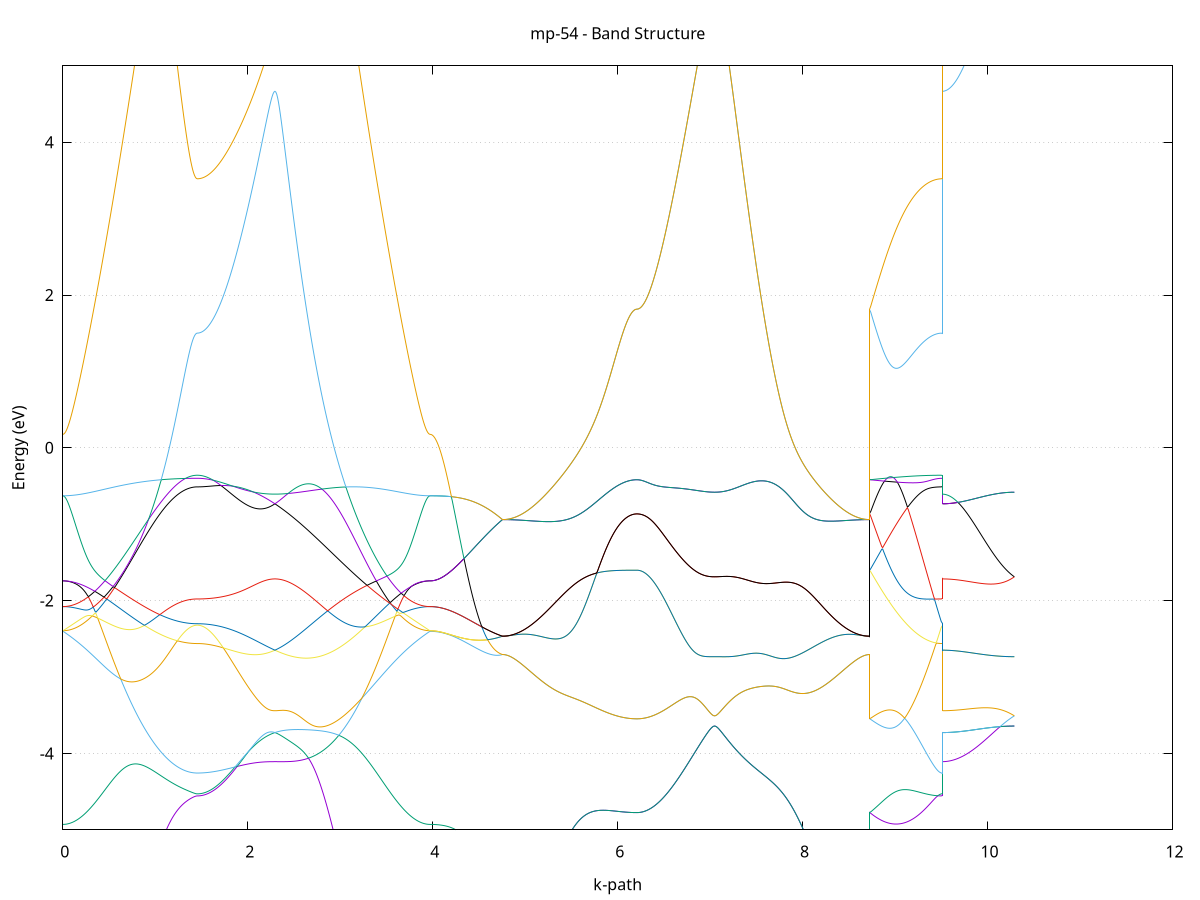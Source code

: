 set title 'mp-54 - Band Structure'
set xlabel 'k-path'
set ylabel 'Energy (eV)'
set grid y
set yrange [-5:5]
set terminal png size 800,600
set output 'mp-54_bands_gnuplot.png'
plot '-' using 1:2 with lines notitle, '-' using 1:2 with lines notitle, '-' using 1:2 with lines notitle, '-' using 1:2 with lines notitle, '-' using 1:2 with lines notitle, '-' using 1:2 with lines notitle, '-' using 1:2 with lines notitle, '-' using 1:2 with lines notitle, '-' using 1:2 with lines notitle, '-' using 1:2 with lines notitle, '-' using 1:2 with lines notitle, '-' using 1:2 with lines notitle, '-' using 1:2 with lines notitle, '-' using 1:2 with lines notitle, '-' using 1:2 with lines notitle, '-' using 1:2 with lines notitle, '-' using 1:2 with lines notitle, '-' using 1:2 with lines notitle, '-' using 1:2 with lines notitle, '-' using 1:2 with lines notitle
0.000000 -8.691980
0.009961 -8.691480
0.019921 -8.690280
0.029882 -8.688180
0.039842 -8.685280
0.049803 -8.681580
0.059763 -8.677080
0.069724 -8.671680
0.079684 -8.665480
0.089645 -8.658480
0.099605 -8.650680
0.109566 -8.641980
0.119527 -8.632580
0.129487 -8.622280
0.139448 -8.611180
0.149408 -8.599280
0.159369 -8.586480
0.169329 -8.572980
0.179290 -8.558680
0.189250 -8.543480
0.199211 -8.527580
0.209172 -8.510780
0.219132 -8.493280
0.229093 -8.474880
0.239053 -8.455780
0.249014 -8.435880
0.258974 -8.415180
0.268935 -8.393680
0.278895 -8.371480
0.288856 -8.348480
0.298816 -8.324680
0.308777 -8.300180
0.318738 -8.274880
0.328698 -8.248780
0.338659 -8.221980
0.348619 -8.194480
0.358580 -8.166180
0.368540 -8.137180
0.378501 -8.107480
0.388461 -8.077080
0.398422 -8.045980
0.408382 -8.014080
0.418343 -7.981580
0.428304 -7.948380
0.438264 -7.914480
0.448225 -7.879880
0.458185 -7.844680
0.468146 -7.808780
0.478106 -7.772180
0.488067 -7.735080
0.498027 -7.697280
0.507988 -7.658880
0.517949 -7.619880
0.527909 -7.580280
0.537870 -7.540080
0.547830 -7.499380
0.557791 -7.458080
0.567751 -7.416280
0.577712 -7.373880
0.587672 -7.331080
0.597633 -7.287680
0.607593 -7.243880
0.617554 -7.199580
0.627515 -7.154780
0.637475 -7.109580
0.647436 -7.064080
0.657396 -7.018080
0.667357 -6.971680
0.677317 -6.924980
0.687278 -6.877980
0.697238 -6.830680
0.707199 -6.782980
0.717159 -6.735180
0.727120 -6.687080
0.737081 -6.638780
0.747041 -6.590280
0.757002 -6.541680
0.766962 -6.492880
0.776923 -6.444080
0.786883 -6.395180
0.796844 -6.346280
0.806804 -6.297380
0.816765 -6.248580
0.826726 -6.199880
0.836686 -6.151180
0.846647 -6.102780
0.856607 -6.054480
0.866568 -6.006480
0.876528 -5.958780
0.886489 -5.911480
0.896449 -5.864480
0.906410 -5.817880
0.916370 -5.771780
0.926331 -5.726180
0.936292 -5.681180
0.946252 -5.636680
0.956213 -5.592880
0.966173 -5.549880
0.976134 -5.507480
0.986094 -5.465980
0.996055 -5.425180
1.006015 -5.385280
1.015976 -5.346380
1.025937 -5.308280
1.035897 -5.271280
1.045858 -5.235180
1.055818 -5.200080
1.065779 -5.166080
1.075739 -5.133180
1.085700 -5.101380
1.095660 -5.070580
1.105621 -5.040980
1.115581 -5.012380
1.125542 -4.984980
1.135503 -4.958580
1.145463 -4.933380
1.155424 -4.909180
1.165384 -4.886080
1.175345 -4.863980
1.185305 -4.842880
1.195266 -4.822880
1.205226 -4.803780
1.215187 -4.785680
1.225147 -4.768380
1.235108 -4.752080
1.245069 -4.736580
1.255029 -4.721880
1.264990 -4.707980
1.274950 -4.694780
1.284911 -4.682380
1.294871 -4.670580
1.304832 -4.659480
1.314792 -4.648880
1.324753 -4.638980
1.334714 -4.629580
1.344674 -4.620680
1.354635 -4.612180
1.364595 -4.604280
1.374556 -4.596680
1.384516 -4.589580
1.394477 -4.582880
1.404437 -4.576680
1.414398 -4.570880
1.424358 -4.565580
1.434319 -4.561180
1.444280 -4.558080
1.454240 -4.556880
1.454240 -4.556880
1.464235 -4.556680
1.474231 -4.555880
1.484226 -4.554780
1.494221 -4.553080
1.504217 -4.550980
1.514212 -4.548480
1.524207 -4.545380
1.534203 -4.541980
1.544198 -4.537980
1.554193 -4.533580
1.564188 -4.528780
1.574184 -4.523480
1.584179 -4.517680
1.594174 -4.511480
1.604170 -4.504880
1.614165 -4.497880
1.624160 -4.490380
1.634156 -4.482480
1.644151 -4.474180
1.654146 -4.465480
1.664142 -4.456380
1.674137 -4.446880
1.684132 -4.437080
1.694128 -4.426780
1.704123 -4.416180
1.714118 -4.405180
1.724113 -4.393780
1.734109 -4.382180
1.744104 -4.370180
1.754099 -4.357780
1.764095 -4.345180
1.774090 -4.332180
1.784085 -4.318980
1.794081 -4.305480
1.804076 -4.291680
1.814071 -4.277680
1.824067 -4.263380
1.834062 -4.248880
1.844057 -4.234180
1.854052 -4.219280
1.864048 -4.204180
1.874043 -4.188880
1.884038 -4.173480
1.894034 -4.168580
1.904029 -4.165580
1.914024 -4.162680
1.924020 -4.159880
1.934015 -4.156980
1.944010 -4.154280
1.954006 -4.151480
1.964001 -4.148880
1.973996 -4.146280
1.983992 -4.143680
1.993987 -4.141280
2.003982 -4.138880
2.013977 -4.136580
2.023973 -4.134280
2.033968 -4.132180
2.043963 -4.130080
2.053959 -4.128180
2.063954 -4.126280
2.073949 -4.124480
2.083945 -4.122780
2.093940 -4.121280
2.103935 -4.119780
2.113931 -4.118380
2.123926 -4.117080
2.133921 -4.115880
2.143916 -4.114780
2.153912 -4.113880
2.163907 -4.112980
2.173902 -4.112180
2.183898 -4.111480
2.193893 -4.110780
2.203888 -4.110280
2.213884 -4.109780
2.223879 -4.109380
2.233874 -4.109080
2.243870 -4.108880
2.253865 -4.108680
2.263860 -4.108580
2.273856 -4.108480
2.283851 -4.108380
2.293846 -4.108380
2.293846 -4.108380
2.303841 -4.108380
2.313837 -4.108380
2.323832 -4.108480
2.333827 -4.108480
2.343823 -4.108580
2.353818 -4.108580
2.363813 -4.108580
2.373809 -4.108580
2.383804 -4.108580
2.393799 -4.108480
2.403794 -4.108380
2.413790 -4.108180
2.423785 -4.107880
2.433780 -4.107480
2.443776 -4.107080
2.453771 -4.106580
2.463766 -4.105980
2.473762 -4.105180
2.483757 -4.104380
2.493752 -4.103380
2.503748 -4.102280
2.513743 -4.100980
2.523738 -4.099580
2.533733 -4.097980
2.543729 -4.096280
2.553724 -4.094380
2.563719 -4.092280
2.573715 -4.090080
2.583710 -4.087580
2.593705 -4.084880
2.603701 -4.081980
2.613696 -4.078980
2.623691 -4.075580
2.633687 -4.072080
2.643682 -4.068280
2.653677 -4.064280
2.663673 -4.075480
2.673668 -4.095280
2.683663 -4.116480
2.693658 -4.138980
2.703654 -4.162980
2.713649 -4.188380
2.723644 -4.215180
2.733640 -4.243380
2.743635 -4.272980
2.753630 -4.303980
2.763626 -4.336280
2.773621 -4.369880
2.783616 -4.404780
2.793612 -4.440880
2.803607 -4.478180
2.813602 -4.516580
2.823597 -4.556080
2.833593 -4.596680
2.843588 -4.638180
2.853583 -4.680680
2.863579 -4.723980
2.873574 -4.768280
2.883569 -4.813280
2.893565 -4.859080
2.903560 -4.905680
2.913555 -4.952880
2.923550 -5.000680
2.933546 -5.049180
2.943541 -5.098180
2.953536 -5.147680
2.963532 -5.197680
2.973527 -5.248180
2.983522 -5.298980
2.993518 -5.350180
3.003513 -5.401780
3.013508 -5.453580
3.023504 -5.505680
3.033499 -5.557980
3.043494 -5.610380
3.053489 -5.663080
3.063485 -5.715780
3.073480 -5.768680
3.083475 -5.821580
3.093471 -5.874580
3.103466 -5.927480
3.113461 -5.980380
3.123457 -6.033280
3.133452 -6.086080
3.143447 -6.138780
3.153443 -6.191380
3.163438 -6.243780
3.173433 -6.295980
3.183428 -6.348080
3.193424 -6.399880
3.203419 -6.451480
3.213414 -6.502780
3.223410 -6.553780
3.233405 -6.604480
3.243400 -6.654880
3.253396 -6.704980
3.263391 -6.754680
3.273386 -6.803980
3.283382 -6.852880
3.293377 -6.901380
3.303372 -6.949480
3.313367 -6.997180
3.323363 -7.044380
3.333358 -7.091080
3.343353 -7.137280
3.353349 -7.183080
3.363344 -7.228280
3.373339 -7.272980
3.383335 -7.317180
3.393330 -7.360880
3.403325 -7.403880
3.413321 -7.446380
3.423316 -7.488380
3.433311 -7.529680
3.443306 -7.570380
3.453302 -7.610480
3.463297 -7.649980
3.473292 -7.688880
3.483288 -7.727080
3.493283 -7.764680
3.503278 -7.801580
3.513274 -7.837880
3.523269 -7.873480
3.533264 -7.908380
3.543260 -7.942580
3.553255 -7.976180
3.563250 -8.008980
3.573245 -8.041080
3.583241 -8.072480
3.593236 -8.103180
3.603231 -8.133180
3.613227 -8.162380
3.623222 -8.190880
3.633217 -8.218580
3.643213 -8.245580
3.653208 -8.271880
3.663203 -8.297380
3.673199 -8.322080
3.683194 -8.346080
3.693189 -8.369180
3.703184 -8.391580
3.713180 -8.413280
3.723175 -8.434080
3.733170 -8.454180
3.743166 -8.473380
3.753161 -8.491880
3.763156 -8.509480
3.773152 -8.526380
3.783147 -8.542480
3.793142 -8.557680
3.803138 -8.572180
3.813133 -8.585780
3.823128 -8.598580
3.833123 -8.610580
3.843119 -8.621780
3.853114 -8.632080
3.863109 -8.641680
3.873105 -8.650380
3.883100 -8.658280
3.893095 -8.665280
3.903091 -8.671580
3.913086 -8.676980
3.923081 -8.681580
3.933077 -8.685280
3.943072 -8.688180
3.953067 -8.690280
3.963062 -8.691480
3.973058 -8.691980
3.973058 -8.691980
3.982947 -8.691480
3.992837 -8.690280
4.002726 -8.688280
4.012616 -8.685380
4.022505 -8.681680
4.032394 -8.677280
4.042284 -8.671980
4.052173 -8.665780
4.062063 -8.658880
4.071952 -8.651180
4.081842 -8.642580
4.091731 -8.633280
4.101621 -8.623080
4.111510 -8.612080
4.121399 -8.600280
4.131289 -8.587780
4.141178 -8.574380
4.151068 -8.560180
4.160957 -8.545180
4.170847 -8.529480
4.180736 -8.512880
4.190626 -8.495580
4.200515 -8.477480
4.210404 -8.458580
4.220294 -8.438880
4.230183 -8.418480
4.240073 -8.397280
4.249962 -8.375280
4.259852 -8.352580
4.269741 -8.329080
4.279631 -8.304780
4.289520 -8.279780
4.299410 -8.254080
4.309299 -8.227680
4.319188 -8.200480
4.329078 -8.172580
4.338967 -8.143880
4.348857 -8.114580
4.358746 -8.084580
4.368636 -8.053780
4.378525 -8.022380
4.388415 -7.990280
4.398304 -7.957480
4.408193 -7.924080
4.418083 -7.889980
4.427972 -7.855280
4.437862 -7.819880
4.447751 -7.783880
4.457641 -7.747280
4.467530 -7.710080
4.477420 -7.672180
4.487309 -7.633880
4.497198 -7.594880
4.507088 -7.555380
4.516977 -7.515380
4.526867 -7.474780
4.536756 -7.433680
4.546646 -7.392080
4.556535 -7.350080
4.566425 -7.307580
4.576314 -7.264580
4.586203 -7.221180
4.596093 -7.177480
4.605982 -7.133280
4.615872 -7.088780
4.625761 -7.043880
4.635651 -6.998780
4.645540 -6.953280
4.655430 -6.907580
4.665319 -6.861680
4.675208 -6.815480
4.685098 -6.769180
4.694987 -6.722680
4.704877 -6.676080
4.714766 -6.629480
4.724656 -6.582780
4.734545 -6.536080
4.744435 -6.489380
4.754324 -6.442980
4.754324 -6.442980
4.764285 -6.442580
4.774245 -6.441480
4.784206 -6.439780
4.794166 -6.437280
4.804127 -6.434080
4.814087 -6.430080
4.824048 -6.425480
4.834008 -6.420180
4.843969 -6.414080
4.853930 -6.407380
4.863890 -6.399880
4.873851 -6.391780
4.883811 -6.382980
4.893772 -6.373480
4.903732 -6.363280
4.913693 -6.352380
4.923653 -6.340780
4.933614 -6.328580
4.943574 -6.315680
4.953535 -6.302180
4.963496 -6.287980
4.973456 -6.273180
4.983417 -6.257680
4.993377 -6.241680
5.003338 -6.224980
5.013298 -6.207580
5.023259 -6.189680
5.033219 -6.171180
5.043180 -6.152180
5.053140 -6.132480
5.063101 -6.112280
5.073062 -6.091580
5.083022 -6.070280
5.092983 -6.048580
5.102943 -6.026280
5.112904 -6.003480
5.122864 -5.980280
5.132825 -5.956580
5.142785 -5.932480
5.152746 -5.907980
5.162707 -5.883080
5.172667 -5.857780
5.182628 -5.832180
5.192588 -5.806180
5.202549 -5.779980
5.212509 -5.753380
5.222470 -5.726680
5.232430 -5.699580
5.242391 -5.672380
5.252351 -5.645080
5.262312 -5.617480
5.272273 -5.589880
5.282233 -5.562180
5.292194 -5.534480
5.302154 -5.506780
5.312115 -5.479080
5.322075 -5.451480
5.332036 -5.423980
5.341996 -5.396580
5.351957 -5.369480
5.361917 -5.342480
5.371878 -5.315880
5.381839 -5.289480
5.391799 -5.263480
5.401760 -5.237880
5.411720 -5.212680
5.421681 -5.187980
5.431641 -5.163780
5.441602 -5.140080
5.451562 -5.116980
5.461523 -5.094580
5.471484 -5.072680
5.481444 -5.051580
5.491405 -5.031080
5.501365 -5.011380
5.511326 -4.992380
5.521286 -4.974180
5.531247 -4.956780
5.541207 -4.940080
5.551168 -4.924180
5.561128 -4.909080
5.571089 -4.894780
5.581050 -4.881280
5.591010 -4.868480
5.600971 -4.856480
5.610931 -4.845280
5.620892 -4.834780
5.630852 -4.825080
5.640813 -4.815980
5.650773 -4.807580
5.660734 -4.799880
5.670694 -4.792780
5.680655 -4.786280
5.690616 -4.780380
5.700576 -4.775080
5.710537 -4.770280
5.720497 -4.765980
5.730458 -4.762180
5.740418 -4.758780
5.750379 -4.755880
5.760339 -4.753280
5.770300 -4.751180
5.780261 -4.749380
5.790221 -4.747880
5.800182 -4.746680
5.810142 -4.745780
5.820103 -4.745180
5.830063 -4.744780
5.840024 -4.744580
5.849984 -4.744680
5.859945 -4.744880
5.869905 -4.745280
5.879866 -4.745780
5.889827 -4.746480
5.899787 -4.747280
5.909748 -4.748080
5.919708 -4.749080
5.929669 -4.750180
5.939629 -4.751280
5.949590 -4.752480
5.959550 -4.753680
5.969511 -4.754980
5.979472 -4.756180
5.989432 -4.757480
5.999393 -4.758780
6.009353 -4.760080
6.019314 -4.761280
6.029274 -4.762580
6.039235 -4.763780
6.049195 -4.764980
6.059156 -4.766080
6.069116 -4.767180
6.079077 -4.768180
6.089038 -4.769180
6.098998 -4.770080
6.108959 -4.770980
6.118919 -4.771680
6.128880 -4.772380
6.138840 -4.773080
6.148801 -4.773580
6.158761 -4.774080
6.168722 -4.774480
6.178682 -4.774780
6.188643 -4.774980
6.198604 -4.775080
6.208564 -4.775180
6.208564 -4.775180
6.218559 -4.774880
6.228555 -4.774180
6.238550 -4.772880
6.248545 -4.771080
6.258541 -4.768880
6.268536 -4.766080
6.278531 -4.762880
6.288527 -4.759080
6.298522 -4.754880
6.308517 -4.750180
6.318513 -4.744980
6.328508 -4.739280
6.338503 -4.733080
6.348498 -4.726480
6.358494 -4.719380
6.368489 -4.711780
6.378484 -4.703780
6.388480 -4.695280
6.398475 -4.686280
6.408470 -4.676880
6.418466 -4.667080
6.428461 -4.656880
6.438456 -4.646180
6.448452 -4.635080
6.458447 -4.623580
6.468442 -4.611680
6.478437 -4.599380
6.488433 -4.586680
6.498428 -4.573680
6.508423 -4.560280
6.518419 -4.546480
6.528414 -4.532380
6.538409 -4.517880
6.548405 -4.503080
6.558400 -4.487980
6.568395 -4.472580
6.578391 -4.456880
6.588386 -4.440880
6.598381 -4.424580
6.608377 -4.407980
6.618372 -4.391180
6.628367 -4.374180
6.638362 -4.356880
6.648358 -4.339380
6.658353 -4.321580
6.668348 -4.303680
6.678344 -4.285580
6.688339 -4.267280
6.698334 -4.248880
6.708330 -4.230280
6.718325 -4.211480
6.728320 -4.192680
6.738316 -4.173680
6.748311 -4.154580
6.758306 -4.135380
6.768301 -4.116080
6.778297 -4.096780
6.788292 -4.077380
6.798287 -4.057980
6.808283 -4.038480
6.818278 -4.019080
6.828273 -3.999580
6.838269 -3.980080
6.848264 -3.960680
6.858259 -3.941280
6.868255 -3.921880
6.878250 -3.902580
6.888245 -3.883380
6.898240 -3.864280
6.908236 -3.845380
6.918231 -3.826580
6.928226 -3.807980
6.938222 -3.789580
6.948217 -3.771380
6.958212 -3.753580
6.968208 -3.736180
6.978203 -3.719280
6.988198 -3.703080
6.998194 -3.687680
7.008189 -3.673480
7.018184 -3.661080
7.028180 -3.651080
7.038175 -3.644580
7.048170 -3.642180
7.048170 -3.642180
7.058165 -3.644480
7.068161 -3.650880
7.078156 -3.660380
7.088151 -3.672080
7.098147 -3.685080
7.108142 -3.699080
7.118137 -3.713680
7.128133 -3.728580
7.138128 -3.743680
7.148123 -3.758980
7.158118 -3.774180
7.168114 -3.789480
7.178109 -3.804680
7.188104 -3.819780
7.198100 -3.834780
7.208095 -3.849580
7.218090 -3.864280
7.228086 -3.878780
7.238081 -3.893180
7.248076 -3.907380
7.258072 -3.921380
7.268067 -3.935180
7.278062 -3.948780
7.288057 -3.962180
7.298053 -3.975380
7.308048 -3.988380
7.318043 -4.001180
7.328039 -4.013880
7.338034 -4.026280
7.348029 -4.038480
7.358025 -4.050580
7.368020 -4.062380
7.378015 -4.074080
7.388011 -4.085580
7.398006 -4.096880
7.408001 -4.108080
7.417997 -4.119080
7.427992 -4.129880
7.437987 -4.140680
7.447982 -4.151180
7.457978 -4.161680
7.467973 -4.171980
7.477968 -4.182180
7.487964 -4.192280
7.497959 -4.202280
7.507954 -4.212180
7.517950 -4.222080
7.527945 -4.231880
7.537940 -4.241680
7.547936 -4.251380
7.557931 -4.261180
7.567926 -4.270880
7.577921 -4.280680
7.587917 -4.290480
7.597912 -4.300380
7.607907 -4.310280
7.617903 -4.320280
7.627898 -4.330380
7.637893 -4.340680
7.647889 -4.351180
7.657884 -4.361780
7.667879 -4.372580
7.677875 -4.383580
7.687870 -4.394880
7.697865 -4.406380
7.707860 -4.418180
7.717856 -4.430380
7.727851 -4.442880
7.737846 -4.455680
7.747842 -4.468980
7.757837 -4.482680
7.767832 -4.496780
7.777828 -4.511280
7.787823 -4.526280
7.797818 -4.541880
7.807814 -4.557880
7.817809 -4.574480
7.827804 -4.591580
7.837799 -4.609280
7.847795 -4.627480
7.857790 -4.646380
7.867785 -4.665780
7.877781 -4.685780
7.887776 -4.706380
7.897771 -4.727480
7.907767 -4.749280
7.917762 -4.771580
7.927757 -4.794480
7.937753 -4.817980
7.947748 -4.841980
7.957743 -4.866480
7.967738 -4.891480
7.977734 -4.916980
7.987729 -4.942980
7.997724 -4.969380
8.007720 -4.996180
8.017715 -5.023480
8.027710 -5.050980
8.037706 -5.078980
8.047701 -5.107180
8.057696 -5.135580
8.067692 -5.164380
8.077687 -5.193280
8.087682 -5.222380
8.097677 -5.251680
8.107673 -5.281080
8.117668 -5.310580
8.127663 -5.340180
8.137659 -5.369680
8.147654 -5.399280
8.157649 -5.428880
8.167645 -5.458380
8.177640 -5.487780
8.187635 -5.517080
8.197631 -5.546280
8.207626 -5.575280
8.217621 -5.604180
8.227616 -5.632780
8.237612 -5.661180
8.247607 -5.689280
8.257602 -5.717180
8.267598 -5.744780
8.277593 -5.771980
8.287588 -5.798880
8.297584 -5.825380
8.307579 -5.851580
8.317574 -5.877380
8.327570 -5.902680
8.337565 -5.927680
8.347560 -5.952080
8.357555 -5.976180
8.367551 -5.999680
8.377546 -6.022680
8.387541 -6.045280
8.397537 -6.067280
8.407532 -6.088780
8.417527 -6.109680
8.427523 -6.130080
8.437518 -6.149980
8.447513 -6.169180
8.457509 -6.187880
8.467504 -6.205880
8.477499 -6.223380
8.487494 -6.240180
8.497490 -6.256380
8.507485 -6.271980
8.517480 -6.286880
8.527476 -6.301180
8.537471 -6.314880
8.547466 -6.327780
8.557462 -6.340080
8.567457 -6.351780
8.577452 -6.362680
8.587447 -6.372980
8.597443 -6.382580
8.607438 -6.391480
8.617433 -6.399580
8.627429 -6.407080
8.637424 -6.413880
8.647419 -6.419980
8.657415 -6.425380
8.667410 -6.429980
8.677405 -6.433980
8.687401 -6.437180
8.697396 -6.439680
8.707391 -6.441480
8.717386 -6.442580
8.727382 -6.442980
8.727382 -4.775180
8.737271 -4.784680
8.747161 -4.793980
8.757050 -4.803080
8.766940 -4.811880
8.776829 -4.820380
8.786718 -4.828680
8.796608 -4.836580
8.806497 -4.844280
8.816387 -4.851680
8.826276 -4.858680
8.836166 -4.865380
8.846055 -4.871780
8.855945 -4.877880
8.865834 -4.883580
8.875724 -4.888980
8.885613 -4.893980
8.895502 -4.898580
8.905392 -4.902880
8.915281 -4.906780
8.925171 -4.910380
8.935060 -4.913580
8.944950 -4.916380
8.954839 -4.918780
8.964729 -4.920780
8.974618 -4.922480
8.984507 -4.923680
8.994397 -4.924580
9.004286 -4.925080
9.014176 -4.925180
9.024065 -4.924780
9.033955 -4.924080
9.043844 -4.922980
9.053734 -4.921480
9.063623 -4.919580
9.073512 -4.917280
9.083402 -4.914480
9.093291 -4.911380
9.103181 -4.907880
9.113070 -4.903880
9.122960 -4.899580
9.132849 -4.894880
9.142739 -4.889680
9.152628 -4.884180
9.162517 -4.878280
9.172407 -4.871880
9.182296 -4.865180
9.192186 -4.858080
9.202075 -4.850580
9.211965 -4.842680
9.221854 -4.834380
9.231744 -4.825780
9.241633 -4.816780
9.251522 -4.807380
9.261412 -4.797580
9.271301 -4.787480
9.281191 -4.777080
9.291080 -4.766280
9.300970 -4.755080
9.310859 -4.743680
9.320749 -4.731980
9.330638 -4.719980
9.340527 -4.707680
9.350417 -4.695180
9.360306 -4.682480
9.370196 -4.669680
9.380085 -4.656680
9.389975 -4.643580
9.399864 -4.630480
9.409754 -4.617480
9.419643 -4.604580
9.429532 -4.591980
9.439422 -4.579880
9.449311 -4.568480
9.459201 -4.557880
9.469090 -4.555380
9.478980 -4.555980
9.488869 -4.556480
9.498759 -4.556780
9.508648 -4.556880
9.508648 -4.108380
9.518537 -4.108280
9.528427 -4.107780
9.538316 -4.107080
9.548206 -4.106080
9.558095 -4.104780
9.567985 -4.103180
9.577874 -4.101380
9.587764 -4.099180
9.597653 -4.096780
9.607543 -4.094080
9.617432 -4.091080
9.627321 -4.087780
9.637211 -4.084180
9.647100 -4.080380
9.656990 -4.076280
9.666879 -4.071980
9.676769 -4.067280
9.686658 -4.062380
9.696548 -4.057280
9.706437 -4.051780
9.716326 -4.046180
9.726216 -4.040180
9.736105 -4.034080
9.745995 -4.027680
9.755884 -4.020980
9.765774 -4.014080
9.775663 -4.006980
9.785553 -3.999580
9.795442 -3.992080
9.805331 -3.984280
9.815221 -3.976280
9.825110 -3.968080
9.835000 -3.959680
9.844889 -3.951080
9.854779 -3.942280
9.864668 -3.933280
9.874558 -3.924180
9.884447 -3.914880
9.894336 -3.905380
9.904226 -3.895780
9.914115 -3.885980
9.924005 -3.876080
9.933894 -3.866080
9.943784 -3.855980
9.953673 -3.845680
9.963563 -3.835380
9.973452 -3.824880
9.983341 -3.814380
9.993231 -3.803780
10.003120 -3.793180
10.013010 -3.782480
10.022899 -3.771680
10.032789 -3.760880
10.042678 -3.750080
10.052568 -3.739280
10.062457 -3.728480
10.072346 -3.717780
10.082236 -3.706980
10.092125 -3.696280
10.102015 -3.685580
10.111904 -3.674980
10.121794 -3.664480
10.131683 -3.654080
10.141573 -3.649080
10.151462 -3.648180
10.161352 -3.647380
10.171241 -3.646680
10.181130 -3.645980
10.191020 -3.645280
10.200909 -3.644680
10.210799 -3.644180
10.220688 -3.643780
10.230578 -3.643380
10.240467 -3.642980
10.250357 -3.642680
10.260246 -3.642480
10.270135 -3.642380
10.280025 -3.642280
10.289914 -3.642180
e
0.000000 -4.929780
0.009961 -4.929480
0.019921 -4.928780
0.029882 -4.927480
0.039842 -4.925780
0.049803 -4.923480
0.059763 -4.920680
0.069724 -4.917480
0.079684 -4.913680
0.089645 -4.909380
0.099605 -4.904680
0.109566 -4.899480
0.119527 -4.893780
0.129487 -4.887580
0.139448 -4.880880
0.149408 -4.873780
0.159369 -4.866180
0.169329 -4.858080
0.179290 -4.849680
0.189250 -4.840680
0.199211 -4.831380
0.209172 -4.821580
0.219132 -4.811380
0.229093 -4.800680
0.239053 -4.789680
0.249014 -4.778280
0.258974 -4.766480
0.268935 -4.754380
0.278895 -4.741880
0.288856 -4.728980
0.298816 -4.715880
0.308777 -4.702380
0.318738 -4.688580
0.328698 -4.674480
0.338659 -4.660180
0.348619 -4.645580
0.358580 -4.630780
0.368540 -4.615680
0.378501 -4.600480
0.388461 -4.585080
0.398422 -4.569480
0.408382 -4.553780
0.418343 -4.537980
0.428304 -4.522080
0.438264 -4.506080
0.448225 -4.490080
0.458185 -4.473980
0.468146 -4.457980
0.478106 -4.441980
0.488067 -4.426080
0.498027 -4.410280
0.507988 -4.394580
0.517949 -4.379080
0.527909 -4.363780
0.537870 -4.348680
0.547830 -4.333880
0.557791 -4.319380
0.567751 -4.305180
0.577712 -4.291380
0.587672 -4.277980
0.597633 -4.265080
0.607593 -4.252580
0.617554 -4.240580
0.627515 -4.229180
0.637475 -4.218280
0.647436 -4.208080
0.657396 -4.198380
0.667357 -4.189480
0.677317 -4.181180
0.687278 -4.173580
0.697238 -4.166680
0.707199 -4.160580
0.717159 -4.155180
0.727120 -4.150480
0.737081 -4.146580
0.747041 -4.143380
0.757002 -4.140880
0.766962 -4.139180
0.776923 -4.138080
0.786883 -4.137780
0.796844 -4.138080
0.806804 -4.138980
0.816765 -4.140580
0.826726 -4.142780
0.836686 -4.145480
0.846647 -4.148680
0.856607 -4.152480
0.866568 -4.156680
0.876528 -4.161380
0.886489 -4.166380
0.896449 -4.171880
0.906410 -4.177680
0.916370 -4.183780
0.926331 -4.190180
0.936292 -4.196780
0.946252 -4.203680
0.956213 -4.210780
0.966173 -4.218080
0.976134 -4.225480
0.986094 -4.233080
0.996055 -4.240780
1.006015 -4.248480
1.015976 -4.256380
1.025937 -4.264280
1.035897 -4.272280
1.045858 -4.280180
1.055818 -4.288180
1.065779 -4.296180
1.075739 -4.304180
1.085700 -4.312080
1.095660 -4.319980
1.105621 -4.327780
1.115581 -4.335580
1.125542 -4.343180
1.135503 -4.350780
1.145463 -4.358380
1.155424 -4.365780
1.165384 -4.373080
1.175345 -4.380280
1.185305 -4.387380
1.195266 -4.394280
1.205226 -4.401180
1.215187 -4.407880
1.225147 -4.414480
1.235108 -4.420880
1.245069 -4.427280
1.255029 -4.433480
1.264990 -4.439480
1.274950 -4.445480
1.284911 -4.451280
1.294871 -4.457080
1.304832 -4.462680
1.314792 -4.468180
1.324753 -4.473480
1.334714 -4.478780
1.344674 -4.483980
1.354635 -4.489180
1.364595 -4.494180
1.374556 -4.499180
1.384516 -4.504080
1.394477 -4.508880
1.404437 -4.513580
1.414398 -4.518080
1.424358 -4.522280
1.434319 -4.525980
1.444280 -4.528780
1.454240 -4.529780
1.454240 -4.529780
1.464235 -4.529580
1.474231 -4.528780
1.484226 -4.527580
1.494221 -4.525880
1.504217 -4.523580
1.514212 -4.520880
1.524207 -4.517680
1.534203 -4.514080
1.544198 -4.509880
1.554193 -4.505280
1.564188 -4.500180
1.574184 -4.494580
1.584179 -4.488580
1.594174 -4.482080
1.604170 -4.475180
1.614165 -4.467880
1.624160 -4.460080
1.634156 -4.451880
1.644151 -4.443280
1.654146 -4.434280
1.664142 -4.424880
1.674137 -4.415080
1.684132 -4.404980
1.694128 -4.394480
1.704123 -4.383680
1.714118 -4.372480
1.724113 -4.360980
1.734109 -4.349280
1.744104 -4.337180
1.754099 -4.324880
1.764095 -4.312280
1.774090 -4.299380
1.784085 -4.286380
1.794081 -4.273080
1.804076 -4.259680
1.814071 -4.246080
1.824067 -4.232280
1.834062 -4.218380
1.844057 -4.204380
1.854052 -4.190280
1.864048 -4.177480
1.874043 -4.174480
1.884038 -4.171480
1.894034 -4.157880
1.904029 -4.142180
1.914024 -4.126380
1.924020 -4.110580
1.934015 -4.094580
1.944010 -4.078580
1.954006 -4.062580
1.964001 -4.046480
1.973996 -4.030480
1.983992 -4.014480
1.993987 -3.998480
2.003982 -3.982580
2.013977 -3.967780
2.023973 -3.955080
2.033968 -3.942580
2.043963 -3.930280
2.053959 -3.918280
2.063954 -3.906580
2.073949 -3.895180
2.083945 -3.884080
2.093940 -3.873280
2.103935 -3.862880
2.113931 -3.852680
2.123926 -3.842880
2.133921 -3.833380
2.143916 -3.824280
2.153912 -3.815480
2.163907 -3.806980
2.173902 -3.798880
2.183898 -3.791180
2.193893 -3.783680
2.203888 -3.776680
2.213884 -3.769880
2.223879 -3.763480
2.233874 -3.757480
2.243870 -3.751680
2.253865 -3.746280
2.263860 -3.741180
2.273856 -3.736380
2.283851 -3.731780
2.293846 -3.727680
2.293846 -3.727680
2.303841 -3.732080
2.313837 -3.737180
2.323832 -3.742880
2.333827 -3.749080
2.343823 -3.755680
2.353818 -3.762680
2.363813 -3.769880
2.373809 -3.777180
2.383804 -3.784780
2.393799 -3.792380
2.403794 -3.800180
2.413790 -3.807980
2.423785 -3.815780
2.433780 -3.823780
2.443776 -3.831680
2.453771 -3.839680
2.463766 -3.847680
2.473762 -3.855780
2.483757 -3.863980
2.493752 -3.872280
2.503748 -3.880580
2.513743 -3.889180
2.523738 -3.897880
2.533733 -3.906880
2.543729 -3.916080
2.553724 -3.925680
2.563719 -3.935680
2.573715 -3.946180
2.583710 -3.957180
2.593705 -3.968780
2.603701 -3.981180
2.613696 -3.994380
2.623691 -4.008480
2.633687 -4.023480
2.643682 -4.039680
2.653677 -4.056980
2.663673 -4.060080
2.673668 -4.055480
2.683663 -4.050780
2.693658 -4.045680
2.703654 -4.040380
2.713649 -4.034880
2.723644 -4.028980
2.733640 -4.022880
2.743635 -4.016380
2.753630 -4.009680
2.763626 -4.002680
2.773621 -3.995380
2.783616 -3.987680
2.793612 -3.979780
2.803607 -3.971480
2.813602 -3.962980
2.823597 -3.954080
2.833593 -3.944780
2.843588 -3.935280
2.853583 -3.925380
2.863579 -3.915180
2.873574 -3.904580
2.883569 -3.893680
2.893565 -3.882380
2.903560 -3.870780
2.913555 -3.858880
2.923550 -3.846580
2.933546 -3.833880
2.943541 -3.820880
2.953536 -3.807480
2.963532 -3.793680
2.973527 -3.779580
2.983522 -3.765080
2.993518 -3.767780
3.003513 -3.773280
3.013508 -3.779180
3.023504 -3.785280
3.033499 -3.791780
3.043494 -3.798680
3.053489 -3.805880
3.063485 -3.813380
3.073480 -3.821280
3.083475 -3.829480
3.093471 -3.838180
3.103466 -3.847180
3.113461 -3.856480
3.123457 -3.866280
3.133452 -3.876380
3.143447 -3.886880
3.153443 -3.897780
3.163438 -3.908980
3.173433 -3.920680
3.183428 -3.932680
3.193424 -3.944980
3.203419 -3.957680
3.213414 -3.970780
3.223410 -3.984180
3.233405 -3.997980
3.243400 -4.011980
3.253396 -4.026380
3.263391 -4.041080
3.273386 -4.056080
3.283382 -4.071280
3.293377 -4.086780
3.303372 -4.102580
3.313367 -4.118580
3.323363 -4.134780
3.333358 -4.151180
3.343353 -4.167880
3.353349 -4.184580
3.363344 -4.201580
3.373339 -4.218680
3.383335 -4.235880
3.393330 -4.253180
3.403325 -4.270580
3.413321 -4.288080
3.423316 -4.305580
3.433311 -4.323180
3.443306 -4.340780
3.453302 -4.358380
3.463297 -4.375980
3.473292 -4.393480
3.483288 -4.410980
3.493283 -4.428480
3.503278 -4.445880
3.513274 -4.463080
3.523269 -4.480280
3.533264 -4.497280
3.543260 -4.514180
3.553255 -4.530880
3.563250 -4.547480
3.573245 -4.563880
3.583241 -4.579980
3.593236 -4.595880
3.603231 -4.611580
3.613227 -4.627080
3.623222 -4.642280
3.633217 -4.657180
3.643213 -4.671780
3.653208 -4.686180
3.663203 -4.700180
3.673199 -4.713880
3.683194 -4.727280
3.693189 -4.740280
3.703184 -4.752880
3.713180 -4.765180
3.723175 -4.777080
3.733170 -4.788580
3.743166 -4.799680
3.753161 -4.810480
3.763156 -4.820780
3.773152 -4.830580
3.783147 -4.840080
3.793142 -4.849080
3.803138 -4.857580
3.813133 -4.865680
3.823128 -4.873380
3.833123 -4.880580
3.843119 -4.887280
3.853114 -4.893480
3.863109 -4.899280
3.873105 -4.904480
3.883100 -4.909280
3.893095 -4.913580
3.903091 -4.917380
3.913086 -4.920680
3.923081 -4.923380
3.933077 -4.925680
3.943072 -4.927480
3.953067 -4.928780
3.963062 -4.929480
3.973058 -4.929780
3.973058 -4.929780
3.982947 -4.929880
3.992837 -4.929980
4.002726 -4.930280
4.012616 -4.930780
4.022505 -4.931280
4.032394 -4.931980
4.042284 -4.932780
4.052173 -4.933780
4.062063 -4.934880
4.071952 -4.936080
4.081842 -4.937580
4.091731 -4.939180
4.101621 -4.940980
4.111510 -4.942880
4.121399 -4.945080
4.131289 -4.947480
4.141178 -4.950180
4.151068 -4.953080
4.160957 -4.956180
4.170847 -4.959680
4.180736 -4.963380
4.190626 -4.967480
4.200515 -4.971880
4.210404 -4.976680
4.220294 -4.981880
4.230183 -4.987380
4.240073 -4.993480
4.249962 -4.999980
4.259852 -5.006980
4.269741 -5.014480
4.279631 -5.022580
4.289520 -5.031180
4.299410 -5.040480
4.309299 -5.050380
4.319188 -5.060980
4.329078 -5.072380
4.338967 -5.084480
4.348857 -5.097280
4.358746 -5.110980
4.368636 -5.125580
4.378525 -5.140980
4.388415 -5.157280
4.398304 -5.174580
4.408193 -5.192880
4.418083 -5.212180
4.427972 -5.232480
4.437862 -5.253880
4.447751 -5.276380
4.457641 -5.299880
4.467530 -5.324480
4.477420 -5.350280
4.487309 -5.377180
4.497198 -5.405180
4.507088 -5.434280
4.516977 -5.464480
4.526867 -5.495780
4.536756 -5.528280
4.546646 -5.561680
4.556535 -5.596180
4.566425 -5.631780
4.576314 -5.668180
4.586203 -5.705680
4.596093 -5.743980
4.605982 -5.783180
4.615872 -5.823180
4.625761 -5.863980
4.635651 -5.905480
4.645540 -5.947680
4.655430 -5.990580
4.665319 -6.033980
4.675208 -6.077880
4.685098 -6.122280
4.694987 -6.167180
4.704877 -6.212380
4.714766 -6.257980
4.724656 -6.303880
4.734545 -6.349980
4.744435 -6.396280
4.754324 -6.442680
4.754324 -6.442680
4.764285 -6.442280
4.774245 -6.441180
4.784206 -6.439480
4.794166 -6.436980
4.804127 -6.433680
4.814087 -6.429780
4.824048 -6.425180
4.834008 -6.419880
4.843969 -6.413780
4.853930 -6.407080
4.863890 -6.399580
4.873851 -6.391480
4.883811 -6.382680
4.893772 -6.373180
4.903732 -6.362980
4.913693 -6.352080
4.923653 -6.340480
4.933614 -6.328280
4.943574 -6.315380
4.953535 -6.301880
4.963496 -6.287680
4.973456 -6.272880
4.983417 -6.257380
4.993377 -6.241380
5.003338 -6.224680
5.013298 -6.207280
5.023259 -6.189380
5.033219 -6.170880
5.043180 -6.151880
5.053140 -6.132180
5.063101 -6.111980
5.073062 -6.091280
5.083022 -6.069980
5.092983 -6.048280
5.102943 -6.025980
5.112904 -6.003180
5.122864 -5.979980
5.132825 -5.956280
5.142785 -5.932180
5.152746 -5.907680
5.162707 -5.882780
5.172667 -5.857480
5.182628 -5.831880
5.192588 -5.805980
5.202549 -5.779680
5.212509 -5.753180
5.222470 -5.726380
5.232430 -5.699380
5.242391 -5.672180
5.252351 -5.644780
5.262312 -5.617280
5.272273 -5.589680
5.282233 -5.561980
5.292194 -5.534280
5.302154 -5.506580
5.312115 -5.478880
5.322075 -5.451280
5.332036 -5.423680
5.341996 -5.396380
5.351957 -5.369180
5.361917 -5.342280
5.371878 -5.315580
5.381839 -5.289280
5.391799 -5.263280
5.401760 -5.237680
5.411720 -5.212480
5.421681 -5.187780
5.431641 -5.163580
5.441602 -5.139880
5.451562 -5.116780
5.461523 -5.094380
5.471484 -5.072580
5.481444 -5.051380
5.491405 -5.030980
5.501365 -5.011180
5.511326 -4.992280
5.521286 -4.973980
5.531247 -4.956580
5.541207 -4.939880
5.551168 -4.923980
5.561128 -4.908980
5.571089 -4.894580
5.581050 -4.881080
5.591010 -4.868380
5.600971 -4.856380
5.610931 -4.845180
5.620892 -4.834680
5.630852 -4.824980
5.640813 -4.815880
5.650773 -4.807480
5.660734 -4.799780
5.670694 -4.792680
5.680655 -4.786180
5.690616 -4.780280
5.700576 -4.774980
5.710537 -4.770180
5.720497 -4.765880
5.730458 -4.762080
5.740418 -4.758680
5.750379 -4.755780
5.760339 -4.753280
5.770300 -4.751080
5.780261 -4.749280
5.790221 -4.747780
5.800182 -4.746580
5.810142 -4.745680
5.820103 -4.745080
5.830063 -4.744680
5.840024 -4.744580
5.849984 -4.744580
5.859945 -4.744780
5.869905 -4.745180
5.879866 -4.745680
5.889827 -4.746380
5.899787 -4.747180
5.909748 -4.748080
5.919708 -4.749080
5.929669 -4.750080
5.939629 -4.751280
5.949590 -4.752380
5.959550 -4.753680
5.969511 -4.754880
5.979472 -4.756180
5.989432 -4.757480
5.999393 -4.758680
6.009353 -4.759980
6.019314 -4.761280
6.029274 -4.762480
6.039235 -4.763680
6.049195 -4.764880
6.059156 -4.765980
6.069116 -4.767080
6.079077 -4.768180
6.089038 -4.769080
6.098998 -4.769980
6.108959 -4.770880
6.118919 -4.771680
6.128880 -4.772380
6.138840 -4.772980
6.148801 -4.773580
6.158761 -4.773980
6.168722 -4.774380
6.178682 -4.774680
6.188643 -4.774880
6.198604 -4.775080
6.208564 -4.775080
6.208564 -4.775080
6.218559 -4.774880
6.228555 -4.774080
6.238550 -4.772780
6.248545 -4.771080
6.258541 -4.768780
6.268536 -4.766080
6.278531 -4.762780
6.288527 -4.759080
6.298522 -4.754880
6.308517 -4.750080
6.318513 -4.744880
6.328508 -4.739180
6.338503 -4.733080
6.348498 -4.726380
6.358494 -4.719280
6.368489 -4.711680
6.378484 -4.703680
6.388480 -4.695180
6.398475 -4.686280
6.408470 -4.676880
6.418466 -4.667080
6.428461 -4.656780
6.438456 -4.646080
6.448452 -4.635080
6.458447 -4.623580
6.468442 -4.611680
6.478437 -4.599380
6.488433 -4.586680
6.498428 -4.573680
6.508423 -4.560180
6.518419 -4.546480
6.528414 -4.532280
6.538409 -4.517880
6.548405 -4.503080
6.558400 -4.487980
6.568395 -4.472580
6.578391 -4.456780
6.588386 -4.440780
6.598381 -4.424480
6.608377 -4.407980
6.618372 -4.391180
6.628367 -4.374080
6.638362 -4.356780
6.648358 -4.339280
6.658353 -4.321580
6.668348 -4.303680
6.678344 -4.285580
6.688339 -4.267280
6.698334 -4.248880
6.708330 -4.230280
6.718325 -4.211480
6.728320 -4.192680
6.738316 -4.173680
6.748311 -4.154580
6.758306 -4.135380
6.768301 -4.116080
6.778297 -4.096780
6.788292 -4.077380
6.798287 -4.057980
6.808283 -4.038480
6.818278 -4.019080
6.828273 -3.999580
6.838269 -3.980080
6.848264 -3.960680
6.858259 -3.941280
6.868255 -3.921880
6.878250 -3.902580
6.888245 -3.883380
6.898240 -3.864280
6.908236 -3.845380
6.918231 -3.826580
6.928226 -3.807880
6.938222 -3.789480
6.948217 -3.771380
6.958212 -3.753580
6.968208 -3.736180
6.978203 -3.719280
6.988198 -3.702980
6.998194 -3.687680
7.008189 -3.673480
7.018184 -3.661080
7.028180 -3.651080
7.038175 -3.644480
7.048170 -3.642180
7.048170 -3.642180
7.058165 -3.644480
7.068161 -3.650880
7.078156 -3.660380
7.088151 -3.671980
7.098147 -3.685080
7.108142 -3.699080
7.118137 -3.713580
7.128133 -3.728580
7.138128 -3.743680
7.148123 -3.758980
7.158118 -3.774180
7.168114 -3.789480
7.178109 -3.804680
7.188104 -3.819780
7.198100 -3.834780
7.208095 -3.849580
7.218090 -3.864280
7.228086 -3.878780
7.238081 -3.893180
7.248076 -3.907380
7.258072 -3.921280
7.268067 -3.935080
7.278062 -3.948780
7.288057 -3.962180
7.298053 -3.975380
7.308048 -3.988380
7.318043 -4.001180
7.328039 -4.013780
7.338034 -4.026280
7.348029 -4.038480
7.358025 -4.050480
7.368020 -4.062380
7.378015 -4.074080
7.388011 -4.085580
7.398006 -4.096880
7.408001 -4.108080
7.417997 -4.119080
7.427992 -4.129880
7.437987 -4.140580
7.447982 -4.151180
7.457978 -4.161580
7.467973 -4.171980
7.477968 -4.182180
7.487964 -4.192280
7.497959 -4.202280
7.507954 -4.212180
7.517950 -4.222080
7.527945 -4.231880
7.537940 -4.241680
7.547936 -4.251380
7.557931 -4.261180
7.567926 -4.270880
7.577921 -4.280680
7.587917 -4.290480
7.597912 -4.300280
7.607907 -4.310280
7.617903 -4.320280
7.627898 -4.330380
7.637893 -4.340680
7.647889 -4.351080
7.657884 -4.361680
7.667879 -4.372480
7.677875 -4.383580
7.687870 -4.394780
7.697865 -4.406380
7.707860 -4.418180
7.717856 -4.430380
7.727851 -4.442780
7.737846 -4.455680
7.747842 -4.468880
7.757837 -4.482580
7.767832 -4.496680
7.777828 -4.511180
7.787823 -4.526280
7.797818 -4.541780
7.807814 -4.557780
7.817809 -4.574380
7.827804 -4.591480
7.837799 -4.609180
7.847795 -4.627380
7.857790 -4.646280
7.867785 -4.665680
7.877781 -4.685680
7.887776 -4.706180
7.897771 -4.727380
7.907767 -4.749180
7.917762 -4.771480
7.927757 -4.794380
7.937753 -4.817780
7.947748 -4.841780
7.957743 -4.866280
7.967738 -4.891380
7.977734 -4.916880
7.987729 -4.942780
7.997724 -4.969180
8.007720 -4.996080
8.017715 -5.023280
8.027710 -5.050780
8.037706 -5.078780
8.047701 -5.106980
8.057696 -5.135380
8.067692 -5.164180
8.077687 -5.193080
8.087682 -5.222180
8.097677 -5.251480
8.107673 -5.280880
8.117668 -5.310380
8.127663 -5.339880
8.137659 -5.369480
8.147654 -5.399080
8.157649 -5.428580
8.167645 -5.458080
8.177640 -5.487580
8.187635 -5.516880
8.197631 -5.546080
8.207626 -5.575080
8.217621 -5.603880
8.227616 -5.632480
8.237612 -5.660880
8.247607 -5.689080
8.257602 -5.716880
8.267598 -5.744480
8.277593 -5.771680
8.287588 -5.798580
8.297584 -5.825180
8.307579 -5.851280
8.317574 -5.877080
8.327570 -5.902480
8.337565 -5.927380
8.347560 -5.951880
8.357555 -5.975880
8.367551 -5.999380
8.377546 -6.022480
8.387541 -6.044980
8.397537 -6.066980
8.407532 -6.088480
8.417527 -6.109380
8.427523 -6.129780
8.437518 -6.149680
8.447513 -6.168880
8.457509 -6.187580
8.467504 -6.205580
8.477499 -6.223080
8.487494 -6.239880
8.497490 -6.256080
8.507485 -6.271680
8.517480 -6.286580
8.527476 -6.300880
8.537471 -6.314480
8.547466 -6.327480
8.557462 -6.339780
8.567457 -6.351480
8.577452 -6.362380
8.587447 -6.372680
8.597443 -6.382280
8.607438 -6.391180
8.617433 -6.399280
8.627429 -6.406780
8.637424 -6.413580
8.647419 -6.419680
8.657415 -6.425080
8.667410 -6.429680
8.677405 -6.433680
8.687401 -6.436880
8.697396 -6.439380
8.707391 -6.441180
8.717386 -6.442280
8.727382 -6.442680
8.727382 -4.775080
8.737271 -4.765380
8.747161 -4.755380
8.757050 -4.745180
8.766940 -4.734880
8.776829 -4.724380
8.786718 -4.713680
8.796608 -4.702980
8.806497 -4.692180
8.816387 -4.681180
8.826276 -4.670280
8.836166 -4.659280
8.846055 -4.648380
8.855945 -4.637380
8.865834 -4.626580
8.875724 -4.615880
8.885613 -4.605280
8.895502 -4.594880
8.905392 -4.584680
8.915281 -4.574780
8.925171 -4.565080
8.935060 -4.555780
8.944950 -4.546880
8.954839 -4.538380
8.964729 -4.530280
8.974618 -4.522680
8.984507 -4.515580
8.994397 -4.508980
9.004286 -4.502980
9.014176 -4.497480
9.024065 -4.492680
9.033955 -4.488380
9.043844 -4.484680
9.053734 -4.481580
9.063623 -4.478980
9.073512 -4.476980
9.083402 -4.475580
9.093291 -4.474580
9.103181 -4.474080
9.113070 -4.474080
9.122960 -4.474580
9.132849 -4.475380
9.142739 -4.476480
9.152628 -4.477980
9.162517 -4.479780
9.172407 -4.481880
9.182296 -4.484180
9.192186 -4.486680
9.202075 -4.489280
9.211965 -4.492180
9.221854 -4.495080
9.231744 -4.498080
9.241633 -4.501180
9.251522 -4.504280
9.261412 -4.507480
9.271301 -4.510680
9.281191 -4.513880
9.291080 -4.516980
9.300970 -4.520080
9.310859 -4.523080
9.320749 -4.526080
9.330638 -4.528980
9.340527 -4.531780
9.350417 -4.534480
9.360306 -4.536980
9.370196 -4.539480
9.380085 -4.541780
9.389975 -4.543880
9.399864 -4.545880
9.409754 -4.547780
9.419643 -4.549480
9.429532 -4.550980
9.439422 -4.552380
9.449311 -4.553580
9.459201 -4.554580
9.469090 -4.548580
9.478980 -4.540680
9.488869 -4.534780
9.498759 -4.531080
9.508648 -4.529780
9.508648 -3.727680
9.518537 -3.727580
9.528427 -3.727480
9.538316 -3.727280
9.548206 -3.727080
9.558095 -3.726780
9.567985 -3.726380
9.577874 -3.725880
9.587764 -3.725380
9.597653 -3.724780
9.607543 -3.724080
9.617432 -3.723380
9.627321 -3.722580
9.637211 -3.721680
9.647100 -3.720780
9.656990 -3.719880
9.666879 -3.718780
9.676769 -3.717680
9.686658 -3.716580
9.696548 -3.715380
9.706437 -3.714080
9.716326 -3.712780
9.726216 -3.711480
9.736105 -3.710080
9.745995 -3.708680
9.755884 -3.707180
9.765774 -3.705680
9.775663 -3.704180
9.785553 -3.702680
9.795442 -3.701080
9.805331 -3.699480
9.815221 -3.697780
9.825110 -3.696180
9.835000 -3.694480
9.844889 -3.692780
9.854779 -3.691080
9.864668 -3.689380
9.874558 -3.687680
9.884447 -3.685980
9.894336 -3.684280
9.904226 -3.682580
9.914115 -3.680880
9.924005 -3.679180
9.933894 -3.677480
9.943784 -3.675880
9.953673 -3.674180
9.963563 -3.672580
9.973452 -3.670980
9.983341 -3.669380
9.993231 -3.667780
10.003120 -3.666280
10.013010 -3.664780
10.022899 -3.663380
10.032789 -3.661880
10.042678 -3.660480
10.052568 -3.659180
10.062457 -3.657880
10.072346 -3.656580
10.082236 -3.655380
10.092125 -3.654180
10.102015 -3.653080
10.111904 -3.651980
10.121794 -3.650980
10.131683 -3.649980
10.141573 -3.648980
10.151462 -3.648180
10.161352 -3.647380
10.171241 -3.646580
10.181130 -3.645880
10.191020 -3.645280
10.200909 -3.644680
10.210799 -3.644180
10.220688 -3.643680
10.230578 -3.643280
10.240467 -3.642980
10.250357 -3.642680
10.260246 -3.642480
10.270135 -3.642280
10.280025 -3.642180
10.289914 -3.642180
e
0.000000 -2.402380
0.009961 -2.407580
0.019921 -2.415480
0.029882 -2.423780
0.039842 -2.432180
0.049803 -2.440680
0.059763 -2.449380
0.069724 -2.458080
0.079684 -2.466880
0.089645 -2.475880
0.099605 -2.484880
0.109566 -2.493980
0.119527 -2.503280
0.129487 -2.512580
0.139448 -2.522080
0.149408 -2.531580
0.159369 -2.541280
0.169329 -2.551080
0.179290 -2.560980
0.189250 -2.571080
0.199211 -2.581180
0.209172 -2.591480
0.219132 -2.601780
0.229093 -2.612280
0.239053 -2.622880
0.249014 -2.633580
0.258974 -2.644280
0.268935 -2.655180
0.278895 -2.666180
0.288856 -2.677280
0.298816 -2.688380
0.308777 -2.699580
0.318738 -2.710880
0.328698 -2.722180
0.338659 -2.733580
0.348619 -2.745080
0.358580 -2.756480
0.368540 -2.767980
0.378501 -2.779480
0.388461 -2.790980
0.398422 -2.802480
0.408382 -2.813980
0.418343 -2.825380
0.428304 -2.836780
0.438264 -2.848080
0.448225 -2.859280
0.458185 -2.870380
0.468146 -2.881380
0.478106 -2.892280
0.488067 -2.902980
0.498027 -2.913580
0.507988 -2.923880
0.517949 -2.934080
0.527909 -2.943980
0.537870 -2.953680
0.547830 -2.963080
0.557791 -2.972180
0.567751 -2.980980
0.577712 -2.989480
0.587672 -2.997580
0.597633 -3.005280
0.607593 -3.012580
0.617554 -3.019480
0.627515 -3.028680
0.637475 -3.057780
0.647436 -3.086580
0.657396 -3.114980
0.667357 -3.143180
0.677317 -3.170980
0.687278 -3.198480
0.697238 -3.225680
0.707199 -3.252480
0.717159 -3.279080
0.727120 -3.305180
0.737081 -3.330980
0.747041 -3.356480
0.757002 -3.381680
0.766962 -3.406480
0.776923 -3.430880
0.786883 -3.454980
0.796844 -3.478780
0.806804 -3.502180
0.816765 -3.525180
0.826726 -3.547880
0.836686 -3.570280
0.846647 -3.592280
0.856607 -3.613880
0.866568 -3.635180
0.876528 -3.656080
0.886489 -3.676680
0.896449 -3.696880
0.906410 -3.716780
0.916370 -3.736280
0.926331 -3.755380
0.936292 -3.774180
0.946252 -3.792580
0.956213 -3.810680
0.966173 -3.828380
0.976134 -3.845780
0.986094 -3.862780
0.996055 -3.879380
1.006015 -3.895680
1.015976 -3.911580
1.025937 -3.927080
1.035897 -3.942280
1.045858 -3.957180
1.055818 -3.971580
1.065779 -3.985780
1.075739 -3.999480
1.085700 -4.012880
1.095660 -4.025980
1.105621 -4.038580
1.115581 -4.050980
1.125542 -4.062880
1.135503 -4.074480
1.145463 -4.085780
1.155424 -4.096680
1.165384 -4.107180
1.175345 -4.117380
1.185305 -4.127180
1.195266 -4.136580
1.205226 -4.145680
1.215187 -4.154480
1.225147 -4.162880
1.235108 -4.170880
1.245069 -4.178580
1.255029 -4.185880
1.264990 -4.192780
1.274950 -4.199380
1.284911 -4.205680
1.294871 -4.211480
1.304832 -4.217080
1.314792 -4.222180
1.324753 -4.226980
1.334714 -4.231480
1.344674 -4.235580
1.354635 -4.239280
1.364595 -4.242680
1.374556 -4.245680
1.384516 -4.248380
1.394477 -4.250680
1.404437 -4.252680
1.414398 -4.254280
1.424358 -4.255480
1.434319 -4.256380
1.444280 -4.256980
1.454240 -4.257080
1.454240 -4.257080
1.464235 -4.257080
1.474231 -4.256880
1.484226 -4.256580
1.494221 -4.256180
1.504217 -4.255680
1.514212 -4.254980
1.524207 -4.254280
1.534203 -4.253380
1.544198 -4.252380
1.554193 -4.251380
1.564188 -4.250180
1.574184 -4.248880
1.584179 -4.247480
1.594174 -4.245880
1.604170 -4.244280
1.614165 -4.242580
1.624160 -4.240780
1.634156 -4.238880
1.644151 -4.236880
1.654146 -4.234780
1.664142 -4.232680
1.674137 -4.230380
1.684132 -4.228080
1.694128 -4.225680
1.704123 -4.223180
1.714118 -4.220680
1.724113 -4.218080
1.734109 -4.215380
1.744104 -4.212680
1.754099 -4.209880
1.764095 -4.207080
1.774090 -4.204180
1.784085 -4.201280
1.794081 -4.198380
1.804076 -4.195480
1.814071 -4.192480
1.824067 -4.189480
1.834062 -4.186480
1.844057 -4.183480
1.854052 -4.180480
1.864048 -4.176080
1.874043 -4.161880
1.884038 -4.147580
1.894034 -4.133280
1.904029 -4.119080
1.914024 -4.104780
1.924020 -4.090580
1.934015 -4.076380
1.944010 -4.062380
1.954006 -4.048380
1.964001 -4.034580
1.973996 -4.020880
1.983992 -4.007280
1.993987 -3.993880
2.003982 -3.980780
2.013977 -3.966780
2.023973 -3.951080
2.033968 -3.935580
2.043963 -3.920280
2.053959 -3.905180
2.063954 -3.890280
2.073949 -3.875680
2.083945 -3.861380
2.093940 -3.847480
2.103935 -3.833880
2.113931 -3.820880
2.123926 -3.808180
2.133921 -3.796180
2.143916 -3.784780
2.153912 -3.773980
2.163907 -3.763980
2.173902 -3.754680
2.183898 -3.746380
2.193893 -3.739080
2.203888 -3.732780
2.213884 -3.727580
2.223879 -3.723480
2.233874 -3.720680
2.243870 -3.719080
2.253865 -3.718580
2.263860 -3.719280
2.273856 -3.721080
2.283851 -3.723880
2.293846 -3.727480
2.293846 -3.727480
2.303841 -3.723580
2.313837 -3.719880
2.323832 -3.716480
2.333827 -3.713280
2.343823 -3.710380
2.353818 -3.707680
2.363813 -3.705180
2.373809 -3.702880
2.383804 -3.700880
2.393799 -3.698980
2.403794 -3.697280
2.413790 -3.695680
2.423785 -3.694380
2.433780 -3.693180
2.443776 -3.692080
2.453771 -3.691180
2.463766 -3.690380
2.473762 -3.689680
2.483757 -3.689080
2.493752 -3.688680
2.503748 -3.688280
2.513743 -3.687980
2.523738 -3.687880
2.533733 -3.687780
2.543729 -3.687680
2.553724 -3.687780
2.563719 -3.687880
2.573715 -3.688080
2.583710 -3.688280
2.593705 -3.688580
2.603701 -3.688880
2.613696 -3.689280
2.623691 -3.689780
2.633687 -3.690280
2.643682 -3.690780
2.653677 -3.691380
2.663673 -3.691980
2.673668 -3.692680
2.683663 -3.693380
2.693658 -3.694180
2.703654 -3.694980
2.713649 -3.695880
2.723644 -3.696880
2.733640 -3.697880
2.743635 -3.698880
2.753630 -3.700080
2.763626 -3.701280
2.773621 -3.702580
2.783616 -3.703980
2.793612 -3.705380
2.803607 -3.706980
2.813602 -3.708680
2.823597 -3.710480
2.833593 -3.712380
2.843588 -3.714380
2.853583 -3.716580
2.863579 -3.718980
2.873574 -3.721480
2.883569 -3.724080
2.893565 -3.726980
2.903560 -3.729980
2.913555 -3.733280
2.923550 -3.736680
2.933546 -3.740380
2.943541 -3.744280
2.953536 -3.748480
2.963532 -3.752880
2.973527 -3.757580
2.983522 -3.762480
2.993518 -3.750280
3.003513 -3.735080
3.013508 -3.719480
3.023504 -3.703480
3.033499 -3.687080
3.043494 -3.670380
3.053489 -3.653280
3.063485 -3.635780
3.073480 -3.617980
3.083475 -3.599680
3.093471 -3.581080
3.103466 -3.562080
3.113461 -3.542680
3.123457 -3.522880
3.133452 -3.502780
3.143447 -3.482180
3.153443 -3.461280
3.163438 -3.439980
3.173433 -3.418280
3.183428 -3.396180
3.193424 -3.373780
3.203419 -3.350880
3.213414 -3.327680
3.223410 -3.304080
3.233405 -3.280080
3.243400 -3.264980
3.253396 -3.251680
3.263391 -3.238280
3.273386 -3.224880
3.283382 -3.211280
3.293377 -3.197680
3.303372 -3.184080
3.313367 -3.170280
3.323363 -3.156580
3.333358 -3.142780
3.343353 -3.128880
3.353349 -3.115080
3.363344 -3.101180
3.373339 -3.087280
3.383335 -3.073380
3.393330 -3.059480
3.403325 -3.045580
3.413321 -3.031680
3.423316 -3.017880
3.433311 -3.003980
3.443306 -2.990180
3.453302 -2.976380
3.463297 -2.962680
3.473292 -2.948980
3.483288 -2.935380
3.493283 -2.921780
3.503278 -2.908280
3.513274 -2.894780
3.523269 -2.881480
3.533264 -2.868180
3.543260 -2.854980
3.553255 -2.841880
3.563250 -2.828780
3.573245 -2.815880
3.583241 -2.803080
3.593236 -2.790280
3.603231 -2.777680
3.613227 -2.765180
3.623222 -2.752780
3.633217 -2.740580
3.643213 -2.728380
3.653208 -2.716380
3.663203 -2.704480
3.673199 -2.692780
3.683194 -2.681080
3.693189 -2.669580
3.703184 -2.658180
3.713180 -2.646980
3.723175 -2.635880
3.733170 -2.624880
3.743166 -2.614080
3.753161 -2.603380
3.763156 -2.592880
3.773152 -2.582380
3.783147 -2.572080
3.793142 -2.561980
3.803138 -2.551980
3.813133 -2.542080
3.823128 -2.532280
3.833123 -2.522580
3.843119 -2.513080
3.853114 -2.503680
3.863109 -2.494380
3.873105 -2.485180
3.883100 -2.476180
3.893095 -2.467180
3.903091 -2.458280
3.913086 -2.449580
3.923081 -2.440880
3.933077 -2.432280
3.943072 -2.423880
3.953067 -2.415480
3.963062 -2.407580
3.973058 -2.402380
3.973058 -2.402380
3.982947 -2.402480
3.992837 -2.402880
4.002726 -2.403380
4.012616 -2.404080
4.022505 -2.405080
4.032394 -2.406280
4.042284 -2.407680
4.052173 -2.409280
4.062063 -2.411080
4.071952 -2.413080
4.081842 -2.415380
4.091731 -2.417780
4.101621 -2.420380
4.111510 -2.423280
4.121399 -2.426280
4.131289 -2.429480
4.141178 -2.432880
4.151068 -2.436580
4.160957 -2.440280
4.170847 -2.444280
4.180736 -2.448480
4.190626 -2.452780
4.200515 -2.457280
4.210404 -2.461880
4.220294 -2.466680
4.230183 -2.471680
4.240073 -2.476780
4.249962 -2.482080
4.259852 -2.487480
4.269741 -2.492980
4.279631 -2.498580
4.289520 -2.504380
4.299410 -2.510280
4.309299 -2.516280
4.319188 -2.522380
4.329078 -2.528480
4.338967 -2.534780
4.348857 -2.541080
4.358746 -2.547480
4.368636 -2.553980
4.378525 -2.560480
4.388415 -2.566980
4.398304 -2.573580
4.408193 -2.580180
4.418083 -2.586780
4.427972 -2.593380
4.437862 -2.599880
4.447751 -2.606480
4.457641 -2.612980
4.467530 -2.619480
4.477420 -2.625880
4.487309 -2.632180
4.497198 -2.638380
4.507088 -2.644580
4.516977 -2.650580
4.526867 -2.656380
4.536756 -2.662080
4.546646 -2.667680
4.556535 -2.672980
4.566425 -2.678180
4.576314 -2.683080
4.586203 -2.687780
4.596093 -2.692180
4.605982 -2.696280
4.615872 -2.700080
4.625761 -2.703580
4.635651 -2.706680
4.645540 -2.709380
4.655430 -2.711680
4.665319 -2.713580
4.675208 -2.714980
4.685098 -2.715880
4.694987 -2.716280
4.704877 -2.716180
4.714766 -2.715380
4.724656 -2.713980
4.734545 -2.711980
4.744435 -2.709180
4.754324 -2.705780
4.754324 -2.705780
4.764285 -2.706080
4.774245 -2.707280
4.784206 -2.709180
4.794166 -2.711780
4.804127 -2.715180
4.814087 -2.719180
4.824048 -2.723780
4.834008 -2.728980
4.843969 -2.734780
4.853930 -2.740980
4.863890 -2.747780
4.873851 -2.754980
4.883811 -2.762480
4.893772 -2.770380
4.903732 -2.778680
4.913693 -2.787180
4.923653 -2.795980
4.933614 -2.804980
4.943574 -2.814280
4.953535 -2.823680
4.963496 -2.833280
4.973456 -2.843080
4.983417 -2.852980
4.993377 -2.862980
5.003338 -2.873080
5.013298 -2.883280
5.023259 -2.893480
5.033219 -2.903780
5.043180 -2.914080
5.053140 -2.924380
5.063101 -2.934780
5.073062 -2.945080
5.083022 -2.955380
5.092983 -2.965680
5.102943 -2.975980
5.112904 -2.986080
5.122864 -2.996280
5.132825 -3.006280
5.142785 -3.016180
5.152746 -3.026080
5.162707 -3.035780
5.172667 -3.045480
5.182628 -3.054880
5.192588 -3.064280
5.202549 -3.073480
5.212509 -3.082480
5.222470 -3.091380
5.232430 -3.100080
5.242391 -3.108680
5.252351 -3.116980
5.262312 -3.125180
5.272273 -3.133080
5.282233 -3.140880
5.292194 -3.148380
5.302154 -3.155780
5.312115 -3.162880
5.322075 -3.169780
5.332036 -3.176480
5.341996 -3.183080
5.351957 -3.189380
5.361917 -3.195480
5.371878 -3.201380
5.381839 -3.207080
5.391799 -3.212680
5.401760 -3.218080
5.411720 -3.223280
5.421681 -3.228380
5.431641 -3.233380
5.441602 -3.238280
5.451562 -3.242980
5.461523 -3.247680
5.471484 -3.252280
5.481444 -3.256880
5.491405 -3.261480
5.501365 -3.265980
5.511326 -3.270480
5.521286 -3.275080
5.531247 -3.279580
5.541207 -3.284180
5.551168 -3.288880
5.561128 -3.293580
5.571089 -3.298380
5.581050 -3.303180
5.591010 -3.308080
5.600971 -3.313080
5.610931 -3.318080
5.620892 -3.323280
5.630852 -3.328380
5.640813 -3.333680
5.650773 -3.338980
5.660734 -3.344380
5.670694 -3.349780
5.680655 -3.355180
5.690616 -3.360680
5.700576 -3.366180
5.710537 -3.371780
5.720497 -3.377380
5.730458 -3.382880
5.740418 -3.388480
5.750379 -3.394080
5.760339 -3.399580
5.770300 -3.405080
5.780261 -3.410580
5.790221 -3.416080
5.800182 -3.421480
5.810142 -3.426880
5.820103 -3.432180
5.830063 -3.437380
5.840024 -3.442580
5.849984 -3.447680
5.859945 -3.452680
5.869905 -3.457680
5.879866 -3.462480
5.889827 -3.467180
5.899787 -3.471880
5.909748 -3.476380
5.919708 -3.480780
5.929669 -3.485080
5.939629 -3.489280
5.949590 -3.493380
5.959550 -3.497280
5.969511 -3.501080
5.979472 -3.504780
5.989432 -3.508280
5.999393 -3.511680
6.009353 -3.514980
6.019314 -3.518080
6.029274 -3.520980
6.039235 -3.523880
6.049195 -3.526480
6.059156 -3.528980
6.069116 -3.531380
6.079077 -3.533580
6.089038 -3.535580
6.098998 -3.537480
6.108959 -3.539280
6.118919 -3.540780
6.128880 -3.542180
6.138840 -3.543480
6.148801 -3.544480
6.158761 -3.545480
6.168722 -3.546180
6.178682 -3.546780
6.188643 -3.547180
6.198604 -3.547480
6.208564 -3.547480
6.208564 -3.547480
6.218559 -3.547380
6.228555 -3.546980
6.238550 -3.546280
6.248545 -3.545280
6.258541 -3.544080
6.268536 -3.542480
6.278531 -3.540680
6.288527 -3.538680
6.298522 -3.536280
6.308517 -3.533680
6.318513 -3.530780
6.328508 -3.527580
6.338503 -3.524180
6.348498 -3.520480
6.358494 -3.516580
6.368489 -3.512380
6.378484 -3.507980
6.388480 -3.503280
6.398475 -3.498380
6.408470 -3.493180
6.418466 -3.487780
6.428461 -3.482180
6.438456 -3.476280
6.448452 -3.470280
6.458447 -3.463980
6.468442 -3.457480
6.478437 -3.450880
6.488433 -3.444080
6.498428 -3.437080
6.508423 -3.429880
6.518419 -3.422580
6.528414 -3.415080
6.538409 -3.407580
6.548405 -3.399880
6.558400 -3.392080
6.568395 -3.384280
6.578391 -3.376380
6.588386 -3.368480
6.598381 -3.360580
6.608377 -3.352680
6.618372 -3.344780
6.628367 -3.336980
6.638362 -3.329280
6.648358 -3.321780
6.658353 -3.314380
6.668348 -3.307180
6.678344 -3.300280
6.688339 -3.293680
6.698334 -3.287480
6.708330 -3.281580
6.718325 -3.276280
6.728320 -3.271480
6.738316 -3.267180
6.748311 -3.263680
6.758306 -3.260880
6.768301 -3.258880
6.778297 -3.257780
6.788292 -3.257680
6.798287 -3.258480
6.808283 -3.260380
6.818278 -3.263380
6.828273 -3.267580
6.838269 -3.272780
6.848264 -3.279180
6.858259 -3.286680
6.868255 -3.295280
6.878250 -3.304880
6.888245 -3.315480
6.898240 -3.326880
6.908236 -3.339080
6.918231 -3.351980
6.928226 -3.365380
6.938222 -3.379380
6.948217 -3.393680
6.958212 -3.408280
6.968208 -3.422980
6.978203 -3.437580
6.988198 -3.451980
6.998194 -3.465880
7.008189 -3.478880
7.018184 -3.490480
7.028180 -3.499880
7.038175 -3.506180
7.048170 -3.508380
7.048170 -3.508380
7.058165 -3.506180
7.068161 -3.500080
7.078156 -3.491080
7.088151 -3.480080
7.098147 -3.467780
7.108142 -3.454780
7.118137 -3.441380
7.128133 -3.427680
7.138128 -3.414080
7.148123 -3.400380
7.158118 -3.386980
7.168114 -3.373680
7.178109 -3.360580
7.188104 -3.347780
7.198100 -3.335380
7.208095 -3.323180
7.218090 -3.311480
7.228086 -3.300080
7.238081 -3.288980
7.248076 -3.278380
7.258072 -3.268180
7.268067 -3.258380
7.278062 -3.248980
7.288057 -3.240080
7.298053 -3.231480
7.308048 -3.223380
7.318043 -3.215680
7.328039 -3.208380
7.338034 -3.201480
7.348029 -3.194980
7.358025 -3.188880
7.368020 -3.183080
7.378015 -3.177680
7.388011 -3.172580
7.398006 -3.167880
7.408001 -3.163380
7.417997 -3.159180
7.427992 -3.155280
7.437987 -3.151680
7.447982 -3.148280
7.457978 -3.145080
7.467973 -3.142080
7.477968 -3.139380
7.487964 -3.136780
7.497959 -3.134380
7.507954 -3.132080
7.517950 -3.129980
7.527945 -3.128080
7.537940 -3.126380
7.547936 -3.124680
7.557931 -3.123280
7.567926 -3.121980
7.577921 -3.120780
7.587917 -3.119880
7.597912 -3.119080
7.607907 -3.118380
7.617903 -3.117980
7.627898 -3.117780
7.637893 -3.117780
7.647889 -3.117980
7.657884 -3.118480
7.667879 -3.119180
7.677875 -3.120180
7.687870 -3.121380
7.697865 -3.122980
7.707860 -3.124780
7.717856 -3.126980
7.727851 -3.129380
7.737846 -3.132180
7.747842 -3.135180
7.757837 -3.138480
7.767832 -3.142080
7.777828 -3.145880
7.787823 -3.149880
7.797818 -3.153980
7.807814 -3.158380
7.817809 -3.162780
7.827804 -3.167180
7.837799 -3.171680
7.847795 -3.176180
7.857790 -3.180580
7.867785 -3.184880
7.877781 -3.188980
7.887776 -3.192980
7.897771 -3.196680
7.907767 -3.200180
7.917762 -3.203380
7.927757 -3.206280
7.937753 -3.208880
7.947748 -3.211180
7.957743 -3.212980
7.967738 -3.214480
7.977734 -3.215580
7.987729 -3.216280
7.997724 -3.216580
8.007720 -3.216380
8.017715 -3.215880
8.027710 -3.214880
8.037706 -3.213480
8.047701 -3.211680
8.057696 -3.209480
8.067692 -3.206880
8.077687 -3.203880
8.087682 -3.200480
8.097677 -3.196680
8.107673 -3.192480
8.117668 -3.187980
8.127663 -3.183080
8.137659 -3.177880
8.147654 -3.172280
8.157649 -3.166380
8.167645 -3.160180
8.177640 -3.153680
8.187635 -3.146880
8.197631 -3.139780
8.207626 -3.132380
8.217621 -3.124780
8.227616 -3.116880
8.237612 -3.108780
8.247607 -3.100480
8.257602 -3.091980
8.267598 -3.083180
8.277593 -3.074280
8.287588 -3.065180
8.297584 -3.055880
8.307579 -3.046480
8.317574 -3.036880
8.327570 -3.027180
8.337565 -3.017380
8.347560 -3.007480
8.357555 -2.997380
8.367551 -2.987280
8.377546 -2.977080
8.387541 -2.966880
8.397537 -2.956580
8.407532 -2.946180
8.417527 -2.935880
8.427523 -2.925480
8.437518 -2.915080
8.447513 -2.904780
8.457509 -2.894480
8.467504 -2.884180
8.477499 -2.873980
8.487494 -2.863780
8.497490 -2.853780
8.507485 -2.843880
8.517480 -2.833980
8.527476 -2.824380
8.537471 -2.814880
8.547466 -2.805580
8.557462 -2.796480
8.567457 -2.787680
8.577452 -2.779080
8.587447 -2.770780
8.597443 -2.762880
8.607438 -2.755280
8.617433 -2.748080
8.627429 -2.741280
8.637424 -2.734980
8.647419 -2.729180
8.657415 -2.723880
8.667410 -2.719280
8.677405 -2.715180
8.687401 -2.711880
8.697396 -2.709180
8.707391 -2.707280
8.717386 -2.706180
8.727382 -2.705780
8.727382 -3.547480
8.737271 -3.555680
8.747161 -3.563880
8.757050 -3.571980
8.766940 -3.580080
8.776829 -3.588080
8.786718 -3.595880
8.796608 -3.603580
8.806497 -3.611080
8.816387 -3.618280
8.826276 -3.625180
8.836166 -3.631880
8.846055 -3.638080
8.855945 -3.643980
8.865834 -3.649380
8.875724 -3.654280
8.885613 -3.658680
8.895502 -3.662480
8.905392 -3.665680
8.915281 -3.668280
8.925171 -3.669980
8.935060 -3.671080
8.944950 -3.671280
8.954839 -3.670680
8.964729 -3.669080
8.974618 -3.666580
8.984507 -3.663180
8.994397 -3.658680
9.004286 -3.653280
9.014176 -3.646680
9.024065 -3.639080
9.033955 -3.630380
9.043844 -3.620580
9.053734 -3.609780
9.063623 -3.597780
9.073512 -3.584780
9.083402 -3.570780
9.093291 -3.555680
9.103181 -3.539580
9.113070 -3.552380
9.122960 -3.566980
9.132849 -3.582280
9.142739 -3.598180
9.152628 -3.614780
9.162517 -3.631980
9.172407 -3.649780
9.182296 -3.668080
9.192186 -3.686980
9.202075 -3.706180
9.211965 -3.725880
9.221854 -3.745980
9.231744 -3.766280
9.241633 -3.786980
9.251522 -3.807880
9.261412 -3.828980
9.271301 -3.850280
9.281191 -3.871680
9.291080 -3.893080
9.300970 -3.914580
9.310859 -3.936180
9.320749 -3.957580
9.330638 -3.978980
9.340527 -4.000280
9.350417 -4.021380
9.360306 -4.042280
9.370196 -4.062880
9.380085 -4.083180
9.389975 -4.103080
9.399864 -4.122480
9.409754 -4.141280
9.419643 -4.159380
9.429532 -4.176780
9.439422 -4.193080
9.449311 -4.208180
9.459201 -4.221880
9.469090 -4.233780
9.478980 -4.243580
9.488869 -4.250980
9.498759 -4.255580
9.508648 -4.257080
9.508648 -3.727480
9.518537 -3.727480
9.528427 -3.727380
9.538316 -3.727180
9.548206 -3.726980
9.558095 -3.726580
9.567985 -3.726180
9.577874 -3.725780
9.587764 -3.725280
9.597653 -3.724680
9.607543 -3.723980
9.617432 -3.723280
9.627321 -3.722480
9.637211 -3.721580
9.647100 -3.720680
9.656990 -3.719680
9.666879 -3.718680
9.676769 -3.717580
9.686658 -3.716480
9.696548 -3.715280
9.706437 -3.713980
9.716326 -3.712680
9.726216 -3.711380
9.736105 -3.709980
9.745995 -3.708580
9.755884 -3.707080
9.765774 -3.705580
9.775663 -3.704080
9.785553 -3.702480
9.795442 -3.700980
9.805331 -3.699380
9.815221 -3.697680
9.825110 -3.696080
9.835000 -3.694380
9.844889 -3.692680
9.854779 -3.690980
9.864668 -3.689280
9.874558 -3.687580
9.884447 -3.685880
9.894336 -3.684180
9.904226 -3.682480
9.914115 -3.680780
9.924005 -3.679080
9.933894 -3.677380
9.943784 -3.675780
9.953673 -3.674080
9.963563 -3.672480
9.973452 -3.670880
9.983341 -3.669280
9.993231 -3.667780
10.003120 -3.666180
10.013010 -3.664680
10.022899 -3.663280
10.032789 -3.661880
10.042678 -3.660480
10.052568 -3.659080
10.062457 -3.657780
10.072346 -3.656480
10.082236 -3.655280
10.092125 -3.654180
10.102015 -3.652980
10.111904 -3.651980
10.121794 -3.650880
10.131683 -3.649980
10.141573 -3.643680
10.151462 -3.633480
10.161352 -3.623380
10.171241 -3.613480
10.181130 -3.603580
10.191020 -3.593980
10.200909 -3.584480
10.210799 -3.575180
10.220688 -3.566080
10.230578 -3.557180
10.240467 -3.548380
10.250357 -3.539980
10.260246 -3.531680
10.270135 -3.523680
10.280025 -3.515880
10.289914 -3.508380
e
0.000000 -2.394080
0.009961 -2.393880
0.019921 -2.393280
0.029882 -2.392380
0.039842 -2.390980
0.049803 -2.389280
0.059763 -2.387080
0.069724 -2.384580
0.079684 -2.381680
0.089645 -2.378380
0.099605 -2.374780
0.109566 -2.370680
0.119527 -2.366280
0.129487 -2.361480
0.139448 -2.356280
0.149408 -2.350680
0.159369 -2.344780
0.169329 -2.338380
0.179290 -2.331680
0.189250 -2.324680
0.199211 -2.317280
0.209172 -2.309480
0.219132 -2.301280
0.229093 -2.292780
0.239053 -2.283880
0.249014 -2.274680
0.258974 -2.265080
0.268935 -2.255180
0.278895 -2.244880
0.288856 -2.234280
0.298816 -2.223280
0.308777 -2.211980
0.318738 -2.200980
0.328698 -2.204680
0.338659 -2.208880
0.348619 -2.213580
0.358580 -2.218480
0.368540 -2.223680
0.378501 -2.232280
0.388461 -2.264180
0.398422 -2.296480
0.408382 -2.329080
0.418343 -2.361780
0.428304 -2.394680
0.438264 -2.427680
0.448225 -2.460780
0.458185 -2.493780
0.468146 -2.526680
0.478106 -2.559580
0.488067 -2.592380
0.498027 -2.624980
0.507988 -2.657480
0.517949 -2.689680
0.527909 -2.721780
0.537870 -2.753680
0.547830 -2.785280
0.557791 -2.816680
0.567751 -2.847780
0.577712 -2.878580
0.587672 -2.909180
0.597633 -2.939480
0.607593 -2.969480
0.617554 -2.999180
0.627515 -3.025980
0.637475 -3.031980
0.647436 -3.037480
0.657396 -3.042480
0.667357 -3.046980
0.677317 -3.050980
0.687278 -3.054480
0.697238 -3.057380
0.707199 -3.059780
0.717159 -3.061680
0.727120 -3.062980
0.737081 -3.063780
0.747041 -3.064080
0.757002 -3.063780
0.766962 -3.062980
0.776923 -3.061680
0.786883 -3.059880
0.796844 -3.057580
0.806804 -3.054780
0.816765 -3.051580
0.826726 -3.047880
0.836686 -3.043680
0.846647 -3.039080
0.856607 -3.033980
0.866568 -3.028480
0.876528 -3.022580
0.886489 -3.016180
0.896449 -3.009380
0.906410 -3.002180
0.916370 -2.994380
0.926331 -2.986280
0.936292 -2.977680
0.946252 -2.968580
0.956213 -2.958980
0.966173 -2.948980
0.976134 -2.938480
0.986094 -2.927380
0.996055 -2.915880
1.006015 -2.903880
1.015976 -2.891380
1.025937 -2.878380
1.035897 -2.864880
1.045858 -2.850880
1.055818 -2.836480
1.065779 -2.821580
1.075739 -2.806280
1.085700 -2.790480
1.095660 -2.774380
1.105621 -2.757980
1.115581 -2.741180
1.125542 -2.724080
1.135503 -2.706880
1.145463 -2.689380
1.155424 -2.671780
1.165384 -2.654080
1.175345 -2.636280
1.185305 -2.618580
1.195266 -2.600880
1.205226 -2.583380
1.215187 -2.565980
1.225147 -2.548780
1.235108 -2.531980
1.245069 -2.527780
1.255029 -2.530980
1.264990 -2.533980
1.274950 -2.536880
1.284911 -2.539580
1.294871 -2.542080
1.304832 -2.544480
1.314792 -2.546780
1.324753 -2.548880
1.334714 -2.550780
1.344674 -2.552580
1.354635 -2.554280
1.364595 -2.555680
1.374556 -2.557080
1.384516 -2.558180
1.394477 -2.559280
1.404437 -2.560080
1.414398 -2.560780
1.424358 -2.561380
1.434319 -2.561780
1.444280 -2.561980
1.454240 -2.562080
1.454240 -2.562080
1.464235 -2.562180
1.474231 -2.562380
1.484226 -2.562780
1.494221 -2.563380
1.504217 -2.564080
1.514212 -2.564980
1.524207 -2.565980
1.534203 -2.567180
1.544198 -2.568580
1.554193 -2.570080
1.564188 -2.571780
1.574184 -2.573480
1.584179 -2.575480
1.594174 -2.577580
1.604170 -2.579780
1.614165 -2.582080
1.624160 -2.584580
1.634156 -2.587080
1.644151 -2.589780
1.654146 -2.592580
1.664142 -2.595480
1.674137 -2.598480
1.684132 -2.601580
1.694128 -2.604780
1.704123 -2.608080
1.714118 -2.611380
1.724113 -2.614780
1.734109 -2.618280
1.744104 -2.633980
1.754099 -2.652280
1.764095 -2.670780
1.774090 -2.689380
1.784085 -2.708280
1.794081 -2.727280
1.804076 -2.746380
1.814071 -2.765680
1.824067 -2.784980
1.834062 -2.804380
1.844057 -2.823880
1.854052 -2.843380
1.864048 -2.862880
1.874043 -2.882380
1.884038 -2.901880
1.894034 -2.921280
1.904029 -2.940680
1.914024 -2.959980
1.924020 -2.979280
1.934015 -2.998380
1.944010 -3.017380
1.954006 -3.036280
1.964001 -3.055080
1.973996 -3.073680
1.983992 -3.092080
1.993987 -3.110280
2.003982 -3.128280
2.013977 -3.146080
2.023973 -3.163680
2.033968 -3.180980
2.043963 -3.197980
2.053959 -3.214680
2.063954 -3.231180
2.073949 -3.247180
2.083945 -3.262880
2.093940 -3.278280
2.103935 -3.293180
2.113931 -3.307580
2.123926 -3.321580
2.133921 -3.334980
2.143916 -3.347880
2.153912 -3.360080
2.163907 -3.371680
2.173902 -3.382480
2.183898 -3.392480
2.193893 -3.401680
2.203888 -3.409880
2.213884 -3.417280
2.223879 -3.423580
2.233874 -3.428880
2.243870 -3.433080
2.253865 -3.436480
2.263860 -3.438880
2.273856 -3.440480
2.283851 -3.441280
2.293846 -3.441580
2.293846 -3.441580
2.303841 -3.441380
2.313837 -3.440780
2.323832 -3.439980
2.333827 -3.439080
2.343823 -3.438180
2.353818 -3.437380
2.363813 -3.436680
2.373809 -3.436280
2.383804 -3.436180
2.393799 -3.436480
2.403794 -3.437180
2.413790 -3.438280
2.423785 -3.439880
2.433780 -3.441980
2.443776 -3.444680
2.453771 -3.447880
2.463766 -3.451680
2.473762 -3.455980
2.483757 -3.460880
2.493752 -3.466380
2.503748 -3.472380
2.513743 -3.478880
2.523738 -3.485980
2.533733 -3.493480
2.543729 -3.501380
2.553724 -3.509780
2.563719 -3.518480
2.573715 -3.527380
2.583710 -3.536580
2.593705 -3.545880
2.603701 -3.555180
2.613696 -3.564580
2.623691 -3.573780
2.633687 -3.582780
2.643682 -3.591480
2.653677 -3.599780
2.663673 -3.607680
2.673668 -3.615080
2.683663 -3.621880
2.693658 -3.628080
2.703654 -3.633580
2.713649 -3.638480
2.723644 -3.642680
2.733640 -3.646080
2.743635 -3.648880
2.753630 -3.651080
2.763626 -3.652480
2.773621 -3.653280
2.783616 -3.653480
2.793612 -3.653180
2.803607 -3.652180
2.813602 -3.650680
2.823597 -3.648580
2.833593 -3.645980
2.843588 -3.642980
2.853583 -3.639380
2.863579 -3.635380
2.873574 -3.630980
2.883569 -3.626180
2.893565 -3.620880
2.903560 -3.615280
2.913555 -3.609280
2.923550 -3.602880
2.933546 -3.596180
2.943541 -3.589180
2.953536 -3.581780
2.963532 -3.574080
2.973527 -3.566080
2.983522 -3.557780
2.993518 -3.549180
3.003513 -3.540280
3.013508 -3.531180
3.023504 -3.521780
3.033499 -3.512180
3.043494 -3.502280
3.053489 -3.492180
3.063485 -3.481780
3.073480 -3.471280
3.083475 -3.460480
3.093471 -3.449480
3.103466 -3.438280
3.113461 -3.426980
3.123457 -3.415380
3.133452 -3.403680
3.143447 -3.391780
3.153443 -3.379680
3.163438 -3.367480
3.173433 -3.355080
3.183428 -3.342580
3.193424 -3.329980
3.203419 -3.317180
3.213414 -3.304280
3.223410 -3.291280
3.233405 -3.278180
3.243400 -3.255780
3.253396 -3.230980
3.263391 -3.205880
3.273386 -3.180380
3.283382 -3.154580
3.293377 -3.128280
3.303372 -3.101680
3.313367 -3.074780
3.323363 -3.047380
3.333358 -3.019780
3.343353 -2.991680
3.353349 -2.963380
3.363344 -2.934580
3.373339 -2.905580
3.383335 -2.876180
3.393330 -2.846480
3.403325 -2.816380
3.413321 -2.786080
3.423316 -2.755380
3.433311 -2.724480
3.443306 -2.693280
3.453302 -2.661780
3.463297 -2.630080
3.473292 -2.598080
3.483288 -2.565880
3.493283 -2.533580
3.503278 -2.500980
3.513274 -2.468380
3.523269 -2.435580
3.533264 -2.402680
3.543260 -2.369780
3.553255 -2.336980
3.563250 -2.304180
3.573245 -2.271480
3.583241 -2.239080
3.593236 -2.206980
3.603231 -2.199880
3.613227 -2.195080
3.623222 -2.190980
3.633217 -2.188580
3.643213 -2.190780
3.653208 -2.198780
3.663203 -2.209180
3.673199 -2.220180
3.683194 -2.231180
3.693189 -2.241980
3.703184 -2.252480
3.713180 -2.262680
3.723175 -2.272480
3.733170 -2.281980
3.743166 -2.291080
3.753161 -2.299780
3.763156 -2.308080
3.773152 -2.316080
3.783147 -2.323680
3.793142 -2.330880
3.803138 -2.337680
3.813133 -2.344080
3.823128 -2.350180
3.833123 -2.355780
3.843119 -2.361080
3.853114 -2.365980
3.863109 -2.370480
3.873105 -2.374580
3.883100 -2.378280
3.893095 -2.381580
3.903091 -2.384480
3.913086 -2.387080
3.923081 -2.389180
3.933077 -2.390980
3.943072 -2.392380
3.953067 -2.393280
3.963062 -2.393880
3.973058 -2.394080
3.973058 -2.394080
3.982947 -2.394280
3.992837 -2.394680
4.002726 -2.395380
4.012616 -2.396280
4.022505 -2.397480
4.032394 -2.398980
4.042284 -2.400680
4.052173 -2.402580
4.062063 -2.404780
4.071952 -2.407180
4.081842 -2.409680
4.091731 -2.412380
4.101621 -2.415280
4.111510 -2.418380
4.121399 -2.421480
4.131289 -2.424780
4.141178 -2.428080
4.151068 -2.431580
4.160957 -2.435080
4.170847 -2.438680
4.180736 -2.442180
4.190626 -2.445880
4.200515 -2.449480
4.210404 -2.453080
4.220294 -2.456680
4.230183 -2.460280
4.240073 -2.463780
4.249962 -2.467280
4.259852 -2.470680
4.269741 -2.474080
4.279631 -2.477380
4.289520 -2.480580
4.299410 -2.483680
4.309299 -2.486680
4.319188 -2.489680
4.329078 -2.492380
4.338967 -2.495080
4.348857 -2.497680
4.358746 -2.500080
4.368636 -2.502380
4.378525 -2.504580
4.388415 -2.506580
4.398304 -2.508480
4.408193 -2.510180
4.418083 -2.511680
4.427972 -2.513180
4.437862 -2.514380
4.447751 -2.515480
4.457641 -2.516380
4.467530 -2.517180
4.477420 -2.517780
4.487309 -2.518180
4.497198 -2.518480
4.507088 -2.518580
4.516977 -2.518480
4.526867 -2.518280
4.536756 -2.517880
4.546646 -2.517280
4.556535 -2.516480
4.566425 -2.515580
4.576314 -2.514480
4.586203 -2.513180
4.596093 -2.516180
4.605982 -2.537180
4.615872 -2.556680
4.625761 -2.574880
4.635651 -2.591680
4.645540 -2.607280
4.655430 -2.621580
4.665319 -2.634680
4.675208 -2.646580
4.685098 -2.657480
4.694987 -2.667180
4.704877 -2.675980
4.714766 -2.683680
4.724656 -2.690480
4.734545 -2.696380
4.744435 -2.701480
4.754324 -2.705780
4.754324 -2.705780
4.764285 -2.706080
4.774245 -2.707280
4.784206 -2.709180
4.794166 -2.711780
4.804127 -2.715180
4.814087 -2.719180
4.824048 -2.723780
4.834008 -2.728980
4.843969 -2.734780
4.853930 -2.740980
4.863890 -2.747780
4.873851 -2.754880
4.883811 -2.762480
4.893772 -2.770380
4.903732 -2.778680
4.913693 -2.787180
4.923653 -2.795980
4.933614 -2.804980
4.943574 -2.814280
4.953535 -2.823680
4.963496 -2.833280
4.973456 -2.843080
4.983417 -2.852980
4.993377 -2.862980
5.003338 -2.873080
5.013298 -2.883280
5.023259 -2.893480
5.033219 -2.903780
5.043180 -2.914080
5.053140 -2.924380
5.063101 -2.934780
5.073062 -2.945080
5.083022 -2.955380
5.092983 -2.965680
5.102943 -2.975880
5.112904 -2.986080
5.122864 -2.996180
5.132825 -3.006280
5.142785 -3.016180
5.152746 -3.026080
5.162707 -3.035780
5.172667 -3.045380
5.182628 -3.054880
5.192588 -3.064280
5.202549 -3.073480
5.212509 -3.082480
5.222470 -3.091380
5.232430 -3.100080
5.242391 -3.108580
5.252351 -3.116980
5.262312 -3.125080
5.272273 -3.133080
5.282233 -3.140780
5.292194 -3.148380
5.302154 -3.155680
5.312115 -3.162880
5.322075 -3.169780
5.332036 -3.176480
5.341996 -3.182980
5.351957 -3.189280
5.361917 -3.195380
5.371878 -3.201280
5.381839 -3.207080
5.391799 -3.212580
5.401760 -3.217980
5.411720 -3.223180
5.421681 -3.228280
5.431641 -3.233280
5.441602 -3.238180
5.451562 -3.242880
5.461523 -3.247580
5.471484 -3.252280
5.481444 -3.256780
5.491405 -3.261380
5.501365 -3.265880
5.511326 -3.270380
5.521286 -3.274980
5.531247 -3.279580
5.541207 -3.284180
5.551168 -3.288780
5.561128 -3.293480
5.571089 -3.298280
5.581050 -3.303080
5.591010 -3.307980
5.600971 -3.312980
5.610931 -3.318080
5.620892 -3.323180
5.630852 -3.328380
5.640813 -3.333580
5.650773 -3.338880
5.660734 -3.344280
5.670694 -3.349680
5.680655 -3.355080
5.690616 -3.360580
5.700576 -3.366180
5.710537 -3.371680
5.720497 -3.377280
5.730458 -3.382880
5.740418 -3.388380
5.750379 -3.393980
5.760339 -3.399480
5.770300 -3.405080
5.780261 -3.410580
5.790221 -3.415980
5.800182 -3.421380
5.810142 -3.426780
5.820103 -3.432080
5.830063 -3.437380
5.840024 -3.442480
5.849984 -3.447580
5.859945 -3.452580
5.869905 -3.457580
5.879866 -3.462380
5.889827 -3.467180
5.899787 -3.471780
5.909748 -3.476280
5.919708 -3.480680
5.929669 -3.484980
5.939629 -3.489180
5.949590 -3.493280
5.959550 -3.497180
5.969511 -3.500980
5.979472 -3.504680
5.989432 -3.508180
5.999393 -3.511580
6.009353 -3.514880
6.019314 -3.517980
6.029274 -3.520980
6.039235 -3.523780
6.049195 -3.526380
6.059156 -3.528980
6.069116 -3.531280
6.079077 -3.533480
6.089038 -3.535580
6.098998 -3.537480
6.108959 -3.539180
6.118919 -3.540780
6.128880 -3.542180
6.138840 -3.543380
6.148801 -3.544480
6.158761 -3.545380
6.168722 -3.546080
6.178682 -3.546680
6.188643 -3.547080
6.198604 -3.547380
6.208564 -3.547480
6.208564 -3.547480
6.218559 -3.547280
6.228555 -3.546880
6.238550 -3.546180
6.248545 -3.545180
6.258541 -3.543980
6.268536 -3.542480
6.278531 -3.540680
6.288527 -3.538580
6.298522 -3.536180
6.308517 -3.533580
6.318513 -3.530680
6.328508 -3.527580
6.338503 -3.524080
6.348498 -3.520480
6.358494 -3.516480
6.368489 -3.512280
6.378484 -3.507880
6.388480 -3.503180
6.398475 -3.498280
6.408470 -3.493080
6.418466 -3.487680
6.428461 -3.482080
6.438456 -3.476180
6.448452 -3.470180
6.458447 -3.463880
6.468442 -3.457480
6.478437 -3.450780
6.488433 -3.443980
6.498428 -3.436980
6.508423 -3.429780
6.518419 -3.422480
6.528414 -3.415080
6.538409 -3.407480
6.548405 -3.399780
6.558400 -3.392080
6.568395 -3.384180
6.578391 -3.376380
6.588386 -3.368380
6.598381 -3.360480
6.608377 -3.352580
6.618372 -3.344680
6.628367 -3.336880
6.638362 -3.329180
6.648358 -3.321680
6.658353 -3.314280
6.668348 -3.307080
6.678344 -3.300180
6.688339 -3.293580
6.698334 -3.287380
6.708330 -3.281580
6.718325 -3.276180
6.728320 -3.271380
6.738316 -3.267180
6.748311 -3.263580
6.758306 -3.260780
6.768301 -3.258880
6.778297 -3.257780
6.788292 -3.257580
6.798287 -3.258380
6.808283 -3.260380
6.818278 -3.263380
6.828273 -3.267480
6.838269 -3.272780
6.848264 -3.279180
6.858259 -3.286680
6.868255 -3.295280
6.878250 -3.304880
6.888245 -3.315380
6.898240 -3.326780
6.908236 -3.338980
6.918231 -3.351880
6.928226 -3.365380
6.938222 -3.379280
6.948217 -3.393680
6.958212 -3.408180
6.968208 -3.422880
6.978203 -3.437580
6.988198 -3.451980
6.998194 -3.465880
7.008189 -3.478880
7.018184 -3.490480
7.028180 -3.499880
7.038175 -3.506080
7.048170 -3.508280
7.048170 -3.508280
7.058165 -3.506080
7.068161 -3.500080
7.078156 -3.490980
7.088151 -3.479980
7.098147 -3.467780
7.108142 -3.454780
7.118137 -3.441280
7.128133 -3.427680
7.138128 -3.413980
7.148123 -3.400380
7.158118 -3.386880
7.168114 -3.373580
7.178109 -3.360580
7.188104 -3.347780
7.198100 -3.335380
7.208095 -3.323180
7.218090 -3.311380
7.228086 -3.299980
7.238081 -3.288980
7.248076 -3.278380
7.258072 -3.268180
7.268067 -3.258280
7.278062 -3.248980
7.288057 -3.239980
7.298053 -3.231480
7.308048 -3.223280
7.318043 -3.215580
7.328039 -3.208280
7.338034 -3.201380
7.348029 -3.194880
7.358025 -3.188780
7.368020 -3.182980
7.378015 -3.177580
7.388011 -3.172580
7.398006 -3.167780
7.408001 -3.163280
7.417997 -3.159180
7.427992 -3.155280
7.437987 -3.151580
7.447982 -3.148180
7.457978 -3.144980
7.467973 -3.141980
7.477968 -3.139180
7.487964 -3.136680
7.497959 -3.134180
7.507954 -3.131980
7.517950 -3.129880
7.527945 -3.127980
7.537940 -3.126180
7.547936 -3.124580
7.557931 -3.123180
7.567926 -3.121880
7.577921 -3.120680
7.587917 -3.119680
7.597912 -3.118880
7.607907 -3.118280
7.617903 -3.117880
7.627898 -3.117680
7.637893 -3.117580
7.647889 -3.117880
7.657884 -3.118280
7.667879 -3.118980
7.677875 -3.119980
7.687870 -3.121280
7.697865 -3.122780
7.707860 -3.124680
7.717856 -3.126780
7.727851 -3.129280
7.737846 -3.131980
7.747842 -3.134980
7.757837 -3.138280
7.767832 -3.141880
7.777828 -3.145680
7.787823 -3.149680
7.797818 -3.153880
7.807814 -3.158180
7.817809 -3.162580
7.827804 -3.167080
7.837799 -3.171580
7.847795 -3.175980
7.857790 -3.180380
7.867785 -3.184680
7.877781 -3.188880
7.887776 -3.192780
7.897771 -3.196580
7.907767 -3.200080
7.917762 -3.203280
7.927757 -3.206180
7.937753 -3.208780
7.947748 -3.210980
7.957743 -3.212880
7.967738 -3.214380
7.977734 -3.215480
7.987729 -3.216180
7.997724 -3.216480
8.007720 -3.216280
8.017715 -3.215780
8.027710 -3.214780
8.037706 -3.213380
8.047701 -3.211680
8.057696 -3.209380
8.067692 -3.206780
8.077687 -3.203780
8.087682 -3.200380
8.097677 -3.196580
8.107673 -3.192480
8.117668 -3.187880
8.127663 -3.182980
8.137659 -3.177780
8.147654 -3.172180
8.157649 -3.166280
8.167645 -3.160080
8.177640 -3.153580
8.187635 -3.146780
8.197631 -3.139680
8.207626 -3.132380
8.217621 -3.124780
8.227616 -3.116880
8.237612 -3.108780
8.247607 -3.100480
8.257602 -3.091880
8.267598 -3.083180
8.277593 -3.074280
8.287588 -3.065180
8.297584 -3.055880
8.307579 -3.046480
8.317574 -3.036880
8.327570 -3.027180
8.337565 -3.017380
8.347560 -3.007380
8.357555 -2.997380
8.367551 -2.987280
8.377546 -2.977080
8.387541 -2.966880
8.397537 -2.956580
8.407532 -2.946180
8.417527 -2.935880
8.427523 -2.925480
8.437518 -2.915080
8.447513 -2.904780
8.457509 -2.894380
8.467504 -2.884180
8.477499 -2.873980
8.487494 -2.863780
8.497490 -2.853780
8.507485 -2.843780
8.517480 -2.833980
8.527476 -2.824380
8.537471 -2.814880
8.547466 -2.805580
8.557462 -2.796480
8.567457 -2.787680
8.577452 -2.779080
8.587447 -2.770780
8.597443 -2.762880
8.607438 -2.755280
8.617433 -2.747980
8.627429 -2.741280
8.637424 -2.734980
8.647419 -2.729180
8.657415 -2.723880
8.667410 -2.719280
8.677405 -2.715180
8.687401 -2.711880
8.697396 -2.709180
8.707391 -2.707280
8.717386 -2.706080
8.727382 -2.705780
8.727382 -3.547480
8.737271 -3.539280
8.747161 -3.531180
8.757050 -3.523180
8.766940 -3.515380
8.776829 -3.507580
8.786718 -3.500080
8.796608 -3.492780
8.806497 -3.485680
8.816387 -3.478880
8.826276 -3.472480
8.836166 -3.466280
8.846055 -3.460580
8.855945 -3.455280
8.865834 -3.450380
8.875724 -3.445880
8.885613 -3.441980
8.895502 -3.438680
8.905392 -3.435880
8.915281 -3.433680
8.925171 -3.432180
8.935060 -3.431280
8.944950 -3.431080
8.954839 -3.431680
8.964729 -3.432980
8.974618 -3.434980
8.984507 -3.437880
8.994397 -3.441580
9.004286 -3.446080
9.014176 -3.451480
9.024065 -3.457780
9.033955 -3.464880
9.043844 -3.472880
9.053734 -3.481680
9.063623 -3.491380
9.073512 -3.501980
9.083402 -3.513380
9.093291 -3.525580
9.103181 -3.538580
9.113070 -3.522480
9.122960 -3.504480
9.132849 -3.485480
9.142739 -3.465580
9.152628 -3.444880
9.162517 -3.423280
9.172407 -3.400880
9.182296 -3.377780
9.192186 -3.353880
9.202075 -3.329180
9.211965 -3.303880
9.221854 -3.277880
9.231744 -3.251280
9.241633 -3.223980
9.251522 -3.196180
9.261412 -3.167780
9.271301 -3.138780
9.281191 -3.109180
9.291080 -3.079180
9.300970 -3.048580
9.310859 -3.017580
9.320749 -2.985980
9.330638 -2.954080
9.340527 -2.921580
9.350417 -2.888680
9.360306 -2.855480
9.370196 -2.821780
9.380085 -2.787580
9.389975 -2.753180
9.399864 -2.718280
9.409754 -2.683080
9.419643 -2.647480
9.429532 -2.611480
9.439422 -2.575180
9.449311 -2.555780
9.459201 -2.557680
9.469090 -2.559280
9.478980 -2.560480
9.488869 -2.561380
9.498759 -2.561880
9.508648 -2.562080
9.508648 -3.441580
9.518537 -3.441480
9.528427 -3.441380
9.538316 -3.441280
9.548206 -3.440980
9.558095 -3.440680
9.567985 -3.440280
9.577874 -3.439880
9.587764 -3.439380
9.597653 -3.438780
9.607543 -3.438180
9.617432 -3.437480
9.627321 -3.436780
9.637211 -3.435980
9.647100 -3.435080
9.656990 -3.434180
9.666879 -3.433280
9.676769 -3.432280
9.686658 -3.431180
9.696548 -3.430180
9.706437 -3.428980
9.716326 -3.427880
9.726216 -3.426680
9.736105 -3.425480
9.745995 -3.424280
9.755884 -3.422980
9.765774 -3.421780
9.775663 -3.420480
9.785553 -3.419180
9.795442 -3.417980
9.805331 -3.416680
9.815221 -3.415480
9.825110 -3.414280
9.835000 -3.413080
9.844889 -3.411880
9.854779 -3.410780
9.864668 -3.409680
9.874558 -3.408580
9.884447 -3.407680
9.894336 -3.406680
9.904226 -3.405880
9.914115 -3.405080
9.924005 -3.404380
9.933894 -3.403880
9.943784 -3.403380
9.953673 -3.402980
9.963563 -3.402780
9.973452 -3.402580
9.983341 -3.402580
9.993231 -3.402780
10.003120 -3.403080
10.013010 -3.403480
10.022899 -3.404180
10.032789 -3.404980
10.042678 -3.405880
10.052568 -3.407080
10.062457 -3.408480
10.072346 -3.410080
10.082236 -3.411880
10.092125 -3.413880
10.102015 -3.416080
10.111904 -3.418580
10.121794 -3.421380
10.131683 -3.424280
10.141573 -3.427580
10.151462 -3.430980
10.161352 -3.434780
10.171241 -3.438780
10.181130 -3.443080
10.191020 -3.447680
10.200909 -3.452480
10.210799 -3.457580
10.220688 -3.462980
10.230578 -3.468680
10.240467 -3.474580
10.250357 -3.480780
10.260246 -3.487280
10.270135 -3.493980
10.280025 -3.501080
10.289914 -3.508280
e
0.000000 -2.394080
0.009961 -2.388980
0.019921 -2.381280
0.029882 -2.373280
0.039842 -2.365180
0.049803 -2.357080
0.059763 -2.349080
0.069724 -2.341080
0.079684 -2.332980
0.089645 -2.324980
0.099605 -2.316980
0.109566 -2.308980
0.119527 -2.300980
0.129487 -2.292980
0.139448 -2.284980
0.149408 -2.276980
0.159369 -2.268980
0.169329 -2.261080
0.179290 -2.253180
0.189250 -2.245280
0.199211 -2.237580
0.209172 -2.230080
0.219132 -2.222880
0.229093 -2.215980
0.239053 -2.209680
0.249014 -2.204180
0.258974 -2.199680
0.268935 -2.196480
0.278895 -2.194780
0.288856 -2.194580
0.298816 -2.195680
0.308777 -2.197880
0.318738 -2.200380
0.328698 -2.188480
0.338659 -2.176180
0.348619 -2.163580
0.358580 -2.169880
0.368540 -2.200780
0.378501 -2.229180
0.388461 -2.234680
0.398422 -2.240380
0.408382 -2.246180
0.418343 -2.252080
0.428304 -2.257980
0.438264 -2.263980
0.448225 -2.269980
0.458185 -2.275980
0.468146 -2.281980
0.478106 -2.287880
0.488067 -2.293780
0.498027 -2.299580
0.507988 -2.305380
0.517949 -2.311080
0.527909 -2.316580
0.537870 -2.322080
0.547830 -2.327380
0.557791 -2.332480
0.567751 -2.337480
0.577712 -2.342180
0.587672 -2.346780
0.597633 -2.351080
0.607593 -2.355180
0.617554 -2.359080
0.627515 -2.362680
0.637475 -2.365880
0.647436 -2.368880
0.657396 -2.371580
0.667357 -2.373880
0.677317 -2.375780
0.687278 -2.377380
0.697238 -2.378580
0.707199 -2.379480
0.717159 -2.379880
0.727120 -2.379880
0.737081 -2.379380
0.747041 -2.378580
0.757002 -2.377280
0.766962 -2.375480
0.776923 -2.373280
0.786883 -2.370680
0.796844 -2.367580
0.806804 -2.364080
0.816765 -2.360180
0.826726 -2.355780
0.836686 -2.350980
0.846647 -2.345780
0.856607 -2.340180
0.866568 -2.334280
0.876528 -2.327980
0.886489 -2.326880
0.896449 -2.334380
0.906410 -2.341880
0.916370 -2.349180
0.926331 -2.356380
0.936292 -2.363580
0.946252 -2.370680
0.956213 -2.377580
0.966173 -2.384480
0.976134 -2.391180
0.986094 -2.397880
0.996055 -2.404380
1.006015 -2.410880
1.015976 -2.417180
1.025937 -2.423380
1.035897 -2.429480
1.045858 -2.435480
1.055818 -2.441280
1.065779 -2.446980
1.075739 -2.452680
1.085700 -2.458180
1.095660 -2.463480
1.105621 -2.468780
1.115581 -2.473880
1.125542 -2.478780
1.135503 -2.483680
1.145463 -2.488380
1.155424 -2.492980
1.165384 -2.497380
1.175345 -2.501680
1.185305 -2.505880
1.195266 -2.509880
1.205226 -2.513780
1.215187 -2.517480
1.225147 -2.521080
1.235108 -2.524480
1.245069 -2.515480
1.255029 -2.499280
1.264990 -2.483580
1.274950 -2.468380
1.284911 -2.453780
1.294871 -2.439680
1.304832 -2.426180
1.314792 -2.413380
1.324753 -2.401280
1.334714 -2.389980
1.344674 -2.379380
1.354635 -2.369680
1.364595 -2.360680
1.374556 -2.352680
1.384516 -2.345480
1.394477 -2.339180
1.404437 -2.333880
1.414398 -2.329480
1.424358 -2.326080
1.434319 -2.323680
1.444280 -2.322180
1.454240 -2.321680
1.454240 -2.321680
1.464235 -2.322080
1.474231 -2.323480
1.484226 -2.325680
1.494221 -2.328780
1.504217 -2.332780
1.514212 -2.337580
1.524207 -2.343280
1.534203 -2.349780
1.544198 -2.357080
1.554193 -2.365180
1.564188 -2.374080
1.574184 -2.383680
1.584179 -2.393980
1.594174 -2.404980
1.604170 -2.416680
1.614165 -2.428980
1.624160 -2.441880
1.634156 -2.455380
1.644151 -2.469480
1.654146 -2.484080
1.664142 -2.499080
1.674137 -2.514680
1.684132 -2.530580
1.694128 -2.546980
1.704123 -2.563780
1.714118 -2.580880
1.724113 -2.598280
1.734109 -2.615980
1.744104 -2.621780
1.754099 -2.625280
1.764095 -2.628880
1.774090 -2.632480
1.784085 -2.636080
1.794081 -2.639680
1.804076 -2.643380
1.814071 -2.646980
1.824067 -2.650580
1.834062 -2.654180
1.844057 -2.657680
1.854052 -2.661180
1.864048 -2.664580
1.874043 -2.667980
1.884038 -2.671280
1.894034 -2.674480
1.904029 -2.677680
1.914024 -2.680680
1.924020 -2.683580
1.934015 -2.686380
1.944010 -2.689080
1.954006 -2.691580
1.964001 -2.693980
1.973996 -2.696180
1.983992 -2.698280
1.993987 -2.700080
2.003982 -2.701780
2.013977 -2.703380
2.023973 -2.704680
2.033968 -2.705780
2.043963 -2.706680
2.053959 -2.707380
2.063954 -2.707780
2.073949 -2.707980
2.083945 -2.707980
2.093940 -2.707780
2.103935 -2.707280
2.113931 -2.706480
2.123926 -2.705480
2.133921 -2.704280
2.143916 -2.702780
2.153912 -2.700980
2.163907 -2.698980
2.173902 -2.696680
2.183898 -2.694080
2.193893 -2.691280
2.203888 -2.688180
2.213884 -2.684780
2.223879 -2.681180
2.233874 -2.677380
2.243870 -2.673180
2.253865 -2.668780
2.263860 -2.664180
2.273856 -2.659280
2.283851 -2.654180
2.293846 -2.648780
2.293846 -2.648780
2.303841 -2.654280
2.313837 -2.659580
2.323832 -2.664780
2.333827 -2.669980
2.343823 -2.674980
2.353818 -2.679880
2.363813 -2.684680
2.373809 -2.689380
2.383804 -2.693880
2.393799 -2.698280
2.403794 -2.702580
2.413790 -2.706680
2.423785 -2.710680
2.433780 -2.714480
2.443776 -2.718080
2.453771 -2.721580
2.463766 -2.724980
2.473762 -2.728080
2.483757 -2.731080
2.493752 -2.733980
2.503748 -2.736580
2.513743 -2.739080
2.523738 -2.741280
2.533733 -2.743380
2.543729 -2.745280
2.553724 -2.746980
2.563719 -2.748480
2.573715 -2.749780
2.583710 -2.750880
2.593705 -2.751780
2.603701 -2.752480
2.613696 -2.752980
2.623691 -2.753280
2.633687 -2.753380
2.643682 -2.753180
2.653677 -2.752880
2.663673 -2.752280
2.673668 -2.751480
2.683663 -2.750480
2.693658 -2.749280
2.703654 -2.747880
2.713649 -2.746180
2.723644 -2.744280
2.733640 -2.742180
2.743635 -2.739880
2.753630 -2.737380
2.763626 -2.734580
2.773621 -2.731580
2.783616 -2.728380
2.793612 -2.724980
2.803607 -2.721280
2.813602 -2.717480
2.823597 -2.713380
2.833593 -2.709080
2.843588 -2.704580
2.853583 -2.699880
2.863579 -2.694880
2.873574 -2.689780
2.883569 -2.684380
2.893565 -2.678780
2.903560 -2.672980
2.913555 -2.666980
2.923550 -2.660880
2.933546 -2.654480
2.943541 -2.647880
2.953536 -2.641080
2.963532 -2.634080
2.973527 -2.626880
2.983522 -2.619480
2.993518 -2.611880
3.003513 -2.604180
3.013508 -2.596180
3.023504 -2.588080
3.033499 -2.579780
3.043494 -2.571280
3.053489 -2.562680
3.063485 -2.553880
3.073480 -2.544880
3.083475 -2.535780
3.093471 -2.526480
3.103466 -2.517080
3.113461 -2.507480
3.123457 -2.497680
3.133452 -2.487880
3.143447 -2.477880
3.153443 -2.467680
3.163438 -2.457380
3.173433 -2.447080
3.183428 -2.436480
3.193424 -2.425880
3.203419 -2.415180
3.213414 -2.404280
3.223410 -2.393380
3.233405 -2.382280
3.243400 -2.371180
3.253396 -2.359980
3.263391 -2.348680
3.273386 -2.342780
3.283382 -2.341280
3.293377 -2.339480
3.303372 -2.337380
3.313367 -2.334980
3.323363 -2.332380
3.333358 -2.329480
3.343353 -2.326380
3.353349 -2.322980
3.363344 -2.319480
3.373339 -2.315680
3.383335 -2.311780
3.393330 -2.307680
3.403325 -2.303380
3.413321 -2.298880
3.423316 -2.294280
3.433311 -2.289580
3.443306 -2.284680
3.453302 -2.279780
3.463297 -2.274680
3.473292 -2.269480
3.483288 -2.264280
3.493283 -2.258980
3.503278 -2.253580
3.513274 -2.248180
3.523269 -2.242780
3.533264 -2.237280
3.543260 -2.231780
3.553255 -2.226380
3.563250 -2.220880
3.573245 -2.215480
3.583241 -2.210180
3.593236 -2.204880
3.603231 -2.175280
3.613227 -2.144080
3.623222 -2.150780
3.633217 -2.161280
3.643213 -2.166780
3.653208 -2.166280
3.663203 -2.163080
3.673199 -2.158980
3.683194 -2.161580
3.693189 -2.169880
3.703184 -2.178180
3.713180 -2.186480
3.723175 -2.194780
3.733170 -2.203080
3.743166 -2.211280
3.753161 -2.219480
3.763156 -2.227680
3.773152 -2.235880
3.783147 -2.243980
3.793142 -2.252180
3.803138 -2.260280
3.813133 -2.268380
3.823128 -2.276380
3.833123 -2.284480
3.843119 -2.292580
3.853114 -2.300580
3.863109 -2.308680
3.873105 -2.316680
3.883100 -2.324780
3.893095 -2.332780
3.903091 -2.340880
3.913086 -2.348880
3.923081 -2.356980
3.933077 -2.365080
3.943072 -2.373180
3.953067 -2.381180
3.963062 -2.388980
3.973058 -2.394080
3.973058 -2.394080
3.982947 -2.394280
3.992837 -2.394680
4.002726 -2.395380
4.012616 -2.396280
4.022505 -2.397480
4.032394 -2.398980
4.042284 -2.400680
4.052173 -2.402580
4.062063 -2.404780
4.071952 -2.407180
4.081842 -2.409680
4.091731 -2.412380
4.101621 -2.415280
4.111510 -2.418380
4.121399 -2.421480
4.131289 -2.424780
4.141178 -2.428080
4.151068 -2.431580
4.160957 -2.435080
4.170847 -2.438580
4.180736 -2.442180
4.190626 -2.445880
4.200515 -2.449480
4.210404 -2.453080
4.220294 -2.456680
4.230183 -2.460280
4.240073 -2.463780
4.249962 -2.467280
4.259852 -2.470680
4.269741 -2.474080
4.279631 -2.477380
4.289520 -2.480580
4.299410 -2.483680
4.309299 -2.486680
4.319188 -2.489580
4.329078 -2.492380
4.338967 -2.495080
4.348857 -2.497680
4.358746 -2.500080
4.368636 -2.502380
4.378525 -2.504580
4.388415 -2.506580
4.398304 -2.508380
4.408193 -2.510180
4.418083 -2.511680
4.427972 -2.513180
4.437862 -2.514380
4.447751 -2.515480
4.457641 -2.516380
4.467530 -2.517180
4.477420 -2.517780
4.487309 -2.518180
4.497198 -2.518480
4.507088 -2.518580
4.516977 -2.518480
4.526867 -2.518280
4.536756 -2.517880
4.546646 -2.517280
4.556535 -2.516480
4.566425 -2.515580
4.576314 -2.514480
4.586203 -2.513180
4.596093 -2.511680
4.605982 -2.510080
4.615872 -2.508280
4.625761 -2.506280
4.635651 -2.504180
4.645540 -2.501880
4.655430 -2.499380
4.665319 -2.496780
4.675208 -2.493980
4.685098 -2.490980
4.694987 -2.487880
4.704877 -2.484580
4.714766 -2.481180
4.724656 -2.477580
4.734545 -2.473880
4.744435 -2.469980
4.754324 -2.465980
4.754324 -2.465980
4.764285 -2.465880
4.774245 -2.465380
4.784206 -2.464680
4.794166 -2.463780
4.804127 -2.462580
4.814087 -2.461180
4.824048 -2.459680
4.834008 -2.458080
4.843969 -2.456280
4.853930 -2.454480
4.863890 -2.452680
4.873851 -2.450980
4.883811 -2.449180
4.893772 -2.447580
4.903732 -2.445980
4.913693 -2.444580
4.923653 -2.443280
4.933614 -2.442180
4.943574 -2.441180
4.953535 -2.440380
4.963496 -2.439780
4.973456 -2.439380
4.983417 -2.439180
4.993377 -2.439180
5.003338 -2.439380
5.013298 -2.439880
5.023259 -2.440480
5.033219 -2.441380
5.043180 -2.442380
5.053140 -2.443580
5.063101 -2.445080
5.073062 -2.446680
5.083022 -2.448480
5.092983 -2.450380
5.102943 -2.452480
5.112904 -2.454780
5.122864 -2.457180
5.132825 -2.459680
5.142785 -2.462280
5.152746 -2.464880
5.162707 -2.467680
5.172667 -2.470480
5.182628 -2.473280
5.192588 -2.476080
5.202549 -2.478880
5.212509 -2.481680
5.222470 -2.484480
5.232430 -2.487080
5.242391 -2.489580
5.252351 -2.491980
5.262312 -2.494180
5.272273 -2.496180
5.282233 -2.497980
5.292194 -2.499480
5.302154 -2.500680
5.312115 -2.501580
5.322075 -2.501980
5.332036 -2.502080
5.341996 -2.501680
5.351957 -2.500780
5.361917 -2.499280
5.371878 -2.497280
5.381839 -2.494580
5.391799 -2.491180
5.401760 -2.487080
5.411720 -2.482080
5.421681 -2.476380
5.431641 -2.469780
5.441602 -2.462180
5.451562 -2.453680
5.461523 -2.444180
5.471484 -2.433580
5.481444 -2.421880
5.491405 -2.409180
5.501365 -2.395280
5.511326 -2.380180
5.521286 -2.363980
5.531247 -2.346580
5.541207 -2.327980
5.551168 -2.308180
5.561128 -2.287280
5.571089 -2.265180
5.581050 -2.241980
5.591010 -2.217680
5.600971 -2.192280
5.610931 -2.165880
5.620892 -2.138580
5.630852 -2.110280
5.640813 -2.081180
5.650773 -2.051180
5.660734 -2.020480
5.670694 -1.989180
5.680655 -1.957180
5.690616 -1.924780
5.700576 -1.891780
5.710537 -1.858480
5.720497 -1.824880
5.730458 -1.791180
5.740418 -1.757180
5.750379 -1.723180
5.760339 -1.689280
5.770300 -1.655380
5.780261 -1.636780
5.790221 -1.633980
5.800182 -1.631280
5.810142 -1.628780
5.820103 -1.626480
5.830063 -1.624380
5.840024 -1.622380
5.849984 -1.620480
5.859945 -1.618780
5.869905 -1.617180
5.879866 -1.615780
5.889827 -1.614380
5.899787 -1.613180
5.909748 -1.612080
5.919708 -1.610980
5.929669 -1.610080
5.939629 -1.609180
5.949590 -1.608380
5.959550 -1.607680
5.969511 -1.606980
5.979472 -1.606380
5.989432 -1.605880
5.999393 -1.605380
6.009353 -1.604980
6.019314 -1.604580
6.029274 -1.604280
6.039235 -1.603880
6.049195 -1.603680
6.059156 -1.603380
6.069116 -1.603180
6.079077 -1.602980
6.089038 -1.602880
6.098998 -1.602680
6.108959 -1.602580
6.118919 -1.602480
6.128880 -1.602380
6.138840 -1.602280
6.148801 -1.602280
6.158761 -1.602180
6.168722 -1.602180
6.178682 -1.602080
6.188643 -1.602080
6.198604 -1.602080
6.208564 -1.602080
6.208564 -1.602080
6.218559 -1.602580
6.228555 -1.603980
6.238550 -1.606380
6.248545 -1.609780
6.258541 -1.614080
6.268536 -1.619380
6.278531 -1.625580
6.288527 -1.632680
6.298522 -1.640780
6.308517 -1.649780
6.318513 -1.659580
6.328508 -1.670380
6.338503 -1.681980
6.348498 -1.694380
6.358494 -1.707680
6.368489 -1.721780
6.378484 -1.736580
6.388480 -1.752180
6.398475 -1.768580
6.408470 -1.785680
6.418466 -1.803380
6.428461 -1.821880
6.438456 -1.840880
6.448452 -1.860580
6.458447 -1.880780
6.468442 -1.901580
6.478437 -1.922780
6.488433 -1.944580
6.498428 -1.966680
6.508423 -1.989280
6.518419 -2.012280
6.528414 -2.035480
6.538409 -2.059080
6.548405 -2.082880
6.558400 -2.106980
6.568395 -2.131180
6.578391 -2.155480
6.588386 -2.179980
6.598381 -2.204380
6.608377 -2.228980
6.618372 -2.253380
6.628367 -2.277780
6.638362 -2.302080
6.648358 -2.326180
6.658353 -2.350080
6.668348 -2.373780
6.678344 -2.397080
6.688339 -2.420080
6.698334 -2.442580
6.708330 -2.464680
6.718325 -2.486180
6.728320 -2.507080
6.738316 -2.527380
6.748311 -2.546880
6.758306 -2.565580
6.768301 -2.583380
6.778297 -2.600280
6.788292 -2.616280
6.798287 -2.631080
6.808283 -2.644880
6.818278 -2.657580
6.828273 -2.669080
6.838269 -2.679480
6.848264 -2.688680
6.858259 -2.696880
6.868255 -2.703980
6.878250 -2.710080
6.888245 -2.715280
6.898240 -2.719580
6.908236 -2.723180
6.918231 -2.726080
6.928226 -2.728380
6.938222 -2.730180
6.948217 -2.731580
6.958212 -2.732580
6.968208 -2.733280
6.978203 -2.733780
6.988198 -2.734080
6.998194 -2.734280
7.008189 -2.734380
7.018184 -2.734380
7.028180 -2.734380
7.038175 -2.734380
7.048170 -2.734380
7.048170 -2.734380
7.058165 -2.734380
7.068161 -2.734380
7.078156 -2.734480
7.088151 -2.734580
7.098147 -2.734680
7.108142 -2.734780
7.118137 -2.734880
7.128133 -2.734880
7.138128 -2.734980
7.148123 -2.734980
7.158118 -2.734980
7.168114 -2.734980
7.178109 -2.734780
7.188104 -2.734580
7.198100 -2.734180
7.208095 -2.733780
7.218090 -2.733180
7.228086 -2.732480
7.238081 -2.731580
7.248076 -2.730580
7.258072 -2.729380
7.268067 -2.728080
7.278062 -2.726580
7.288057 -2.724980
7.298053 -2.723280
7.308048 -2.721380
7.318043 -2.719380
7.328039 -2.717180
7.338034 -2.714980
7.348029 -2.712780
7.358025 -2.710380
7.368020 -2.708080
7.378015 -2.705780
7.388011 -2.703480
7.398006 -2.701280
7.408001 -2.699080
7.417997 -2.697080
7.427992 -2.695180
7.437987 -2.693480
7.447982 -2.691980
7.457978 -2.690780
7.467973 -2.689680
7.477968 -2.688980
7.487964 -2.688580
7.497959 -2.688380
7.507954 -2.688580
7.517950 -2.689180
7.527945 -2.689980
7.537940 -2.691180
7.547936 -2.692780
7.557931 -2.694580
7.567926 -2.696780
7.577921 -2.699280
7.587917 -2.702080
7.597912 -2.705080
7.607907 -2.708380
7.617903 -2.711880
7.627898 -2.715480
7.637893 -2.719180
7.647889 -2.723080
7.657884 -2.726880
7.667879 -2.730780
7.677875 -2.734580
7.687870 -2.738180
7.697865 -2.741680
7.707860 -2.744980
7.717856 -2.748080
7.727851 -2.750880
7.737846 -2.753280
7.747842 -2.755380
7.757837 -2.757080
7.767832 -2.758380
7.777828 -2.759280
7.787823 -2.759780
7.797818 -2.759780
7.807814 -2.759280
7.817809 -2.758480
7.827804 -2.757180
7.837799 -2.755480
7.847795 -2.753380
7.857790 -2.750880
7.867785 -2.748080
7.877781 -2.744880
7.887776 -2.741280
7.897771 -2.737480
7.907767 -2.733280
7.917762 -2.728880
7.927757 -2.724080
7.937753 -2.719180
7.947748 -2.713980
7.957743 -2.708580
7.967738 -2.703080
7.977734 -2.697280
7.987729 -2.691380
7.997724 -2.685280
8.007720 -2.679080
8.017715 -2.672780
8.027710 -2.666280
8.037706 -2.659780
8.047701 -2.653180
8.057696 -2.646480
8.067692 -2.639780
8.077687 -2.633080
8.087682 -2.626280
8.097677 -2.619380
8.107673 -2.612580
8.117668 -2.605780
8.127663 -2.598980
8.137659 -2.592180
8.147654 -2.585380
8.157649 -2.578680
8.167645 -2.572080
8.177640 -2.565480
8.187635 -2.558980
8.197631 -2.552480
8.207626 -2.546180
8.217621 -2.539980
8.227616 -2.533880
8.237612 -2.527880
8.247607 -2.521980
8.257602 -2.516280
8.267598 -2.510780
8.277593 -2.505380
8.287588 -2.500080
8.297584 -2.495080
8.307579 -2.490180
8.317574 -2.485580
8.327570 -2.481080
8.337565 -2.476780
8.347560 -2.472780
8.357555 -2.468980
8.367551 -2.465380
8.377546 -2.461980
8.387541 -2.458880
8.397537 -2.455980
8.407532 -2.453380
8.417527 -2.450980
8.427523 -2.448880
8.437518 -2.446980
8.447513 -2.445380
8.457509 -2.444080
8.467504 -2.442980
8.477499 -2.442080
8.487494 -2.441580
8.497490 -2.441180
8.507485 -2.441080
8.517480 -2.441280
8.527476 -2.441580
8.537471 -2.442180
8.547466 -2.442980
8.557462 -2.443980
8.567457 -2.445180
8.577452 -2.446480
8.587447 -2.447880
8.597443 -2.449480
8.607438 -2.451180
8.617433 -2.452880
8.627429 -2.454580
8.637424 -2.456380
8.647419 -2.458080
8.657415 -2.459680
8.667410 -2.461180
8.677405 -2.462580
8.687401 -2.463780
8.697396 -2.464680
8.707391 -2.465380
8.717386 -2.465880
8.727382 -2.465980
8.727382 -1.602080
8.737271 -1.622780
8.747161 -1.643480
8.757050 -1.664080
8.766940 -1.684580
8.776829 -1.704880
8.786718 -1.725180
8.796608 -1.745280
8.806497 -1.765280
8.816387 -1.785180
8.826276 -1.804880
8.836166 -1.824480
8.846055 -1.843980
8.855945 -1.863180
8.865834 -1.882280
8.875724 -1.901280
8.885613 -1.919980
8.895502 -1.938580
8.905392 -1.956980
8.915281 -1.975080
8.925171 -1.993080
8.935060 -2.010880
8.944950 -2.028480
8.954839 -2.045780
8.964729 -2.062980
8.974618 -2.079880
8.984507 -2.096580
8.994397 -2.112980
9.004286 -2.129180
9.014176 -2.145180
9.024065 -2.160880
9.033955 -2.176280
9.043844 -2.191480
9.053734 -2.206480
9.063623 -2.221180
9.073512 -2.235580
9.083402 -2.249680
9.093291 -2.263580
9.103181 -2.277080
9.113070 -2.290380
9.122960 -2.303480
9.132849 -2.316180
9.142739 -2.328580
9.152628 -2.340780
9.162517 -2.352580
9.172407 -2.364080
9.182296 -2.375380
9.192186 -2.386280
9.202075 -2.396880
9.211965 -2.407180
9.221854 -2.417180
9.231744 -2.426880
9.241633 -2.436180
9.251522 -2.445280
9.261412 -2.453980
9.271301 -2.462380
9.281191 -2.470380
9.291080 -2.478080
9.300970 -2.485480
9.310859 -2.492580
9.320749 -2.499280
9.330638 -2.505680
9.340527 -2.511780
9.350417 -2.517480
9.360306 -2.522880
9.370196 -2.527880
9.380085 -2.532580
9.389975 -2.536980
9.399864 -2.540980
9.409754 -2.544580
9.419643 -2.547880
9.429532 -2.550880
9.439422 -2.553480
9.449311 -2.538580
9.459201 -2.501680
9.469090 -2.464480
9.478980 -2.427080
9.488869 -2.389380
9.498759 -2.351780
9.508648 -2.321680
9.508648 -2.648780
9.518537 -2.648880
9.528427 -2.648980
9.538316 -2.649180
9.548206 -2.649480
9.558095 -2.649880
9.567985 -2.650280
9.577874 -2.650780
9.587764 -2.651380
9.597653 -2.652080
9.607543 -2.652880
9.617432 -2.653680
9.627321 -2.654580
9.637211 -2.655580
9.647100 -2.656580
9.656990 -2.657680
9.666879 -2.658880
9.676769 -2.660080
9.686658 -2.661380
9.696548 -2.662680
9.706437 -2.664080
9.716326 -2.665480
9.726216 -2.666880
9.736105 -2.668480
9.745995 -2.669980
9.755884 -2.671580
9.765774 -2.673180
9.775663 -2.674780
9.785553 -2.676480
9.795442 -2.678180
9.805331 -2.679880
9.815221 -2.681580
9.825110 -2.683280
9.835000 -2.685080
9.844889 -2.686780
9.854779 -2.688480
9.864668 -2.690280
9.874558 -2.691980
9.884447 -2.693680
9.894336 -2.695480
9.904226 -2.697180
9.914115 -2.698780
9.924005 -2.700480
9.933894 -2.702180
9.943784 -2.703780
9.953673 -2.705380
9.963563 -2.706880
9.973452 -2.708480
9.983341 -2.709980
9.993231 -2.711480
10.003120 -2.712880
10.013010 -2.714280
10.022899 -2.715680
10.032789 -2.716980
10.042678 -2.718280
10.052568 -2.719480
10.062457 -2.720680
10.072346 -2.721780
10.082236 -2.722880
10.092125 -2.723980
10.102015 -2.724980
10.111904 -2.725880
10.121794 -2.726780
10.131683 -2.727680
10.141573 -2.728480
10.151462 -2.729280
10.161352 -2.729980
10.171241 -2.730580
10.181130 -2.731180
10.191020 -2.731780
10.200909 -2.732280
10.210799 -2.732680
10.220688 -2.733080
10.230578 -2.733480
10.240467 -2.733780
10.250357 -2.733980
10.260246 -2.734180
10.270135 -2.734280
10.280025 -2.734380
10.289914 -2.734380
e
0.000000 -2.078480
0.009961 -2.078580
0.019921 -2.078880
0.029882 -2.079380
0.039842 -2.080080
0.049803 -2.080980
0.059763 -2.082080
0.069724 -2.083280
0.079684 -2.084780
0.089645 -2.086380
0.099605 -2.088180
0.109566 -2.090180
0.119527 -2.092280
0.129487 -2.094580
0.139448 -2.097080
0.149408 -2.099580
0.159369 -2.102280
0.169329 -2.105080
0.179290 -2.107880
0.189250 -2.110680
0.199211 -2.113480
0.209172 -2.116180
0.219132 -2.118680
0.229093 -2.120880
0.239053 -2.122480
0.249014 -2.123380
0.258974 -2.123180
0.268935 -2.121780
0.278895 -2.118880
0.288856 -2.114380
0.298816 -2.108680
0.308777 -2.101780
0.318738 -2.093880
0.328698 -2.085380
0.338659 -2.110280
0.348619 -2.139680
0.358580 -2.150580
0.368540 -2.137380
0.378501 -2.123880
0.388461 -2.109980
0.398422 -2.095880
0.408382 -2.081380
0.418343 -2.066680
0.428304 -2.051680
0.438264 -2.036380
0.448225 -2.020780
0.458185 -2.004980
0.468146 -1.988880
0.478106 -1.981280
0.488067 -1.989580
0.498027 -1.997980
0.507988 -2.006480
0.517949 -2.014980
0.527909 -2.023480
0.537870 -2.032080
0.547830 -2.040680
0.557791 -2.049380
0.567751 -2.058080
0.577712 -2.066780
0.587672 -2.075480
0.597633 -2.084180
0.607593 -2.092880
0.617554 -2.101680
0.627515 -2.110380
0.637475 -2.119180
0.647436 -2.127880
0.657396 -2.136580
0.667357 -2.145280
0.677317 -2.153980
0.687278 -2.162680
0.697238 -2.171380
0.707199 -2.179980
0.717159 -2.188580
0.727120 -2.197080
0.737081 -2.205680
0.747041 -2.214080
0.757002 -2.222580
0.766962 -2.230980
0.776923 -2.239280
0.786883 -2.247580
0.796844 -2.255780
0.806804 -2.263980
0.816765 -2.272080
0.826726 -2.280180
0.836686 -2.288080
0.846647 -2.295980
0.856607 -2.303880
0.866568 -2.311580
0.876528 -2.319280
0.886489 -2.321280
0.896449 -2.314380
0.906410 -2.307080
0.916370 -2.299480
0.926331 -2.291780
0.936292 -2.283680
0.946252 -2.275480
0.956213 -2.267080
0.966173 -2.258480
0.976134 -2.249780
0.986094 -2.240980
0.996055 -2.232080
1.006015 -2.223180
1.015976 -2.214180
1.025937 -2.205080
1.035897 -2.196080
1.045858 -2.187080
1.055818 -2.187580
1.065779 -2.192980
1.075739 -2.198280
1.085700 -2.203480
1.095660 -2.208480
1.105621 -2.213480
1.115581 -2.218280
1.125542 -2.222980
1.135503 -2.227580
1.145463 -2.232080
1.155424 -2.236480
1.165384 -2.240680
1.175345 -2.244780
1.185305 -2.248680
1.195266 -2.252580
1.205226 -2.256280
1.215187 -2.259880
1.225147 -2.263280
1.235108 -2.266580
1.245069 -2.269780
1.255029 -2.272780
1.264990 -2.275680
1.274950 -2.278380
1.284911 -2.280980
1.294871 -2.283480
1.304832 -2.285780
1.314792 -2.287980
1.324753 -2.289980
1.334714 -2.291880
1.344674 -2.293580
1.354635 -2.295180
1.364595 -2.296580
1.374556 -2.297880
1.384516 -2.298980
1.394477 -2.299980
1.404437 -2.300780
1.414398 -2.301480
1.424358 -2.302080
1.434319 -2.302380
1.444280 -2.302680
1.454240 -2.302680
1.454240 -2.302680
1.464235 -2.302780
1.474231 -2.302980
1.484226 -2.303180
1.494221 -2.303580
1.504217 -2.304080
1.514212 -2.304780
1.524207 -2.305480
1.534203 -2.306380
1.544198 -2.307280
1.554193 -2.308380
1.564188 -2.309580
1.574184 -2.310880
1.584179 -2.312280
1.594174 -2.313880
1.604170 -2.315480
1.614165 -2.317280
1.624160 -2.319180
1.634156 -2.321180
1.644151 -2.323280
1.654146 -2.325480
1.664142 -2.327880
1.674137 -2.330280
1.684132 -2.332880
1.694128 -2.335580
1.704123 -2.338380
1.714118 -2.341380
1.724113 -2.344380
1.734109 -2.347580
1.744104 -2.350880
1.754099 -2.354280
1.764095 -2.357780
1.774090 -2.361380
1.784085 -2.365180
1.794081 -2.368980
1.804076 -2.372980
1.814071 -2.377080
1.824067 -2.381280
1.834062 -2.385580
1.844057 -2.389980
1.854052 -2.394480
1.864048 -2.399180
1.874043 -2.403880
1.884038 -2.408680
1.894034 -2.413580
1.904029 -2.418680
1.914024 -2.423780
1.924020 -2.428980
1.934015 -2.434280
1.944010 -2.439680
1.954006 -2.445080
1.964001 -2.450680
1.973996 -2.456280
1.983992 -2.461980
1.993987 -2.467680
2.003982 -2.473480
2.013977 -2.479380
2.023973 -2.485380
2.033968 -2.491380
2.043963 -2.497380
2.053959 -2.503480
2.063954 -2.509580
2.073949 -2.515680
2.083945 -2.521880
2.093940 -2.528080
2.103935 -2.534280
2.113931 -2.540580
2.123926 -2.546780
2.133921 -2.553080
2.143916 -2.559280
2.153912 -2.565480
2.163907 -2.571680
2.173902 -2.577880
2.183898 -2.584080
2.193893 -2.590280
2.203888 -2.596380
2.213884 -2.602380
2.223879 -2.608480
2.233874 -2.614380
2.243870 -2.620280
2.253865 -2.626180
2.263860 -2.631980
2.273856 -2.637680
2.283851 -2.643280
2.293846 -2.648780
2.293846 -2.648780
2.303841 -2.643180
2.313837 -2.637380
2.323832 -2.631280
2.333827 -2.624980
2.343823 -2.618480
2.353818 -2.611780
2.363813 -2.604880
2.373809 -2.597780
2.383804 -2.590480
2.393799 -2.582980
2.403794 -2.575280
2.413790 -2.567380
2.423785 -2.559380
2.433780 -2.551280
2.443776 -2.542880
2.453771 -2.534480
2.463766 -2.525780
2.473762 -2.517080
2.483757 -2.508180
2.493752 -2.499180
2.503748 -2.490080
2.513743 -2.480880
2.523738 -2.471580
2.533733 -2.462180
2.543729 -2.452680
2.553724 -2.443080
2.563719 -2.433480
2.573715 -2.423680
2.583710 -2.413880
2.593705 -2.404080
2.603701 -2.394180
2.613696 -2.384280
2.623691 -2.374280
2.633687 -2.364280
2.643682 -2.354180
2.653677 -2.344080
2.663673 -2.333980
2.673668 -2.323880
2.683663 -2.313780
2.693658 -2.303680
2.703654 -2.293580
2.713649 -2.283480
2.723644 -2.273380
2.733640 -2.263280
2.743635 -2.253180
2.753630 -2.243080
2.763626 -2.233080
2.773621 -2.223080
2.783616 -2.213080
2.793612 -2.203180
2.803607 -2.193280
2.813602 -2.183380
2.823597 -2.173580
2.833593 -2.163880
2.843588 -2.154180
2.853583 -2.144480
2.863579 -2.134880
2.873574 -2.143280
2.883569 -2.153180
2.893565 -2.162880
2.903560 -2.172480
2.913555 -2.181980
2.923550 -2.191280
2.933546 -2.200380
2.943541 -2.209380
2.953536 -2.218180
2.963532 -2.226780
2.973527 -2.235080
2.983522 -2.243180
2.993518 -2.251080
3.003513 -2.258680
3.013508 -2.266080
3.023504 -2.273180
3.033499 -2.279980
3.043494 -2.286480
3.053489 -2.292680
3.063485 -2.298480
3.073480 -2.304080
3.083475 -2.309280
3.093471 -2.314180
3.103466 -2.318780
3.113461 -2.322980
3.123457 -2.326780
3.133452 -2.330280
3.143447 -2.333480
3.153443 -2.336280
3.163438 -2.338680
3.173433 -2.340780
3.183428 -2.342480
3.193424 -2.343880
3.203419 -2.344880
3.213414 -2.345580
3.223410 -2.345980
3.233405 -2.345980
3.243400 -2.345680
3.253396 -2.344980
3.263391 -2.344080
3.273386 -2.337280
3.283382 -2.325880
3.293377 -2.314380
3.303372 -2.302780
3.313367 -2.291180
3.323363 -2.279480
3.333358 -2.267780
3.343353 -2.255980
3.353349 -2.244280
3.363344 -2.232480
3.373339 -2.220580
3.383335 -2.208780
3.393330 -2.196980
3.403325 -2.185080
3.413321 -2.173280
3.423316 -2.161480
3.433311 -2.149680
3.443306 -2.137880
3.453302 -2.126180
3.463297 -2.114480
3.473292 -2.102780
3.483288 -2.091180
3.493283 -2.079680
3.503278 -2.068180
3.513274 -2.056780
3.523269 -2.045480
3.533264 -2.034280
3.543260 -2.041680
3.553255 -2.050480
3.563250 -2.065580
3.573245 -2.081080
3.583241 -2.096080
3.593236 -2.110680
3.603231 -2.124780
3.613227 -2.138280
3.623222 -2.113580
3.633217 -2.119480
3.643213 -2.127880
3.653208 -2.136380
3.663203 -2.144780
3.673199 -2.153180
3.683194 -2.154480
3.693189 -2.150080
3.703184 -2.145580
3.713180 -2.141080
3.723175 -2.136780
3.733170 -2.132580
3.743166 -2.128380
3.753161 -2.124380
3.763156 -2.120480
3.773152 -2.116780
3.783147 -2.113180
3.793142 -2.109780
3.803138 -2.106480
3.813133 -2.103380
3.823128 -2.100480
3.833123 -2.097680
3.843119 -2.095080
3.853114 -2.092680
3.863109 -2.090380
3.873105 -2.088380
3.883100 -2.086480
3.893095 -2.084880
3.903091 -2.083380
3.913086 -2.082080
3.923081 -2.080980
3.933077 -2.080080
3.943072 -2.079380
3.953067 -2.078880
3.963062 -2.078580
3.973058 -2.078480
3.973058 -2.078480
3.982947 -2.078580
3.992837 -2.078980
4.002726 -2.079580
4.012616 -2.080380
4.022505 -2.081380
4.032394 -2.082680
4.042284 -2.084180
4.052173 -2.085980
4.062063 -2.087880
4.071952 -2.090080
4.081842 -2.092480
4.091731 -2.095080
4.101621 -2.097880
4.111510 -2.100980
4.121399 -2.104180
4.131289 -2.107580
4.141178 -2.111280
4.151068 -2.115080
4.160957 -2.119080
4.170847 -2.123280
4.180736 -2.127580
4.190626 -2.132080
4.200515 -2.136780
4.210404 -2.141680
4.220294 -2.146680
4.230183 -2.151780
4.240073 -2.157080
4.249962 -2.162480
4.259852 -2.167980
4.269741 -2.173580
4.279631 -2.179380
4.289520 -2.185280
4.299410 -2.191180
4.309299 -2.197280
4.319188 -2.203380
4.329078 -2.209580
4.338967 -2.215880
4.348857 -2.222280
4.358746 -2.228680
4.368636 -2.235180
4.378525 -2.241680
4.388415 -2.248180
4.398304 -2.254780
4.408193 -2.261380
4.418083 -2.268080
4.427972 -2.274680
4.437862 -2.281380
4.447751 -2.287980
4.457641 -2.294680
4.467530 -2.301280
4.477420 -2.307880
4.487309 -2.314480
4.497198 -2.321080
4.507088 -2.327680
4.516977 -2.334180
4.526867 -2.340580
4.536756 -2.359380
4.546646 -2.389380
4.556535 -2.417780
4.566425 -2.444580
4.576314 -2.469980
4.586203 -2.493780
4.596093 -2.511680
4.605982 -2.510080
4.615872 -2.508280
4.625761 -2.506280
4.635651 -2.504180
4.645540 -2.501880
4.655430 -2.499380
4.665319 -2.496780
4.675208 -2.493980
4.685098 -2.490980
4.694987 -2.487880
4.704877 -2.484580
4.714766 -2.481180
4.724656 -2.477580
4.734545 -2.473880
4.744435 -2.469980
4.754324 -2.465980
4.754324 -2.465980
4.764285 -2.465780
4.774245 -2.465380
4.784206 -2.464680
4.794166 -2.463680
4.804127 -2.462480
4.814087 -2.461180
4.824048 -2.459580
4.834008 -2.457980
4.843969 -2.456280
4.853930 -2.454480
4.863890 -2.452680
4.873851 -2.450880
4.883811 -2.449180
4.893772 -2.447480
4.903732 -2.445980
4.913693 -2.444480
4.923653 -2.443180
4.933614 -2.442080
4.943574 -2.441080
4.953535 -2.440280
4.963496 -2.439680
4.973456 -2.439280
4.983417 -2.439080
4.993377 -2.439180
5.003338 -2.439380
5.013298 -2.439780
5.023259 -2.440380
5.033219 -2.441280
5.043180 -2.442280
5.053140 -2.443580
5.063101 -2.444980
5.073062 -2.446580
5.083022 -2.448380
5.092983 -2.450380
5.102943 -2.452480
5.112904 -2.454680
5.122864 -2.457080
5.132825 -2.459580
5.142785 -2.462180
5.152746 -2.464880
5.162707 -2.467580
5.172667 -2.470380
5.182628 -2.473180
5.192588 -2.476080
5.202549 -2.478880
5.212509 -2.481680
5.222470 -2.484380
5.232430 -2.486980
5.242391 -2.489480
5.252351 -2.491880
5.262312 -2.494080
5.272273 -2.496080
5.282233 -2.497880
5.292194 -2.499380
5.302154 -2.500580
5.312115 -2.501480
5.322075 -2.501980
5.332036 -2.501980
5.341996 -2.501580
5.351957 -2.500680
5.361917 -2.499180
5.371878 -2.497180
5.381839 -2.494480
5.391799 -2.491080
5.401760 -2.486980
5.411720 -2.481980
5.421681 -2.476280
5.431641 -2.469680
5.441602 -2.462080
5.451562 -2.453580
5.461523 -2.444080
5.471484 -2.433480
5.481444 -2.421780
5.491405 -2.409080
5.501365 -2.395180
5.511326 -2.380080
5.521286 -2.363880
5.531247 -2.346480
5.541207 -2.327880
5.551168 -2.308080
5.561128 -2.287180
5.571089 -2.265080
5.581050 -2.241880
5.591010 -2.217580
5.600971 -2.192180
5.610931 -2.165780
5.620892 -2.138380
5.630852 -2.110180
5.640813 -2.080980
5.650773 -2.051080
5.660734 -2.020380
5.670694 -1.988980
5.680655 -1.957080
5.690616 -1.924580
5.700576 -1.891680
5.710537 -1.858380
5.720497 -1.824780
5.730458 -1.790980
5.740418 -1.757080
5.750379 -1.723080
5.760339 -1.689080
5.770300 -1.655280
5.780261 -1.636780
5.790221 -1.633980
5.800182 -1.631280
5.810142 -1.628780
5.820103 -1.626480
5.830063 -1.624380
5.840024 -1.622380
5.849984 -1.620480
5.859945 -1.618780
5.869905 -1.617180
5.879866 -1.615780
5.889827 -1.614380
5.899787 -1.613180
5.909748 -1.611980
5.919708 -1.610980
5.929669 -1.609980
5.939629 -1.609180
5.949590 -1.608380
5.959550 -1.607680
5.969511 -1.606980
5.979472 -1.606380
5.989432 -1.605880
5.999393 -1.605380
6.009353 -1.604980
6.019314 -1.604580
6.029274 -1.604180
6.039235 -1.603880
6.049195 -1.603580
6.059156 -1.603380
6.069116 -1.603180
6.079077 -1.602980
6.089038 -1.602780
6.098998 -1.602680
6.108959 -1.602580
6.118919 -1.602480
6.128880 -1.602380
6.138840 -1.602280
6.148801 -1.602180
6.158761 -1.602180
6.168722 -1.602080
6.178682 -1.602080
6.188643 -1.602080
6.198604 -1.602080
6.208564 -1.602080
6.208564 -1.602080
6.218559 -1.602480
6.228555 -1.603980
6.238550 -1.606380
6.248545 -1.609780
6.258541 -1.614080
6.268536 -1.619380
6.278531 -1.625580
6.288527 -1.632680
6.298522 -1.640780
6.308517 -1.649780
6.318513 -1.659580
6.328508 -1.670280
6.338503 -1.681880
6.348498 -1.694380
6.358494 -1.707680
6.368489 -1.721680
6.378484 -1.736580
6.388480 -1.752180
6.398475 -1.768580
6.408470 -1.785680
6.418466 -1.803380
6.428461 -1.821780
6.438456 -1.840880
6.448452 -1.860580
6.458447 -1.880780
6.468442 -1.901480
6.478437 -1.922780
6.488433 -1.944580
6.498428 -1.966680
6.508423 -1.989280
6.518419 -2.012280
6.528414 -2.035480
6.538409 -2.059080
6.548405 -2.082880
6.558400 -2.106980
6.568395 -2.131180
6.578391 -2.155480
6.588386 -2.179880
6.598381 -2.204380
6.608377 -2.228880
6.618372 -2.253380
6.628367 -2.277780
6.638362 -2.302080
6.648358 -2.326180
6.658353 -2.350080
6.668348 -2.373780
6.678344 -2.397080
6.688339 -2.420080
6.698334 -2.442580
6.708330 -2.464580
6.718325 -2.486180
6.728320 -2.507080
6.738316 -2.527280
6.748311 -2.546780
6.758306 -2.565480
6.768301 -2.583380
6.778297 -2.600280
6.788292 -2.616180
6.798287 -2.630980
6.808283 -2.644780
6.818278 -2.657480
6.828273 -2.668980
6.838269 -2.679380
6.848264 -2.688580
6.858259 -2.696780
6.868255 -2.703880
6.878250 -2.709980
6.888245 -2.715180
6.898240 -2.719480
6.908236 -2.723080
6.918231 -2.725980
6.928226 -2.728280
6.938222 -2.730080
6.948217 -2.731380
6.958212 -2.732380
6.968208 -2.733180
6.978203 -2.733580
6.988198 -2.733980
6.998194 -2.734080
7.008189 -2.734180
7.018184 -2.734280
7.028180 -2.734280
7.038175 -2.734280
7.048170 -2.734280
7.048170 -2.734280
7.058165 -2.734280
7.068161 -2.734280
7.078156 -2.734280
7.088151 -2.734380
7.098147 -2.734480
7.108142 -2.734580
7.118137 -2.734680
7.128133 -2.734780
7.138128 -2.734880
7.148123 -2.734880
7.158118 -2.734880
7.168114 -2.734780
7.178109 -2.734680
7.188104 -2.734380
7.198100 -2.734080
7.208095 -2.733580
7.218090 -2.732980
7.228086 -2.732280
7.238081 -2.731480
7.248076 -2.730480
7.258072 -2.729280
7.268067 -2.727980
7.278062 -2.726480
7.288057 -2.724880
7.298053 -2.723080
7.308048 -2.721280
7.318043 -2.719180
7.328039 -2.717080
7.338034 -2.714880
7.348029 -2.712580
7.358025 -2.710280
7.368020 -2.707980
7.378015 -2.705680
7.388011 -2.703380
7.398006 -2.701080
7.408001 -2.698980
7.417997 -2.696980
7.427992 -2.695080
7.437987 -2.693380
7.447982 -2.691880
7.457978 -2.690680
7.467973 -2.689580
7.477968 -2.688880
7.487964 -2.688480
7.497959 -2.688280
7.507954 -2.688480
7.517950 -2.689080
7.527945 -2.689880
7.537940 -2.691080
7.547936 -2.692680
7.557931 -2.694480
7.567926 -2.696680
7.577921 -2.699180
7.587917 -2.701980
7.597912 -2.704980
7.607907 -2.708280
7.617903 -2.711780
7.627898 -2.715380
7.637893 -2.719080
7.647889 -2.722980
7.657884 -2.726780
7.667879 -2.730680
7.677875 -2.734480
7.687870 -2.738080
7.697865 -2.741580
7.707860 -2.744880
7.717856 -2.747980
7.727851 -2.750780
7.737846 -2.753180
7.747842 -2.755280
7.757837 -2.756980
7.767832 -2.758280
7.777828 -2.759180
7.787823 -2.759680
7.797818 -2.759680
7.807814 -2.759280
7.817809 -2.758380
7.827804 -2.757080
7.837799 -2.755380
7.847795 -2.753280
7.857790 -2.750880
7.867785 -2.747980
7.877781 -2.744780
7.887776 -2.741180
7.897771 -2.737380
7.907767 -2.733180
7.917762 -2.728780
7.927757 -2.724080
7.937753 -2.719080
7.947748 -2.713880
7.957743 -2.708580
7.967738 -2.702980
7.977734 -2.697180
7.987729 -2.691280
7.997724 -2.685180
8.007720 -2.678980
8.017715 -2.672680
8.027710 -2.666280
8.037706 -2.659680
8.047701 -2.653080
8.057696 -2.646480
8.067692 -2.639680
8.077687 -2.632980
8.087682 -2.626180
8.097677 -2.619380
8.107673 -2.612480
8.117668 -2.605680
8.127663 -2.598880
8.137659 -2.592080
8.147654 -2.585280
8.157649 -2.578580
8.167645 -2.571980
8.177640 -2.565380
8.187635 -2.558880
8.197631 -2.552480
8.207626 -2.546080
8.217621 -2.539880
8.227616 -2.533780
8.237612 -2.527780
8.247607 -2.521980
8.257602 -2.516180
8.267598 -2.510680
8.277593 -2.505280
8.287588 -2.500080
8.297584 -2.494980
8.307579 -2.490180
8.317574 -2.485480
8.327570 -2.480980
8.337565 -2.476780
8.347560 -2.472680
8.357555 -2.468880
8.367551 -2.465280
8.377546 -2.461980
8.387541 -2.458780
8.397537 -2.455980
8.407532 -2.453280
8.417527 -2.450980
8.427523 -2.448780
8.437518 -2.446980
8.447513 -2.445380
8.457509 -2.443980
8.467504 -2.442880
8.477499 -2.442080
8.487494 -2.441480
8.497490 -2.441080
8.507485 -2.441080
8.517480 -2.441180
8.527476 -2.441580
8.537471 -2.442080
8.547466 -2.442880
8.557462 -2.443880
8.567457 -2.445080
8.577452 -2.446380
8.587447 -2.447880
8.597443 -2.449380
8.607438 -2.451080
8.617433 -2.452780
8.627429 -2.454580
8.637424 -2.456280
8.647419 -2.457980
8.657415 -2.459580
8.667410 -2.461180
8.677405 -2.462480
8.687401 -2.463680
8.697396 -2.464580
8.707391 -2.465380
8.717386 -2.465780
8.727382 -2.465980
8.727382 -1.602080
8.737271 -1.581180
8.747161 -1.560280
8.757050 -1.539380
8.766940 -1.518280
8.776829 -1.497280
8.786718 -1.476080
8.796608 -1.454980
8.806497 -1.433780
8.816387 -1.412580
8.826276 -1.391480
8.836166 -1.370280
8.846055 -1.349080
8.855945 -1.327880
8.865834 -1.324680
8.875724 -1.355780
8.885613 -1.386380
8.895502 -1.416580
8.905392 -1.446080
8.915281 -1.474980
8.925171 -1.503280
8.935060 -1.530880
8.944950 -1.557780
8.954839 -1.583880
8.964729 -1.609280
8.974618 -1.633780
8.984507 -1.657480
8.994397 -1.680280
9.004286 -1.702180
9.014176 -1.723080
9.024065 -1.743180
9.033955 -1.762280
9.043844 -1.780380
9.053734 -1.797580
9.063623 -1.813880
9.073512 -1.829180
9.083402 -1.843580
9.093291 -1.856980
9.103181 -1.869580
9.113070 -1.881280
9.122960 -1.892080
9.132849 -1.901980
9.142739 -1.911180
9.152628 -1.919580
9.162517 -1.927280
9.172407 -1.934280
9.182296 -1.940580
9.192186 -1.946180
9.202075 -1.951280
9.211965 -1.955880
9.221854 -1.959880
9.231744 -1.963380
9.241633 -1.966480
9.251522 -1.969180
9.261412 -1.971480
9.271301 -1.973480
9.281191 -1.975080
9.291080 -1.976480
9.300970 -1.977580
9.310859 -1.978480
9.320749 -1.979180
9.330638 -1.979680
9.340527 -1.980080
9.350417 -1.980280
9.360306 -1.980380
9.370196 -1.980480
9.380085 -1.980380
9.389975 -1.980280
9.399864 -1.980180
9.409754 -1.979980
9.419643 -1.979780
9.429532 -1.995580
9.439422 -2.035880
9.449311 -2.075980
9.459201 -2.115880
9.469090 -2.155580
9.478980 -2.194880
9.488869 -2.233980
9.498759 -2.272380
9.508648 -2.302680
9.508648 -2.648780
9.518537 -2.648780
9.528427 -2.648880
9.538316 -2.649180
9.548206 -2.649380
9.558095 -2.649780
9.567985 -2.650280
9.577874 -2.650780
9.587764 -2.651380
9.597653 -2.652080
9.607543 -2.652780
9.617432 -2.653580
9.627321 -2.654480
9.637211 -2.655480
9.647100 -2.656480
9.656990 -2.657580
9.666879 -2.658780
9.676769 -2.659980
9.686658 -2.661280
9.696548 -2.662580
9.706437 -2.663980
9.716326 -2.665380
9.726216 -2.666880
9.736105 -2.668380
9.745995 -2.669880
9.755884 -2.671480
9.765774 -2.673080
9.775663 -2.674780
9.785553 -2.676380
9.795442 -2.678080
9.805331 -2.679780
9.815221 -2.681480
9.825110 -2.683180
9.835000 -2.684980
9.844889 -2.686680
9.854779 -2.688480
9.864668 -2.690180
9.874558 -2.691880
9.884447 -2.693580
9.894336 -2.695380
9.904226 -2.697080
9.914115 -2.698680
9.924005 -2.700380
9.933894 -2.702080
9.943784 -2.703680
9.953673 -2.705280
9.963563 -2.706780
9.973452 -2.708380
9.983341 -2.709880
9.993231 -2.711280
10.003120 -2.712780
10.013010 -2.714180
10.022899 -2.715480
10.032789 -2.716880
10.042678 -2.718080
10.052568 -2.719380
10.062457 -2.720580
10.072346 -2.721680
10.082236 -2.722780
10.092125 -2.723780
10.102015 -2.724880
10.111904 -2.725780
10.121794 -2.726680
10.131683 -2.727580
10.141573 -2.728380
10.151462 -2.729080
10.161352 -2.729780
10.171241 -2.730480
10.181130 -2.731080
10.191020 -2.731580
10.200909 -2.732080
10.210799 -2.732580
10.220688 -2.732980
10.230578 -2.733280
10.240467 -2.733580
10.250357 -2.733780
10.260246 -2.733980
10.270135 -2.734180
10.280025 -2.734180
10.289914 -2.734280
e
0.000000 -2.078480
0.009961 -2.078280
0.019921 -2.077780
0.029882 -2.076980
0.039842 -2.075780
0.049803 -2.074180
0.059763 -2.072280
0.069724 -2.070080
0.079684 -2.067480
0.089645 -2.064580
0.099605 -2.061380
0.109566 -2.057780
0.119527 -2.053880
0.129487 -2.049680
0.139448 -2.045080
0.149408 -2.040180
0.159369 -2.034880
0.169329 -2.029280
0.179290 -2.023380
0.189250 -2.017180
0.199211 -2.010680
0.209172 -2.003780
0.219132 -1.996580
0.229093 -1.989080
0.239053 -1.981280
0.249014 -1.973180
0.258974 -1.964680
0.268935 -1.955980
0.278895 -1.956980
0.288856 -1.979280
0.298816 -2.002880
0.308777 -2.027980
0.318738 -2.054280
0.328698 -2.081780
0.338659 -2.076180
0.348619 -2.066580
0.358580 -2.056480
0.368540 -2.046080
0.378501 -2.035280
0.388461 -2.024180
0.398422 -2.012780
0.408382 -2.001080
0.418343 -1.989180
0.428304 -1.976980
0.438264 -1.964580
0.448225 -1.956580
0.458185 -1.964780
0.468146 -1.972980
0.478106 -1.972480
0.488067 -1.955880
0.498027 -1.938980
0.507988 -1.921880
0.517949 -1.904580
0.527909 -1.886980
0.537870 -1.869280
0.547830 -1.851280
0.557791 -1.833080
0.567751 -1.835580
0.577712 -1.843780
0.587672 -1.851980
0.597633 -1.860080
0.607593 -1.868180
0.617554 -1.876280
0.627515 -1.884280
0.637475 -1.892280
0.647436 -1.900280
0.657396 -1.908280
0.667357 -1.916180
0.677317 -1.924080
0.687278 -1.931880
0.697238 -1.939780
0.707199 -1.947580
0.717159 -1.955380
0.727120 -1.963080
0.737081 -1.970780
0.747041 -1.978480
0.757002 -1.986180
0.766962 -1.993780
0.776923 -2.001280
0.786883 -2.008880
0.796844 -2.016280
0.806804 -2.023780
0.816765 -2.031080
0.826726 -2.038480
0.836686 -2.045780
0.846647 -2.052980
0.856607 -2.060080
0.866568 -2.067180
0.876528 -2.074280
0.886489 -2.081280
0.896449 -2.088180
0.906410 -2.094980
0.916370 -2.101780
0.926331 -2.108480
0.936292 -2.115080
0.946252 -2.121580
0.956213 -2.128080
0.966173 -2.134380
0.976134 -2.140680
0.986094 -2.146880
0.996055 -2.152980
1.006015 -2.158980
1.015976 -2.164880
1.025937 -2.170780
1.035897 -2.176480
1.045858 -2.182080
1.055818 -2.178080
1.065779 -2.169180
1.075739 -2.160380
1.085700 -2.151580
1.095660 -2.142980
1.105621 -2.134480
1.115581 -2.126080
1.125542 -2.117880
1.135503 -2.109880
1.145463 -2.101980
1.155424 -2.094280
1.165384 -2.086780
1.175345 -2.079480
1.185305 -2.072380
1.195266 -2.065580
1.205226 -2.058980
1.215187 -2.052580
1.225147 -2.046480
1.235108 -2.040580
1.245069 -2.034980
1.255029 -2.029680
1.264990 -2.024580
1.274950 -2.019780
1.284911 -2.015180
1.294871 -2.010880
1.304832 -2.006880
1.314792 -2.003180
1.324753 -1.999680
1.334714 -1.996580
1.344674 -1.993580
1.354635 -1.990980
1.364595 -1.988580
1.374556 -1.986480
1.384516 -1.984580
1.394477 -1.982980
1.404437 -1.981580
1.414398 -1.980480
1.424358 -1.979680
1.434319 -1.979080
1.444280 -1.978680
1.454240 -1.978580
1.454240 -1.978580
1.464235 -1.978580
1.474231 -1.978380
1.484226 -1.978280
1.494221 -1.977980
1.504217 -1.977680
1.514212 -1.977180
1.524207 -1.976680
1.534203 -1.976180
1.544198 -1.975480
1.554193 -1.974780
1.564188 -1.973980
1.574184 -1.973080
1.584179 -1.972180
1.594174 -1.971080
1.604170 -1.969980
1.614165 -1.968780
1.624160 -1.967480
1.634156 -1.966080
1.644151 -1.964580
1.654146 -1.963080
1.664142 -1.961380
1.674137 -1.959580
1.684132 -1.957780
1.694128 -1.955780
1.704123 -1.953780
1.714118 -1.951580
1.724113 -1.949380
1.734109 -1.946980
1.744104 -1.944480
1.754099 -1.941880
1.764095 -1.939180
1.774090 -1.936380
1.784085 -1.933480
1.794081 -1.930380
1.804076 -1.927180
1.814071 -1.923880
1.824067 -1.920380
1.834062 -1.916780
1.844057 -1.913080
1.854052 -1.909280
1.864048 -1.905280
1.874043 -1.901180
1.884038 -1.896880
1.894034 -1.892480
1.904029 -1.887980
1.914024 -1.883380
1.924020 -1.878580
1.934015 -1.873580
1.944010 -1.868580
1.954006 -1.863380
1.964001 -1.858180
1.973996 -1.852780
1.983992 -1.847280
1.993987 -1.841680
2.003982 -1.835980
2.013977 -1.830280
2.023973 -1.824480
2.033968 -1.818680
2.043963 -1.812780
2.053959 -1.806980
2.063954 -1.801080
2.073949 -1.795280
2.083945 -1.789480
2.093940 -1.783780
2.103935 -1.778080
2.113931 -1.772580
2.123926 -1.767180
2.133921 -1.761980
2.143916 -1.756880
2.153912 -1.752080
2.163907 -1.747380
2.173902 -1.743080
2.183898 -1.738980
2.193893 -1.735080
2.203888 -1.731580
2.213884 -1.728380
2.223879 -1.725580
2.233874 -1.723080
2.243870 -1.720880
2.253865 -1.719180
2.263860 -1.717780
2.273856 -1.716780
2.283851 -1.716180
2.293846 -1.715980
2.293846 -1.715980
2.303841 -1.716180
2.313837 -1.716780
2.323832 -1.717780
2.333827 -1.719180
2.343823 -1.720880
2.353818 -1.723080
2.363813 -1.725580
2.373809 -1.728380
2.383804 -1.731680
2.393799 -1.735180
2.403794 -1.739080
2.413790 -1.743280
2.423785 -1.747880
2.433780 -1.752780
2.443776 -1.757880
2.453771 -1.763380
2.463766 -1.769080
2.473762 -1.775080
2.483757 -1.781380
2.493752 -1.787880
2.503748 -1.794680
2.513743 -1.801680
2.523738 -1.808880
2.533733 -1.816380
2.543729 -1.823980
2.553724 -1.831880
2.563719 -1.839980
2.573715 -1.848180
2.583710 -1.856680
2.593705 -1.865280
2.603701 -1.874080
2.613696 -1.882980
2.623691 -1.892080
2.633687 -1.901280
2.643682 -1.910680
2.653677 -1.920180
2.663673 -1.929780
2.673668 -1.939480
2.683663 -1.949380
2.693658 -1.959280
2.703654 -1.969280
2.713649 -1.979380
2.723644 -1.989480
2.733640 -1.999780
2.743635 -2.009980
2.753630 -2.020280
2.763626 -2.030580
2.773621 -2.040980
2.783616 -2.051380
2.793612 -2.061680
2.803607 -2.072080
2.813602 -2.082380
2.823597 -2.092680
2.833593 -2.102980
2.843588 -2.113180
2.853583 -2.123280
2.863579 -2.133280
2.873574 -2.125380
2.883569 -2.115980
2.893565 -2.106480
2.903560 -2.097180
2.913555 -2.087980
2.923550 -2.078780
2.933546 -2.069580
2.943541 -2.060580
2.953536 -2.051580
2.963532 -2.042780
2.973527 -2.033880
2.983522 -2.025180
2.993518 -2.016580
3.003513 -2.007980
3.013508 -1.999580
3.023504 -1.991180
3.033499 -1.982880
3.043494 -1.974680
3.053489 -1.966580
3.063485 -1.958480
3.073480 -1.950580
3.083475 -1.942780
3.093471 -1.934980
3.103466 -1.927280
3.113461 -1.919780
3.123457 -1.912280
3.133452 -1.904880
3.143447 -1.897580
3.153443 -1.890380
3.163438 -1.883280
3.173433 -1.876280
3.183428 -1.869280
3.193424 -1.862480
3.203419 -1.855680
3.213414 -1.848980
3.223410 -1.842380
3.233405 -1.835880
3.243400 -1.829480
3.253396 -1.823180
3.263391 -1.816880
3.273386 -1.810680
3.283382 -1.804580
3.293377 -1.803280
3.303372 -1.813480
3.313367 -1.823780
3.323363 -1.833880
3.333358 -1.843980
3.343353 -1.854080
3.353349 -1.863980
3.363344 -1.873880
3.373339 -1.883780
3.383335 -1.893480
3.393330 -1.903280
3.403325 -1.912880
3.413321 -1.922480
3.423316 -1.931980
3.433311 -1.941480
3.443306 -1.950880
3.453302 -1.960180
3.463297 -1.969480
3.473292 -1.978680
3.483288 -1.987880
3.493283 -1.996980
3.503278 -2.005980
3.513274 -2.014980
3.523269 -2.023980
3.533264 -2.032880
3.543260 -2.033480
3.553255 -2.049680
3.563250 -2.059280
3.573245 -2.067980
3.583241 -2.076680
3.593236 -2.085280
3.603231 -2.093880
3.613227 -2.102380
3.623222 -2.110980
3.633217 -2.083780
3.643213 -2.054980
3.653208 -2.027180
3.663203 -2.000680
3.673199 -1.975580
3.683194 -1.951980
3.693189 -1.939380
3.703184 -1.949380
3.713180 -1.958980
3.723175 -1.968180
3.733170 -1.976980
3.743166 -1.985480
3.753161 -1.993480
3.763156 -2.001180
3.773152 -2.008480
3.783147 -2.015380
3.793142 -2.021980
3.803138 -2.028080
3.813133 -2.033880
3.823128 -2.039380
3.833123 -2.044380
3.843119 -2.049180
3.853114 -2.053480
3.863109 -2.057480
3.873105 -2.061180
3.883100 -2.064480
3.893095 -2.067380
3.903091 -2.069980
3.913086 -2.072280
3.923081 -2.074180
3.933077 -2.075680
3.943072 -2.076880
3.953067 -2.077780
3.963062 -2.078280
3.973058 -2.078480
3.973058 -2.078480
3.982947 -2.078580
3.992837 -2.078980
4.002726 -2.079580
4.012616 -2.080380
4.022505 -2.081380
4.032394 -2.082680
4.042284 -2.084180
4.052173 -2.085980
4.062063 -2.087880
4.071952 -2.090080
4.081842 -2.092480
4.091731 -2.095080
4.101621 -2.097880
4.111510 -2.100980
4.121399 -2.104180
4.131289 -2.107580
4.141178 -2.111280
4.151068 -2.115080
4.160957 -2.119080
4.170847 -2.123280
4.180736 -2.127580
4.190626 -2.132080
4.200515 -2.136780
4.210404 -2.141680
4.220294 -2.146680
4.230183 -2.151780
4.240073 -2.157080
4.249962 -2.162480
4.259852 -2.167980
4.269741 -2.173580
4.279631 -2.179380
4.289520 -2.185280
4.299410 -2.191180
4.309299 -2.197280
4.319188 -2.203380
4.329078 -2.209580
4.338967 -2.215880
4.348857 -2.222280
4.358746 -2.228680
4.368636 -2.235180
4.378525 -2.241680
4.388415 -2.248180
4.398304 -2.254780
4.408193 -2.261380
4.418083 -2.268080
4.427972 -2.274680
4.437862 -2.281380
4.447751 -2.287980
4.457641 -2.294680
4.467530 -2.301280
4.477420 -2.307880
4.487309 -2.314480
4.497198 -2.321080
4.507088 -2.327680
4.516977 -2.334180
4.526867 -2.340580
4.536756 -2.346980
4.546646 -2.353380
4.556535 -2.359680
4.566425 -2.365880
4.576314 -2.372080
4.586203 -2.378180
4.596093 -2.384180
4.605982 -2.390080
4.615872 -2.395880
4.625761 -2.401680
4.635651 -2.407280
4.645540 -2.412780
4.655430 -2.418280
4.665319 -2.423580
4.675208 -2.428780
4.685098 -2.433880
4.694987 -2.438880
4.704877 -2.443680
4.714766 -2.448380
4.724656 -2.452980
4.734545 -2.457480
4.744435 -2.461780
4.754324 -2.465880
4.754324 -2.465880
4.764285 -2.465780
4.774245 -2.465380
4.784206 -2.464580
4.794166 -2.463480
4.804127 -2.462080
4.814087 -2.460280
4.824048 -2.458280
4.834008 -2.455880
4.843969 -2.453280
4.853930 -2.450280
4.863890 -2.446980
4.873851 -2.443380
4.883811 -2.439480
4.893772 -2.435280
4.903732 -2.430780
4.913693 -2.425980
4.923653 -2.420980
4.933614 -2.415580
4.943574 -2.409880
4.953535 -2.403880
4.963496 -2.397680
4.973456 -2.391180
4.983417 -2.384380
4.993377 -2.377280
5.003338 -2.369980
5.013298 -2.362380
5.023259 -2.354580
5.033219 -2.346380
5.043180 -2.338080
5.053140 -2.329480
5.063101 -2.320580
5.073062 -2.311580
5.083022 -2.302280
5.092983 -2.292680
5.102943 -2.282980
5.112904 -2.272980
5.122864 -2.262880
5.132825 -2.252480
5.142785 -2.241980
5.152746 -2.231280
5.162707 -2.220380
5.172667 -2.209280
5.182628 -2.198080
5.192588 -2.186680
5.202549 -2.175180
5.212509 -2.163480
5.222470 -2.151780
5.232430 -2.139880
5.242391 -2.127880
5.252351 -2.115780
5.262312 -2.103680
5.272273 -2.091480
5.282233 -2.079180
5.292194 -2.066780
5.302154 -2.054480
5.312115 -2.042080
5.322075 -2.029580
5.332036 -2.017180
5.341996 -2.004780
5.351957 -1.992380
5.361917 -1.980080
5.371878 -1.967780
5.381839 -1.955580
5.391799 -1.943480
5.401760 -1.931380
5.411720 -1.919380
5.421681 -1.907580
5.431641 -1.895880
5.441602 -1.884380
5.451562 -1.872980
5.461523 -1.861780
5.471484 -1.850680
5.481444 -1.839880
5.491405 -1.829280
5.501365 -1.818880
5.511326 -1.808680
5.521286 -1.798680
5.531247 -1.789080
5.541207 -1.779580
5.551168 -1.770480
5.561128 -1.761580
5.571089 -1.752980
5.581050 -1.744680
5.591010 -1.736580
5.600971 -1.728880
5.610931 -1.721380
5.620892 -1.714280
5.630852 -1.707380
5.640813 -1.700780
5.650773 -1.694580
5.660734 -1.688580
5.670694 -1.682780
5.680655 -1.677380
5.690616 -1.672180
5.700576 -1.667280
5.710537 -1.662680
5.720497 -1.658280
5.730458 -1.654180
5.740418 -1.650280
5.750379 -1.646580
5.760339 -1.643080
5.770300 -1.639880
5.780261 -1.621680
5.790221 -1.588280
5.800182 -1.555180
5.810142 -1.522480
5.820103 -1.490280
5.830063 -1.458480
5.840024 -1.427380
5.849984 -1.396880
5.859945 -1.366980
5.869905 -1.337880
5.879866 -1.309580
5.889827 -1.282080
5.899787 -1.255380
5.909748 -1.229480
5.919708 -1.204580
5.929669 -1.180480
5.939629 -1.157380
5.949590 -1.135180
5.959550 -1.113880
5.969511 -1.093480
5.979472 -1.074080
5.989432 -1.055580
5.999393 -1.037980
6.009353 -1.021280
6.019314 -1.005580
6.029274 -0.990680
6.039235 -0.976680
6.049195 -0.963680
6.059156 -0.951380
6.069116 -0.940080
6.079077 -0.929480
6.089038 -0.919780
6.098998 -0.910880
6.108959 -0.902880
6.118919 -0.895580
6.128880 -0.889080
6.138840 -0.883380
6.148801 -0.878480
6.158761 -0.874380
6.168722 -0.870980
6.178682 -0.868380
6.188643 -0.866480
6.198604 -0.865380
6.208564 -0.864980
6.208564 -0.864980
6.218559 -0.865280
6.228555 -0.866280
6.238550 -0.867880
6.248545 -0.870080
6.258541 -0.872980
6.268536 -0.876580
6.278531 -0.880880
6.288527 -0.885980
6.298522 -0.891680
6.308517 -0.898180
6.318513 -0.905380
6.328508 -0.913380
6.338503 -0.922180
6.348498 -0.931680
6.358494 -0.941880
6.368489 -0.952780
6.378484 -0.964480
6.388480 -0.976680
6.398475 -0.989580
6.408470 -1.003080
6.418466 -1.016980
6.428461 -1.031380
6.438456 -1.046280
6.448452 -1.061480
6.458447 -1.076980
6.468442 -1.092780
6.478437 -1.108780
6.488433 -1.124880
6.498428 -1.141180
6.508423 -1.157680
6.518419 -1.174080
6.528414 -1.190580
6.538409 -1.207080
6.548405 -1.223580
6.558400 -1.239980
6.568395 -1.256280
6.578391 -1.272480
6.588386 -1.288580
6.598381 -1.304580
6.608377 -1.320380
6.618372 -1.335980
6.628367 -1.351480
6.638362 -1.366680
6.648358 -1.381780
6.658353 -1.396580
6.668348 -1.411080
6.678344 -1.425380
6.688339 -1.439480
6.698334 -1.453280
6.708330 -1.466680
6.718325 -1.479880
6.728320 -1.492680
6.738316 -1.505280
6.748311 -1.517380
6.758306 -1.529280
6.768301 -1.540680
6.778297 -1.551780
6.788292 -1.562480
6.798287 -1.572780
6.808283 -1.582680
6.818278 -1.592080
6.828273 -1.601180
6.838269 -1.609780
6.848264 -1.617880
6.858259 -1.625580
6.868255 -1.632780
6.878250 -1.639580
6.888245 -1.645880
6.898240 -1.651680
6.908236 -1.656980
6.918231 -1.661880
6.928226 -1.666280
6.938222 -1.670280
6.948217 -1.673880
6.958212 -1.676880
6.968208 -1.679580
6.978203 -1.681880
6.988198 -1.683780
6.998194 -1.685280
7.008189 -1.686480
7.018184 -1.687380
7.028180 -1.687980
7.038175 -1.688280
7.048170 -1.688380
7.048170 -1.688380
7.058165 -1.688280
7.068161 -1.688080
7.078156 -1.687680
7.088151 -1.687180
7.098147 -1.686580
7.108142 -1.685980
7.118137 -1.685380
7.128133 -1.684780
7.138128 -1.684280
7.148123 -1.683780
7.158118 -1.683380
7.168114 -1.683180
7.178109 -1.683080
7.188104 -1.683080
7.198100 -1.683380
7.208095 -1.683780
7.218090 -1.684480
7.228086 -1.685280
7.238081 -1.686380
7.248076 -1.687680
7.258072 -1.689180
7.268067 -1.690980
7.278062 -1.692880
7.288057 -1.695080
7.298053 -1.697480
7.308048 -1.700080
7.318043 -1.702780
7.328039 -1.705780
7.338034 -1.708780
7.348029 -1.712080
7.358025 -1.715380
7.368020 -1.718780
7.378015 -1.722280
7.388011 -1.725880
7.398006 -1.729480
7.408001 -1.733080
7.417997 -1.736680
7.427992 -1.740280
7.437987 -1.743780
7.447982 -1.747180
7.457978 -1.750580
7.467973 -1.753780
7.477968 -1.756780
7.487964 -1.759680
7.497959 -1.762480
7.507954 -1.764980
7.517950 -1.767280
7.527945 -1.769380
7.537940 -1.771280
7.547936 -1.772880
7.557931 -1.774280
7.567926 -1.775380
7.577921 -1.776280
7.587917 -1.776980
7.597912 -1.777380
7.607907 -1.777580
7.617903 -1.777480
7.627898 -1.777180
7.637893 -1.776780
7.647889 -1.776080
7.657884 -1.775280
7.667879 -1.774380
7.677875 -1.773280
7.687870 -1.772080
7.697865 -1.770880
7.707860 -1.769580
7.717856 -1.768180
7.727851 -1.766880
7.737846 -1.765480
7.747842 -1.764180
7.757837 -1.762980
7.767832 -1.761880
7.777828 -1.760780
7.787823 -1.759980
7.797818 -1.759280
7.807814 -1.758780
7.817809 -1.758580
7.827804 -1.758580
7.837799 -1.758980
7.847795 -1.759580
7.857790 -1.760580
7.867785 -1.761880
7.877781 -1.763580
7.887776 -1.765780
7.897771 -1.768380
7.907767 -1.771380
7.917762 -1.774880
7.927757 -1.778880
7.937753 -1.783480
7.947748 -1.788480
7.957743 -1.793980
7.967738 -1.800080
7.977734 -1.806680
7.987729 -1.813880
7.997724 -1.821480
8.007720 -1.829680
8.017715 -1.838380
8.027710 -1.847580
8.037706 -1.857180
8.047701 -1.867280
8.057696 -1.877780
8.067692 -1.888680
8.077687 -1.899980
8.087682 -1.911580
8.097677 -1.923480
8.107673 -1.935680
8.117668 -1.948180
8.127663 -1.960880
8.137659 -1.973680
8.147654 -1.986680
8.157649 -1.999880
8.167645 -2.013080
8.177640 -2.026380
8.187635 -2.039680
8.197631 -2.053080
8.207626 -2.066380
8.217621 -2.079680
8.227616 -2.092980
8.237612 -2.106180
8.247607 -2.119280
8.257602 -2.132280
8.267598 -2.145080
8.277593 -2.157780
8.287588 -2.170380
8.297584 -2.182780
8.307579 -2.194980
8.317574 -2.207080
8.327570 -2.218880
8.337565 -2.230480
8.347560 -2.241880
8.357555 -2.253080
8.367551 -2.263980
8.377546 -2.274680
8.387541 -2.285080
8.397537 -2.295280
8.407532 -2.305180
8.417527 -2.314880
8.427523 -2.324280
8.437518 -2.333380
8.447513 -2.342180
8.457509 -2.350680
8.467504 -2.358980
8.477499 -2.366980
8.487494 -2.374580
8.497490 -2.381980
8.507485 -2.389080
8.517480 -2.395880
8.527476 -2.402280
8.537471 -2.408480
8.547466 -2.414380
8.557462 -2.419880
8.567457 -2.425080
8.577452 -2.430080
8.587447 -2.434680
8.597443 -2.438980
8.607438 -2.442980
8.617433 -2.446680
8.627429 -2.449980
8.637424 -2.453080
8.647419 -2.455780
8.657415 -2.458180
8.667410 -2.460280
8.677405 -2.461980
8.687401 -2.463480
8.697396 -2.464580
8.707391 -2.465380
8.717386 -2.465780
8.727382 -2.465880
8.727382 -0.864980
8.737271 -0.897780
8.747161 -0.930780
8.757050 -0.963980
8.766940 -0.997280
8.776829 -1.030580
8.786718 -1.063980
8.796608 -1.097280
8.806497 -1.130480
8.816387 -1.163480
8.826276 -1.196380
8.836166 -1.228880
8.846055 -1.261180
8.855945 -1.293180
8.865834 -1.306780
8.875724 -1.285680
8.885613 -1.264680
8.895502 -1.243680
8.905392 -1.222780
8.915281 -1.201980
8.925171 -1.181180
8.935060 -1.160480
8.944950 -1.139980
8.954839 -1.119480
8.964729 -1.099180
8.974618 -1.079080
8.984507 -1.058980
8.994397 -1.039080
9.004286 -1.019380
9.014176 -0.999880
9.024065 -0.980580
9.033955 -0.961380
9.043844 -0.942480
9.053734 -0.923780
9.063623 -0.905280
9.073512 -0.887080
9.083402 -0.869080
9.093291 -0.851380
9.103181 -0.833880
9.113070 -0.816780
9.122960 -0.799980
9.132849 -0.783480
9.142739 -0.809080
9.152628 -0.846680
9.162517 -0.884980
9.172407 -0.923880
9.182296 -0.963280
9.192186 -1.003180
9.202075 -1.043380
9.211965 -1.083980
9.221854 -1.124880
9.231744 -1.166080
9.241633 -1.207380
9.251522 -1.248880
9.261412 -1.290580
9.271301 -1.332280
9.281191 -1.374080
9.291080 -1.415980
9.300970 -1.457880
9.310859 -1.499680
9.320749 -1.541580
9.330638 -1.583380
9.340527 -1.625180
9.350417 -1.666780
9.360306 -1.708380
9.370196 -1.749880
9.380085 -1.791180
9.389975 -1.832380
9.399864 -1.873480
9.409754 -1.914380
9.419643 -1.955080
9.429532 -1.979580
9.439422 -1.979380
9.449311 -1.979180
9.459201 -1.978980
9.469090 -1.978880
9.478980 -1.978780
9.488869 -1.978680
9.498759 -1.978580
9.508648 -1.978580
9.508648 -1.715980
9.518537 -1.716080
9.528427 -1.716180
9.538316 -1.716480
9.548206 -1.716780
9.558095 -1.717180
9.567985 -1.717680
9.577874 -1.718280
9.587764 -1.718980
9.597653 -1.719780
9.607543 -1.720580
9.617432 -1.721580
9.627321 -1.722580
9.637211 -1.723680
9.647100 -1.724880
9.656990 -1.726080
9.666879 -1.727480
9.676769 -1.728880
9.686658 -1.730280
9.696548 -1.731880
9.706437 -1.733480
9.716326 -1.735080
9.726216 -1.736780
9.736105 -1.738480
9.745995 -1.740280
9.755884 -1.742180
9.765774 -1.743980
9.775663 -1.745880
9.785553 -1.747780
9.795442 -1.749780
9.805331 -1.751680
9.815221 -1.753680
9.825110 -1.755580
9.835000 -1.757580
9.844889 -1.759480
9.854779 -1.761380
9.864668 -1.763280
9.874558 -1.765180
9.884447 -1.766980
9.894336 -1.768780
9.904226 -1.770480
9.914115 -1.772080
9.924005 -1.773680
9.933894 -1.775180
9.943784 -1.776580
9.953673 -1.777880
9.963563 -1.779080
9.973452 -1.780180
9.983341 -1.781180
9.993231 -1.781980
10.003120 -1.782680
10.013010 -1.783180
10.022899 -1.783480
10.032789 -1.783680
10.042678 -1.783580
10.052568 -1.783380
10.062457 -1.782980
10.072346 -1.782280
10.082236 -1.781380
10.092125 -1.780180
10.102015 -1.778780
10.111904 -1.777080
10.121794 -1.775080
10.131683 -1.772880
10.141573 -1.770280
10.151462 -1.767380
10.161352 -1.764180
10.171241 -1.760580
10.181130 -1.756680
10.191020 -1.752480
10.200909 -1.747880
10.210799 -1.742880
10.220688 -1.737480
10.230578 -1.731680
10.240467 -1.725480
10.250357 -1.718880
10.260246 -1.711880
10.270135 -1.704480
10.280025 -1.696680
10.289914 -1.688380
e
0.000000 -1.741380
0.009961 -1.741580
0.019921 -1.742080
0.029882 -1.743080
0.039842 -1.744280
0.049803 -1.745980
0.059763 -1.747980
0.069724 -1.750480
0.079684 -1.753280
0.089645 -1.756580
0.099605 -1.760280
0.109566 -1.764480
0.119527 -1.769180
0.129487 -1.774480
0.139448 -1.780280
0.149408 -1.786680
0.159369 -1.793780
0.169329 -1.801580
0.179290 -1.810180
0.189250 -1.819680
0.199211 -1.830080
0.209172 -1.841480
0.219132 -1.854080
0.229093 -1.867780
0.239053 -1.882780
0.249014 -1.899180
0.258974 -1.916980
0.268935 -1.936280
0.278895 -1.946980
0.288856 -1.937580
0.298816 -1.927980
0.308777 -1.918080
0.318738 -1.907880
0.328698 -1.897380
0.338659 -1.886580
0.348619 -1.879980
0.358580 -1.887180
0.368540 -1.894480
0.378501 -1.901880
0.388461 -1.909380
0.398422 -1.917080
0.408382 -1.924780
0.418343 -1.932580
0.428304 -1.940480
0.438264 -1.948480
0.448225 -1.951780
0.458185 -1.938880
0.468146 -1.925580
0.478106 -1.912080
0.488067 -1.898280
0.498027 -1.884280
0.507988 -1.869980
0.517949 -1.855380
0.527909 -1.840480
0.537870 -1.825380
0.547830 -1.818980
0.557791 -1.827380
0.567751 -1.814680
0.577712 -1.796080
0.587672 -1.777280
0.597633 -1.758280
0.607593 -1.739180
0.617554 -1.719880
0.627515 -1.700380
0.637475 -1.680880
0.647436 -1.661080
0.657396 -1.641280
0.667357 -1.621280
0.677317 -1.601180
0.687278 -1.580980
0.697238 -1.560680
0.707199 -1.540280
0.717159 -1.519880
0.727120 -1.499280
0.737081 -1.478780
0.747041 -1.458080
0.757002 -1.437480
0.766962 -1.416780
0.776923 -1.396080
0.786883 -1.375380
0.796844 -1.354680
0.806804 -1.333980
0.816765 -1.313380
0.826726 -1.292780
0.836686 -1.272180
0.846647 -1.251680
0.856607 -1.231280
0.866568 -1.210880
0.876528 -1.190680
0.886489 -1.170580
0.896449 -1.150580
0.906410 -1.130680
0.916370 -1.110880
0.926331 -1.091380
0.936292 -1.071980
0.946252 -1.052680
0.956213 -1.033680
0.966173 -1.014880
0.976134 -0.996280
0.986094 -0.977880
0.996055 -0.959680
1.006015 -0.941780
1.015976 -0.924180
1.025937 -0.906880
1.035897 -0.889780
1.045858 -0.872980
1.055818 -0.856480
1.065779 -0.840280
1.075739 -0.824380
1.085700 -0.808880
1.095660 -0.793680
1.105621 -0.778780
1.115581 -0.764280
1.125542 -0.750180
1.135503 -0.736380
1.145463 -0.722880
1.155424 -0.709880
1.165384 -0.697180
1.175345 -0.684880
1.185305 -0.672980
1.195266 -0.661480
1.205226 -0.650380
1.215187 -0.639680
1.225147 -0.629380
1.235108 -0.619480
1.245069 -0.609980
1.255029 -0.600880
1.264990 -0.592280
1.274950 -0.584080
1.284911 -0.576280
1.294871 -0.568880
1.304832 -0.561980
1.314792 -0.555480
1.324753 -0.549380
1.334714 -0.543780
1.344674 -0.538580
1.354635 -0.533880
1.364595 -0.529580
1.374556 -0.525780
1.384516 -0.522380
1.394477 -0.519480
1.404437 -0.516980
1.414398 -0.514880
1.424358 -0.513280
1.434319 -0.512180
1.444280 -0.511480
1.454240 -0.511280
1.454240 -0.511280
1.464235 -0.511180
1.474231 -0.511080
1.484226 -0.510780
1.494221 -0.510380
1.504217 -0.509880
1.514212 -0.509280
1.524207 -0.508580
1.534203 -0.507780
1.544198 -0.506880
1.554193 -0.505980
1.564188 -0.505080
1.574184 -0.504080
1.584179 -0.503080
1.594174 -0.501980
1.604170 -0.500980
1.614165 -0.499980
1.624160 -0.498980
1.634156 -0.497980
1.644151 -0.497080
1.654146 -0.496280
1.664142 -0.495480
1.674137 -0.494780
1.684132 -0.494280
1.694128 -0.493780
1.704123 -0.493380
1.714118 -0.496680
1.724113 -0.505980
1.734109 -0.515380
1.744104 -0.524980
1.754099 -0.534680
1.764095 -0.544380
1.774090 -0.554180
1.784085 -0.563980
1.794081 -0.573880
1.804076 -0.583780
1.814071 -0.593680
1.824067 -0.603580
1.834062 -0.613380
1.844057 -0.623080
1.854052 -0.632780
1.864048 -0.642280
1.874043 -0.651780
1.884038 -0.661080
1.894034 -0.670280
1.904029 -0.679280
1.914024 -0.688080
1.924020 -0.696680
1.934015 -0.704980
1.944010 -0.713180
1.954006 -0.720980
1.964001 -0.728580
1.973996 -0.735980
1.983992 -0.742980
1.993987 -0.749580
2.003982 -0.755980
2.013977 -0.761880
2.023973 -0.767480
2.033968 -0.772680
2.043963 -0.777480
2.053959 -0.781880
2.063954 -0.785780
2.073949 -0.789280
2.083945 -0.792280
2.093940 -0.794780
2.103935 -0.796780
2.113931 -0.798280
2.123926 -0.799180
2.133921 -0.799580
2.143916 -0.799480
2.153912 -0.798780
2.163907 -0.797580
2.173902 -0.795780
2.183898 -0.793480
2.193893 -0.790480
2.203888 -0.787080
2.213884 -0.782980
2.223879 -0.778480
2.233874 -0.773380
2.243870 -0.767780
2.253865 -0.761680
2.263860 -0.755080
2.273856 -0.748080
2.283851 -0.740580
2.293846 -0.732780
2.293846 -0.732780
2.303841 -0.740880
2.313837 -0.749080
2.323832 -0.757380
2.333827 -0.765780
2.343823 -0.774280
2.353818 -0.782880
2.363813 -0.791580
2.373809 -0.800480
2.383804 -0.809380
2.393799 -0.818380
2.403794 -0.827480
2.413790 -0.836680
2.423785 -0.845980
2.433780 -0.855380
2.443776 -0.864780
2.453771 -0.874380
2.463766 -0.883980
2.473762 -0.893780
2.483757 -0.903580
2.493752 -0.913480
2.503748 -0.923380
2.513743 -0.933480
2.523738 -0.943580
2.533733 -0.953780
2.543729 -0.964080
2.553724 -0.974380
2.563719 -0.984780
2.573715 -0.995280
2.583710 -1.005880
2.593705 -1.016480
2.603701 -1.027180
2.613696 -1.037880
2.623691 -1.048680
2.633687 -1.059480
2.643682 -1.070380
2.653677 -1.081380
2.663673 -1.092380
2.673668 -1.103480
2.683663 -1.114580
2.693658 -1.125680
2.703654 -1.136880
2.713649 -1.148180
2.723644 -1.159380
2.733640 -1.170680
2.743635 -1.182080
2.753630 -1.193480
2.763626 -1.204880
2.773621 -1.216280
2.783616 -1.227780
2.793612 -1.239280
2.803607 -1.250780
2.813602 -1.262380
2.823597 -1.273880
2.833593 -1.285480
2.843588 -1.297080
2.853583 -1.308680
2.863579 -1.320280
2.873574 -1.331980
2.883569 -1.343580
2.893565 -1.355280
2.903560 -1.366880
2.913555 -1.378480
2.923550 -1.390180
2.933546 -1.401780
2.943541 -1.413480
2.953536 -1.425080
2.963532 -1.436680
2.973527 -1.448280
2.983522 -1.459880
2.993518 -1.471480
3.003513 -1.483080
3.013508 -1.494580
3.023504 -1.506180
3.033499 -1.517680
3.043494 -1.529080
3.053489 -1.540580
3.063485 -1.551980
3.073480 -1.563380
3.083475 -1.574780
3.093471 -1.586080
3.103466 -1.597380
3.113461 -1.608680
3.123457 -1.619880
3.133452 -1.631080
3.143447 -1.642180
3.153443 -1.653280
3.163438 -1.664280
3.173433 -1.675280
3.183428 -1.686280
3.193424 -1.697180
3.203419 -1.708080
3.213414 -1.718880
3.223410 -1.729580
3.233405 -1.740280
3.243400 -1.750880
3.253396 -1.761480
3.263391 -1.771980
3.273386 -1.782480
3.283382 -1.792880
3.293377 -1.798580
3.303372 -1.792580
3.313367 -1.786680
3.323363 -1.780780
3.333358 -1.774980
3.343353 -1.769280
3.353349 -1.763580
3.363344 -1.757980
3.373339 -1.752380
3.383335 -1.746780
3.393330 -1.748980
3.403325 -1.770080
3.413321 -1.790880
3.423316 -1.811480
3.433311 -1.831680
3.443306 -1.851680
3.453302 -1.871380
3.463297 -1.890680
3.473292 -1.909780
3.483288 -1.928480
3.493283 -1.946780
3.503278 -1.964880
3.513274 -1.982480
3.523269 -1.999880
3.533264 -2.016880
3.543260 -2.023180
3.553255 -2.012080
3.563250 -2.001180
3.573245 -1.990380
3.583241 -1.979680
3.593236 -1.969180
3.603231 -1.958780
3.613227 -1.948480
3.623222 -1.938480
3.633217 -1.928480
3.643213 -1.918780
3.653208 -1.909180
3.663203 -1.906980
3.673199 -1.918180
3.683194 -1.928980
3.693189 -1.929980
3.703184 -1.909580
3.713180 -1.890980
3.723175 -1.873980
3.733170 -1.858580
3.743166 -1.844780
3.753161 -1.832280
3.763156 -1.821180
3.773152 -1.811280
3.783147 -1.804480
3.793142 -1.798280
3.803138 -1.792280
3.813133 -1.786680
3.823128 -1.781280
3.833123 -1.776280
3.843119 -1.771580
3.853114 -1.767180
3.863109 -1.763080
3.873105 -1.759380
3.883100 -1.755980
3.893095 -1.752980
3.903091 -1.750280
3.913086 -1.747880
3.923081 -1.745980
3.933077 -1.744280
3.943072 -1.743080
3.953067 -1.742080
3.963062 -1.741580
3.973058 -1.741380
3.973058 -1.741380
3.982947 -1.741080
3.992837 -1.740280
4.002726 -1.738880
4.012616 -1.736880
4.022505 -1.734380
4.032394 -1.731280
4.042284 -1.727680
4.052173 -1.723480
4.062063 -1.718880
4.071952 -1.713780
4.081842 -1.708180
4.091731 -1.702080
4.101621 -1.695580
4.111510 -1.688680
4.121399 -1.681280
4.131289 -1.673580
4.141178 -1.665480
4.151068 -1.657080
4.160957 -1.648280
4.170847 -1.639180
4.180736 -1.629680
4.190626 -1.619980
4.200515 -1.609980
4.210404 -1.599780
4.220294 -1.589280
4.230183 -1.578580
4.240073 -1.567680
4.249962 -1.556580
4.259852 -1.545280
4.269741 -1.533780
4.279631 -1.522080
4.289520 -1.510380
4.299410 -1.498380
4.309299 -1.486280
4.319188 -1.474180
4.329078 -1.461880
4.338967 -1.453480
4.348857 -1.510080
4.358746 -1.565880
4.368636 -1.620780
4.378525 -1.674680
4.388415 -1.727580
4.398304 -1.779280
4.408193 -1.829880
4.418083 -1.879180
4.427972 -1.927280
4.437862 -1.973980
4.447751 -2.019280
4.457641 -2.063180
4.467530 -2.105580
4.477420 -2.146480
4.487309 -2.185880
4.497198 -2.223780
4.507088 -2.259980
4.516977 -2.294680
4.526867 -2.327780
4.536756 -2.346980
4.546646 -2.353380
4.556535 -2.359680
4.566425 -2.365880
4.576314 -2.372080
4.586203 -2.378180
4.596093 -2.384180
4.605982 -2.390080
4.615872 -2.395880
4.625761 -2.401680
4.635651 -2.407280
4.645540 -2.412780
4.655430 -2.418280
4.665319 -2.423580
4.675208 -2.428780
4.685098 -2.433880
4.694987 -2.438880
4.704877 -2.443680
4.714766 -2.448380
4.724656 -2.452980
4.734545 -2.457480
4.744435 -2.461780
4.754324 -2.465880
4.754324 -2.465880
4.764285 -2.465780
4.774245 -2.465280
4.784206 -2.464480
4.794166 -2.463380
4.804127 -2.461980
4.814087 -2.460280
4.824048 -2.458180
4.834008 -2.455880
4.843969 -2.453180
4.853930 -2.450180
4.863890 -2.446880
4.873851 -2.443280
4.883811 -2.439380
4.893772 -2.435280
4.903732 -2.430780
4.913693 -2.425980
4.923653 -2.420880
4.933614 -2.415480
4.943574 -2.409780
4.953535 -2.403880
4.963496 -2.397580
4.973456 -2.391080
4.983417 -2.384280
4.993377 -2.377280
5.003338 -2.369880
5.013298 -2.362280
5.023259 -2.354480
5.033219 -2.346380
5.043180 -2.337980
5.053140 -2.329380
5.063101 -2.320580
5.073062 -2.311480
5.083022 -2.302180
5.092983 -2.292680
5.102943 -2.282880
5.112904 -2.272980
5.122864 -2.262780
5.132825 -2.252480
5.142785 -2.241880
5.152746 -2.231180
5.162707 -2.220280
5.172667 -2.209180
5.182628 -2.197980
5.192588 -2.186580
5.202549 -2.175080
5.212509 -2.163480
5.222470 -2.151680
5.232430 -2.139780
5.242391 -2.127880
5.252351 -2.115780
5.262312 -2.103580
5.272273 -2.091380
5.282233 -2.079080
5.292194 -2.066780
5.302154 -2.054380
5.312115 -2.041980
5.322075 -2.029580
5.332036 -2.017180
5.341996 -2.004780
5.351957 -1.992380
5.361917 -1.980080
5.371878 -1.967780
5.381839 -1.955580
5.391799 -1.943380
5.401760 -1.931380
5.411720 -1.919380
5.421681 -1.907580
5.431641 -1.895880
5.441602 -1.884280
5.451562 -1.872880
5.461523 -1.861680
5.471484 -1.850680
5.481444 -1.839880
5.491405 -1.829180
5.501365 -1.818780
5.511326 -1.808680
5.521286 -1.798680
5.531247 -1.788980
5.541207 -1.779580
5.551168 -1.770480
5.561128 -1.761580
5.571089 -1.752980
5.581050 -1.744680
5.591010 -1.736580
5.600971 -1.728880
5.610931 -1.721380
5.620892 -1.714280
5.630852 -1.707380
5.640813 -1.700780
5.650773 -1.694580
5.660734 -1.688580
5.670694 -1.682780
5.680655 -1.677380
5.690616 -1.672180
5.700576 -1.667280
5.710537 -1.662680
5.720497 -1.658280
5.730458 -1.654180
5.740418 -1.650180
5.750379 -1.646580
5.760339 -1.643080
5.770300 -1.639880
5.780261 -1.621580
5.790221 -1.588180
5.800182 -1.555080
5.810142 -1.522380
5.820103 -1.490080
5.830063 -1.458380
5.840024 -1.427280
5.849984 -1.396780
5.859945 -1.366880
5.869905 -1.337780
5.879866 -1.309480
5.889827 -1.281980
5.899787 -1.255280
5.909748 -1.229480
5.919708 -1.204480
5.929669 -1.180480
5.939629 -1.157280
5.949590 -1.135080
5.959550 -1.113780
5.969511 -1.093380
5.979472 -1.073980
5.989432 -1.055480
5.999393 -1.037880
6.009353 -1.021280
6.019314 -1.005480
6.029274 -0.990680
6.039235 -0.976680
6.049195 -0.963580
6.059156 -0.951380
6.069116 -0.939980
6.079077 -0.929480
6.089038 -0.919780
6.098998 -0.910880
6.108959 -0.902780
6.118919 -0.895580
6.128880 -0.889080
6.138840 -0.883380
6.148801 -0.878480
6.158761 -0.874280
6.168722 -0.870980
6.178682 -0.868280
6.188643 -0.866380
6.198604 -0.865280
6.208564 -0.864980
6.208564 -0.864980
6.218559 -0.865280
6.228555 -0.866180
6.238550 -0.867780
6.248545 -0.870080
6.258541 -0.872980
6.268536 -0.876580
6.278531 -0.880880
6.288527 -0.885880
6.298522 -0.891680
6.308517 -0.898080
6.318513 -0.905380
6.328508 -0.913380
6.338503 -0.922080
6.348498 -0.931580
6.358494 -0.941780
6.368489 -0.952780
6.378484 -0.964380
6.388480 -0.976680
6.398475 -0.989580
6.408470 -1.002980
6.418466 -1.016980
6.428461 -1.031380
6.438456 -1.046180
6.448452 -1.061380
6.458447 -1.076880
6.468442 -1.092680
6.478437 -1.108680
6.488433 -1.124880
6.498428 -1.141180
6.508423 -1.157580
6.518419 -1.173980
6.528414 -1.190480
6.538409 -1.206980
6.548405 -1.223480
6.558400 -1.239880
6.568395 -1.256180
6.578391 -1.272380
6.588386 -1.288480
6.598381 -1.304480
6.608377 -1.320280
6.618372 -1.335980
6.628367 -1.351380
6.638362 -1.366680
6.648358 -1.381680
6.658353 -1.396480
6.668348 -1.411080
6.678344 -1.425380
6.688339 -1.439380
6.698334 -1.453180
6.708330 -1.466680
6.718325 -1.479780
6.728320 -1.492680
6.738316 -1.505180
6.748311 -1.517380
6.758306 -1.529180
6.768301 -1.540680
6.778297 -1.551780
6.788292 -1.562480
6.798287 -1.572680
6.808283 -1.582580
6.818278 -1.592080
6.828273 -1.601080
6.838269 -1.609680
6.848264 -1.617880
6.858259 -1.625480
6.868255 -1.632780
6.878250 -1.639480
6.888245 -1.645780
6.898240 -1.651580
6.908236 -1.656980
6.918231 -1.661880
6.928226 -1.666280
6.938222 -1.670280
6.948217 -1.673780
6.958212 -1.676880
6.968208 -1.679580
6.978203 -1.681880
6.988198 -1.683780
6.998194 -1.685280
7.008189 -1.686480
7.018184 -1.687380
7.028180 -1.687980
7.038175 -1.688280
7.048170 -1.688380
7.048170 -1.688380
7.058165 -1.688280
7.068161 -1.687980
7.078156 -1.687580
7.088151 -1.687080
7.098147 -1.686580
7.108142 -1.685980
7.118137 -1.685380
7.128133 -1.684780
7.138128 -1.684180
7.148123 -1.683680
7.158118 -1.683380
7.168114 -1.683080
7.178109 -1.682980
7.188104 -1.683080
7.198100 -1.683380
7.208095 -1.683780
7.218090 -1.684380
7.228086 -1.685280
7.238081 -1.686380
7.248076 -1.687680
7.258072 -1.689180
7.268067 -1.690880
7.278062 -1.692880
7.288057 -1.695080
7.298053 -1.697480
7.308048 -1.699980
7.318043 -1.702780
7.328039 -1.705680
7.338034 -1.708780
7.348029 -1.711980
7.358025 -1.715380
7.368020 -1.718780
7.378015 -1.722280
7.388011 -1.725880
7.398006 -1.729480
7.408001 -1.733080
7.417997 -1.736680
7.427992 -1.740280
7.437987 -1.743780
7.447982 -1.747180
7.457978 -1.750480
7.467973 -1.753780
7.477968 -1.756780
7.487964 -1.759680
7.497959 -1.762480
7.507954 -1.764980
7.517950 -1.767280
7.527945 -1.769380
7.537940 -1.771280
7.547936 -1.772880
7.557931 -1.774280
7.567926 -1.775380
7.577921 -1.776280
7.587917 -1.776980
7.597912 -1.777380
7.607907 -1.777480
7.617903 -1.777480
7.627898 -1.777180
7.637893 -1.776780
7.647889 -1.776080
7.657884 -1.775280
7.667879 -1.774380
7.677875 -1.773280
7.687870 -1.772080
7.697865 -1.770880
7.707860 -1.769580
7.717856 -1.768180
7.727851 -1.766780
7.737846 -1.765480
7.747842 -1.764180
7.757837 -1.762980
7.767832 -1.761780
7.777828 -1.760780
7.787823 -1.759980
7.797818 -1.759280
7.807814 -1.758780
7.817809 -1.758580
7.827804 -1.758580
7.837799 -1.758980
7.847795 -1.759580
7.857790 -1.760580
7.867785 -1.761880
7.877781 -1.763580
7.887776 -1.765780
7.897771 -1.768380
7.907767 -1.771380
7.917762 -1.774880
7.927757 -1.778880
7.937753 -1.783380
7.947748 -1.788480
7.957743 -1.793980
7.967738 -1.800080
7.977734 -1.806680
7.987729 -1.813880
7.997724 -1.821480
8.007720 -1.829680
8.017715 -1.838380
8.027710 -1.847580
8.037706 -1.857180
8.047701 -1.867280
8.057696 -1.877780
8.067692 -1.888680
8.077687 -1.899980
8.087682 -1.911580
8.097677 -1.923480
8.107673 -1.935680
8.117668 -1.948180
8.127663 -1.960780
8.137659 -1.973680
8.147654 -1.986680
8.157649 -1.999780
8.167645 -2.012980
8.177640 -2.026280
8.187635 -2.039680
8.197631 -2.052980
8.207626 -2.066380
8.217621 -2.079680
8.227616 -2.092880
8.237612 -2.106080
8.247607 -2.119180
8.257602 -2.132180
8.267598 -2.145080
8.277593 -2.157780
8.287588 -2.170280
8.297584 -2.182680
8.307579 -2.194980
8.317574 -2.206980
8.327570 -2.218780
8.337565 -2.230380
8.347560 -2.241780
8.357555 -2.252980
8.367551 -2.263880
8.377546 -2.274580
8.387541 -2.285080
8.397537 -2.295180
8.407532 -2.305180
8.417527 -2.314780
8.427523 -2.324180
8.437518 -2.333280
8.447513 -2.342080
8.457509 -2.350680
8.467504 -2.358880
8.477499 -2.366880
8.487494 -2.374580
8.497490 -2.381880
8.507485 -2.388980
8.517480 -2.395780
8.527476 -2.402280
8.537471 -2.408380
8.547466 -2.414280
8.557462 -2.419780
8.567457 -2.425080
8.577452 -2.429980
8.587447 -2.434580
8.597443 -2.438880
8.607438 -2.442880
8.617433 -2.446580
8.627429 -2.449880
8.637424 -2.452980
8.647419 -2.455680
8.657415 -2.458080
8.667410 -2.460180
8.677405 -2.461880
8.687401 -2.463380
8.697396 -2.464480
8.707391 -2.465280
8.717386 -2.465780
8.727382 -2.465880
8.727382 -0.864980
8.737271 -0.832480
8.747161 -0.800280
8.757050 -0.768580
8.766940 -0.737380
8.776829 -0.706680
8.786718 -0.676780
8.796608 -0.647480
8.806497 -0.619180
8.816387 -0.591680
8.826276 -0.565380
8.836166 -0.540180
8.846055 -0.516180
8.855945 -0.493780
8.865834 -0.472780
8.875724 -0.453580
8.885613 -0.436180
8.895502 -0.436880
8.905392 -0.437980
8.915281 -0.438980
8.925171 -0.440080
8.935060 -0.441080
8.944950 -0.442080
8.954839 -0.443080
8.964729 -0.443980
8.974618 -0.444980
8.984507 -0.445880
8.994397 -0.446780
9.004286 -0.447680
9.014176 -0.448580
9.024065 -0.449380
9.033955 -0.469880
9.043844 -0.492680
9.053734 -0.517480
9.063623 -0.544180
9.073512 -0.572680
9.083402 -0.602680
9.093291 -0.634280
9.103181 -0.667080
9.113070 -0.701080
9.122960 -0.736180
9.132849 -0.772180
9.142739 -0.767280
9.152628 -0.751480
9.162517 -0.735980
9.172407 -0.720880
9.182296 -0.706180
9.192186 -0.691880
9.202075 -0.678080
9.211965 -0.664680
9.221854 -0.651680
9.231744 -0.639280
9.241633 -0.627280
9.251522 -0.615980
9.261412 -0.605080
9.271301 -0.594880
9.281191 -0.585280
9.291080 -0.576280
9.300970 -0.568080
9.310859 -0.560480
9.320749 -0.553580
9.330638 -0.547280
9.340527 -0.541780
9.350417 -0.536880
9.360306 -0.532680
9.370196 -0.528980
9.380085 -0.525780
9.389975 -0.523080
9.399864 -0.520780
9.409754 -0.518780
9.419643 -0.517080
9.429532 -0.515780
9.439422 -0.514580
9.449311 -0.513680
9.459201 -0.512880
9.469090 -0.512280
9.478980 -0.511880
9.488869 -0.511480
9.498759 -0.511380
9.508648 -0.511280
9.508648 -0.732780
9.518537 -0.732680
9.528427 -0.732480
9.538316 -0.732180
9.548206 -0.731780
9.558095 -0.731180
9.567985 -0.730480
9.577874 -0.729580
9.587764 -0.728680
9.597653 -0.727580
9.607543 -0.726380
9.617432 -0.725080
9.627321 -0.723680
9.637211 -0.722180
9.647100 -0.720480
9.656990 -0.718780
9.666879 -0.716880
9.676769 -0.714980
9.686658 -0.722480
9.696548 -0.734980
9.706437 -0.748080
9.716326 -0.761680
9.726216 -0.775780
9.736105 -0.790380
9.745995 -0.805380
9.755884 -0.820780
9.765774 -0.836680
9.775663 -0.852880
9.785553 -0.869380
9.795442 -0.886280
9.805331 -0.903480
9.815221 -0.920980
9.825110 -0.938680
9.835000 -0.956680
9.844889 -0.974880
9.854779 -0.993280
9.864668 -1.011780
9.874558 -1.030480
9.884447 -1.049280
9.894336 -1.068180
9.904226 -1.087180
9.914115 -1.106180
9.924005 -1.125280
9.933894 -1.144380
9.943784 -1.163480
9.953673 -1.182480
9.963563 -1.201480
9.973452 -1.220480
9.983341 -1.239280
9.993231 -1.257980
10.003120 -1.276580
10.013010 -1.294980
10.022899 -1.313280
10.032789 -1.331380
10.042678 -1.349180
10.052568 -1.366880
10.062457 -1.384280
10.072346 -1.401380
10.082236 -1.418280
10.092125 -1.434880
10.102015 -1.451180
10.111904 -1.467080
10.121794 -1.482780
10.131683 -1.497980
10.141573 -1.512980
10.151462 -1.527480
10.161352 -1.541680
10.171241 -1.555480
10.181130 -1.568880
10.191020 -1.581880
10.200909 -1.594480
10.210799 -1.606580
10.220688 -1.618380
10.230578 -1.629680
10.240467 -1.640480
10.250357 -1.650980
10.260246 -1.660980
10.270135 -1.670580
10.280025 -1.679680
10.289914 -1.688380
e
0.000000 -1.741380
0.009961 -1.741480
0.019921 -1.741880
0.029882 -1.742580
0.039842 -1.743380
0.049803 -1.744580
0.059763 -1.745880
0.069724 -1.747580
0.079684 -1.749480
0.089645 -1.751580
0.099605 -1.753880
0.109566 -1.756480
0.119527 -1.759380
0.129487 -1.762380
0.139448 -1.765680
0.149408 -1.769180
0.159369 -1.772980
0.169329 -1.776880
0.179290 -1.781080
0.189250 -1.785480
0.199211 -1.790080
0.209172 -1.794780
0.219132 -1.799780
0.229093 -1.804980
0.239053 -1.810280
0.249014 -1.815880
0.258974 -1.821580
0.268935 -1.827480
0.278895 -1.833480
0.288856 -1.839680
0.298816 -1.846080
0.308777 -1.852580
0.318738 -1.859180
0.328698 -1.865980
0.338659 -1.872980
0.348619 -1.875480
0.358580 -1.864180
0.368540 -1.852580
0.378501 -1.840780
0.388461 -1.828580
0.398422 -1.816280
0.408382 -1.803580
0.418343 -1.790680
0.428304 -1.777580
0.438264 -1.764280
0.448225 -1.750680
0.458185 -1.740280
0.468146 -1.749580
0.478106 -1.758680
0.488067 -1.767580
0.498027 -1.776380
0.507988 -1.785080
0.517949 -1.793680
0.527909 -1.802180
0.537870 -1.810680
0.547830 -1.809980
0.557791 -1.794180
0.567751 -1.778180
0.577712 -1.761880
0.587672 -1.745280
0.597633 -1.728280
0.607593 -1.710980
0.617554 -1.693480
0.627515 -1.675480
0.637475 -1.657280
0.647436 -1.638580
0.657396 -1.619680
0.667357 -1.600280
0.677317 -1.580580
0.687278 -1.560580
0.697238 -1.540080
0.707199 -1.519180
0.717159 -1.497980
0.727120 -1.476280
0.737081 -1.454180
0.747041 -1.431680
0.757002 -1.408680
0.766962 -1.385280
0.776923 -1.361380
0.786883 -1.337080
0.796844 -1.312280
0.806804 -1.286880
0.816765 -1.261080
0.826726 -1.234780
0.836686 -1.207880
0.846647 -1.180480
0.856607 -1.152480
0.866568 -1.123980
0.876528 -1.094880
0.886489 -1.065080
0.896449 -1.034780
0.906410 -1.003880
0.916370 -0.972280
0.926331 -0.940080
0.936292 -0.920680
0.946252 -0.903180
0.956213 -0.885880
0.966173 -0.868580
0.976134 -0.851480
0.986094 -0.834480
0.996055 -0.817580
1.006015 -0.800880
1.015976 -0.784280
1.025937 -0.767880
1.035897 -0.751680
1.045858 -0.735580
1.055818 -0.719680
1.065779 -0.704080
1.075739 -0.688580
1.085700 -0.673280
1.095660 -0.658280
1.105621 -0.643480
1.115581 -0.628980
1.125542 -0.614680
1.135503 -0.600780
1.145463 -0.586980
1.155424 -0.573580
1.165384 -0.560480
1.175345 -0.547780
1.185305 -0.535280
1.195266 -0.523180
1.205226 -0.511480
1.215187 -0.500080
1.225147 -0.489080
1.235108 -0.478380
1.245069 -0.468180
1.255029 -0.458380
1.264990 -0.448980
1.274950 -0.439980
1.284911 -0.431380
1.294871 -0.423280
1.304832 -0.415680
1.314792 -0.408380
1.324753 -0.401680
1.334714 -0.400580
1.344674 -0.400280
1.354635 -0.399980
1.364595 -0.399780
1.374556 -0.399580
1.384516 -0.399480
1.394477 -0.399280
1.404437 -0.399180
1.414398 -0.399080
1.424358 -0.398980
1.434319 -0.398880
1.444280 -0.398880
1.454240 -0.398880
1.454240 -0.398880
1.464235 -0.398980
1.474231 -0.399180
1.484226 -0.399680
1.494221 -0.400280
1.504217 -0.401080
1.514212 -0.402080
1.524207 -0.403280
1.534203 -0.404580
1.544198 -0.406080
1.554193 -0.407680
1.564188 -0.409480
1.574184 -0.411480
1.584179 -0.413580
1.594174 -0.415880
1.604170 -0.418280
1.614165 -0.420880
1.624160 -0.423580
1.634156 -0.429680
1.644151 -0.437180
1.654146 -0.444980
1.664142 -0.452980
1.674137 -0.461280
1.684132 -0.469880
1.694128 -0.478580
1.704123 -0.487580
1.714118 -0.493080
1.724113 -0.492980
1.734109 -0.492980
1.744104 -0.493080
1.754099 -0.493380
1.764095 -0.493780
1.774090 -0.494280
1.784085 -0.494980
1.794081 -0.495880
1.804076 -0.496880
1.814071 -0.498080
1.824067 -0.499380
1.834062 -0.500880
1.844057 -0.504080
1.854052 -0.508080
1.864048 -0.512080
1.874043 -0.516080
1.884038 -0.519980
1.894034 -0.523780
1.904029 -0.527680
1.914024 -0.531380
1.924020 -0.535080
1.934015 -0.538780
1.944010 -0.542380
1.954006 -0.545880
1.964001 -0.549280
1.973996 -0.552680
1.983992 -0.555880
1.993987 -0.559080
2.003982 -0.562180
2.013977 -0.565180
2.023973 -0.568080
2.033968 -0.570880
2.043963 -0.573580
2.053959 -0.576180
2.063954 -0.579580
2.073949 -0.584780
2.083945 -0.590180
2.093940 -0.595680
2.103935 -0.601280
2.113931 -0.607080
2.123926 -0.612980
2.133921 -0.619080
2.143916 -0.625280
2.153912 -0.631580
2.163907 -0.637980
2.173902 -0.644580
2.183898 -0.651280
2.193893 -0.658080
2.203888 -0.664980
2.213884 -0.672080
2.223879 -0.679280
2.233874 -0.686580
2.243870 -0.693980
2.253865 -0.701480
2.263860 -0.709180
2.273856 -0.716880
2.283851 -0.724780
2.293846 -0.732780
2.293846 -0.732780
2.303841 -0.724580
2.313837 -0.715980
2.323832 -0.707180
2.333827 -0.697980
2.343823 -0.688680
2.353818 -0.679080
2.363813 -0.669380
2.373809 -0.659580
2.383804 -0.649580
2.393799 -0.639680
2.403794 -0.629680
2.413790 -0.619680
2.423785 -0.609880
2.433780 -0.600080
2.443776 -0.596980
2.453771 -0.595880
2.463766 -0.594680
2.473762 -0.593380
2.483757 -0.592080
2.493752 -0.590780
2.503748 -0.589380
2.513743 -0.587980
2.523738 -0.586480
2.533733 -0.584980
2.543729 -0.583480
2.553724 -0.581980
2.563719 -0.580380
2.573715 -0.578780
2.583710 -0.577080
2.593705 -0.575480
2.603701 -0.573780
2.613696 -0.572080
2.623691 -0.570380
2.633687 -0.568680
2.643682 -0.566980
2.653677 -0.565280
2.663673 -0.563480
2.673668 -0.561780
2.683663 -0.560080
2.693658 -0.558380
2.703654 -0.556580
2.713649 -0.554880
2.723644 -0.553180
2.733640 -0.551480
2.743635 -0.549780
2.753630 -0.548180
2.763626 -0.546480
2.773621 -0.544880
2.783616 -0.543280
2.793612 -0.541680
2.803607 -0.541680
2.813602 -0.551680
2.823597 -0.562280
2.833593 -0.573580
2.843588 -0.585480
2.853583 -0.598080
2.863579 -0.611180
2.873574 -0.624980
2.883569 -0.639280
2.893565 -0.654180
2.903560 -0.669680
2.913555 -0.685680
2.923550 -0.702180
2.933546 -0.719280
2.943541 -0.736780
2.953536 -0.754880
2.963532 -0.773380
2.973527 -0.792380
2.983522 -0.811780
2.993518 -0.831580
3.003513 -0.851780
3.013508 -0.872380
3.023504 -0.893380
3.033499 -0.914680
3.043494 -0.936380
3.053489 -0.958280
3.063485 -0.980480
3.073480 -1.002980
3.083475 -1.025680
3.093471 -1.048680
3.103466 -1.071780
3.113461 -1.095180
3.123457 -1.118680
3.133452 -1.142280
3.143447 -1.166080
3.153443 -1.189980
3.163438 -1.213880
3.173433 -1.237980
3.183428 -1.261980
3.193424 -1.286080
3.203419 -1.310280
3.213414 -1.334380
3.223410 -1.358480
3.233405 -1.382480
3.243400 -1.406480
3.253396 -1.430380
3.263391 -1.454180
3.273386 -1.477880
3.283382 -1.501480
3.293377 -1.524880
3.303372 -1.548180
3.313367 -1.571280
3.323363 -1.594280
3.333358 -1.617080
3.343353 -1.639580
3.353349 -1.661980
3.363344 -1.684080
3.373339 -1.705980
3.383335 -1.727580
3.393330 -1.741280
3.403325 -1.735780
3.413321 -1.730280
3.423316 -1.724780
3.433311 -1.719280
3.443306 -1.713780
3.453302 -1.708280
3.463297 -1.702680
3.473292 -1.697080
3.483288 -1.691380
3.493283 -1.685580
3.503278 -1.679680
3.513274 -1.691580
3.523269 -1.708680
3.533264 -1.725380
3.543260 -1.741680
3.553255 -1.757580
3.563250 -1.773180
3.573245 -1.788280
3.583241 -1.803080
3.593236 -1.817480
3.603231 -1.831480
3.613227 -1.844980
3.623222 -1.858180
3.633217 -1.870980
3.643213 -1.883380
3.653208 -1.895380
3.663203 -1.899780
3.673199 -1.890580
3.683194 -1.881580
3.693189 -1.872780
3.703184 -1.864280
3.713180 -1.855880
3.723175 -1.847780
3.733170 -1.839980
3.743166 -1.832280
3.753161 -1.824980
3.763156 -1.817880
3.773152 -1.811080
3.783147 -1.802380
3.793142 -1.794380
3.803138 -1.787280
3.813133 -1.780980
3.823128 -1.775280
3.833123 -1.770280
3.843119 -1.765780
3.853114 -1.761780
3.863109 -1.758180
3.873105 -1.755080
3.883100 -1.752280
3.893095 -1.749880
3.903091 -1.747880
3.913086 -1.746080
3.923081 -1.744680
3.933077 -1.743480
3.943072 -1.742580
3.953067 -1.741880
3.963062 -1.741480
3.973058 -1.741380
3.973058 -1.741380
3.982947 -1.741080
3.992837 -1.740280
4.002726 -1.738880
4.012616 -1.736880
4.022505 -1.734280
4.032394 -1.731280
4.042284 -1.727680
4.052173 -1.723480
4.062063 -1.718880
4.071952 -1.713780
4.081842 -1.708180
4.091731 -1.702080
4.101621 -1.695580
4.111510 -1.688680
4.121399 -1.681280
4.131289 -1.673580
4.141178 -1.665480
4.151068 -1.657080
4.160957 -1.648280
4.170847 -1.639080
4.180736 -1.629680
4.190626 -1.619980
4.200515 -1.609980
4.210404 -1.599780
4.220294 -1.589280
4.230183 -1.578580
4.240073 -1.567680
4.249962 -1.556580
4.259852 -1.545280
4.269741 -1.533780
4.279631 -1.522080
4.289520 -1.510280
4.299410 -1.498380
4.309299 -1.486280
4.319188 -1.474180
4.329078 -1.461880
4.338967 -1.449480
4.348857 -1.436980
4.358746 -1.424380
4.368636 -1.411780
4.378525 -1.399080
4.388415 -1.386380
4.398304 -1.373580
4.408193 -1.360680
4.418083 -1.347880
4.427972 -1.334980
4.437862 -1.322080
4.447751 -1.309180
4.457641 -1.296280
4.467530 -1.283380
4.477420 -1.270580
4.487309 -1.257680
4.497198 -1.244880
4.507088 -1.232080
4.516977 -1.219380
4.526867 -1.206680
4.536756 -1.193980
4.546646 -1.181380
4.556535 -1.168880
4.566425 -1.156380
4.576314 -1.144080
4.586203 -1.131780
4.596093 -1.119480
4.605982 -1.107380
4.615872 -1.095380
4.625761 -1.083480
4.635651 -1.071580
4.645540 -1.059880
4.655430 -1.048280
4.665319 -1.036780
4.675208 -1.025480
4.685098 -1.014280
4.694987 -1.003180
4.704877 -0.992180
4.714766 -0.981380
4.724656 -0.970680
4.734545 -0.960080
4.744435 -0.949780
4.754324 -0.939480
4.754324 -0.939480
4.764285 -0.939480
4.774245 -0.939580
4.784206 -0.939680
4.794166 -0.939880
4.804127 -0.939980
4.814087 -0.940280
4.824048 -0.940480
4.834008 -0.940780
4.843969 -0.941180
4.853930 -0.941480
4.863890 -0.941880
4.873851 -0.942380
4.883811 -0.942880
4.893772 -0.943380
4.903732 -0.943880
4.913693 -0.944480
4.923653 -0.945080
4.933614 -0.945780
4.943574 -0.946380
4.953535 -0.947080
4.963496 -0.947780
4.973456 -0.948580
4.983417 -0.949280
4.993377 -0.950080
5.003338 -0.950880
5.013298 -0.951680
5.023259 -0.952480
5.033219 -0.953280
5.043180 -0.954080
5.053140 -0.954880
5.063101 -0.955780
5.073062 -0.956580
5.083022 -0.957380
5.092983 -0.958180
5.102943 -0.958980
5.112904 -0.959780
5.122864 -0.960480
5.132825 -0.961180
5.142785 -0.961880
5.152746 -0.962580
5.162707 -0.963180
5.172667 -0.963780
5.182628 -0.964380
5.192588 -0.964780
5.202549 -0.965280
5.212509 -0.965580
5.222470 -0.965880
5.232430 -0.966080
5.242391 -0.966280
5.252351 -0.966380
5.262312 -0.966280
5.272273 -0.966180
5.282233 -0.965880
5.292194 -0.965580
5.302154 -0.965080
5.312115 -0.964480
5.322075 -0.963780
5.332036 -0.962880
5.341996 -0.961880
5.351957 -0.960680
5.361917 -0.959380
5.371878 -0.957880
5.381839 -0.956180
5.391799 -0.954280
5.401760 -0.952180
5.411720 -0.949980
5.421681 -0.947480
5.431641 -0.944780
5.441602 -0.941780
5.451562 -0.938580
5.461523 -0.935180
5.471484 -0.931580
5.481444 -0.927580
5.491405 -0.923480
5.501365 -0.918980
5.511326 -0.914280
5.521286 -0.909280
5.531247 -0.904080
5.541207 -0.898480
5.551168 -0.892680
5.561128 -0.886580
5.571089 -0.880280
5.581050 -0.873680
5.591010 -0.866780
5.600971 -0.859580
5.610931 -0.852180
5.620892 -0.844480
5.630852 -0.836580
5.640813 -0.828380
5.650773 -0.819980
5.660734 -0.811480
5.670694 -0.802680
5.680655 -0.793680
5.690616 -0.784480
5.700576 -0.775180
5.710537 -0.765680
5.720497 -0.756080
5.730458 -0.746380
5.740418 -0.736480
5.750379 -0.726580
5.760339 -0.716580
5.770300 -0.706580
5.780261 -0.696480
5.790221 -0.686380
5.800182 -0.676180
5.810142 -0.666080
5.820103 -0.655980
5.830063 -0.645980
5.840024 -0.635980
5.849984 -0.626080
5.859945 -0.616280
5.869905 -0.606580
5.879866 -0.596880
5.889827 -0.587480
5.899787 -0.578080
5.909748 -0.568980
5.919708 -0.559980
5.929669 -0.551080
5.939629 -0.542480
5.949590 -0.534080
5.959550 -0.525880
5.969511 -0.517980
5.979472 -0.510180
5.989432 -0.502780
5.999393 -0.495580
6.009353 -0.488580
6.019314 -0.481980
6.029274 -0.475580
6.039235 -0.469580
6.049195 -0.463780
6.059156 -0.458380
6.069116 -0.453180
6.079077 -0.448380
6.089038 -0.443880
6.098998 -0.439780
6.108959 -0.435980
6.118919 -0.432580
6.128880 -0.429480
6.138840 -0.426680
6.148801 -0.424380
6.158761 -0.422380
6.168722 -0.420680
6.178682 -0.419380
6.188643 -0.418480
6.198604 -0.417880
6.208564 -0.417680
6.208564 -0.417680
6.218559 -0.418080
6.228555 -0.419080
6.238550 -0.420780
6.248545 -0.423080
6.258541 -0.425980
6.268536 -0.429380
6.278531 -0.433180
6.288527 -0.437380
6.298522 -0.441880
6.308517 -0.446580
6.318513 -0.451380
6.328508 -0.456280
6.338503 -0.461180
6.348498 -0.465980
6.358494 -0.470580
6.368489 -0.475080
6.378484 -0.479380
6.388480 -0.483380
6.398475 -0.487180
6.408470 -0.490680
6.418466 -0.493880
6.428461 -0.496880
6.438456 -0.499580
6.448452 -0.502080
6.458447 -0.504280
6.468442 -0.506380
6.478437 -0.508180
6.488433 -0.509880
6.498428 -0.511380
6.508423 -0.512780
6.518419 -0.514080
6.528414 -0.515280
6.538409 -0.516380
6.548405 -0.517480
6.558400 -0.518480
6.568395 -0.519480
6.578391 -0.520380
6.588386 -0.521280
6.598381 -0.522280
6.608377 -0.523180
6.618372 -0.524080
6.628367 -0.525080
6.638362 -0.526080
6.648358 -0.527080
6.658353 -0.528180
6.668348 -0.529280
6.678344 -0.530480
6.688339 -0.531680
6.698334 -0.532880
6.708330 -0.534180
6.718325 -0.535580
6.728320 -0.536980
6.738316 -0.538380
6.748311 -0.539880
6.758306 -0.541480
6.768301 -0.542980
6.778297 -0.544680
6.788292 -0.546280
6.798287 -0.547980
6.808283 -0.549680
6.818278 -0.551480
6.828273 -0.553180
6.838269 -0.554980
6.848264 -0.556780
6.858259 -0.558580
6.868255 -0.560380
6.878250 -0.562080
6.888245 -0.563880
6.898240 -0.565580
6.908236 -0.567180
6.918231 -0.568780
6.928226 -0.570380
6.938222 -0.571880
6.948217 -0.573280
6.958212 -0.574580
6.968208 -0.575880
6.978203 -0.576980
6.988198 -0.577980
6.998194 -0.578880
7.008189 -0.579580
7.018184 -0.580180
7.028180 -0.580680
7.038175 -0.580880
7.048170 -0.580980
7.048170 -0.580980
7.058165 -0.580880
7.068161 -0.580680
7.078156 -0.580180
7.088151 -0.579480
7.098147 -0.578480
7.108142 -0.577380
7.118137 -0.575980
7.128133 -0.574480
7.138128 -0.572580
7.148123 -0.570580
7.158118 -0.568280
7.168114 -0.565780
7.178109 -0.563080
7.188104 -0.560080
7.198100 -0.556980
7.208095 -0.553580
7.218090 -0.550080
7.228086 -0.546280
7.238081 -0.542380
7.248076 -0.538380
7.258072 -0.534180
7.268067 -0.529880
7.278062 -0.525380
7.288057 -0.520880
7.298053 -0.516280
7.308048 -0.511580
7.318043 -0.506880
7.328039 -0.502180
7.338034 -0.497480
7.348029 -0.492780
7.358025 -0.488080
7.368020 -0.483480
7.378015 -0.478980
7.388011 -0.474580
7.398006 -0.470280
7.408001 -0.466080
7.417997 -0.462080
7.427992 -0.458280
7.437987 -0.454680
7.447982 -0.451180
7.457978 -0.447980
7.467973 -0.445080
7.477968 -0.442380
7.487964 -0.439880
7.497959 -0.437780
7.507954 -0.435980
7.517950 -0.434380
7.527945 -0.433280
7.537940 -0.432380
7.547936 -0.431880
7.557931 -0.431780
7.567926 -0.431980
7.577921 -0.432680
7.587917 -0.433680
7.597912 -0.435080
7.607907 -0.436980
7.617903 -0.439280
7.627898 -0.441980
7.637893 -0.445180
7.647889 -0.448780
7.657884 -0.452880
7.667879 -0.457480
7.677875 -0.462580
7.687870 -0.468080
7.697865 -0.474180
7.707860 -0.480680
7.717856 -0.487680
7.727851 -0.495280
7.737846 -0.503280
7.747842 -0.511880
7.757837 -0.520880
7.767832 -0.530480
7.777828 -0.540580
7.787823 -0.551080
7.797818 -0.562080
7.807814 -0.573580
7.817809 -0.585480
7.827804 -0.597680
7.837799 -0.610380
7.847795 -0.623380
7.857790 -0.636680
7.867785 -0.650180
7.877781 -0.663880
7.887776 -0.677780
7.897771 -0.691780
7.907767 -0.705780
7.917762 -0.719680
7.927757 -0.733580
7.937753 -0.747280
7.947748 -0.760780
7.957743 -0.773980
7.967738 -0.786880
7.977734 -0.799480
7.987729 -0.811580
7.997724 -0.823280
8.007720 -0.834480
8.017715 -0.845180
8.027710 -0.855380
8.037706 -0.865080
8.047701 -0.874180
8.057696 -0.882680
8.067692 -0.890680
8.077687 -0.898180
8.087682 -0.905080
8.097677 -0.911480
8.107673 -0.917380
8.117668 -0.922780
8.127663 -0.927680
8.137659 -0.932180
8.147654 -0.936180
8.157649 -0.939880
8.167645 -0.943080
8.177640 -0.946080
8.187635 -0.948580
8.197631 -0.950880
8.207626 -0.952780
8.217621 -0.954480
8.227616 -0.955980
8.237612 -0.957180
8.247607 -0.958180
8.257602 -0.958880
8.267598 -0.959480
8.277593 -0.959980
8.287588 -0.960280
8.297584 -0.960380
8.307579 -0.960380
8.317574 -0.960280
8.327570 -0.960080
8.337565 -0.959780
8.347560 -0.959480
8.357555 -0.958980
8.367551 -0.958480
8.377546 -0.957980
8.387541 -0.957380
8.397537 -0.956680
8.407532 -0.955980
8.417527 -0.955280
8.427523 -0.954580
8.437518 -0.953780
8.447513 -0.953080
8.457509 -0.952280
8.467504 -0.951580
8.477499 -0.950780
8.487494 -0.949980
8.497490 -0.949280
8.507485 -0.948580
8.517480 -0.947780
8.527476 -0.947080
8.537471 -0.946380
8.547466 -0.945780
8.557462 -0.945180
8.567457 -0.944480
8.577452 -0.943980
8.587447 -0.943380
8.597443 -0.942880
8.607438 -0.942380
8.617433 -0.941980
8.627429 -0.941480
8.637424 -0.941180
8.647419 -0.940780
8.657415 -0.940480
8.667410 -0.940280
8.677405 -0.939980
8.687401 -0.939880
8.697396 -0.939680
8.707391 -0.939580
8.717386 -0.939480
8.727382 -0.939480
8.727382 -0.417680
8.737271 -0.418880
8.747161 -0.420080
8.757050 -0.421180
8.766940 -0.422380
8.776829 -0.423480
8.786718 -0.424680
8.796608 -0.425780
8.806497 -0.426980
8.816387 -0.428080
8.826276 -0.429280
8.836166 -0.430380
8.846055 -0.431480
8.855945 -0.432580
8.865834 -0.433680
8.875724 -0.434780
8.885613 -0.435880
8.895502 -0.420680
8.905392 -0.407480
8.915281 -0.396380
8.925171 -0.394880
8.935060 -0.393780
8.944950 -0.392780
8.954839 -0.391680
8.964729 -0.390580
8.974618 -0.389580
8.984507 -0.392080
8.994397 -0.402480
9.004286 -0.415480
9.014176 -0.431180
9.024065 -0.449380
9.033955 -0.450180
9.043844 -0.450980
9.053734 -0.451780
9.063623 -0.452480
9.073512 -0.453180
9.083402 -0.453880
9.093291 -0.454480
9.103181 -0.455080
9.113070 -0.455680
9.122960 -0.456180
9.132849 -0.456580
9.142739 -0.456980
9.152628 -0.457280
9.162517 -0.457580
9.172407 -0.457780
9.182296 -0.457880
9.192186 -0.457980
9.202075 -0.457880
9.211965 -0.457680
9.221854 -0.457480
9.231744 -0.457080
9.241633 -0.456480
9.251522 -0.455780
9.261412 -0.454880
9.271301 -0.453680
9.281191 -0.452380
9.291080 -0.450780
9.300970 -0.448980
9.310859 -0.446880
9.320749 -0.444480
9.330638 -0.441880
9.340527 -0.439080
9.350417 -0.435980
9.360306 -0.432780
9.370196 -0.429380
9.380085 -0.425980
9.389975 -0.422680
9.399864 -0.419280
9.409754 -0.416080
9.419643 -0.413080
9.429532 -0.410280
9.439422 -0.407680
9.449311 -0.405480
9.459201 -0.403480
9.469090 -0.401880
9.478980 -0.400580
9.488869 -0.399580
9.498759 -0.399080
9.508648 -0.398880
9.508648 -0.732780
9.518537 -0.732680
9.528427 -0.732480
9.538316 -0.732180
9.548206 -0.731780
9.558095 -0.731180
9.567985 -0.730480
9.577874 -0.729580
9.587764 -0.728680
9.597653 -0.727580
9.607543 -0.726380
9.617432 -0.725080
9.627321 -0.723680
9.637211 -0.722180
9.647100 -0.720480
9.656990 -0.718780
9.666879 -0.716880
9.676769 -0.714980
9.686658 -0.712980
9.696548 -0.710780
9.706437 -0.708580
9.716326 -0.706280
9.726216 -0.703880
9.736105 -0.701480
9.745995 -0.698880
9.755884 -0.696280
9.765774 -0.693680
9.775663 -0.690980
9.785553 -0.688180
9.795442 -0.685380
9.805331 -0.682480
9.815221 -0.679580
9.825110 -0.676680
9.835000 -0.673780
9.844889 -0.670780
9.854779 -0.667780
9.864668 -0.664780
9.874558 -0.661780
9.884447 -0.658680
9.894336 -0.655680
9.904226 -0.652680
9.914115 -0.649680
9.924005 -0.646680
9.933894 -0.643780
9.943784 -0.640780
9.953673 -0.637880
9.963563 -0.634980
9.973452 -0.632180
9.983341 -0.629380
9.993231 -0.626580
10.003120 -0.623880
10.013010 -0.621280
10.022899 -0.618680
10.032789 -0.616180
10.042678 -0.613680
10.052568 -0.611280
10.062457 -0.608980
10.072346 -0.606680
10.082236 -0.604580
10.092125 -0.602480
10.102015 -0.600480
10.111904 -0.598480
10.121794 -0.596680
10.131683 -0.594980
10.141573 -0.593280
10.151462 -0.591780
10.161352 -0.590280
10.171241 -0.588980
10.181130 -0.587680
10.191020 -0.586580
10.200909 -0.585480
10.210799 -0.584580
10.220688 -0.583780
10.230578 -0.582980
10.240467 -0.582380
10.250357 -0.581880
10.260246 -0.581480
10.270135 -0.581280
10.280025 -0.581080
10.289914 -0.580980
e
0.000000 -0.627780
0.009961 -0.630980
0.019921 -0.640380
0.029882 -0.655580
0.039842 -0.675880
0.049803 -0.700380
0.059763 -0.728480
0.069724 -0.759380
0.079684 -0.792480
0.089645 -0.827280
0.099605 -0.863380
0.109566 -0.900380
0.119527 -0.937980
0.129487 -0.975880
0.139448 -1.013980
0.149408 -1.052080
0.159369 -1.089880
0.169329 -1.127380
0.179290 -1.164380
0.189250 -1.200780
0.199211 -1.236380
0.209172 -1.270980
0.219132 -1.304680
0.229093 -1.337080
0.239053 -1.368280
0.249014 -1.398080
0.258974 -1.426380
0.268935 -1.453180
0.278895 -1.478380
0.288856 -1.501980
0.298816 -1.524080
0.308777 -1.544580
0.318738 -1.563780
0.328698 -1.581580
0.338659 -1.598180
0.348619 -1.613680
0.358580 -1.628280
0.368540 -1.641980
0.378501 -1.654880
0.388461 -1.667080
0.398422 -1.678780
0.408382 -1.689880
0.418343 -1.700680
0.428304 -1.710980
0.438264 -1.720980
0.448225 -1.730780
0.458185 -1.736780
0.468146 -1.722780
0.478106 -1.708480
0.488067 -1.693980
0.498027 -1.679280
0.507988 -1.664380
0.517949 -1.649280
0.527909 -1.634080
0.537870 -1.618580
0.547830 -1.602880
0.557791 -1.587080
0.567751 -1.571080
0.577712 -1.554980
0.587672 -1.538680
0.597633 -1.522180
0.607593 -1.505580
0.617554 -1.488780
0.627515 -1.471980
0.637475 -1.454980
0.647436 -1.437780
0.657396 -1.420580
0.667357 -1.403280
0.677317 -1.385780
0.687278 -1.368280
0.697238 -1.350680
0.707199 -1.332980
0.717159 -1.315280
0.727120 -1.297380
0.737081 -1.279580
0.747041 -1.261580
0.757002 -1.243580
0.766962 -1.225580
0.776923 -1.207580
0.786883 -1.189480
0.796844 -1.171380
0.806804 -1.153380
0.816765 -1.135280
0.826726 -1.117180
0.836686 -1.099080
0.846647 -1.081080
0.856607 -1.062980
0.866568 -1.044980
0.876528 -1.027080
0.886489 -1.009180
0.896449 -0.991380
0.906410 -0.973580
0.916370 -0.955880
0.926331 -0.938180
0.936292 -0.907180
0.946252 -0.873580
0.956213 -0.839280
0.966173 -0.804280
0.976134 -0.768580
0.986094 -0.732080
0.996055 -0.694780
1.006015 -0.656780
1.015976 -0.617880
1.025937 -0.578280
1.035897 -0.537780
1.045858 -0.496380
1.055818 -0.454180
1.065779 -0.417480
1.075739 -0.416480
1.085700 -0.415580
1.095660 -0.414580
1.105621 -0.413680
1.115581 -0.412880
1.125542 -0.411980
1.135503 -0.411180
1.145463 -0.410380
1.155424 -0.409680
1.165384 -0.408880
1.175345 -0.408180
1.185305 -0.407580
1.195266 -0.406880
1.205226 -0.406280
1.215187 -0.405680
1.225147 -0.405080
1.235108 -0.404580
1.245069 -0.404080
1.255029 -0.403580
1.264990 -0.403080
1.274950 -0.402680
1.284911 -0.402280
1.294871 -0.401880
1.304832 -0.401480
1.314792 -0.401180
1.324753 -0.400780
1.334714 -0.395380
1.344674 -0.389680
1.354635 -0.384280
1.364595 -0.379480
1.374556 -0.375180
1.384516 -0.371380
1.394477 -0.368080
1.404437 -0.365180
1.414398 -0.362880
1.424358 -0.361080
1.434319 -0.359880
1.444280 -0.359080
1.454240 -0.358780
1.454240 -0.358780
1.464235 -0.359080
1.474231 -0.359780
1.484226 -0.360880
1.494221 -0.362480
1.504217 -0.364580
1.514212 -0.367180
1.524207 -0.370180
1.534203 -0.373580
1.544198 -0.377380
1.554193 -0.381680
1.564188 -0.386380
1.574184 -0.391480
1.584179 -0.396980
1.594174 -0.402780
1.604170 -0.408980
1.614165 -0.415580
1.624160 -0.422480
1.634156 -0.426380
1.644151 -0.429380
1.654146 -0.432380
1.664142 -0.435580
1.674137 -0.438880
1.684132 -0.442280
1.694128 -0.445680
1.704123 -0.449280
1.714118 -0.452880
1.724113 -0.456580
1.734109 -0.460380
1.744104 -0.464180
1.754099 -0.468080
1.764095 -0.471980
1.774090 -0.475980
1.784085 -0.479980
1.794081 -0.483980
1.804076 -0.487980
1.814071 -0.491980
1.824067 -0.496080
1.834062 -0.500080
1.844057 -0.502580
1.854052 -0.504380
1.864048 -0.506380
1.874043 -0.508580
1.884038 -0.510880
1.894034 -0.513380
1.904029 -0.515980
1.914024 -0.518780
1.924020 -0.521780
1.934015 -0.524880
1.944010 -0.528180
1.954006 -0.531680
1.964001 -0.535280
1.973996 -0.538980
1.983992 -0.542880
1.993987 -0.546980
2.003982 -0.551180
2.013977 -0.555580
2.023973 -0.560080
2.033968 -0.564680
2.043963 -0.569480
2.053959 -0.574480
2.063954 -0.578680
2.073949 -0.581080
2.083945 -0.583380
2.093940 -0.585580
2.103935 -0.587580
2.113931 -0.589580
2.123926 -0.591380
2.133921 -0.593080
2.143916 -0.594780
2.153912 -0.596280
2.163907 -0.597680
2.173902 -0.598880
2.183898 -0.600080
2.193893 -0.601180
2.203888 -0.602080
2.213884 -0.602980
2.223879 -0.603680
2.233874 -0.604380
2.243870 -0.604880
2.253865 -0.605280
2.263860 -0.605680
2.273856 -0.605880
2.283851 -0.605980
2.293846 -0.606080
2.293846 -0.606080
2.303841 -0.605980
2.313837 -0.605880
2.323832 -0.605680
2.333827 -0.605380
2.343823 -0.604980
2.353818 -0.604480
2.363813 -0.603980
2.373809 -0.603280
2.383804 -0.602580
2.393799 -0.601880
2.403794 -0.600980
2.413790 -0.600080
2.423785 -0.599080
2.433780 -0.598080
2.443776 -0.590380
2.453771 -0.580980
2.463766 -0.571680
2.473762 -0.562580
2.483757 -0.553880
2.493752 -0.545380
2.503748 -0.537280
2.513743 -0.529480
2.523738 -0.522080
2.533733 -0.515080
2.543729 -0.508580
2.553724 -0.502480
2.563719 -0.496880
2.573715 -0.491680
2.583710 -0.487080
2.593705 -0.483080
2.603701 -0.479580
2.613696 -0.476580
2.623691 -0.474280
2.633687 -0.472480
2.643682 -0.471380
2.653677 -0.470880
2.663673 -0.470980
2.673668 -0.471680
2.683663 -0.473080
2.693658 -0.475180
2.703654 -0.477880
2.713649 -0.481280
2.723644 -0.485280
2.733640 -0.489980
2.743635 -0.495380
2.753630 -0.501480
2.763626 -0.508180
2.773621 -0.515580
2.783616 -0.523580
2.793612 -0.532280
2.803607 -0.540080
2.813602 -0.538580
2.823597 -0.536980
2.833593 -0.535580
2.843588 -0.534080
2.853583 -0.532680
2.863579 -0.531280
2.873574 -0.529880
2.883569 -0.528580
2.893565 -0.527280
2.903560 -0.525980
2.913555 -0.524780
2.923550 -0.523680
2.933546 -0.522480
2.943541 -0.521480
2.953536 -0.520380
2.963532 -0.519380
2.973527 -0.518480
2.983522 -0.517580
2.993518 -0.516680
3.003513 -0.515880
3.013508 -0.515180
3.023504 -0.514480
3.033499 -0.513880
3.043494 -0.513280
3.053489 -0.512680
3.063485 -0.520380
3.073480 -0.556180
3.083475 -0.591480
3.093471 -0.626280
3.103466 -0.660480
3.113461 -0.694080
3.123457 -0.727280
3.133452 -0.759880
3.143447 -0.792080
3.153443 -0.823680
3.163438 -0.854880
3.173433 -0.885580
3.183428 -0.915880
3.193424 -0.945680
3.203419 -0.975080
3.213414 -1.004080
3.223410 -1.032580
3.233405 -1.060680
3.243400 -1.088380
3.253396 -1.115680
3.263391 -1.142580
3.273386 -1.169080
3.283382 -1.195180
3.293377 -1.220880
3.303372 -1.246180
3.313367 -1.271080
3.323363 -1.295680
3.333358 -1.319880
3.343353 -1.343680
3.353349 -1.367080
3.363344 -1.390180
3.373339 -1.412880
3.383335 -1.435180
3.393330 -1.457080
3.403325 -1.478680
3.413321 -1.499880
3.423316 -1.520780
3.433311 -1.541180
3.443306 -1.561280
3.453302 -1.581080
3.463297 -1.600380
3.473292 -1.619380
3.483288 -1.637980
3.493283 -1.656180
3.503278 -1.674080
3.513274 -1.673580
3.523269 -1.667380
3.533264 -1.660880
3.543260 -1.654180
3.553255 -1.647180
3.563250 -1.639880
3.573245 -1.632080
3.583241 -1.623880
3.593236 -1.615080
3.603231 -1.605580
3.613227 -1.595280
3.623222 -1.584180
3.633217 -1.571980
3.643213 -1.558580
3.653208 -1.543980
3.663203 -1.527780
3.673199 -1.510080
3.683194 -1.490680
3.693189 -1.469380
3.703184 -1.446380
3.713180 -1.421380
3.723175 -1.394580
3.733170 -1.366080
3.743166 -1.335980
3.753161 -1.304380
3.763156 -1.271380
3.773152 -1.237180
3.783147 -1.201980
3.793142 -1.165780
3.803138 -1.128980
3.813133 -1.091580
3.823128 -1.053680
3.833123 -1.015580
3.843119 -0.977480
3.853114 -0.939380
3.863109 -0.901680
3.873105 -0.864580
3.883100 -0.828380
3.893095 -0.793380
3.903091 -0.760180
3.913086 -0.729080
3.923081 -0.700880
3.933077 -0.676180
3.943072 -0.655780
3.953067 -0.640480
3.963062 -0.630980
3.973058 -0.627780
3.973058 -0.627780
3.982947 -0.627780
3.992837 -0.627880
4.002726 -0.627880
4.012616 -0.628080
4.022505 -0.628180
4.032394 -0.628380
4.042284 -0.628580
4.052173 -0.628880
4.062063 -0.629180
4.071952 -0.629580
4.081842 -0.629980
4.091731 -0.630380
4.101621 -0.630880
4.111510 -0.631480
4.121399 -0.632080
4.131289 -0.632680
4.141178 -0.633480
4.151068 -0.634280
4.160957 -0.635080
4.170847 -0.636080
4.180736 -0.637080
4.190626 -0.638180
4.200515 -0.639380
4.210404 -0.685480
4.220294 -0.743980
4.230183 -0.802980
4.240073 -0.862380
4.249962 -0.922080
4.259852 -0.981880
4.269741 -1.041780
4.279631 -1.101580
4.289520 -1.161280
4.299410 -1.220580
4.309299 -1.279680
4.319188 -1.338180
4.329078 -1.396180
4.338967 -1.449480
4.348857 -1.436980
4.358746 -1.424380
4.368636 -1.411780
4.378525 -1.399080
4.388415 -1.386380
4.398304 -1.373580
4.408193 -1.360680
4.418083 -1.347880
4.427972 -1.334980
4.437862 -1.322080
4.447751 -1.309180
4.457641 -1.296280
4.467530 -1.283380
4.477420 -1.270580
4.487309 -1.257680
4.497198 -1.244880
4.507088 -1.232080
4.516977 -1.219380
4.526867 -1.206680
4.536756 -1.193980
4.546646 -1.181380
4.556535 -1.168880
4.566425 -1.156380
4.576314 -1.144080
4.586203 -1.131780
4.596093 -1.119480
4.605982 -1.107380
4.615872 -1.095380
4.625761 -1.083480
4.635651 -1.071580
4.645540 -1.059880
4.655430 -1.048280
4.665319 -1.036780
4.675208 -1.025480
4.685098 -1.014280
4.694987 -1.003180
4.704877 -0.992180
4.714766 -0.981380
4.724656 -0.970680
4.734545 -0.960080
4.744435 -0.949780
4.754324 -0.939480
4.754324 -0.939480
4.764285 -0.939480
4.774245 -0.939580
4.784206 -0.939680
4.794166 -0.939780
4.804127 -0.939980
4.814087 -0.940280
4.824048 -0.940480
4.834008 -0.940780
4.843969 -0.941180
4.853930 -0.941480
4.863890 -0.941880
4.873851 -0.942380
4.883811 -0.942880
4.893772 -0.943380
4.903732 -0.943880
4.913693 -0.944480
4.923653 -0.945080
4.933614 -0.945780
4.943574 -0.946380
4.953535 -0.947080
4.963496 -0.947780
4.973456 -0.948580
4.983417 -0.949280
4.993377 -0.950080
5.003338 -0.950880
5.013298 -0.951680
5.023259 -0.952480
5.033219 -0.953280
5.043180 -0.954080
5.053140 -0.954880
5.063101 -0.955780
5.073062 -0.956580
5.083022 -0.957380
5.092983 -0.958180
5.102943 -0.958980
5.112904 -0.959780
5.122864 -0.960480
5.132825 -0.961180
5.142785 -0.961880
5.152746 -0.962580
5.162707 -0.963180
5.172667 -0.963780
5.182628 -0.964380
5.192588 -0.964780
5.202549 -0.965280
5.212509 -0.965580
5.222470 -0.965880
5.232430 -0.966080
5.242391 -0.966280
5.252351 -0.966280
5.262312 -0.966280
5.272273 -0.966180
5.282233 -0.965880
5.292194 -0.965580
5.302154 -0.965080
5.312115 -0.964480
5.322075 -0.963780
5.332036 -0.962880
5.341996 -0.961880
5.351957 -0.960680
5.361917 -0.959380
5.371878 -0.957880
5.381839 -0.956180
5.391799 -0.954280
5.401760 -0.952180
5.411720 -0.949980
5.421681 -0.947480
5.431641 -0.944680
5.441602 -0.941780
5.451562 -0.938580
5.461523 -0.935180
5.471484 -0.931480
5.481444 -0.927580
5.491405 -0.923380
5.501365 -0.918980
5.511326 -0.914280
5.521286 -0.909280
5.531247 -0.903980
5.541207 -0.898480
5.551168 -0.892680
5.561128 -0.886580
5.571089 -0.880280
5.581050 -0.873580
5.591010 -0.866680
5.600971 -0.859580
5.610931 -0.852080
5.620892 -0.844480
5.630852 -0.836580
5.640813 -0.828380
5.650773 -0.819980
5.660734 -0.811380
5.670694 -0.802580
5.680655 -0.793580
5.690616 -0.784480
5.700576 -0.775180
5.710537 -0.765680
5.720497 -0.756080
5.730458 -0.746280
5.740418 -0.736480
5.750379 -0.726580
5.760339 -0.716580
5.770300 -0.706480
5.780261 -0.696380
5.790221 -0.686280
5.800182 -0.676180
5.810142 -0.666080
5.820103 -0.655980
5.830063 -0.645980
5.840024 -0.635980
5.849984 -0.626080
5.859945 -0.616180
5.869905 -0.606480
5.879866 -0.596880
5.889827 -0.587380
5.899787 -0.578080
5.909748 -0.568880
5.919708 -0.559880
5.929669 -0.551080
5.939629 -0.542480
5.949590 -0.534080
5.959550 -0.525880
5.969511 -0.517880
5.979472 -0.510180
5.989432 -0.502680
5.999393 -0.495480
6.009353 -0.488580
6.019314 -0.481980
6.029274 -0.475580
6.039235 -0.469480
6.049195 -0.463780
6.059156 -0.458280
6.069116 -0.453180
6.079077 -0.448380
6.089038 -0.443880
6.098998 -0.439780
6.108959 -0.435980
6.118919 -0.432580
6.128880 -0.429480
6.138840 -0.426680
6.148801 -0.424280
6.158761 -0.422280
6.168722 -0.420680
6.178682 -0.419380
6.188643 -0.418480
6.198604 -0.417880
6.208564 -0.417680
6.208564 -0.417680
6.218559 -0.418080
6.228555 -0.419080
6.238550 -0.420780
6.248545 -0.423080
6.258541 -0.425880
6.268536 -0.429280
6.278531 -0.433180
6.288527 -0.437380
6.298522 -0.441880
6.308517 -0.446580
6.318513 -0.451380
6.328508 -0.456280
6.338503 -0.461180
6.348498 -0.465880
6.358494 -0.470580
6.368489 -0.475080
6.378484 -0.479280
6.388480 -0.483380
6.398475 -0.487080
6.408470 -0.490580
6.418466 -0.493880
6.428461 -0.496880
6.438456 -0.499580
6.448452 -0.502080
6.458447 -0.504280
6.468442 -0.506280
6.478437 -0.508180
6.488433 -0.509880
6.498428 -0.511380
6.508423 -0.512780
6.518419 -0.514080
6.528414 -0.515280
6.538409 -0.516380
6.548405 -0.517480
6.558400 -0.518480
6.568395 -0.519380
6.578391 -0.520380
6.588386 -0.521280
6.598381 -0.522180
6.608377 -0.523180
6.618372 -0.524080
6.628367 -0.525080
6.638362 -0.526080
6.648358 -0.527080
6.658353 -0.528180
6.668348 -0.529280
6.678344 -0.530480
6.688339 -0.531680
6.698334 -0.532880
6.708330 -0.534180
6.718325 -0.535580
6.728320 -0.536980
6.738316 -0.538380
6.748311 -0.539880
6.758306 -0.541380
6.768301 -0.542980
6.778297 -0.544580
6.788292 -0.546280
6.798287 -0.547980
6.808283 -0.549680
6.818278 -0.551480
6.828273 -0.553180
6.838269 -0.554980
6.848264 -0.556780
6.858259 -0.558580
6.868255 -0.560280
6.878250 -0.562080
6.888245 -0.563780
6.898240 -0.565480
6.908236 -0.567180
6.918231 -0.568780
6.928226 -0.570380
6.938222 -0.571880
6.948217 -0.573280
6.958212 -0.574580
6.968208 -0.575880
6.978203 -0.576980
6.988198 -0.577980
6.998194 -0.578880
7.008189 -0.579580
7.018184 -0.580180
7.028180 -0.580580
7.038175 -0.580880
7.048170 -0.580980
7.048170 -0.580980
7.058165 -0.580880
7.068161 -0.580580
7.078156 -0.580080
7.088151 -0.579380
7.098147 -0.578480
7.108142 -0.577380
7.118137 -0.575980
7.128133 -0.574380
7.138128 -0.572580
7.148123 -0.570580
7.158118 -0.568280
7.168114 -0.565780
7.178109 -0.563080
7.188104 -0.560080
7.198100 -0.556980
7.208095 -0.553580
7.218090 -0.550080
7.228086 -0.546280
7.238081 -0.542380
7.248076 -0.538380
7.258072 -0.534180
7.268067 -0.529780
7.278062 -0.525380
7.288057 -0.520880
7.298053 -0.516280
7.308048 -0.511580
7.318043 -0.506880
7.328039 -0.502180
7.338034 -0.497480
7.348029 -0.492780
7.358025 -0.488080
7.368020 -0.483480
7.378015 -0.478980
7.388011 -0.474580
7.398006 -0.470280
7.408001 -0.466080
7.417997 -0.462080
7.427992 -0.458280
7.437987 -0.454580
7.447982 -0.451180
7.457978 -0.447980
7.467973 -0.445080
7.477968 -0.442380
7.487964 -0.439880
7.497959 -0.437780
7.507954 -0.435980
7.517950 -0.434380
7.527945 -0.433180
7.537940 -0.432380
7.547936 -0.431880
7.557931 -0.431780
7.567926 -0.431980
7.577921 -0.432580
7.587917 -0.433680
7.597912 -0.435080
7.607907 -0.436980
7.617903 -0.439280
7.627898 -0.441980
7.637893 -0.445180
7.647889 -0.448780
7.657884 -0.452880
7.667879 -0.457480
7.677875 -0.462580
7.687870 -0.468080
7.697865 -0.474080
7.707860 -0.480680
7.717856 -0.487680
7.727851 -0.495280
7.737846 -0.503280
7.747842 -0.511880
7.757837 -0.520880
7.767832 -0.530480
7.777828 -0.540480
7.787823 -0.551080
7.797818 -0.562080
7.807814 -0.573480
7.817809 -0.585380
7.827804 -0.597680
7.837799 -0.610380
7.847795 -0.623380
7.857790 -0.636680
7.867785 -0.650180
7.877781 -0.663880
7.887776 -0.677780
7.897771 -0.691780
7.907767 -0.705680
7.917762 -0.719680
7.927757 -0.733580
7.937753 -0.747280
7.947748 -0.760780
7.957743 -0.773980
7.967738 -0.786880
7.977734 -0.799480
7.987729 -0.811580
7.997724 -0.823280
8.007720 -0.834480
8.017715 -0.845180
8.027710 -0.855380
8.037706 -0.865080
8.047701 -0.874080
8.057696 -0.882680
8.067692 -0.890680
8.077687 -0.898080
8.087682 -0.905080
8.097677 -0.911480
8.107673 -0.917280
8.117668 -0.922680
8.127663 -0.927680
8.137659 -0.932180
8.147654 -0.936180
8.157649 -0.939880
8.167645 -0.943080
8.177640 -0.945980
8.187635 -0.948580
8.197631 -0.950880
8.207626 -0.952780
8.217621 -0.954480
8.227616 -0.955980
8.237612 -0.957180
8.247607 -0.958080
8.257602 -0.958880
8.267598 -0.959480
8.277593 -0.959980
8.287588 -0.960280
8.297584 -0.960380
8.307579 -0.960380
8.317574 -0.960280
8.327570 -0.960080
8.337565 -0.959780
8.347560 -0.959480
8.357555 -0.958980
8.367551 -0.958480
8.377546 -0.957980
8.387541 -0.957380
8.397537 -0.956680
8.407532 -0.955980
8.417527 -0.955280
8.427523 -0.954580
8.437518 -0.953780
8.447513 -0.953080
8.457509 -0.952280
8.467504 -0.951580
8.477499 -0.950780
8.487494 -0.949980
8.497490 -0.949280
8.507485 -0.948580
8.517480 -0.947780
8.527476 -0.947080
8.537471 -0.946380
8.547466 -0.945780
8.557462 -0.945080
8.567457 -0.944480
8.577452 -0.943980
8.587447 -0.943380
8.597443 -0.942880
8.607438 -0.942380
8.617433 -0.941980
8.627429 -0.941480
8.637424 -0.941180
8.647419 -0.940780
8.657415 -0.940480
8.667410 -0.940280
8.677405 -0.939980
8.687401 -0.939780
8.697396 -0.939680
8.707391 -0.939580
8.717386 -0.939480
8.727382 -0.939480
8.727382 -0.417680
8.737271 -0.416580
8.747161 -0.415380
8.757050 -0.414180
8.766940 -0.413080
8.776829 -0.411880
8.786718 -0.410680
8.796608 -0.409580
8.806497 -0.408380
8.816387 -0.407280
8.826276 -0.406080
8.836166 -0.404980
8.846055 -0.403780
8.855945 -0.402680
8.865834 -0.401480
8.875724 -0.400380
8.885613 -0.399280
8.895502 -0.398180
8.905392 -0.397080
8.915281 -0.395980
8.925171 -0.387780
8.935060 -0.381680
8.944950 -0.378280
8.954839 -0.377580
8.964729 -0.379580
8.974618 -0.384380
8.984507 -0.388580
8.994397 -0.387580
9.004286 -0.386580
9.014176 -0.385580
9.024065 -0.384580
9.033955 -0.383580
9.043844 -0.382680
9.053734 -0.381780
9.063623 -0.380780
9.073512 -0.379880
9.083402 -0.378980
9.093291 -0.378180
9.103181 -0.377280
9.113070 -0.376480
9.122960 -0.375580
9.132849 -0.374780
9.142739 -0.373980
9.152628 -0.373180
9.162517 -0.372480
9.172407 -0.371680
9.182296 -0.370980
9.192186 -0.370280
9.202075 -0.369580
9.211965 -0.368980
9.221854 -0.368280
9.231744 -0.367680
9.241633 -0.367080
9.251522 -0.366480
9.261412 -0.365880
9.271301 -0.365380
9.281191 -0.364880
9.291080 -0.364280
9.300970 -0.363880
9.310859 -0.363380
9.320749 -0.362980
9.330638 -0.362480
9.340527 -0.362080
9.350417 -0.361780
9.360306 -0.361380
9.370196 -0.361080
9.380085 -0.360780
9.389975 -0.360480
9.399864 -0.360180
9.409754 -0.359980
9.419643 -0.359780
9.429532 -0.359580
9.439422 -0.359380
9.449311 -0.359180
9.459201 -0.359080
9.469090 -0.358980
9.478980 -0.358880
9.488869 -0.358880
9.498759 -0.358780
9.508648 -0.358780
9.508648 -0.606080
9.518537 -0.606480
9.528427 -0.607580
9.538316 -0.609480
9.548206 -0.612080
9.558095 -0.615480
9.567985 -0.619580
9.577874 -0.624380
9.587764 -0.629980
9.597653 -0.636280
9.607543 -0.643280
9.617432 -0.650880
9.627321 -0.659180
9.637211 -0.668180
9.647100 -0.677880
9.656990 -0.688080
9.666879 -0.698980
9.676769 -0.710380
9.686658 -0.712980
9.696548 -0.710780
9.706437 -0.708580
9.716326 -0.706280
9.726216 -0.703880
9.736105 -0.701480
9.745995 -0.698880
9.755884 -0.696280
9.765774 -0.693680
9.775663 -0.690980
9.785553 -0.688180
9.795442 -0.685380
9.805331 -0.682480
9.815221 -0.679580
9.825110 -0.676680
9.835000 -0.673780
9.844889 -0.670780
9.854779 -0.667780
9.864668 -0.664780
9.874558 -0.661780
9.884447 -0.658680
9.894336 -0.655680
9.904226 -0.652680
9.914115 -0.649680
9.924005 -0.646680
9.933894 -0.643780
9.943784 -0.640780
9.953673 -0.637880
9.963563 -0.634980
9.973452 -0.632180
9.983341 -0.629380
9.993231 -0.626580
10.003120 -0.623880
10.013010 -0.621280
10.022899 -0.618680
10.032789 -0.616180
10.042678 -0.613680
10.052568 -0.611280
10.062457 -0.608980
10.072346 -0.606680
10.082236 -0.604480
10.092125 -0.602480
10.102015 -0.600380
10.111904 -0.598480
10.121794 -0.596680
10.131683 -0.594980
10.141573 -0.593280
10.151462 -0.591780
10.161352 -0.590280
10.171241 -0.588880
10.181130 -0.587680
10.191020 -0.586480
10.200909 -0.585480
10.210799 -0.584580
10.220688 -0.583680
10.230578 -0.582980
10.240467 -0.582380
10.250357 -0.581880
10.260246 -0.581480
10.270135 -0.581180
10.280025 -0.581080
10.289914 -0.580980
e
0.000000 -0.627780
0.009961 -0.627680
0.019921 -0.627580
0.029882 -0.627280
0.039842 -0.626880
0.049803 -0.626380
0.059763 -0.625780
0.069724 -0.624980
0.079684 -0.624180
0.089645 -0.623280
0.099605 -0.622180
0.109566 -0.621080
0.119527 -0.619880
0.129487 -0.618480
0.139448 -0.617080
0.149408 -0.615580
0.159369 -0.613980
0.169329 -0.612280
0.179290 -0.610480
0.189250 -0.608680
0.199211 -0.606680
0.209172 -0.604680
0.219132 -0.602580
0.229093 -0.600480
0.239053 -0.598280
0.249014 -0.595980
0.258974 -0.593680
0.268935 -0.591280
0.278895 -0.588880
0.288856 -0.586380
0.298816 -0.583880
0.308777 -0.581280
0.318738 -0.578680
0.328698 -0.576080
0.338659 -0.573480
0.348619 -0.570780
0.358580 -0.568080
0.368540 -0.565280
0.378501 -0.562580
0.388461 -0.559780
0.398422 -0.557080
0.408382 -0.554280
0.418343 -0.551480
0.428304 -0.548680
0.438264 -0.545880
0.448225 -0.543080
0.458185 -0.540280
0.468146 -0.537480
0.478106 -0.534680
0.488067 -0.531880
0.498027 -0.529080
0.507988 -0.526380
0.517949 -0.523580
0.527909 -0.520880
0.537870 -0.518180
0.547830 -0.515480
0.557791 -0.512780
0.567751 -0.510080
0.577712 -0.507480
0.587672 -0.504880
0.597633 -0.502280
0.607593 -0.499680
0.617554 -0.497180
0.627515 -0.494680
0.637475 -0.492180
0.647436 -0.489780
0.657396 -0.487280
0.667357 -0.484880
0.677317 -0.482580
0.687278 -0.480280
0.697238 -0.477980
0.707199 -0.475680
0.717159 -0.473480
0.727120 -0.471280
0.737081 -0.469080
0.747041 -0.466980
0.757002 -0.464880
0.766962 -0.462880
0.776923 -0.460780
0.786883 -0.458780
0.796844 -0.456880
0.806804 -0.454980
0.816765 -0.453080
0.826726 -0.451280
0.836686 -0.449480
0.846647 -0.447680
0.856607 -0.445980
0.866568 -0.444280
0.876528 -0.442580
0.886489 -0.440980
0.896449 -0.439380
0.906410 -0.437780
0.916370 -0.436280
0.926331 -0.434780
0.936292 -0.433380
0.946252 -0.431880
0.956213 -0.430580
0.966173 -0.429180
0.976134 -0.427880
0.986094 -0.426580
0.996055 -0.425380
1.006015 -0.424180
1.015976 -0.422980
1.025937 -0.421780
1.035897 -0.420680
1.045858 -0.419580
1.055818 -0.418580
1.065779 -0.410980
1.075739 -0.366980
1.085700 -0.321980
1.095660 -0.276180
1.105621 -0.229380
1.115581 -0.181580
1.125542 -0.132880
1.135503 -0.083180
1.145463 -0.032580
1.155424 0.019020
1.165384 0.071520
1.175345 0.125020
1.185305 0.179420
1.195266 0.234620
1.205226 0.290720
1.215187 0.347720
1.225147 0.405420
1.235108 0.463820
1.245069 0.522820
1.255029 0.582420
1.264990 0.642520
1.274950 0.702920
1.284911 0.763420
1.294871 0.824120
1.304832 0.884520
1.314792 0.944620
1.324753 1.004020
1.334714 1.062520
1.344674 1.119720
1.354635 1.175120
1.364595 1.228420
1.374556 1.278820
1.384516 1.325920
1.394477 1.369020
1.404437 1.407220
1.414398 1.439920
1.424358 1.466320
1.434319 1.485720
1.444280 1.497620
1.454240 1.501620
1.454240 1.501620
1.464235 1.502220
1.474231 1.504220
1.484226 1.507420
1.494221 1.511920
1.504217 1.517720
1.514212 1.524720
1.524207 1.533020
1.534203 1.542620
1.544198 1.553520
1.554193 1.565620
1.564188 1.578920
1.574184 1.593420
1.584179 1.609220
1.594174 1.626120
1.604170 1.644320
1.614165 1.663620
1.624160 1.684120
1.634156 1.705720
1.644151 1.728420
1.654146 1.752320
1.664142 1.777220
1.674137 1.803320
1.684132 1.830320
1.694128 1.858520
1.704123 1.887620
1.714118 1.917820
1.724113 1.948920
1.734109 1.981020
1.744104 2.014020
1.754099 2.048020
1.764095 2.082920
1.774090 2.118720
1.784085 2.155420
1.794081 2.192920
1.804076 2.231320
1.814071 2.270520
1.824067 2.310620
1.834062 2.351420
1.844057 2.393020
1.854052 2.435420
1.864048 2.478520
1.874043 2.522420
1.884038 2.566920
1.894034 2.612220
1.904029 2.658220
1.914024 2.704920
1.924020 2.752220
1.934015 2.800220
1.944010 2.848920
1.954006 2.898220
1.964001 2.948120
1.973996 2.998620
1.983992 3.049720
1.993987 3.101420
2.003982 3.153720
2.013977 3.206620
2.023973 3.260020
2.033968 3.313920
2.043963 3.368320
2.053959 3.423320
2.063954 3.478820
2.073949 3.534720
2.083945 3.591120
2.093940 3.647920
2.103935 3.705220
2.113931 3.762820
2.123926 3.820820
2.133921 3.879120
2.143916 3.937620
2.153912 3.996320
2.163907 4.055120
2.173902 4.114020
2.183898 4.172720
2.193893 4.231220
2.203888 4.289220
2.213884 4.346420
2.223879 4.402520
2.233874 4.456820
2.243870 4.508520
2.253865 4.556620
2.263860 4.599320
2.273856 4.634220
2.283851 4.658020
2.293846 4.666820
2.293846 4.666820
2.303841 4.657020
2.313837 4.627120
2.323832 4.578320
2.333827 4.514120
2.343823 4.438720
2.353818 4.355320
2.363813 4.266620
2.373809 4.174420
2.383804 4.079920
2.393799 3.984020
2.403794 3.887320
2.413790 3.790120
2.423785 3.692920
2.433780 3.595820
2.443776 3.499020
2.453771 3.402820
2.463766 3.307120
2.473762 3.212220
2.483757 3.118020
2.493752 3.024620
2.503748 2.932120
2.513743 2.840520
2.523738 2.749920
2.533733 2.660320
2.543729 2.571720
2.553724 2.484120
2.563719 2.397720
2.573715 2.312320
2.583710 2.228120
2.593705 2.145020
2.603701 2.063020
2.613696 1.982220
2.623691 1.902620
2.633687 1.824220
2.643682 1.746920
2.653677 1.670920
2.663673 1.596020
2.673668 1.522420
2.683663 1.449920
2.693658 1.378720
2.703654 1.308620
2.713649 1.239820
2.723644 1.172120
2.733640 1.105720
2.743635 1.040420
2.753630 0.976320
2.763626 0.913320
2.773621 0.851520
2.783616 0.790820
2.793612 0.731320
2.803607 0.672920
2.813602 0.615520
2.823597 0.559220
2.833593 0.504020
2.843588 0.449920
2.853583 0.396720
2.863579 0.344520
2.873574 0.293420
2.883569 0.243220
2.893565 0.193920
2.903560 0.145520
2.913555 0.098120
2.923550 0.051520
2.933546 0.005820
2.943541 -0.039080
2.953536 -0.083180
2.963532 -0.126480
2.973527 -0.169080
2.983522 -0.210780
2.993518 -0.251880
3.003513 -0.292180
3.013508 -0.331880
3.023504 -0.370780
3.033499 -0.409180
3.043494 -0.446880
3.053489 -0.483880
3.063485 -0.512180
3.073480 -0.511780
3.083475 -0.511480
3.093471 -0.511080
3.103466 -0.510880
3.113461 -0.510680
3.123457 -0.510580
3.133452 -0.510480
3.143447 -0.510480
3.153443 -0.510480
3.163438 -0.510580
3.173433 -0.510780
3.183428 -0.510980
3.193424 -0.511280
3.203419 -0.511580
3.213414 -0.511980
3.223410 -0.512480
3.233405 -0.512980
3.243400 -0.513580
3.253396 -0.514280
3.263391 -0.514980
3.273386 -0.515780
3.283382 -0.516580
3.293377 -0.517480
3.303372 -0.518480
3.313367 -0.519480
3.323363 -0.520480
3.333358 -0.521680
3.343353 -0.522880
3.353349 -0.524080
3.363344 -0.525380
3.373339 -0.526780
3.383335 -0.528180
3.393330 -0.529680
3.403325 -0.531180
3.413321 -0.532780
3.423316 -0.534380
3.433311 -0.536080
3.443306 -0.537780
3.453302 -0.539580
3.463297 -0.541380
3.473292 -0.543280
3.483288 -0.545180
3.493283 -0.547180
3.503278 -0.549080
3.513274 -0.551180
3.523269 -0.553180
3.533264 -0.555280
3.543260 -0.557380
3.553255 -0.559580
3.563250 -0.561680
3.573245 -0.563880
3.583241 -0.566080
3.593236 -0.568380
3.603231 -0.570580
3.613227 -0.572880
3.623222 -0.575080
3.633217 -0.577380
3.643213 -0.579580
3.653208 -0.581880
3.663203 -0.584080
3.673199 -0.586380
3.683194 -0.588580
3.693189 -0.590780
3.703184 -0.592980
3.713180 -0.595080
3.723175 -0.597180
3.733170 -0.599280
3.743166 -0.601380
3.753161 -0.603380
3.763156 -0.605280
3.773152 -0.607180
3.783147 -0.608980
3.793142 -0.610780
3.803138 -0.612480
3.813133 -0.614180
3.823128 -0.615680
3.833123 -0.617180
3.843119 -0.618580
3.853114 -0.619880
3.863109 -0.621080
3.873105 -0.622280
3.883100 -0.623280
3.893095 -0.624180
3.903091 -0.624980
3.913086 -0.625780
3.923081 -0.626380
3.933077 -0.626880
3.943072 -0.627280
3.953067 -0.627580
3.963062 -0.627680
3.973058 -0.627780
3.973058 -0.627780
3.982947 -0.627780
3.992837 -0.627780
4.002726 -0.627880
4.012616 -0.627980
4.022505 -0.628180
4.032394 -0.628380
4.042284 -0.628580
4.052173 -0.628880
4.062063 -0.629180
4.071952 -0.629480
4.081842 -0.629880
4.091731 -0.630380
4.101621 -0.630880
4.111510 -0.631380
4.121399 -0.632080
4.131289 -0.632680
4.141178 -0.633480
4.151068 -0.634280
4.160957 -0.635080
4.170847 -0.636080
4.180736 -0.637080
4.190626 -0.638180
4.200515 -0.639380
4.210404 -0.640680
4.220294 -0.642080
4.230183 -0.643480
4.240073 -0.645080
4.249962 -0.646780
4.259852 -0.648580
4.269741 -0.650480
4.279631 -0.652480
4.289520 -0.654580
4.299410 -0.656880
4.309299 -0.659280
4.319188 -0.661780
4.329078 -0.664480
4.338967 -0.667280
4.348857 -0.670280
4.358746 -0.673380
4.368636 -0.676580
4.378525 -0.680080
4.388415 -0.683580
4.398304 -0.687280
4.408193 -0.691180
4.418083 -0.695280
4.427972 -0.699480
4.437862 -0.703880
4.447751 -0.708480
4.457641 -0.713180
4.467530 -0.718080
4.477420 -0.723180
4.487309 -0.728480
4.497198 -0.733880
4.507088 -0.739580
4.516977 -0.745380
4.526867 -0.751380
4.536756 -0.757580
4.546646 -0.763880
4.556535 -0.770480
4.566425 -0.777180
4.576314 -0.784080
4.586203 -0.791180
4.596093 -0.798480
4.605982 -0.805980
4.615872 -0.813680
4.625761 -0.821480
4.635651 -0.829580
4.645540 -0.837780
4.655430 -0.846180
4.665319 -0.854680
4.675208 -0.863480
4.685098 -0.872380
4.694987 -0.881480
4.704877 -0.890680
4.714766 -0.900180
4.724656 -0.909780
4.734545 -0.919480
4.744435 -0.929380
4.754324 -0.939480
4.754324 -0.939480
4.764285 -0.939380
4.774245 -0.938880
4.784206 -0.937980
4.794166 -0.936880
4.804127 -0.935380
4.814087 -0.933580
4.824048 -0.931380
4.834008 -0.928980
4.843969 -0.926180
4.853930 -0.923080
4.863890 -0.919580
4.873851 -0.915880
4.883811 -0.911780
4.893772 -0.907380
4.903732 -0.902680
4.913693 -0.897580
4.923653 -0.892280
4.933614 -0.886680
4.943574 -0.880680
4.953535 -0.874480
4.963496 -0.867880
4.973456 -0.861080
4.983417 -0.853980
4.993377 -0.846580
5.003338 -0.838880
5.013298 -0.830980
5.023259 -0.822680
5.033219 -0.814180
5.043180 -0.805480
5.053140 -0.796480
5.063101 -0.787180
5.073062 -0.777780
5.083022 -0.767980
5.092983 -0.758080
5.102943 -0.747880
5.112904 -0.737380
5.122864 -0.726780
5.132825 -0.715980
5.142785 -0.704880
5.152746 -0.693680
5.162707 -0.682180
5.172667 -0.670580
5.182628 -0.658680
5.192588 -0.646680
5.202549 -0.634580
5.212509 -0.622180
5.222470 -0.609680
5.232430 -0.596980
5.242391 -0.584080
5.252351 -0.571080
5.262312 -0.557980
5.272273 -0.544580
5.282233 -0.531180
5.292194 -0.517480
5.302154 -0.503780
5.312115 -0.489880
5.322075 -0.475780
5.332036 -0.461580
5.341996 -0.447280
5.351957 -0.432780
5.361917 -0.418180
5.371878 -0.403380
5.381839 -0.388380
5.391799 -0.373380
5.401760 -0.358080
5.411720 -0.342680
5.421681 -0.327180
5.431641 -0.311480
5.441602 -0.295580
5.451562 -0.279480
5.461523 -0.263280
5.471484 -0.246780
5.481444 -0.230180
5.491405 -0.213380
5.501365 -0.196280
5.511326 -0.178980
5.521286 -0.161480
5.531247 -0.143680
5.541207 -0.125580
5.551168 -0.107280
5.561128 -0.088680
5.571089 -0.069780
5.581050 -0.050480
5.591010 -0.030880
5.600971 -0.010880
5.610931 0.009520
5.620892 0.030220
5.630852 0.051420
5.640813 0.073120
5.650773 0.095220
5.660734 0.117820
5.670694 0.141020
5.680655 0.164720
5.690616 0.189020
5.700576 0.213920
5.710537 0.239420
5.720497 0.265620
5.730458 0.292520
5.740418 0.320020
5.750379 0.348320
5.760339 0.377420
5.770300 0.407220
5.780261 0.437820
5.790221 0.469220
5.800182 0.501420
5.810142 0.534420
5.820103 0.568220
5.830063 0.602920
5.840024 0.638320
5.849984 0.674620
5.859945 0.711520
5.869905 0.749320
5.879866 0.787720
5.889827 0.826820
5.899787 0.866520
5.909748 0.906720
5.919708 0.947420
5.929669 0.988620
5.939629 1.030020
5.949590 1.071720
5.959550 1.113520
5.969511 1.155420
5.979472 1.197220
5.989432 1.238820
5.999393 1.280120
6.009353 1.321020
6.019314 1.361320
6.029274 1.400820
6.039235 1.439420
6.049195 1.477120
6.059156 1.513520
6.069116 1.548620
6.079077 1.582220
6.089038 1.614120
6.098998 1.644220
6.108959 1.672320
6.118919 1.698320
6.128880 1.721920
6.138840 1.743220
6.148801 1.761920
6.158761 1.778020
6.168722 1.791220
6.178682 1.801720
6.188643 1.809120
6.198604 1.813720
6.208564 1.815220
6.208564 1.815220
6.218559 1.816520
6.228555 1.820520
6.238550 1.827120
6.248545 1.836320
6.258541 1.848120
6.268536 1.862320
6.278531 1.879120
6.288527 1.898220
6.298522 1.919620
6.308517 1.943320
6.318513 1.969120
6.328508 1.997120
6.338503 2.027020
6.348498 2.058820
6.358494 2.092520
6.368489 2.127920
6.378484 2.164920
6.388480 2.203620
6.398475 2.243820
6.408470 2.285520
6.418466 2.328520
6.428461 2.372820
6.438456 2.418520
6.448452 2.465320
6.458447 2.513220
6.468442 2.562320
6.478437 2.612420
6.488433 2.663520
6.498428 2.715620
6.508423 2.768620
6.518419 2.822520
6.528414 2.877220
6.538409 2.932720
6.548405 2.989020
6.558400 3.046120
6.568395 3.103820
6.578391 3.162320
6.588386 3.221420
6.598381 3.281220
6.608377 3.341620
6.618372 3.402520
6.628367 3.464020
6.638362 3.526120
6.648358 3.588720
6.658353 3.651820
6.668348 3.715420
6.678344 3.779420
6.688339 3.843820
6.698334 3.908720
6.708330 3.974020
6.718325 4.039620
6.728320 4.105620
6.738316 4.171920
6.748311 4.238520
6.758306 4.305420
6.768301 4.372520
6.778297 4.439820
6.788292 4.507220
6.798287 4.574820
6.808283 4.642520
6.818278 4.710220
6.828273 4.778020
6.838269 4.845620
6.848264 4.913120
6.858259 4.980420
6.868255 5.047420
6.878250 5.113920
6.888245 5.179920
6.898240 5.245320
6.908236 5.309720
6.918231 5.373220
6.928226 5.435320
6.938222 5.495920
6.948217 5.554620
6.958212 5.610920
6.968208 5.664520
6.978203 5.714720
6.988198 5.760920
6.998194 5.802420
7.008189 5.838320
7.018184 5.867620
7.028180 5.889620
7.038175 5.903320
7.048170 5.908020
7.048170 5.908020
7.058165 5.903220
7.068161 5.888720
7.078156 5.864620
7.088151 5.831520
7.098147 5.789820
7.108142 5.740420
7.118137 5.684220
7.128133 5.622020
7.138128 5.554720
7.148123 5.482920
7.158118 5.407320
7.168114 5.328420
7.178109 5.246920
7.188104 5.163120
7.198100 5.077420
7.208095 4.990120
7.218090 4.901420
7.228086 4.811720
7.238081 4.721120
7.248076 4.629820
7.258072 4.538020
7.268067 4.445720
7.278062 4.353220
7.288057 4.260620
7.298053 4.167820
7.308048 4.075120
7.318043 3.982420
7.328039 3.890020
7.338034 3.797720
7.348029 3.705820
7.358025 3.614220
7.368020 3.523020
7.378015 3.432220
7.388011 3.342020
7.398006 3.252220
7.408001 3.163120
7.417997 3.074520
7.427992 2.986620
7.437987 2.899320
7.447982 2.812820
7.457978 2.727020
7.467973 2.642020
7.477968 2.557720
7.487964 2.474320
7.497959 2.391820
7.507954 2.310120
7.517950 2.229420
7.527945 2.149520
7.537940 2.070720
7.547936 1.992820
7.557931 1.915920
7.567926 1.840120
7.577921 1.765320
7.587917 1.691720
7.597912 1.619120
7.607907 1.547720
7.617903 1.477420
7.627898 1.408320
7.637893 1.340520
7.647889 1.273920
7.657884 1.208520
7.667879 1.144520
7.677875 1.081720
7.687870 1.020320
7.697865 0.960220
7.707860 0.901620
7.717856 0.844320
7.727851 0.788520
7.737846 0.734120
7.747842 0.681120
7.757837 0.629720
7.767832 0.579720
7.777828 0.531220
7.787823 0.484220
7.797818 0.438820
7.807814 0.394820
7.817809 0.352420
7.827804 0.311420
7.837799 0.272020
7.847795 0.234020
7.857790 0.197420
7.867785 0.162220
7.877781 0.128420
7.887776 0.095920
7.897771 0.064720
7.907767 0.034720
7.917762 0.005920
7.927757 -0.021780
7.937753 -0.048380
7.947748 -0.074080
7.957743 -0.098780
7.967738 -0.122580
7.977734 -0.145480
7.987729 -0.167780
7.997724 -0.189180
8.007720 -0.210080
8.017715 -0.230280
8.027710 -0.249880
8.037706 -0.268980
8.047701 -0.287580
8.057696 -0.305680
8.067692 -0.323380
8.077687 -0.340780
8.087682 -0.357680
8.097677 -0.374380
8.107673 -0.390680
8.117668 -0.406680
8.127663 -0.422380
8.137659 -0.437880
8.147654 -0.453080
8.157649 -0.468080
8.167645 -0.482780
8.177640 -0.497280
8.187635 -0.511680
8.197631 -0.525780
8.207626 -0.539680
8.217621 -0.553380
8.227616 -0.566880
8.237612 -0.580280
8.247607 -0.593380
8.257602 -0.606380
8.267598 -0.619080
8.277593 -0.631680
8.287588 -0.644080
8.297584 -0.656280
8.307579 -0.668280
8.317574 -0.680080
8.327570 -0.691680
8.337565 -0.702980
8.347560 -0.714180
8.357555 -0.725180
8.367551 -0.735880
8.377546 -0.746380
8.387541 -0.756680
8.397537 -0.766780
8.407532 -0.776580
8.417527 -0.786080
8.427523 -0.795480
8.437518 -0.804480
8.447513 -0.813380
8.457509 -0.821880
8.467504 -0.830180
8.477499 -0.838180
8.487494 -0.845880
8.497490 -0.853380
8.507485 -0.860580
8.517480 -0.867380
8.527476 -0.873980
8.537471 -0.880280
8.547466 -0.886280
8.557462 -0.891980
8.567457 -0.897280
8.577452 -0.902380
8.587447 -0.907180
8.597443 -0.911580
8.607438 -0.915680
8.617433 -0.919480
8.627429 -0.922880
8.637424 -0.926080
8.647419 -0.928880
8.657415 -0.931380
8.667410 -0.933480
8.677405 -0.935380
8.687401 -0.936880
8.697396 -0.937980
8.707391 -0.938880
8.717386 -0.939380
8.727382 -0.939480
8.727382 1.815220
8.737271 1.775120
8.747161 1.735120
8.757050 1.695220
8.766940 1.655620
8.776829 1.616420
8.786718 1.577620
8.796608 1.539320
8.806497 1.501520
8.816387 1.464520
8.826276 1.428220
8.836166 1.392720
8.846055 1.358320
8.855945 1.325020
8.865834 1.292920
8.875724 1.262220
8.885613 1.232920
8.895502 1.205420
8.905392 1.179620
8.915281 1.155720
8.925171 1.133920
8.935060 1.114220
8.944950 1.096820
8.954839 1.081720
8.964729 1.068920
8.974618 1.058620
8.984507 1.050720
8.994397 1.045120
9.004286 1.041720
9.014176 1.040620
9.024065 1.041520
9.033955 1.044320
9.043844 1.048920
9.053734 1.055120
9.063623 1.062720
9.073512 1.071720
9.083402 1.081820
9.093291 1.092820
9.103181 1.104720
9.113070 1.117420
9.122960 1.130620
9.132849 1.144320
9.142739 1.158420
9.152628 1.172720
9.162517 1.187220
9.172407 1.201920
9.182296 1.216620
9.192186 1.231320
9.202075 1.245820
9.211965 1.260320
9.221854 1.274620
9.231744 1.288620
9.241633 1.302420
9.251522 1.315920
9.261412 1.329020
9.271301 1.341820
9.281191 1.354220
9.291080 1.366220
9.300970 1.377820
9.310859 1.388920
9.320749 1.399620
9.330638 1.409820
9.340527 1.419520
9.350417 1.428720
9.360306 1.437420
9.370196 1.445520
9.380085 1.453220
9.389975 1.460320
9.399864 1.466820
9.409754 1.472820
9.419643 1.478320
9.429532 1.483120
9.439422 1.487420
9.449311 1.491220
9.459201 1.494420
9.469090 1.497020
9.478980 1.499020
9.488869 1.500420
9.498759 1.501320
9.508648 1.501620
9.508648 4.666820
9.518537 4.667420
9.528427 4.669220
9.538316 4.672320
9.548206 4.676620
9.558095 4.682020
9.567985 4.688720
9.577874 4.696620
9.587764 4.705720
9.597653 4.715920
9.607543 4.727320
9.617432 4.739920
9.627321 4.753720
9.637211 4.768520
9.647100 4.784520
9.656990 4.801620
9.666879 4.819820
9.676769 4.839120
9.686658 4.859520
9.696548 4.880920
9.706437 4.903320
9.716326 4.926720
9.726216 4.951220
9.736105 4.976620
9.745995 5.003020
9.755884 5.030320
9.765774 5.058620
9.775663 5.087720
9.785553 5.117820
9.795442 5.148720
9.805331 5.180520
9.815221 5.213120
9.825110 5.246620
9.835000 5.280820
9.844889 5.315920
9.854779 5.351720
9.864668 5.388320
9.874558 5.425620
9.884447 5.463720
9.894336 5.502520
9.904226 5.541920
9.914115 5.582120
9.924005 5.622920
9.933894 5.664420
9.943784 5.706620
9.953673 5.716020
9.963563 5.724220
9.973452 5.732420
9.983341 5.740720
9.993231 5.748920
10.003120 5.757120
10.013010 5.765320
10.022899 5.773420
10.032789 5.781520
10.042678 5.789520
10.052568 5.797320
10.062457 5.805120
10.072346 5.812720
10.082236 5.820120
10.092125 5.827420
10.102015 5.834420
10.111904 5.841320
10.121794 5.847920
10.131683 5.854220
10.141573 5.860320
10.151462 5.866120
10.161352 5.871620
10.171241 5.876720
10.181130 5.881520
10.191020 5.886020
10.200909 5.890020
10.210799 5.893720
10.220688 5.897020
10.230578 5.899920
10.240467 5.902320
10.250357 5.904320
10.260246 5.905920
10.270135 5.907020
10.280025 5.907720
10.289914 5.908020
e
0.000000 0.176120
0.009961 0.179820
0.019921 0.190620
0.029882 0.208120
0.039842 0.231620
0.049803 0.260320
0.059763 0.293520
0.069724 0.330520
0.079684 0.370620
0.089645 0.413520
0.099605 0.458620
0.109566 0.505620
0.119527 0.554420
0.129487 0.604520
0.139448 0.656020
0.149408 0.708620
0.159369 0.762320
0.169329 0.816820
0.179290 0.872320
0.189250 0.928520
0.199211 0.985420
0.209172 1.043020
0.219132 1.101220
0.229093 1.160120
0.239053 1.219520
0.249014 1.279520
0.258974 1.340020
0.268935 1.401020
0.278895 1.462620
0.288856 1.524520
0.298816 1.587020
0.308777 1.649920
0.318738 1.713220
0.328698 1.777020
0.338659 1.841220
0.348619 1.905820
0.358580 1.970820
0.368540 2.036220
0.378501 2.102020
0.388461 2.168220
0.398422 2.234820
0.408382 2.301720
0.418343 2.369120
0.428304 2.436820
0.438264 2.504820
0.448225 2.573220
0.458185 2.642020
0.468146 2.711120
0.478106 2.780620
0.488067 2.850420
0.498027 2.920620
0.507988 2.991120
0.517949 3.061920
0.527909 3.133120
0.537870 3.204620
0.547830 3.276420
0.557791 3.348620
0.567751 3.421120
0.577712 3.493920
0.587672 3.567020
0.597633 3.640520
0.607593 3.714220
0.617554 3.788320
0.627515 3.862720
0.637475 3.937320
0.647436 4.012320
0.657396 4.087620
0.667357 4.163220
0.677317 4.239120
0.687278 4.315320
0.697238 4.391820
0.707199 4.468620
0.717159 4.545620
0.727120 4.623020
0.737081 4.700620
0.747041 4.778520
0.757002 4.856720
0.766962 4.935120
0.776923 5.013920
0.786883 5.092920
0.796844 5.172120
0.806804 5.251620
0.816765 5.331420
0.826726 5.411420
0.836686 5.491720
0.846647 5.572220
0.856607 5.653020
0.866568 5.734020
0.876528 5.815220
0.886489 5.896720
0.896449 5.978420
0.906410 6.060320
0.916370 6.142420
0.926331 6.224720
0.936292 6.307220
0.946252 6.389920
0.956213 6.472820
0.966173 6.555820
0.976134 6.639120
0.986094 6.722420
0.996055 6.806020
1.006015 6.889620
1.015976 6.973420
1.025937 6.918720
1.035897 6.857220
1.045858 6.790820
1.055818 6.719920
1.065779 6.644720
1.075739 6.565520
1.085700 6.482920
1.095660 6.397020
1.105621 6.308420
1.115581 6.217220
1.125542 6.124020
1.135503 6.028920
1.145463 5.932420
1.155424 5.834620
1.165384 5.735820
1.175345 5.636320
1.185305 5.536220
1.195266 5.435920
1.205226 5.335520
1.215187 5.235120
1.225147 5.135020
1.235108 5.035420
1.245069 4.936420
1.255029 4.838220
1.264990 4.741120
1.274950 4.645120
1.284911 4.550620
1.294871 4.457620
1.304832 4.366620
1.314792 4.277820
1.324753 4.191420
1.334714 4.107820
1.344674 4.027520
1.354635 3.950820
1.364595 3.878220
1.374556 3.810420
1.384516 3.748020
1.394477 3.691620
1.404437 3.642120
1.414398 3.600220
1.424358 3.566620
1.434319 3.542020
1.444280 3.527020
1.454240 3.522020
1.454240 3.522020
1.464235 3.522420
1.474231 3.523520
1.484226 3.525320
1.494221 3.528020
1.504217 3.531320
1.514212 3.535420
1.524207 3.540220
1.534203 3.545820
1.544198 3.552020
1.554193 3.559020
1.564188 3.566720
1.574184 3.575120
1.584179 3.584220
1.594174 3.593920
1.604170 3.604320
1.614165 3.615420
1.624160 3.627120
1.634156 3.639420
1.644151 3.652420
1.654146 3.665920
1.664142 3.680120
1.674137 3.694820
1.684132 3.710220
1.694128 3.726020
1.704123 3.742520
1.714118 3.759420
1.724113 3.776920
1.734109 3.795020
1.744104 3.813520
1.754099 3.832520
1.764095 3.852020
1.774090 3.871920
1.784085 3.892320
1.794081 3.913220
1.804076 3.934520
1.814071 3.956320
1.824067 3.978520
1.834062 4.001120
1.844057 4.024120
1.854052 4.047520
1.864048 4.071320
1.874043 4.095620
1.884038 4.120220
1.894034 4.145220
1.904029 4.170620
1.914024 4.196420
1.924020 4.222620
1.934015 4.249220
1.944010 4.276220
1.954006 4.303520
1.964001 4.331220
1.973996 4.359320
1.983992 4.387920
1.993987 4.416820
2.003982 4.446120
2.013977 4.475820
2.023973 4.505920
2.033968 4.536420
2.043963 4.567320
2.053959 4.598720
2.063954 4.630520
2.073949 4.662720
2.083945 4.695320
2.093940 4.728520
2.103935 4.762120
2.113931 4.796120
2.123926 4.830620
2.133921 4.865720
2.143916 4.901220
2.153912 4.937220
2.163907 4.973820
2.173902 5.010820
2.183898 5.048420
2.193893 5.086620
2.203888 5.125320
2.213884 5.164620
2.223879 5.204520
2.233874 5.244920
2.243870 5.286020
2.253865 5.327620
2.263860 5.369920
2.273856 5.412820
2.283851 5.456320
2.293846 5.500520
2.293846 5.500520
2.303841 5.466520
2.313837 5.454120
2.323832 5.462020
2.333827 5.486720
2.343823 5.524220
2.353818 5.571020
2.363813 5.624720
2.373809 5.683420
2.383804 5.746020
2.393799 5.811620
2.403794 5.879520
2.413790 5.949420
2.423785 6.021020
2.433780 6.094120
2.443776 6.168520
2.453771 6.244020
2.463766 6.320520
2.473762 6.398120
2.483757 6.464120
2.493752 6.520920
2.503748 6.578220
2.513743 6.635920
2.523738 6.694020
2.533733 6.752520
2.543729 6.811220
2.553724 6.870220
2.563719 6.929420
2.573715 6.988620
2.583710 7.047820
2.593705 7.106920
2.603701 7.165920
2.613696 7.224520
2.623691 7.282620
2.633687 7.340220
2.643682 7.397020
2.653677 7.452920
2.663673 7.507620
2.673668 7.561120
2.683663 7.613020
2.693658 7.663120
2.703654 7.711220
2.713649 7.757020
2.723644 7.800320
2.733640 7.840720
2.743635 7.878120
2.753630 7.912220
2.763626 7.942820
2.773621 7.969720
2.783616 7.992820
2.793612 8.012020
2.803607 8.027220
2.813602 8.038420
2.823597 8.045820
2.833593 8.049520
2.843588 8.049620
2.853583 8.001620
2.863579 7.909720
2.873574 7.818220
2.883569 7.726920
2.893565 7.636020
2.903560 7.545520
2.913555 7.455220
2.923550 7.365320
2.933546 7.275720
2.943541 7.186420
2.953536 7.097520
2.963532 7.008920
2.973527 6.920620
2.983522 6.832720
2.993518 6.745020
3.003513 6.657820
3.013508 6.570820
3.023504 6.484220
3.033499 6.397920
3.043494 6.311920
3.053489 6.226320
3.063485 6.141020
3.073480 6.056120
3.083475 5.971420
3.093471 5.887220
3.103466 5.803220
3.113461 5.719620
3.123457 5.636320
3.133452 5.553420
3.143447 5.470820
3.153443 5.388520
3.163438 5.306620
3.173433 5.225020
3.183428 5.143720
3.193424 5.062820
3.203419 4.982220
3.213414 4.902020
3.223410 4.822120
3.233405 4.742520
3.243400 4.663320
3.253396 4.584520
3.263391 4.505920
3.273386 4.427720
3.283382 4.349920
3.293377 4.272420
3.303372 4.195220
3.313367 4.118420
3.323363 4.041920
3.333358 3.965820
3.343353 3.890120
3.353349 3.814620
3.363344 3.739520
3.373339 3.664820
3.383335 3.590420
3.393330 3.516420
3.403325 3.442720
3.413321 3.369420
3.423316 3.296520
3.433311 3.223920
3.443306 3.151620
3.453302 3.079720
3.463297 3.008220
3.473292 2.937020
3.483288 2.866220
3.493283 2.795820
3.503278 2.725720
3.513274 2.656020
3.523269 2.586720
3.533264 2.517720
3.543260 2.449220
3.553255 2.381020
3.563250 2.313220
3.573245 2.245820
3.583241 2.178720
3.593236 2.112120
3.603231 2.045920
3.613227 1.980120
3.623222 1.914720
3.633217 1.849720
3.643213 1.785120
3.653208 1.721020
3.663203 1.657320
3.673199 1.594120
3.683194 1.531320
3.693189 1.469020
3.703184 1.407120
3.713180 1.345820
3.723175 1.285020
3.733170 1.224720
3.743166 1.165020
3.753161 1.105920
3.763156 1.047420
3.773152 0.989520
3.783147 0.932320
3.793142 0.875820
3.803138 0.820220
3.813133 0.765320
3.823128 0.711420
3.833123 0.658620
3.843119 0.606920
3.853114 0.556420
3.863109 0.507520
3.873105 0.460220
3.883100 0.414820
3.893095 0.371820
3.903091 0.331420
3.913086 0.294220
3.923081 0.260920
3.933077 0.232020
3.943072 0.208320
3.953067 0.190720
3.963062 0.179820
3.973058 0.176120
3.973058 0.176120
3.982947 0.174320
3.992837 0.168720
4.002726 0.159420
4.012616 0.146420
4.022505 0.129920
4.032394 0.109920
4.042284 0.086620
4.052173 0.059920
4.062063 0.030120
4.071952 -0.002580
4.081842 -0.038180
4.091731 -0.076480
4.101621 -0.117280
4.111510 -0.160380
4.121399 -0.205680
4.131289 -0.253080
4.141178 -0.302280
4.151068 -0.353180
4.160957 -0.405580
4.170847 -0.459480
4.180736 -0.514480
4.190626 -0.570580
4.200515 -0.627580
4.210404 -0.640680
4.220294 -0.641980
4.230183 -0.643480
4.240073 -0.645080
4.249962 -0.646780
4.259852 -0.648580
4.269741 -0.650480
4.279631 -0.652480
4.289520 -0.654580
4.299410 -0.656880
4.309299 -0.659280
4.319188 -0.661780
4.329078 -0.664480
4.338967 -0.667280
4.348857 -0.670280
4.358746 -0.673380
4.368636 -0.676580
4.378525 -0.679980
4.388415 -0.683580
4.398304 -0.687280
4.408193 -0.691180
4.418083 -0.695280
4.427972 -0.699480
4.437862 -0.703880
4.447751 -0.708480
4.457641 -0.713180
4.467530 -0.718080
4.477420 -0.723180
4.487309 -0.728480
4.497198 -0.733880
4.507088 -0.739580
4.516977 -0.745380
4.526867 -0.751380
4.536756 -0.757580
4.546646 -0.763880
4.556535 -0.770480
4.566425 -0.777180
4.576314 -0.784080
4.586203 -0.791180
4.596093 -0.798480
4.605982 -0.805980
4.615872 -0.813680
4.625761 -0.821480
4.635651 -0.829580
4.645540 -0.837780
4.655430 -0.846180
4.665319 -0.854680
4.675208 -0.863480
4.685098 -0.872380
4.694987 -0.881480
4.704877 -0.890680
4.714766 -0.900180
4.724656 -0.909780
4.734545 -0.919480
4.744435 -0.929380
4.754324 -0.939480
4.754324 -0.939480
4.764285 -0.939380
4.774245 -0.938880
4.784206 -0.937980
4.794166 -0.936880
4.804127 -0.935380
4.814087 -0.933580
4.824048 -0.931380
4.834008 -0.928980
4.843969 -0.926180
4.853930 -0.923080
4.863890 -0.919580
4.873851 -0.915780
4.883811 -0.911780
4.893772 -0.907380
4.903732 -0.902680
4.913693 -0.897580
4.923653 -0.892280
4.933614 -0.886680
4.943574 -0.880680
4.953535 -0.874480
4.963496 -0.867880
4.973456 -0.861080
4.983417 -0.853980
4.993377 -0.846580
5.003338 -0.838880
5.013298 -0.830980
5.023259 -0.822680
5.033219 -0.814180
5.043180 -0.805480
5.053140 -0.796480
5.063101 -0.787180
5.073062 -0.777680
5.083022 -0.767980
5.092983 -0.757980
5.102943 -0.747880
5.112904 -0.737380
5.122864 -0.726780
5.132825 -0.715980
5.142785 -0.704880
5.152746 -0.693680
5.162707 -0.682180
5.172667 -0.670580
5.182628 -0.658680
5.192588 -0.646680
5.202549 -0.634580
5.212509 -0.622180
5.222470 -0.609680
5.232430 -0.596980
5.242391 -0.584080
5.252351 -0.571080
5.262312 -0.557880
5.272273 -0.544580
5.282233 -0.531180
5.292194 -0.517480
5.302154 -0.503780
5.312115 -0.489880
5.322075 -0.475780
5.332036 -0.461580
5.341996 -0.447280
5.351957 -0.432780
5.361917 -0.418080
5.371878 -0.403380
5.381839 -0.388380
5.391799 -0.373380
5.401760 -0.358080
5.411720 -0.342680
5.421681 -0.327180
5.431641 -0.311480
5.441602 -0.295580
5.451562 -0.279480
5.461523 -0.263280
5.471484 -0.246780
5.481444 -0.230180
5.491405 -0.213280
5.501365 -0.196280
5.511326 -0.178980
5.521286 -0.161480
5.531247 -0.143680
5.541207 -0.125580
5.551168 -0.107280
5.561128 -0.088680
5.571089 -0.069680
5.581050 -0.050480
5.591010 -0.030780
5.600971 -0.010880
5.610931 0.009520
5.620892 0.030320
5.630852 0.051520
5.640813 0.073120
5.650773 0.095320
5.660734 0.117920
5.670694 0.141120
5.680655 0.164820
5.690616 0.189120
5.700576 0.214020
5.710537 0.239520
5.720497 0.265720
5.730458 0.292520
5.740418 0.320120
5.750379 0.348420
5.760339 0.377520
5.770300 0.407320
5.780261 0.437920
5.790221 0.469320
5.800182 0.501520
5.810142 0.534520
5.820103 0.568420
5.830063 0.603020
5.840024 0.638520
5.849984 0.674720
5.859945 0.711720
5.869905 0.749420
5.879866 0.787920
5.889827 0.826920
5.899787 0.866620
5.909748 0.906920
5.919708 0.947620
5.929669 0.988720
5.939629 1.030220
5.949590 1.071920
5.959550 1.113720
5.969511 1.155620
5.979472 1.197420
5.989432 1.239120
5.999393 1.280420
6.009353 1.321220
6.019314 1.361520
6.029274 1.401020
6.039235 1.439720
6.049195 1.477320
6.059156 1.513720
6.069116 1.548820
6.079077 1.582420
6.089038 1.614320
6.098998 1.644420
6.108959 1.672520
6.118919 1.698520
6.128880 1.722220
6.138840 1.743520
6.148801 1.762220
6.158761 1.778220
6.168722 1.791520
6.178682 1.801920
6.188643 1.809420
6.198604 1.813920
6.208564 1.815420
6.208564 1.815420
6.218559 1.816820
6.228555 1.820720
6.238550 1.827320
6.248545 1.836520
6.258541 1.848320
6.268536 1.862620
6.278531 1.879320
6.288527 1.898420
6.298522 1.919920
6.308517 1.943620
6.318513 1.969420
6.328508 1.997320
6.338503 2.027220
6.348498 2.059020
6.358494 2.092720
6.368489 2.128120
6.378484 2.165220
6.388480 2.203920
6.398475 2.244020
6.408470 2.285720
6.418466 2.328720
6.428461 2.373120
6.438456 2.418720
6.448452 2.465520
6.458447 2.513520
6.468442 2.562520
6.478437 2.612620
6.488433 2.663820
6.498428 2.715820
6.508423 2.768820
6.518419 2.822720
6.528414 2.877420
6.538409 2.932920
6.548405 2.989220
6.558400 3.046320
6.568395 3.104120
6.578391 3.162520
6.588386 3.221620
6.598381 3.281420
6.608377 3.341820
6.618372 3.402720
6.628367 3.464220
6.638362 3.526320
6.648358 3.588920
6.658353 3.652020
6.668348 3.715620
6.678344 3.779620
6.688339 3.844020
6.698334 3.908920
6.708330 3.974220
6.718325 4.039820
6.728320 4.105820
6.738316 4.172120
6.748311 4.238720
6.758306 4.305620
6.768301 4.372720
6.778297 4.440020
6.788292 4.507420
6.798287 4.575020
6.808283 4.642720
6.818278 4.710420
6.828273 4.778220
6.838269 4.845820
6.848264 4.913320
6.858259 4.980620
6.868255 5.047520
6.878250 5.114120
6.888245 5.180120
6.898240 5.245420
6.908236 5.309920
6.918231 5.373420
6.928226 5.435520
6.938222 5.496120
6.948217 5.554720
6.958212 5.611120
6.968208 5.664720
6.978203 5.714920
6.988198 5.761120
6.998194 5.802620
7.008189 5.838420
7.018184 5.867820
7.028180 5.889820
7.038175 5.903520
7.048170 5.908120
7.048170 5.908120
7.058165 5.903320
7.068161 5.888820
7.078156 5.864820
7.088151 5.831620
7.098147 5.790020
7.108142 5.740620
7.118137 5.684420
7.128133 5.622220
7.138128 5.554820
7.148123 5.483020
7.158118 5.407420
7.168114 5.328620
7.178109 5.247120
7.188104 5.163320
7.198100 5.077620
7.208095 4.990220
7.218090 4.901620
7.228086 4.811920
7.238081 4.721320
7.248076 4.630020
7.258072 4.538220
7.268067 4.445920
7.278062 4.353420
7.288057 4.260720
7.298053 4.168020
7.308048 4.075320
7.318043 3.982620
7.328039 3.890220
7.338034 3.797920
7.348029 3.706020
7.358025 3.614420
7.368020 3.523220
7.378015 3.432420
7.388011 3.342220
7.398006 3.252420
7.408001 3.163220
7.417997 3.074720
7.427992 2.986820
7.437987 2.899520
7.447982 2.813020
7.457978 2.727220
7.467973 2.642120
7.477968 2.557920
7.487964 2.474520
7.497959 2.392020
7.507954 2.310320
7.517950 2.229520
7.527945 2.149720
7.537940 2.070820
7.547936 1.992920
7.557931 1.916120
7.567926 1.840220
7.577921 1.765520
7.587917 1.691820
7.597912 1.619220
7.607907 1.547820
7.617903 1.477520
7.627898 1.408520
7.637893 1.340620
7.647889 1.274020
7.657884 1.208620
7.667879 1.144620
7.677875 1.081820
7.687870 1.020420
7.697865 0.960420
7.707860 0.901720
7.717856 0.844420
7.727851 0.788620
7.737846 0.734220
7.747842 0.681220
7.757837 0.629720
7.767832 0.579820
7.777828 0.531320
7.787823 0.484320
7.797818 0.438920
7.807814 0.394920
7.817809 0.352520
7.827804 0.311520
7.837799 0.272020
7.847795 0.234020
7.857790 0.197420
7.867785 0.162320
7.877781 0.128420
7.887776 0.096020
7.897771 0.064720
7.907767 0.034720
7.917762 0.005920
7.927757 -0.021780
7.937753 -0.048380
7.947748 -0.073980
7.957743 -0.098680
7.967738 -0.122480
7.977734 -0.145480
7.987729 -0.167680
7.997724 -0.189180
8.007720 -0.209980
8.017715 -0.230180
8.027710 -0.249880
8.037706 -0.268980
8.047701 -0.287580
8.057696 -0.305680
8.067692 -0.323380
8.077687 -0.340780
8.087682 -0.357680
8.097677 -0.374380
8.107673 -0.390680
8.117668 -0.406680
8.127663 -0.422380
8.137659 -0.437880
8.147654 -0.453080
8.157649 -0.468080
8.167645 -0.482780
8.177640 -0.497280
8.187635 -0.511680
8.197631 -0.525780
8.207626 -0.539680
8.217621 -0.553380
8.227616 -0.566880
8.237612 -0.580280
8.247607 -0.593380
8.257602 -0.606380
8.267598 -0.619080
8.277593 -0.631680
8.287588 -0.644080
8.297584 -0.656280
8.307579 -0.668280
8.317574 -0.680080
8.327570 -0.691680
8.337565 -0.702980
8.347560 -0.714180
8.357555 -0.725180
8.367551 -0.735880
8.377546 -0.746380
8.387541 -0.756680
8.397537 -0.766780
8.407532 -0.776580
8.417527 -0.786080
8.427523 -0.795480
8.437518 -0.804480
8.447513 -0.813380
8.457509 -0.821880
8.467504 -0.830180
8.477499 -0.838180
8.487494 -0.845880
8.497490 -0.853380
8.507485 -0.860580
8.517480 -0.867380
8.527476 -0.873980
8.537471 -0.880280
8.547466 -0.886280
8.557462 -0.891980
8.567457 -0.897280
8.577452 -0.902380
8.587447 -0.907080
8.597443 -0.911580
8.607438 -0.915680
8.617433 -0.919480
8.627429 -0.922880
8.637424 -0.926080
8.647419 -0.928880
8.657415 -0.931380
8.667410 -0.933480
8.677405 -0.935380
8.687401 -0.936880
8.697396 -0.937980
8.707391 -0.938880
8.717386 -0.939380
8.727382 -0.939480
8.727382 1.815420
8.737271 1.855620
8.747161 1.895920
8.757050 1.936220
8.766940 1.976520
8.776829 2.016620
8.786718 2.056620
8.796608 2.096420
8.806497 2.136020
8.816387 2.175320
8.826276 2.214320
8.836166 2.253120
8.846055 2.291420
8.855945 2.329420
8.865834 2.366920
8.875724 2.404020
8.885613 2.440720
8.895502 2.476920
8.905392 2.512520
8.915281 2.547620
8.925171 2.582220
8.935060 2.616220
8.944950 2.649720
8.954839 2.682520
8.964729 2.714720
8.974618 2.746320
8.984507 2.777320
8.994397 2.807620
9.004286 2.837220
9.014176 2.866220
9.024065 2.894520
9.033955 2.922220
9.043844 2.949220
9.053734 2.975420
9.063623 3.001020
9.073512 3.025920
9.083402 3.050220
9.093291 3.073720
9.103181 3.096620
9.113070 3.118820
9.122960 3.140320
9.132849 3.161120
9.142739 3.181320
9.152628 3.200820
9.162517 3.219620
9.172407 3.237820
9.182296 3.255420
9.192186 3.272320
9.202075 3.288520
9.211965 3.304220
9.221854 3.319320
9.231744 3.333720
9.241633 3.347620
9.251522 3.360820
9.261412 3.373520
9.271301 3.385620
9.281191 3.397120
9.291080 3.408120
9.300970 3.418520
9.310859 3.428420
9.320749 3.437820
9.330638 3.446620
9.340527 3.454920
9.350417 3.462720
9.360306 3.470020
9.370196 3.476820
9.380085 3.483120
9.389975 3.488920
9.399864 3.494320
9.409754 3.499120
9.419643 3.503520
9.429532 3.507420
9.439422 3.510820
9.449311 3.513820
9.459201 3.516320
9.469090 3.518320
9.478980 3.519920
9.488869 3.521120
9.498759 3.521820
9.508648 3.522020
9.508648 5.500520
9.518537 5.500620
9.528427 5.501020
9.538316 5.501520
9.548206 5.502420
9.558095 5.503420
9.567985 5.504720
9.577874 5.506320
9.587764 5.508020
9.597653 5.510020
9.607543 5.512320
9.617432 5.514720
9.627321 5.517420
9.637211 5.520320
9.647100 5.523520
9.656990 5.526920
9.666879 5.530520
9.676769 5.534320
9.686658 5.538320
9.696548 5.542620
9.706437 5.547020
9.716326 5.551720
9.726216 5.556620
9.736105 5.561720
9.745995 5.567020
9.755884 5.572520
9.765774 5.578220
9.775663 5.584120
9.785553 5.590220
9.795442 5.596520
9.805331 5.602920
9.815221 5.609520
9.825110 5.616320
9.835000 5.623220
9.844889 5.630320
9.854779 5.637520
9.864668 5.644920
9.874558 5.652420
9.884447 5.660020
9.894336 5.667820
9.904226 5.675620
9.914115 5.683520
9.924005 5.691520
9.933894 5.699620
9.943784 5.707820
9.953673 5.716120
9.963563 5.724320
9.973452 5.732520
9.983341 5.740820
9.993231 5.749020
10.003120 5.757320
10.013010 5.765420
10.022899 5.773620
10.032789 5.781620
10.042678 5.789620
10.052568 5.797520
10.062457 5.805220
10.072346 5.812820
10.082236 5.820220
10.092125 5.827520
10.102015 5.834620
10.111904 5.841420
10.121794 5.848020
10.131683 5.854420
10.141573 5.860520
10.151462 5.866320
10.161352 5.871720
10.171241 5.876920
10.181130 5.881720
10.191020 5.886120
10.200909 5.890220
10.210799 5.893920
10.220688 5.897220
10.230578 5.900120
10.240467 5.902520
10.250357 5.904520
10.260246 5.906120
10.270135 5.907220
10.280025 5.907920
10.289914 5.908120
e
0.000000 6.630620
0.009961 6.630620
0.019921 6.630820
0.029882 6.631220
0.039842 6.631720
0.049803 6.632320
0.059763 6.633120
0.069724 6.634020
0.079684 6.635120
0.089645 6.636320
0.099605 6.637620
0.109566 6.639220
0.119527 6.640820
0.129487 6.642620
0.139448 6.644620
0.149408 6.646720
0.159369 6.648920
0.169329 6.651420
0.179290 6.653920
0.189250 6.656720
0.199211 6.659620
0.209172 6.662720
0.219132 6.665920
0.229093 6.669320
0.239053 6.672920
0.249014 6.676720
0.258974 6.680620
0.268935 6.684720
0.278895 6.689120
0.288856 6.693620
0.298816 6.698320
0.308777 6.703220
0.318738 6.708320
0.328698 6.713620
0.338659 6.719120
0.348619 6.724820
0.358580 6.730720
0.368540 6.736920
0.378501 6.743220
0.388461 6.749820
0.398422 6.756620
0.408382 6.763720
0.418343 6.771020
0.428304 6.778520
0.438264 6.786220
0.448225 6.794220
0.458185 6.802520
0.468146 6.811020
0.478106 6.819720
0.488067 6.828720
0.498027 6.838020
0.507988 6.847520
0.517949 6.857220
0.527909 6.867320
0.537870 6.877520
0.547830 6.888120
0.557791 6.898920
0.567751 6.909920
0.577712 6.921220
0.587672 6.932720
0.597633 6.944520
0.607593 6.956520
0.617554 6.968820
0.627515 6.981220
0.637475 6.993920
0.647436 7.006820
0.657396 7.019820
0.667357 7.033020
0.677317 7.046420
0.687278 7.059920
0.697238 7.073520
0.707199 7.087220
0.717159 7.100920
0.727120 7.114620
0.737081 7.128320
0.747041 7.141820
0.757002 7.155320
0.766962 7.168520
0.776923 7.181520
0.786883 7.194120
0.796844 7.206220
0.806804 7.217820
0.816765 7.228720
0.826726 7.238920
0.836686 7.248120
0.846647 7.256220
0.856607 7.263020
0.866568 7.268320
0.876528 7.271920
0.886489 7.273520
0.896449 7.272820
0.906410 7.269620
0.916370 7.263620
0.926331 7.254320
0.936292 7.241520
0.946252 7.224820
0.956213 7.203820
0.966173 7.178420
0.976134 7.148120
0.986094 7.112720
0.996055 7.072120
1.006015 7.026320
1.015976 6.975120
1.025937 7.057320
1.035897 7.141320
1.045858 7.225420
1.055818 7.309520
1.065779 7.393720
1.075739 7.477920
1.085700 7.562120
1.095660 7.646320
1.105621 7.730520
1.115581 7.814620
1.125542 7.898620
1.135503 7.982420
1.145463 8.066120
1.155424 8.149620
1.165384 8.232820
1.175345 8.315820
1.185305 8.398320
1.195266 8.480520
1.205226 8.562120
1.215187 8.643220
1.225147 8.723720
1.235108 8.803420
1.245069 8.882220
1.255029 8.960120
1.264990 9.036820
1.274950 9.112320
1.284911 9.186420
1.294871 9.258920
1.304832 9.329520
1.314792 9.398020
1.324753 9.464320
1.334714 9.527920
1.344674 9.588620
1.354635 9.646020
1.364595 9.699820
1.374556 9.749420
1.384516 9.794720
1.394477 9.835020
1.404437 9.870020
1.414398 9.899320
1.424358 9.922520
1.434319 9.939320
1.444280 9.949520
1.454240 9.952920
1.454240 9.952920
1.464235 9.953520
1.474231 9.955220
1.484226 9.957920
1.494221 9.961820
1.504217 9.966820
1.514212 9.972920
1.524207 9.980120
1.534203 9.988420
1.544198 9.997820
1.554193 10.008320
1.564188 10.019920
1.574184 10.032520
1.584179 10.046320
1.594174 10.061120
1.604170 10.077020
1.614165 10.094020
1.624160 10.112020
1.634156 10.131120
1.644151 10.151320
1.654146 10.172520
1.664142 10.194720
1.674137 10.218020
1.684132 10.242320
1.694128 10.267720
1.704123 10.294020
1.714118 10.321420
1.724113 10.349720
1.734109 10.379120
1.744104 10.409420
1.754099 10.440720
1.764095 10.473020
1.774090 10.506220
1.784085 10.540420
1.794081 10.575520
1.804076 10.611620
1.814071 10.648620
1.824067 10.686520
1.834062 10.725420
1.844057 10.765120
1.854052 10.805820
1.864048 10.709820
1.874043 10.575620
1.884038 10.441320
1.894034 10.307020
1.904029 10.172720
1.914024 10.038420
1.924020 9.904320
1.934015 9.770220
1.944010 9.636320
1.954006 9.502720
1.964001 9.369320
1.973996 9.236120
1.983992 9.103320
1.993987 8.970920
2.003982 8.838820
2.013977 8.707120
2.023973 8.575920
2.033968 8.445120
2.043963 8.314920
2.053959 8.185220
2.063954 8.056020
2.073949 7.927520
2.083945 7.799620
2.093940 7.672320
2.103935 7.545820
2.113931 7.420020
2.123926 7.295120
2.133921 7.171020
2.143916 7.047820
2.153912 6.925720
2.163907 6.804620
2.173902 6.684720
2.183898 6.566220
2.193893 6.449220
2.203888 6.334020
2.213884 6.220820
2.223879 6.110120
2.233874 6.002420
2.243870 5.898620
2.253865 5.799820
2.263860 5.707820
2.273856 5.624920
2.283851 5.554520
2.293846 5.500520
2.293846 5.500520
2.303841 5.545320
2.313837 5.590820
2.323832 5.636920
2.333827 5.683720
2.343823 5.731220
2.353818 5.779320
2.363813 5.828120
2.373809 5.877620
2.383804 5.927720
2.393799 5.978520
2.403794 6.029920
2.413790 6.082120
2.423785 6.134820
2.433780 6.188220
2.443776 6.242220
2.453771 6.296820
2.463766 6.352020
2.473762 6.407820
2.483757 6.476520
2.493752 6.555920
2.503748 6.636120
2.513743 6.717120
2.523738 6.798820
2.533733 6.881320
2.543729 6.964520
2.553724 7.048520
2.563719 7.133220
2.573715 7.218520
2.583710 7.304520
2.593705 7.391220
2.603701 7.478620
2.613696 7.566620
2.623691 7.655320
2.633687 7.744620
2.643682 7.834520
2.653677 7.925120
2.663673 8.016320
2.673668 8.108120
2.683663 8.200620
2.693658 8.293720
2.703654 8.387320
2.713649 8.481620
2.723644 8.576520
2.733640 8.672120
2.743635 8.768220
2.753630 8.864920
2.763626 8.842520
2.773621 8.747820
2.783616 8.653420
2.793612 8.559420
2.803607 8.465620
2.813602 8.372220
2.823597 8.279120
2.833593 8.186220
2.843588 8.093720
2.853583 8.046320
2.863579 8.039820
2.873574 8.030520
2.883569 8.018620
2.893565 8.004320
2.903560 7.987820
2.913555 7.969520
2.923550 7.949520
2.933546 7.928220
2.943541 7.905620
2.953536 7.882020
2.963532 7.857520
2.973527 7.832320
2.983522 7.806620
2.993518 7.780520
3.003513 7.754020
3.013508 7.727320
3.023504 7.700520
3.033499 7.673720
3.043494 7.646820
3.053489 7.620120
3.063485 7.593520
3.073480 7.567220
3.083475 7.541020
3.093471 7.515220
3.103466 7.489620
3.113461 7.464420
3.123457 7.439620
3.133452 7.415120
3.143447 7.391120
3.153443 7.367520
3.163438 7.344320
3.173433 7.321520
3.183428 7.299220
3.193424 7.277420
3.203419 7.256020
3.213414 7.235120
3.223410 7.214620
3.233405 7.194720
3.243400 7.175220
3.253396 7.156120
3.263391 7.137520
3.273386 7.119420
3.283382 7.101720
3.293377 7.084520
3.303372 7.067720
3.313367 7.051320
3.323363 7.035420
3.333358 7.020020
3.343353 7.004920
3.353349 6.990320
3.363344 6.976020
3.373339 6.962220
3.383335 6.948820
3.393330 6.935720
3.403325 6.923020
3.413321 6.910720
3.423316 6.898820
3.433311 6.887220
3.443306 6.876020
3.453302 6.865120
3.463297 6.854620
3.473292 6.844420
3.483288 6.834520
3.493283 6.824920
3.503278 6.815620
3.513274 6.806720
3.523269 6.798020
3.533264 6.789620
3.543260 6.781520
3.553255 6.773720
3.563250 6.766120
3.573245 6.758820
3.583241 6.751820
3.593236 6.745020
3.603231 6.738420
3.613227 6.732120
3.623222 6.726020
3.633217 6.720220
3.643213 6.714620
3.653208 6.709220
3.663203 6.704020
3.673199 6.699020
3.683194 6.694220
3.693189 6.689620
3.703184 6.685320
3.713180 6.681120
3.723175 6.677120
3.733170 6.673320
3.743166 6.669620
3.753161 6.666220
3.763156 6.662920
3.773152 6.659820
3.783147 6.656920
3.793142 6.654120
3.803138 6.651520
3.813133 6.649120
3.823128 6.646820
3.833123 6.644720
3.843119 6.642720
3.853114 6.640920
3.863109 6.639220
3.873105 6.637720
3.883100 6.636320
3.893095 6.635120
3.903091 6.634020
3.913086 6.633120
3.923081 6.632320
3.933077 6.631720
3.943072 6.631220
3.953067 6.630920
3.963062 6.630620
3.973058 6.630620
3.973058 6.630620
3.982947 6.633220
3.992837 6.641220
4.002726 6.654420
4.012616 6.672920
4.022505 6.696520
4.032394 6.725120
4.042284 6.758820
4.052173 6.797320
4.062063 6.840520
4.071952 6.888320
4.081842 6.940620
4.091731 6.997220
4.101621 7.057920
4.111510 7.122620
4.121399 7.191120
4.131289 7.263420
4.141178 7.339120
4.151068 7.418320
4.160957 7.500620
4.170847 7.586120
4.180736 7.674520
4.190626 7.765820
4.200515 7.859820
4.210404 7.956320
4.220294 8.055320
4.230183 8.156720
4.240073 8.260320
4.249962 8.366120
4.259852 8.473920
4.269741 8.583720
4.279631 8.695420
4.289520 8.809020
4.299410 8.924220
4.309299 9.041220
4.319188 9.159720
4.329078 9.279820
4.338967 9.401320
4.348857 9.524320
4.358746 9.648720
4.368636 9.774420
4.378525 9.901320
4.388415 10.029520
4.398304 10.158820
4.408193 10.289420
4.418083 10.421020
4.427972 10.553720
4.437862 10.687520
4.447751 10.822220
4.457641 10.958020
4.467530 11.094720
4.477420 11.232220
4.487309 11.370720
4.497198 11.510120
4.507088 11.650320
4.516977 11.791320
4.526867 11.933120
4.536756 12.075620
4.546646 12.219020
4.556535 12.363020
4.566425 12.507720
4.576314 12.653120
4.586203 12.799220
4.596093 12.946020
4.605982 13.093420
4.615872 13.241420
4.625761 13.390020
4.635651 13.539120
4.645540 13.688920
4.655430 13.839220
4.665319 13.990020
4.675208 14.141320
4.685098 14.293120
4.694987 14.445420
4.704877 14.598220
4.714766 14.751420
4.724656 14.905120
4.734545 15.059220
4.744435 15.213720
4.754324 15.368620
4.754324 15.368620
4.764285 15.368920
4.774245 15.369720
4.784206 15.371220
4.794166 15.373220
4.804127 15.375820
4.814087 15.379020
4.824048 15.382720
4.834008 15.387020
4.843969 15.391920
4.853930 15.397420
4.863890 15.403420
4.873851 15.410020
4.883811 15.417220
4.893772 15.425020
4.903732 15.433320
4.913693 15.442220
4.923653 15.451620
4.933614 15.461620
4.943574 15.472120
4.953535 15.483220
4.963496 15.494920
4.973456 15.507120
4.983417 15.519820
4.993377 15.533120
5.003338 15.546920
5.013298 15.561220
5.023259 15.576120
5.033219 15.591420
5.043180 15.607320
5.053140 15.623720
5.063101 15.640520
5.073062 15.657820
5.083022 15.675620
5.092983 15.693920
5.102943 15.712520
5.112904 15.731620
5.122864 15.751120
5.132825 15.770920
5.142785 15.791120
5.152746 15.811620
5.162707 15.832420
5.172667 15.853420
5.182628 15.874520
5.192588 15.895820
5.202549 15.917120
5.212509 15.938320
5.222470 15.959420
5.232430 15.980120
5.242391 16.000420
5.252351 16.019920
5.262312 16.038520
5.272273 16.055720
5.282233 16.071020
5.292194 16.084020
5.302154 16.093820
5.312115 16.099320
5.322075 16.099320
5.332036 16.092120
5.341996 16.075820
5.351957 16.048420
5.361917 16.008120
5.371878 15.953520
5.381839 15.884520
5.391799 15.802120
5.401760 15.707920
5.411720 15.603920
5.421681 15.492020
5.431641 15.374020
5.441602 15.251320
5.451562 15.125020
5.461523 14.996020
5.471484 14.864820
5.481444 14.732120
5.491405 14.598220
5.501365 14.463420
5.511326 14.328020
5.521286 14.192120
5.531247 14.056020
5.541207 13.919820
5.551168 13.783620
5.561128 13.647420
5.571089 13.511420
5.581050 13.375720
5.591010 13.240320
5.600971 13.105220
5.610931 12.970520
5.620892 12.836320
5.630852 12.702620
5.640813 12.569520
5.650773 12.436920
5.660734 12.304920
5.670694 12.173620
5.680655 12.042920
5.690616 11.913020
5.700576 11.783820
5.710537 11.655520
5.720497 11.527920
5.730458 11.401120
5.740418 11.275320
5.750379 11.150420
5.760339 11.026420
5.770300 10.903420
5.780261 10.781420
5.790221 10.660520
5.800182 10.540720
5.810142 10.422120
5.820103 10.304620
5.830063 10.188420
5.840024 10.073420
5.849984 9.959820
5.859945 9.847620
5.869905 9.736820
5.879866 9.627520
5.889827 9.519820
5.899787 9.413720
5.909748 9.309320
5.919708 9.206720
5.929669 9.106020
5.939629 9.007120
5.949590 8.910320
5.959550 8.815620
5.969511 8.723220
5.979472 8.633020
5.989432 8.545220
5.999393 8.460020
6.009353 8.377420
6.019314 8.297520
6.029274 8.220620
6.039235 8.146720
6.049195 8.075920
6.059156 8.008420
6.069116 7.944420
6.079077 7.884020
6.089038 7.827320
6.098998 7.774420
6.108959 7.725620
6.118919 7.680920
6.128880 7.640520
6.138840 7.604520
6.148801 7.573120
6.158761 7.546320
6.168722 7.524220
6.178682 7.507020
6.188643 7.494620
6.198604 7.487220
6.208564 7.484720
6.208564 7.484720
6.218559 7.484820
6.228555 7.485220
6.238550 7.485920
6.248545 7.486820
6.258541 7.487920
6.268536 7.489320
6.278531 7.491020
6.288527 7.492920
6.298522 7.495120
6.308517 7.497520
6.318513 7.500220
6.328508 7.503120
6.338503 7.506320
6.348498 7.509820
6.358494 7.513420
6.368489 7.517420
6.378484 7.521520
6.388480 7.526020
6.398475 7.530620
6.408470 7.535520
6.418466 7.540720
6.428461 7.546020
6.438456 7.551620
6.448452 7.557520
6.458447 7.563520
6.468442 7.569820
6.478437 7.576320
6.488433 7.583020
6.498428 7.589920
6.508423 7.597120
6.518419 7.604420
6.528414 7.611920
6.538409 7.619620
6.548405 7.627520
6.558400 7.635520
6.568395 7.643720
6.578391 7.652020
6.588386 7.660520
6.598381 7.669120
6.608377 7.677920
6.618372 7.686720
6.628367 7.695620
6.638362 7.704520
6.648358 7.713520
6.658353 7.722520
6.668348 7.731520
6.678344 7.740420
6.688339 7.749320
6.698334 7.758020
6.708330 7.766620
6.718325 7.775020
6.728320 7.783220
6.738316 7.791020
6.748311 7.798520
6.758306 7.805620
6.768301 7.812120
6.778297 7.818120
6.788292 7.823320
6.798287 7.827820
6.808283 7.831320
6.818278 7.833920
6.828273 7.835220
6.838269 7.835320
6.848264 7.833920
6.858259 7.830920
6.868255 7.826120
6.878250 7.819520
6.888245 7.810720
6.898240 7.799820
6.908236 7.786720
6.918231 7.771220
6.928226 7.753420
6.938222 7.733520
6.948217 7.711520
6.958212 7.687820
6.968208 7.662920
6.978203 7.637320
6.988198 7.611820
6.998194 7.587320
7.008189 7.564720
7.018184 7.545220
7.028180 7.530020
7.038175 7.520120
7.048170 7.516620
7.048170 7.516620
7.058165 7.520320
7.068161 7.531620
7.078156 7.550620
7.088151 7.577320
7.098147 7.611120
7.108142 7.651420
7.118137 7.697720
7.128133 7.749320
7.138128 7.805520
7.148123 7.865720
7.158118 7.929520
7.168114 7.996320
7.178109 8.065820
7.188104 8.137620
7.198100 8.211520
7.208095 8.287320
7.218090 8.364720
7.228086 8.443620
7.238081 8.523920
7.248076 8.605320
7.258072 8.687920
7.268067 8.771520
7.278062 8.856020
7.288057 8.941520
7.298053 9.027720
7.308048 9.114720
7.318043 9.202520
7.328039 9.290920
7.338034 9.380020
7.348029 9.469720
7.358025 9.560120
7.368020 9.651020
7.378015 9.742420
7.388011 9.834420
7.398006 9.927020
7.408001 10.020020
7.417997 10.113520
7.427992 10.207520
7.437987 10.301920
7.447982 10.396820
7.457978 10.492220
7.467973 10.587920
7.477968 10.684120
7.487964 10.780820
7.497959 10.877820
7.507954 10.975320
7.517950 11.073120
7.527945 11.171420
7.537940 11.270020
7.547936 11.369020
7.557931 11.468420
7.567926 11.568220
7.577921 11.668420
7.587917 11.768920
7.597912 11.869820
7.607907 11.971120
7.617903 12.072720
7.627898 12.174720
7.637893 12.277020
7.647889 12.379720
7.657884 12.482820
7.667879 12.586220
7.677875 12.690020
7.687870 12.794220
7.697865 12.898720
7.707860 13.003520
7.717856 13.108720
7.727851 13.214220
7.737846 13.320120
7.747842 13.426320
7.757837 13.532820
7.767832 13.639720
7.777828 13.746920
7.787823 13.854420
7.797818 13.962320
7.807814 14.070420
7.817809 14.178920
7.827804 14.287620
7.837799 14.396620
7.847795 14.505920
7.857790 14.615320
7.867785 14.725020
7.877781 14.834920
7.887776 14.944820
7.897771 15.054820
7.907767 15.164820
7.917762 15.274720
7.927757 15.384320
7.937753 15.493420
7.947748 15.601720
7.957743 15.708920
7.967738 15.814120
7.977734 15.916520
7.987729 16.014320
7.997724 16.105220
8.007720 16.185720
8.017715 16.252020
8.027710 16.301820
8.037706 16.335420
8.047701 16.355220
8.057696 16.364520
8.067692 16.365720
8.077687 16.360820
8.087682 16.351420
8.097677 16.338520
8.107673 16.322720
8.117668 16.304920
8.127663 16.285320
8.137659 16.264420
8.147654 16.242520
8.157649 16.219720
8.167645 16.196320
8.177640 16.172520
8.187635 16.148420
8.197631 16.124120
8.207626 16.099620
8.217621 16.075220
8.227616 16.050720
8.237612 16.026420
8.247607 16.002220
8.257602 15.978220
8.267598 15.954520
8.277593 15.931020
8.287588 15.907820
8.297584 15.885020
8.307579 15.862520
8.317574 15.840420
8.327570 15.818620
8.337565 15.797320
8.347560 15.776420
8.357555 15.756020
8.367551 15.736020
8.377546 15.716420
8.387541 15.697320
8.397537 15.678820
8.407532 15.660720
8.417527 15.643120
8.427523 15.626020
8.437518 15.609420
8.447513 15.593320
8.457509 15.577820
8.467504 15.562820
8.477499 15.548320
8.487494 15.534420
8.497490 15.521020
8.507485 15.508120
8.517480 15.495820
8.527476 15.484120
8.537471 15.472920
8.547466 15.462320
8.557462 15.452220
8.567457 15.442720
8.577452 15.433720
8.587447 15.425420
8.597443 15.417620
8.607438 15.410320
8.617433 15.403720
8.627429 15.397620
8.637424 15.392120
8.647419 15.387220
8.657415 15.382820
8.667410 15.379020
8.677405 15.375920
8.687401 15.373220
8.697396 15.371220
8.707391 15.369820
8.717386 15.368920
8.727382 15.368620
8.727382 7.484720
8.737271 7.484920
8.747161 7.486320
8.757050 7.489020
8.766940 7.492920
8.776829 7.498120
8.786718 7.504620
8.796608 7.512320
8.806497 7.521320
8.816387 7.531420
8.826276 7.542920
8.836166 7.555520
8.846055 7.569320
8.855945 7.584420
8.865834 7.600720
8.875724 7.618220
8.885613 7.636920
8.895502 7.656720
8.905392 7.677820
8.915281 7.700020
8.925171 7.723420
8.935060 7.748020
8.944950 7.773720
8.954839 7.800620
8.964729 7.828620
8.974618 7.857720
8.984507 7.888020
8.994397 7.919320
9.004286 7.951820
9.014176 7.985320
9.024065 8.019920
9.033955 8.055520
9.043844 8.092220
9.053734 8.129920
9.063623 8.168520
9.073512 8.208220
9.083402 8.248820
9.093291 8.290320
9.103181 8.332720
9.113070 8.376020
9.122960 8.420120
9.132849 8.465020
9.142739 8.510620
9.152628 8.557020
9.162517 8.604120
9.172407 8.651820
9.182296 8.700120
9.192186 8.748920
9.202075 8.798220
9.211965 8.847920
9.221854 8.897920
9.231744 8.948220
9.241633 8.998720
9.251522 9.049320
9.261412 9.099920
9.271301 9.150420
9.281191 9.200720
9.291080 9.250720
9.300970 9.300320
9.310859 9.349420
9.320749 9.397720
9.330638 9.445320
9.340527 9.491820
9.350417 9.537220
9.360306 9.581220
9.370196 9.623820
9.380085 9.664620
9.389975 9.703520
9.399864 9.740420
9.409754 9.774920
9.419643 9.807020
9.429532 9.836320
9.439422 9.862720
9.449311 9.886120
9.459201 9.906120
9.469090 9.922820
9.478980 9.935920
9.488869 9.945320
9.498759 9.951020
9.508648 9.952920
9.508648 5.500520
9.518537 5.500620
9.528427 5.501020
9.538316 5.501620
9.548206 5.502420
9.558095 5.503520
9.567985 5.504820
9.577874 5.506320
9.587764 5.508120
9.597653 5.510120
9.607543 5.512320
9.617432 5.514720
9.627321 5.517420
9.637211 5.520420
9.647100 5.523520
9.656990 5.526920
9.666879 5.530520
9.676769 5.534320
9.686658 5.538420
9.696548 5.542620
9.706437 5.547120
9.716326 5.551820
9.726216 5.556720
9.736105 5.561820
9.745995 5.567120
9.755884 5.572620
9.765774 5.578320
9.775663 5.584220
9.785553 5.590320
9.795442 5.596520
9.805331 5.603020
9.815221 5.609620
9.825110 5.616420
9.835000 5.623320
9.844889 5.630420
9.854779 5.637620
9.864668 5.645020
9.874558 5.652520
9.884447 5.660120
9.894336 5.667920
9.904226 5.675720
9.914115 5.683620
9.924005 5.691620
9.933894 5.699720
9.943784 5.707920
9.953673 5.749320
9.963563 5.792720
9.973452 5.836720
9.983341 5.881320
9.993231 5.926520
10.003120 5.972320
10.013010 6.018620
10.022899 6.065520
10.032789 6.112920
10.042678 6.160920
10.052568 6.209420
10.062457 6.258520
10.072346 6.308020
10.082236 6.358120
10.092125 6.408720
10.102015 6.459720
10.111904 6.511320
10.121794 6.563320
10.131683 6.615820
10.141573 6.668820
10.151462 6.722220
10.161352 6.776120
10.171241 6.830520
10.181130 6.885320
10.191020 6.940520
10.200909 6.996220
10.210799 7.052420
10.220688 7.108920
10.230578 7.165920
10.240467 7.223320
10.250357 7.281220
10.260246 7.339420
10.270135 7.398120
10.280025 7.457220
10.289914 7.516620
e
0.000000 22.452620
0.009961 22.449620
0.019921 22.440620
0.029882 22.425420
0.039842 22.404020
0.049803 22.376020
0.059763 22.341220
0.069724 22.299220
0.079684 22.249720
0.089645 22.192320
0.099605 22.126820
0.109566 22.052920
0.119527 21.970420
0.129487 21.879520
0.139448 21.780420
0.149408 21.673520
0.159369 21.559420
0.169329 21.438620
0.179290 21.311820
0.189250 21.179820
0.199211 21.043220
0.209172 20.902620
0.219132 20.758520
0.229093 20.611520
0.239053 20.461920
0.249014 20.310220
0.258974 20.156720
0.268935 20.001720
0.278895 19.845420
0.288856 19.687920
0.298816 19.529620
0.308777 19.370520
0.318738 19.210820
0.328698 19.050620
0.338659 18.890020
0.348619 18.729120
0.358580 18.567920
0.368540 18.406620
0.378501 18.245220
0.388461 18.083720
0.398422 17.922320
0.408382 17.760920
0.418343 17.599720
0.428304 17.438520
0.438264 17.277520
0.448225 17.116820
0.458185 16.956320
0.468146 16.796020
0.478106 16.636120
0.488067 16.476420
0.498027 16.317120
0.507988 16.158220
0.517949 15.999720
0.527909 15.841620
0.537870 15.684020
0.547830 15.526820
0.557791 15.370120
0.567751 15.214020
0.577712 15.058320
0.587672 14.903320
0.597633 14.748820
0.607593 14.594920
0.617554 14.441720
0.627515 14.289220
0.637475 14.137320
0.647436 13.986220
0.657396 13.835920
0.667357 13.686320
0.677317 13.537620
0.687278 13.389720
0.697238 13.242820
0.707199 13.096920
0.717159 12.951920
0.727120 12.808120
0.737081 12.665320
0.747041 12.523820
0.757002 12.383520
0.766962 12.244620
0.776923 12.107120
0.786883 11.971220
0.796844 11.836920
0.806804 11.704420
0.816765 11.573720
0.826726 11.445120
0.836686 11.318720
0.846647 11.194720
0.856607 11.073220
0.866568 10.954620
0.876528 10.839020
0.886489 10.726720
0.896449 10.618020
0.906410 10.513220
0.916370 10.412720
0.926331 10.316720
0.936292 10.225720
0.946252 10.140020
0.956213 10.059920
0.966173 9.985820
0.976134 9.918020
0.986094 9.856720
0.996055 9.802120
1.006015 9.754220
1.015976 9.713120
1.025937 9.678720
1.035897 9.650920
1.045858 9.629420
1.055818 9.614120
1.065779 9.604420
1.075739 9.600220
1.085700 9.601020
1.095660 9.606520
1.105621 9.616320
1.115581 9.630020
1.125542 9.647320
1.135503 9.668020
1.145463 9.691520
1.155424 9.717820
1.165384 9.746520
1.175345 9.777420
1.185305 9.810220
1.195266 9.844620
1.205226 9.880620
1.215187 9.917820
1.225147 9.956120
1.235108 9.995320
1.245069 10.035120
1.255029 10.075420
1.264990 10.115920
1.274950 10.156520
1.284911 10.197020
1.294871 10.237020
1.304832 10.276520
1.314792 10.315120
1.324753 10.352720
1.334714 10.389020
1.344674 10.423720
1.354635 10.456520
1.364595 10.487320
1.374556 10.515720
1.384516 10.541520
1.394477 10.564520
1.404437 10.584320
1.414398 10.600920
1.424358 10.614020
1.434319 10.623520
1.444280 10.629220
1.454240 10.631120
1.454240 10.631120
1.464235 10.631520
1.474231 10.632720
1.484226 10.634720
1.494221 10.637520
1.504217 10.641020
1.514212 10.645420
1.524207 10.650620
1.534203 10.656520
1.544198 10.663320
1.554193 10.670820
1.564188 10.679220
1.574184 10.688320
1.584179 10.698220
1.594174 10.708920
1.604170 10.720420
1.614165 10.732620
1.624160 10.745720
1.634156 10.759520
1.644151 10.774120
1.654146 10.789520
1.664142 10.805720
1.674137 10.822620
1.684132 10.840320
1.694128 10.858820
1.704123 10.878020
1.714118 10.898020
1.724113 10.918820
1.734109 10.940320
1.744104 10.962520
1.754099 10.985520
1.764095 11.009220
1.774090 11.033720
1.784085 11.058820
1.794081 11.084720
1.804076 11.111320
1.814071 11.138520
1.824067 11.166520
1.834062 11.111020
1.844057 10.977520
1.854052 10.843720
1.864048 10.847320
1.874043 10.889720
1.884038 10.932920
1.894034 10.977120
1.904029 11.022020
1.914024 11.067920
1.924020 11.114520
1.934015 11.162020
1.944010 11.210320
1.954006 11.259420
1.964001 11.309320
1.973996 11.360020
1.983992 11.411620
1.993987 11.463820
2.003982 11.516920
2.013977 11.570720
2.023973 11.625220
2.033968 11.680620
2.043963 11.736620
2.053959 11.793420
2.063954 11.850920
2.073949 11.909120
2.083945 11.968020
2.093940 12.027720
2.103935 12.088020
2.113931 12.149120
2.123926 12.210820
2.133921 12.261320
2.143916 12.296620
2.153912 12.331120
2.163907 12.364520
2.173902 12.396720
2.183898 12.427620
2.193893 12.456920
2.203888 12.484520
2.213884 12.510220
2.223879 12.533720
2.233874 12.554820
2.243870 12.573320
2.253865 12.588920
2.263860 12.601520
2.273856 12.610720
2.283851 12.616420
2.293846 12.618320
2.293846 12.618320
2.303841 12.616320
2.313837 12.610320
2.323832 12.600020
2.333827 12.585620
2.343823 12.566920
2.353818 12.543920
2.363813 12.516920
2.373809 12.485720
2.383804 12.450820
2.393799 12.412120
2.403794 12.370120
2.413790 12.289020
2.423785 12.190820
2.433780 12.092120
2.443776 11.993020
2.453771 11.893520
2.463766 11.793820
2.473762 11.693920
2.483757 11.593820
2.493752 11.493620
2.503748 11.393420
2.513743 11.293220
2.523738 11.193020
2.533733 11.092920
2.543729 10.992820
2.553724 10.892920
2.563719 10.793120
2.573715 10.693420
2.583710 10.593920
2.593705 10.494620
2.603701 10.395420
2.613696 10.296520
2.623691 10.197720
2.633687 10.099220
2.643682 10.001020
2.653677 9.903020
2.663673 9.805220
2.673668 9.707720
2.683663 9.610420
2.693658 9.513420
2.703654 9.416720
2.713649 9.320320
2.723644 9.224120
2.733640 9.128320
2.743635 9.032720
2.753630 8.937420
2.763626 8.962220
2.773621 9.060120
2.783616 9.158620
2.793612 9.257620
2.803607 9.357320
2.813602 9.457520
2.823597 9.558320
2.833593 9.659720
2.843588 9.761720
2.853583 9.864220
2.863579 9.967320
2.873574 10.071020
2.883569 10.175320
2.893565 10.280120
2.903560 10.385420
2.913555 10.491320
2.923550 10.597820
2.933546 10.704820
2.943541 10.812320
2.953536 10.920420
2.963532 11.029120
2.973527 11.138320
2.983522 11.248020
2.993518 11.358320
3.003513 11.469120
3.013508 11.580420
3.023504 11.692220
3.033499 11.804620
3.043494 11.917520
3.053489 12.030920
3.063485 12.144920
3.073480 12.259320
3.083475 12.374320
3.093471 12.489820
3.103466 12.605720
3.113461 12.722220
3.123457 12.839220
3.133452 12.956720
3.143447 13.074720
3.153443 13.193120
3.163438 13.312120
3.173433 13.431620
3.183428 13.551520
3.193424 13.671920
3.203419 13.792820
3.213414 13.914120
3.223410 14.036020
3.233405 14.158320
3.243400 14.281120
3.253396 14.404320
3.263391 14.528020
3.273386 14.652220
3.283382 14.776820
3.293377 14.901820
3.303372 15.027320
3.313367 15.153320
3.323363 15.279720
3.333358 15.406520
3.343353 15.533720
3.353349 15.661320
3.363344 15.789420
3.373339 15.917920
3.383335 16.046820
3.393330 16.176020
3.403325 16.305720
3.413321 16.435720
3.423316 16.566120
3.433311 16.696920
3.443306 16.828120
3.453302 16.959520
3.463297 17.091320
3.473292 17.223520
3.483288 17.355920
3.493283 17.488620
3.503278 17.621620
3.513274 17.754920
3.523269 17.888420
3.533264 18.022120
3.543260 18.156120
3.553255 18.290220
3.563250 18.424520
3.573245 18.558820
3.583241 18.693320
3.593236 18.827820
3.603231 18.962320
3.613227 19.096820
3.623222 19.231220
3.633217 19.365420
3.643213 19.499420
3.653208 19.633120
3.663203 19.766520
3.673199 19.899420
3.683194 20.031720
3.693189 20.163320
3.703184 20.294120
3.713180 20.423920
3.723175 20.552520
3.733170 20.679820
3.743166 20.805520
3.753161 20.929320
3.763156 21.051020
3.773152 21.170220
3.783147 21.286620
3.793142 21.399720
3.803138 21.509120
3.813133 21.614420
3.823128 21.714920
3.833123 21.810320
3.843119 21.900120
3.853114 21.983720
3.863109 22.060720
3.873105 22.131020
3.883100 22.194120
3.893095 22.250120
3.903091 22.299020
3.913086 22.340720
3.923081 22.375620
3.933077 22.403720
3.943072 22.425220
3.953067 22.440520
3.963062 22.449620
3.973058 22.452620
3.973058 22.452620
3.982947 22.452520
3.992837 22.452320
4.002726 22.451920
4.012616 22.451320
4.022505 22.450520
4.032394 22.449620
4.042284 22.448420
4.052173 22.447120
4.062063 22.445620
4.071952 22.443920
4.081842 22.441920
4.091731 22.439720
4.101621 22.437320
4.111510 22.434520
4.121399 22.431420
4.131289 22.428020
4.141178 22.424120
4.151068 22.419720
4.160957 22.414820
4.170847 22.409120
4.180736 22.402720
4.190626 22.395320
4.200515 22.386720
4.210404 22.376720
4.220294 22.364820
4.230183 22.350820
4.240073 22.333820
4.249962 22.313320
4.259852 22.288320
4.269741 22.257520
4.279631 22.219520
4.289520 22.172720
4.299410 22.115620
4.309299 22.046920
4.319188 21.966020
4.329078 21.873120
4.338967 21.769120
4.348857 21.655320
4.358746 21.533420
4.368636 21.404720
4.378525 21.270420
4.388415 21.131720
4.398304 20.989520
4.408193 20.844320
4.418083 20.696720
4.427972 20.547220
4.437862 20.396020
4.447751 20.243520
4.457641 20.089820
4.467530 19.935220
4.477420 19.779820
4.487309 19.623720
4.497198 19.467120
4.507088 19.309920
4.516977 19.152420
4.526867 18.994620
4.536756 18.836520
4.546646 18.678220
4.556535 18.519720
4.566425 18.361220
4.576314 18.202620
4.586203 18.043920
4.596093 17.885320
4.605982 17.726620
4.615872 17.568120
4.625761 17.409620
4.635651 17.251320
4.645540 17.093120
4.655430 16.935120
4.665319 16.777320
4.675208 16.619620
4.685098 16.462320
4.694987 16.305120
4.704877 16.148320
4.714766 15.991720
4.724656 15.835420
4.734545 15.679520
4.744435 15.523920
4.754324 15.368620
4.754324 15.368620
4.764285 15.368920
4.774245 15.369820
4.784206 15.371220
4.794166 15.373320
4.804127 15.375820
4.814087 15.379020
4.824048 15.382820
4.834008 15.387120
4.843969 15.392020
4.853930 15.397420
4.863890 15.403520
4.873851 15.410120
4.883811 15.417320
4.893772 15.425020
4.903732 15.433320
4.913693 15.442220
4.923653 15.451620
4.933614 15.461620
4.943574 15.472220
4.953535 15.483320
4.963496 15.494920
4.973456 15.507120
4.983417 15.519820
4.993377 15.533120
5.003338 15.546920
5.013298 15.561320
5.023259 15.576120
5.033219 15.591520
5.043180 15.607320
5.053140 15.623720
5.063101 15.640620
5.073062 15.657920
5.083022 15.675720
5.092983 15.693920
5.102943 15.712620
5.112904 15.731720
5.122864 15.751120
5.132825 15.771020
5.142785 15.791220
5.152746 15.811620
5.162707 15.832420
5.172667 15.853420
5.182628 15.874620
5.192588 15.895820
5.202549 15.917120
5.212509 15.938420
5.222470 15.959420
5.232430 15.980220
5.242391 16.000420
5.252351 16.019920
5.262312 16.038520
5.272273 16.055720
5.282233 16.071120
5.292194 16.084020
5.302154 16.093820
5.312115 16.099320
5.322075 16.099320
5.332036 16.092120
5.341996 16.075920
5.351957 16.048520
5.361917 16.008120
5.371878 15.953620
5.381839 15.884620
5.391799 15.802220
5.401760 15.708020
5.411720 15.604020
5.421681 15.492120
5.431641 15.374220
5.441602 15.251520
5.451562 15.125220
5.461523 14.996220
5.471484 14.865020
5.481444 14.732320
5.491405 14.598420
5.501365 14.463620
5.511326 14.328120
5.521286 14.192320
5.531247 14.056220
5.541207 13.920020
5.551168 13.783820
5.561128 13.647620
5.571089 13.511620
5.581050 13.375920
5.591010 13.240520
5.600971 13.105420
5.610931 12.970720
5.620892 12.836520
5.630852 12.702820
5.640813 12.569620
5.650773 12.437120
5.660734 12.305120
5.670694 12.173820
5.680655 12.043120
5.690616 11.913220
5.700576 11.784020
5.710537 11.655620
5.720497 11.528120
5.730458 11.401320
5.740418 11.275520
5.750379 11.150620
5.760339 11.026620
5.770300 10.903620
5.780261 10.781620
5.790221 10.660720
5.800182 10.540920
5.810142 10.422320
5.820103 10.304820
5.830063 10.188620
5.840024 10.073620
5.849984 9.960020
5.859945 9.847820
5.869905 9.737020
5.879866 9.627720
5.889827 9.520020
5.899787 9.413920
5.909748 9.309520
5.919708 9.206920
5.929669 9.106120
5.939629 9.007320
5.949590 8.910520
5.959550 8.815820
5.969511 8.723320
5.979472 8.633120
5.989432 8.545420
5.999393 8.460120
6.009353 8.377520
6.019314 8.297720
6.029274 8.220820
6.039235 8.146820
6.049195 8.076120
6.059156 8.008620
6.069116 7.944620
6.079077 7.884120
6.089038 7.827420
6.098998 7.774620
6.108959 7.725720
6.118919 7.681120
6.128880 7.640720
6.138840 7.604720
6.148801 7.573320
6.158761 7.546520
6.168722 7.524420
6.178682 7.507120
6.188643 7.494820
6.198604 7.487320
6.208564 7.484920
6.208564 7.484920
6.218559 7.485020
6.228555 7.485420
6.238550 7.486020
6.248545 7.486920
6.258541 7.488120
6.268536 7.489520
6.278531 7.491120
6.288527 7.493120
6.298522 7.495220
6.308517 7.497720
6.318513 7.500420
6.328508 7.503320
6.338503 7.506520
6.348498 7.509920
6.358494 7.513620
6.368489 7.517520
6.378484 7.521720
6.388480 7.526120
6.398475 7.530820
6.408470 7.535720
6.418466 7.540820
6.428461 7.546220
6.438456 7.551820
6.448452 7.557620
6.458447 7.563720
6.468442 7.570020
6.478437 7.576520
6.488433 7.583220
6.498428 7.590120
6.508423 7.597220
6.518419 7.604520
6.528414 7.612120
6.538409 7.619820
6.548405 7.627620
6.558400 7.635720
6.568395 7.643920
6.578391 7.652220
6.588386 7.660720
6.598381 7.669320
6.608377 7.678020
6.618372 7.686820
6.628367 7.695720
6.638362 7.704720
6.648358 7.713720
6.658353 7.722720
6.668348 7.731620
6.678344 7.740620
6.688339 7.749520
6.698334 7.758220
6.708330 7.766820
6.718325 7.775220
6.728320 7.783420
6.738316 7.791220
6.748311 7.798720
6.758306 7.805820
6.768301 7.812320
6.778297 7.818320
6.788292 7.823520
6.798287 7.828020
6.808283 7.831520
6.818278 7.834020
6.828273 7.835420
6.838269 7.835520
6.848264 7.834120
6.858259 7.831120
6.868255 7.826320
6.878250 7.819720
6.888245 7.810920
6.898240 7.800020
6.908236 7.786920
6.918231 7.771420
6.928226 7.753620
6.938222 7.733720
6.948217 7.711720
6.958212 7.688020
6.968208 7.663120
6.978203 7.637620
6.988198 7.612020
6.998194 7.587520
7.008189 7.564920
7.018184 7.545420
7.028180 7.530220
7.038175 7.520320
7.048170 7.516920
7.048170 7.516920
7.058165 7.520520
7.068161 7.531820
7.078156 7.550920
7.088151 7.577520
7.098147 7.611320
7.108142 7.651620
7.118137 7.697920
7.128133 7.749520
7.138128 7.805720
7.148123 7.865920
7.158118 7.929720
7.168114 7.996520
7.178109 8.066020
7.188104 8.137820
7.198100 8.211720
7.208095 8.287520
7.218090 8.364920
7.228086 8.443820
7.238081 8.524120
7.248076 8.605520
7.258072 8.688120
7.268067 8.771720
7.278062 8.856220
7.288057 8.941720
7.298053 9.027920
7.308048 9.114920
7.318043 9.202720
7.328039 9.291120
7.338034 9.380220
7.348029 9.469920
7.358025 9.560320
7.368020 9.651220
7.378015 9.742620
7.388011 9.834620
7.398006 9.927120
7.408001 10.020220
7.417997 10.113720
7.427992 10.207720
7.437987 10.302120
7.447982 10.397020
7.457978 10.492320
7.467973 10.588120
7.477968 10.684320
7.487964 10.781020
7.497959 10.878020
7.507954 10.975520
7.517950 11.073320
7.527945 11.171520
7.537940 11.270220
7.547936 11.369220
7.557931 11.468620
7.567926 11.568420
7.577921 11.668620
7.587917 11.769120
7.597912 11.870020
7.607907 11.971220
7.617903 12.072920
7.627898 12.174920
7.637893 12.277220
7.647889 12.379920
7.657884 12.483020
7.667879 12.586420
7.677875 12.690220
7.687870 12.794420
7.697865 12.898820
7.707860 13.003720
7.717856 13.108920
7.727851 13.214420
7.737846 13.320320
7.747842 13.426520
7.757837 13.533020
7.767832 13.639920
7.777828 13.747120
7.787823 13.854620
7.797818 13.962520
7.807814 14.070620
7.817809 14.179120
7.827804 14.287820
7.837799 14.396820
7.847795 14.506020
7.857790 14.615520
7.867785 14.725220
7.877781 14.835020
7.887776 14.945020
7.897771 15.055020
7.907767 15.165020
7.917762 15.274920
7.927757 15.384520
7.937753 15.493620
7.947748 15.601920
7.957743 15.709120
7.967738 15.814320
7.977734 15.916720
7.987729 16.014520
7.997724 16.105420
8.007720 16.185820
8.017715 16.252220
8.027710 16.301920
8.037706 16.335520
8.047701 16.355320
8.057696 16.364520
8.067692 16.365720
8.077687 16.360820
8.087682 16.351420
8.097677 16.338520
8.107673 16.322720
8.117668 16.304920
8.127663 16.285320
8.137659 16.264420
8.147654 16.242520
8.157649 16.219720
8.167645 16.196420
8.177640 16.172620
8.187635 16.148420
8.197631 16.124120
8.207626 16.099720
8.217621 16.075220
8.227616 16.050820
8.237612 16.026420
8.247607 16.002220
8.257602 15.978320
8.267598 15.954520
8.277593 15.931020
8.287588 15.907920
8.297584 15.885020
8.307579 15.862520
8.317574 15.840420
8.327570 15.818720
8.337565 15.797420
8.347560 15.776520
8.357555 15.756020
8.367551 15.736020
8.377546 15.716520
8.387541 15.697420
8.397537 15.678820
8.407532 15.660720
8.417527 15.643120
8.427523 15.626020
8.437518 15.609420
8.447513 15.593420
8.457509 15.577820
8.467504 15.562820
8.477499 15.548320
8.487494 15.534420
8.497490 15.521020
8.507485 15.508120
8.517480 15.495920
8.527476 15.484120
8.537471 15.472920
8.547466 15.462320
8.557462 15.452220
8.567457 15.442720
8.577452 15.433820
8.587447 15.425420
8.597443 15.417620
8.607438 15.410420
8.617433 15.403720
8.627429 15.397620
8.637424 15.392120
8.647419 15.387220
8.657415 15.382920
8.667410 15.379120
8.677405 15.375920
8.687401 15.373320
8.697396 15.371320
8.707391 15.369820
8.717386 15.368920
8.727382 15.368620
8.727382 7.484920
8.737271 7.485920
8.747161 7.488420
8.757050 7.492120
8.766940 7.497120
8.776829 7.503520
8.786718 7.511120
8.796608 7.520120
8.806497 7.530320
8.816387 7.542020
8.826276 7.554920
8.836166 7.569220
8.846055 7.584820
8.855945 7.601820
8.865834 7.620120
8.875724 7.639820
8.885613 7.660820
8.895502 7.683220
8.905392 7.707020
8.915281 7.732120
8.925171 7.758620
8.935060 7.786420
8.944950 7.815620
8.954839 7.846120
8.964729 7.878020
8.974618 7.911320
8.984507 7.945920
8.994397 7.981820
9.004286 8.019020
9.014176 8.057620
9.024065 8.097420
9.033955 8.138520
9.043844 8.181020
9.053734 8.224620
9.063623 8.269620
9.073512 8.315720
9.083402 8.363120
9.093291 8.411620
9.103181 8.461420
9.113070 8.512220
9.122960 8.564220
9.132849 8.617320
9.142739 8.671420
9.152628 8.726620
9.162517 8.782720
9.172407 8.839920
9.182296 8.897920
9.192186 8.956920
9.202075 9.016720
9.211965 9.077220
9.221854 9.138620
9.231744 9.200620
9.241633 9.263220
9.251522 9.326520
9.261412 9.390220
9.271301 9.454320
9.281191 9.518820
9.291080 9.583620
9.300970 9.648420
9.310859 9.713420
9.320749 9.778220
9.330638 9.842720
9.340527 9.906920
9.350417 9.970420
9.360306 10.033220
9.370196 10.094920
9.380085 10.155320
9.389975 10.214020
9.399864 10.270820
9.409754 10.325320
9.419643 10.376920
9.429532 10.425320
9.439422 10.469920
9.449311 10.510220
9.459201 10.545620
9.469090 10.575520
9.478980 10.599420
9.488869 10.616920
9.498759 10.627520
9.508648 10.631120
9.508648 12.618320
9.518537 12.614720
9.528427 12.604020
9.538316 12.586420
9.548206 12.562220
9.558095 12.531820
9.567985 12.495720
9.577874 12.454320
9.587764 12.408320
9.597653 12.358020
9.607543 12.304020
9.617432 12.246720
9.627321 12.186520
9.637211 12.123920
9.647100 12.059020
9.656990 11.992320
9.666879 11.924020
9.676769 11.854320
9.686658 11.783420
9.696548 11.711520
9.706437 11.638820
9.716326 11.565420
9.726216 11.491420
9.736105 11.416920
9.745995 11.342020
9.755884 11.266820
9.765774 11.191520
9.775663 11.115920
9.785553 11.040320
9.795442 10.964620
9.805331 10.888920
9.815221 10.813220
9.825110 10.737620
9.835000 10.662120
9.844889 10.586820
9.854779 10.511620
9.864668 10.436620
9.874558 10.361820
9.884447 10.287220
9.894336 10.212820
9.904226 10.138720
9.914115 10.064920
9.924005 9.991320
9.933894 9.918020
9.943784 9.845020
9.953673 9.772420
9.963563 9.700020
9.973452 9.628020
9.983341 9.556320
9.993231 9.484920
10.003120 9.413920
10.013010 9.343320
10.022899 9.272920
10.032789 9.203020
10.042678 9.133420
10.052568 9.064120
10.062457 8.995220
10.072346 8.926720
10.082236 8.858620
10.092125 8.790820
10.102015 8.723420
10.111904 8.656420
10.121794 8.589820
10.131683 8.523620
10.141573 8.457720
10.151462 8.392220
10.161352 8.327120
10.171241 8.262420
10.181130 8.198120
10.191020 8.134220
10.200909 8.070620
10.210799 8.007520
10.220688 7.944720
10.230578 7.882420
10.240467 7.820420
10.250357 7.758920
10.260246 7.697720
10.270135 7.637020
10.280025 7.576720
10.289914 7.516920
e
0.000000 24.813620
0.009961 24.791720
0.019921 24.731620
0.029882 24.644620
0.039842 24.541120
0.049803 24.428520
0.059763 24.311720
0.069724 24.193720
0.079684 24.077020
0.089645 23.963020
0.099605 23.853120
0.109566 23.748120
0.119527 23.648620
0.129487 23.555020
0.139448 23.467420
0.149408 23.385620
0.159369 23.309420
0.169329 23.238320
0.179290 23.171920
0.189250 23.109620
0.199211 23.050920
0.209172 22.995320
0.219132 22.896920
0.229093 22.793220
0.239053 22.689820
0.249014 22.586620
0.258974 22.483720
0.268935 22.381220
0.278895 22.279020
0.288856 22.177120
0.298816 22.075620
0.308777 21.974520
0.318738 21.873820
0.328698 21.773520
0.338659 21.673620
0.348619 21.574220
0.358580 21.475220
0.368540 21.376720
0.378501 21.278620
0.388461 21.181120
0.398422 21.084020
0.408382 20.987320
0.418343 20.891220
0.428304 20.795620
0.438264 20.700520
0.448225 20.606020
0.458185 20.511920
0.468146 20.418420
0.478106 20.325520
0.488067 20.233020
0.498027 20.141220
0.507988 20.049920
0.517949 19.959120
0.527909 19.869020
0.537870 19.779420
0.547830 19.690420
0.557791 19.602020
0.567751 19.514220
0.577712 19.427020
0.587672 19.340420
0.597633 19.254420
0.607593 19.169020
0.617554 19.084320
0.627515 19.000320
0.637475 18.916820
0.647436 18.834120
0.657396 18.752020
0.667357 18.670520
0.677317 18.589820
0.687278 18.509720
0.697238 18.430320
0.707199 18.351620
0.717159 18.273620
0.727120 18.196420
0.737081 18.119820
0.747041 18.044020
0.757002 17.968920
0.766962 17.894620
0.776923 17.821020
0.786883 17.748220
0.796844 17.676220
0.806804 17.605020
0.816765 17.534520
0.826726 17.464820
0.836686 17.396020
0.846647 17.328020
0.856607 17.260720
0.866568 17.194420
0.876528 17.128920
0.886489 17.064220
0.896449 17.000420
0.906410 16.937520
0.916370 16.875420
0.926331 16.814320
0.936292 16.754020
0.946252 16.694720
0.956213 16.636320
0.966173 16.578820
0.976134 16.522320
0.986094 16.466820
0.996055 16.412220
1.006015 16.358520
1.015976 16.305920
1.025937 16.254220
1.035897 16.203620
1.045858 16.154020
1.055818 16.105420
1.065779 16.057920
1.075739 15.993620
1.085700 15.880920
1.095660 15.769020
1.105621 15.657920
1.115581 15.547720
1.125542 15.438320
1.135503 15.329820
1.145463 15.222320
1.155424 15.115820
1.165384 15.010320
1.175345 14.905820
1.185305 14.802520
1.195266 14.700420
1.205226 14.599520
1.215187 14.500020
1.225147 14.401820
1.235108 14.305220
1.245069 14.210220
1.255029 14.116920
1.264990 14.025620
1.274950 13.936220
1.284911 13.849020
1.294871 13.764120
1.304832 13.681920
1.314792 13.602420
1.324753 13.526120
1.334714 13.453120
1.344674 13.383820
1.354635 13.318520
1.364595 13.257720
1.374556 13.201620
1.384516 13.150820
1.394477 13.105620
1.404437 13.066420
1.414398 13.033820
1.424358 13.008020
1.434319 12.989320
1.444280 12.977920
1.454240 12.974220
1.454240 12.974220
1.464235 12.974420
1.474231 12.975020
1.484226 12.976120
1.494221 12.977720
1.504217 12.979720
1.514212 12.982120
1.524207 12.985020
1.534203 12.988320
1.544198 12.992020
1.554193 12.996220
1.564188 13.000820
1.574184 13.005820
1.584179 13.011320
1.594174 13.017220
1.604170 13.023620
1.614165 13.030420
1.624160 13.037620
1.634156 13.045220
1.644151 13.053220
1.654146 13.061720
1.664142 13.070620
1.674137 13.079920
1.684132 13.007120
1.694128 12.892220
1.704123 12.774720
1.714118 12.654920
1.724113 12.533120
1.734109 12.409520
1.744104 12.284320
1.754099 12.157720
1.764095 12.029920
1.774090 11.900920
1.784085 11.771020
1.794081 11.640320
1.804076 11.508820
1.814071 11.376720
1.824067 11.244020
1.834062 11.195120
1.844057 11.224420
1.854052 11.254420
1.864048 11.285020
1.874043 11.316220
1.884038 11.348020
1.894034 11.380520
1.904029 11.413520
1.914024 11.447020
1.924020 11.481220
1.934015 11.515820
1.944010 11.550920
1.954006 11.586520
1.964001 11.622620
1.973996 11.659020
1.983992 11.695820
1.993987 11.733020
2.003982 11.770520
2.013977 11.808320
2.023973 11.846220
2.033968 11.884420
2.043963 11.922720
2.053959 11.961020
2.063954 11.999420
2.073949 12.037620
2.083945 12.075820
2.093940 12.113720
2.103935 12.151320
2.113931 12.188520
2.123926 12.225220
2.133921 12.273120
2.143916 12.336220
2.153912 12.399920
2.163907 12.464320
2.173902 12.529320
2.183898 12.595020
2.193893 12.661320
2.203888 12.728320
2.213884 12.795920
2.223879 12.864120
2.233874 12.932920
2.243870 13.002420
2.253865 13.072420
2.263860 13.143120
2.273856 13.214320
2.283851 13.286220
2.293846 13.358620
2.293846 13.358620
2.303841 13.283720
2.313837 13.204920
2.323832 13.122520
2.333827 13.037220
2.343823 12.949320
2.353818 12.859320
2.363813 12.767420
2.373809 12.674020
2.383804 12.579220
2.393799 12.483420
2.403794 12.386620
2.413790 12.324820
2.423785 12.276620
2.433780 12.225820
2.443776 12.172620
2.453771 12.117320
2.463766 12.060220
2.473762 12.001620
2.483757 11.941720
2.493752 11.880820
2.503748 11.819120
2.513743 11.756920
2.523738 11.694320
2.533733 11.631620
2.543729 11.569120
2.553724 11.506920
2.563719 11.445220
2.573715 11.384220
2.583710 11.324120
2.593705 11.265120
2.603701 11.207420
2.613696 11.151320
2.623691 11.096820
2.633687 11.044320
2.643682 10.994020
2.653677 10.946020
2.663673 10.900620
2.673668 10.858120
2.683663 10.818820
2.693658 10.782920
2.703654 10.750720
2.713649 10.722520
2.723644 10.698520
2.733640 10.679220
2.743635 10.664620
2.753630 10.655220
2.763626 10.651120
2.773621 10.652520
2.783616 10.659620
2.793612 10.672520
2.803607 10.691220
2.813602 10.715720
2.823597 10.746020
2.833593 10.781920
2.843588 10.823220
2.853583 10.869820
2.863579 10.921420
2.873574 10.977720
2.883569 11.038620
2.893565 11.103720
2.903560 11.172820
2.913555 11.245620
2.923550 11.321920
2.933546 11.401420
2.943541 11.484020
2.953536 11.569420
2.963532 11.657520
2.973527 11.748020
2.983522 11.840920
2.993518 11.936020
3.003513 12.033120
3.013508 12.132120
3.023504 12.233020
3.033499 12.335620
3.043494 12.439920
3.053489 12.545720
3.063485 12.653020
3.073480 12.761820
3.083475 12.871820
3.093471 12.983220
3.103466 13.095820
3.113461 13.209620
3.123457 13.324620
3.133452 13.440720
3.143447 13.557820
3.153443 13.676020
3.163438 13.795120
3.173433 13.915320
3.183428 14.036320
3.193424 14.158320
3.203419 14.281120
3.213414 14.404920
3.223410 14.529420
3.233405 14.654820
3.243400 14.781020
3.253396 14.907920
3.263391 15.035620
3.273386 15.164120
3.283382 15.293220
3.293377 15.423120
3.303372 15.553720
3.313367 15.684920
3.323363 15.816820
3.333358 15.949420
3.343353 16.082520
3.353349 16.216320
3.363344 16.350720
3.373339 16.485720
3.383335 16.621320
3.393330 16.757520
3.403325 16.894220
3.413321 17.031520
3.423316 17.169320
3.433311 17.307620
3.443306 17.446520
3.453302 17.585920
3.463297 17.725720
3.473292 17.866120
3.483288 18.006920
3.493283 18.148220
3.503278 18.290020
3.513274 18.432220
3.523269 18.574820
3.533264 18.717920
3.543260 18.861420
3.553255 19.005320
3.563250 19.149620
3.573245 19.294220
3.583241 19.439320
3.593236 19.584720
3.603231 19.730420
3.613227 19.876520
3.623222 20.023020
3.633217 20.169720
3.643213 20.316720
3.653208 20.464120
3.663203 20.611720
3.673199 20.759520
3.683194 20.907620
3.693189 21.055920
3.703184 21.204420
3.713180 21.353120
3.723175 21.502020
3.733170 21.651020
3.743166 21.800120
3.753161 21.949220
3.763156 22.098520
3.773152 22.247720
3.783147 22.396920
3.793142 22.546020
3.803138 22.694920
3.813133 22.843720
3.823128 22.992120
3.833123 23.140220
3.843119 23.287720
3.853114 23.434520
3.863109 23.580420
3.873105 23.725120
3.883100 23.868320
3.893095 24.009520
3.903091 24.147820
3.913086 24.282420
3.923081 24.411320
3.933077 24.532220
3.943072 24.640820
3.953067 24.730520
3.963062 24.791520
3.973058 24.813620
3.973058 24.813620
3.982947 24.814020
3.992837 24.815120
4.002726 24.817120
4.012616 24.819820
4.022505 24.823320
4.032394 24.827620
4.042284 24.832620
4.052173 24.838420
4.062063 24.845020
4.071952 24.852420
4.081842 24.860620
4.091731 24.869520
4.101621 24.879120
4.111510 24.889620
4.121399 24.900820
4.131289 24.912720
4.141178 24.925520
4.151068 24.935120
4.160957 24.817220
4.170847 24.696820
4.180736 24.574320
4.190626 24.450120
4.200515 24.324720
4.210404 24.198520
4.220294 24.072220
4.230183 23.946320
4.240073 23.821520
4.249962 23.698920
4.259852 23.579420
4.269741 23.464520
4.279631 23.355820
4.289520 23.254820
4.299410 23.163320
4.309299 23.082720
4.319188 23.013620
4.329078 22.955920
4.338967 22.909020
4.348857 22.871320
4.358746 22.841720
4.368636 22.818620
4.378525 22.800720
4.388415 22.787120
4.398304 22.777120
4.408193 22.770020
4.418083 22.765420
4.427972 22.762920
4.437862 22.762120
4.447751 22.762920
4.457641 22.765120
4.467530 22.768620
4.477420 22.773120
4.487309 22.778820
4.497198 22.785420
4.507088 22.792920
4.516977 22.801420
4.526867 22.810620
4.536756 22.820720
4.546646 22.831520
4.556535 22.843120
4.566425 22.855420
4.576314 22.868520
4.586203 22.882220
4.596093 22.896720
4.605982 22.911920
4.615872 22.927720
4.625761 22.944220
4.635651 22.961420
4.645540 22.979220
4.655430 22.997820
4.665319 23.016920
4.675208 23.036720
4.685098 23.057220
4.694987 23.078320
4.704877 23.100020
4.714766 23.122420
4.724656 23.145420
4.734545 23.169120
4.744435 23.193320
4.754324 23.218020
4.754324 23.218020
4.764285 23.215920
4.774245 23.209420
4.784206 23.198720
4.794166 23.183620
4.804127 23.164120
4.814087 23.140220
4.824048 23.111720
4.834008 23.078720
4.843969 23.041020
4.853930 22.998620
4.863890 22.951420
4.873851 22.899320
4.883811 22.842420
4.893772 22.780520
4.903732 22.713620
4.913693 22.641820
4.923653 22.565220
4.933614 22.483720
4.943574 22.397520
4.953535 22.306820
4.963496 22.211620
4.973456 22.112120
4.983417 22.008620
4.993377 21.901220
5.003338 21.790220
5.013298 21.675820
5.023259 21.558220
5.033219 21.437620
5.043180 21.314420
5.053140 21.188620
5.063101 21.060620
5.073062 20.930420
5.083022 20.798420
5.092983 20.664720
5.102943 20.529520
5.112904 20.393020
5.122864 20.255220
5.132825 20.116520
5.142785 19.976920
5.152746 19.836520
5.162707 19.695620
5.172667 19.554220
5.182628 19.412620
5.192588 19.270720
5.202549 19.128920
5.212509 18.987320
5.222470 18.846020
5.232430 18.705220
5.242391 18.565320
5.252351 18.426320
5.262312 18.288820
5.272273 18.153020
5.282233 18.019620
5.292194 17.889020
5.302154 17.762320
5.312115 17.640320
5.322075 17.524420
5.332036 17.416420
5.341996 17.318120
5.351957 17.231720
5.361917 17.158920
5.371878 17.101120
5.381839 17.058420
5.391799 17.030020
5.401760 17.014220
5.411720 17.008920
5.421681 17.012420
5.431641 17.022720
5.441602 17.038720
5.451562 17.059220
5.461523 17.083320
5.471484 17.110420
5.481444 17.139920
5.491405 17.171620
5.501365 17.205120
5.511326 17.240220
5.521286 17.276620
5.531247 17.314320
5.541207 17.353020
5.551168 17.392720
5.561128 17.433320
5.571089 17.474820
5.581050 17.517020
5.591010 17.559920
5.600971 17.603420
5.610931 17.647620
5.620892 17.692320
5.630852 17.737520
5.640813 17.783320
5.650773 17.829520
5.660734 17.876120
5.670694 17.923120
5.680655 17.970520
5.690616 18.018320
5.700576 18.066420
5.710537 18.114720
5.720497 18.163420
5.730458 18.212220
5.740418 18.261320
5.750379 18.310620
5.760339 18.360020
5.770300 18.409520
5.780261 18.459120
5.790221 18.508820
5.800182 18.558520
5.810142 18.608220
5.820103 18.657820
5.830063 18.707420
5.840024 18.756920
5.849984 18.806120
5.859945 18.855220
5.869905 18.904120
5.879866 18.952620
5.889827 19.000820
5.899787 19.048720
5.909748 19.094420
5.919708 19.063020
5.929669 19.032720
5.939629 19.003420
5.949590 18.975120
5.959550 18.947720
5.969511 18.921420
5.979472 18.896220
5.989432 18.871920
5.999393 18.848720
6.009353 18.826520
6.019314 18.805420
6.029274 18.785320
6.039235 18.766320
6.049195 18.748320
6.059156 18.731420
6.069116 18.715620
6.079077 18.700820
6.089038 18.687120
6.098998 18.674520
6.108959 18.663020
6.118919 18.652620
6.128880 18.643220
6.138840 18.635020
6.148801 18.627820
6.158761 18.621820
6.168722 18.616820
6.178682 18.613020
6.188643 18.610220
6.198604 18.608620
6.208564 18.608020
6.208564 18.608020
6.218559 18.598720
6.228555 18.571320
6.238550 18.526920
6.248545 18.467420
6.258541 18.394620
6.268536 18.310620
6.278531 18.216920
6.288527 18.115320
6.298522 18.006920
6.308517 17.892920
6.318513 17.774220
6.328508 17.651520
6.338503 17.525520
6.348498 17.396620
6.358494 17.265420
6.368489 17.132120
6.378484 16.997220
6.388480 16.860820
6.398475 16.723220
6.408470 16.584720
6.418466 16.445320
6.428461 16.305320
6.438456 16.164720
6.448452 16.023720
6.458447 15.882520
6.468442 15.741020
6.478437 15.599420
6.488433 15.457820
6.498428 15.316220
6.508423 15.174720
6.518419 15.033420
6.528414 14.892320
6.538409 14.751520
6.548405 14.611020
6.558400 14.470920
6.568395 14.331220
6.578391 14.192020
6.588386 14.053320
6.598381 13.915220
6.608377 13.777620
6.618372 13.640820
6.628367 13.504620
6.638362 13.369220
6.648358 13.234620
6.658353 13.100920
6.668348 12.968120
6.678344 12.836220
6.688339 12.705420
6.698334 12.575620
6.708330 12.447120
6.718325 12.319820
6.728320 12.193820
6.738316 12.069220
6.748311 11.946120
6.758306 11.824620
6.768301 11.704920
6.778297 11.587020
6.788292 11.471120
6.798287 11.357320
6.808283 11.245920
6.818278 11.136920
6.828273 11.030620
6.838269 10.927220
6.848264 10.827020
6.858259 10.730120
6.868255 10.636920
6.878250 10.547520
6.888245 10.462320
6.898240 10.381620
6.908236 10.305620
6.918231 10.234520
6.928226 10.168720
6.938222 10.108220
6.948217 10.053320
6.958212 10.004120
6.968208 9.960620
6.978203 9.922920
6.988198 9.890720
6.998194 9.864120
7.008189 9.842920
7.018184 9.826820
7.028180 9.815620
7.038175 9.809020
7.048170 9.806920
7.048170 9.806920
7.058165 9.808920
7.068161 9.814920
7.078156 9.824420
7.088151 9.837420
7.098147 9.853520
7.108142 9.872720
7.118137 9.894620
7.128133 9.919220
7.138128 9.946220
7.148123 9.975620
7.158118 10.007220
7.168114 10.041020
7.178109 10.076720
7.188104 10.114420
7.198100 10.153920
7.208095 10.195220
7.218090 10.238220
7.228086 10.282820
7.238081 10.329120
7.248076 10.376920
7.258072 10.426220
7.268067 10.477120
7.278062 10.529320
7.288057 10.583020
7.298053 10.638120
7.308048 10.694520
7.318043 10.752320
7.328039 10.811520
7.338034 10.871920
7.348029 10.933620
7.358025 10.996620
7.368020 11.060920
7.378015 11.126420
7.388011 11.193120
7.398006 11.261120
7.408001 11.330220
7.417997 11.400620
7.427992 11.472220
7.437987 11.544920
7.447982 11.618820
7.457978 11.693820
7.467973 11.770020
7.477968 11.847320
7.487964 11.925720
7.497959 12.005320
7.507954 12.085920
7.517950 12.167620
7.527945 12.250420
7.537940 12.334320
7.547936 12.419220
7.557931 12.505120
7.567926 12.592120
7.577921 12.680020
7.587917 12.769020
7.597912 12.858920
7.607907 12.949720
7.617903 13.041520
7.627898 13.134220
7.637893 13.227820
7.647889 13.322220
7.657884 13.417520
7.667879 13.513720
7.677875 13.610620
7.687870 13.708220
7.697865 13.806620
7.707860 13.905720
7.717856 14.005420
7.727851 14.105720
7.737846 14.206620
7.747842 14.307920
7.757837 14.409720
7.767832 14.511920
7.777828 14.614420
7.787823 14.717120
7.797818 14.819920
7.807814 14.922720
7.817809 15.025420
7.827804 15.127820
7.837799 15.229720
7.847795 15.331020
7.857790 15.431420
7.867785 15.530620
7.877781 15.628320
7.887776 15.724120
7.897771 15.817720
7.907767 15.908420
7.917762 15.995820
7.927757 16.079220
7.937753 16.158220
7.947748 16.232120
7.957743 16.300820
7.967738 16.364120
7.977734 16.422620
7.987729 16.477920
7.997724 16.532220
8.007720 16.589520
8.017715 16.653920
8.027710 16.728620
8.037706 16.814020
8.047701 16.908520
8.057696 17.009620
8.067692 17.115320
8.077687 17.224420
8.087682 17.335920
8.097677 17.449120
8.107673 17.563620
8.117668 17.679220
8.127663 17.795620
8.137659 17.912820
8.147654 18.030520
8.157649 18.148720
8.167645 18.267320
8.177640 18.386320
8.187635 18.505520
8.197631 18.625120
8.207626 18.744820
8.217621 18.864720
8.227616 18.984720
8.237612 19.104820
8.247607 19.224920
8.257602 19.345120
8.267598 19.465220
8.277593 19.585220
8.287588 19.705120
8.297584 19.824820
8.307579 19.944320
8.317574 20.063520
8.327570 20.182320
8.337565 20.300720
8.347560 20.418620
8.357555 20.536020
8.367551 20.652720
8.377546 20.768720
8.387541 20.883820
8.397537 20.998020
8.407532 21.111120
8.417527 21.223120
8.427523 21.333720
8.437518 21.442920
8.447513 21.550520
8.457509 21.656320
8.467504 21.760220
8.477499 21.861920
8.487494 21.961420
8.497490 22.058320
8.507485 22.152420
8.517480 22.243720
8.527476 22.331720
8.537471 22.416420
8.547466 22.497620
8.557462 22.574920
8.567457 22.648320
8.577452 22.717620
8.587447 22.782620
8.597443 22.843220
8.607438 22.899320
8.617433 22.950920
8.627429 22.997820
8.637424 23.040220
8.647419 23.077920
8.657415 23.111120
8.667410 23.139720
8.677405 23.163820
8.687401 23.183420
8.697396 23.198620
8.707391 23.209420
8.717386 23.215920
8.727382 23.218020
8.727382 18.608020
8.737271 18.529220
8.747161 18.450820
8.757050 18.373120
8.766940 18.296120
8.776829 18.219720
8.786718 18.144020
8.796608 18.069020
8.806497 17.994720
8.816387 17.921120
8.826276 17.848220
8.836166 17.776020
8.846055 17.704620
8.855945 17.633920
8.865834 17.564020
8.875724 17.494820
8.885613 17.426420
8.895502 17.358720
8.905392 17.291920
8.915281 17.225820
8.925171 17.160620
8.935060 17.096220
8.944950 17.032720
8.954839 16.969920
8.964729 16.908120
8.974618 16.847020
8.984507 16.786920
8.994397 16.727720
9.004286 16.669320
9.014176 16.611820
9.024065 16.555320
9.033955 16.499720
9.043844 16.445020
9.053734 16.391320
9.063623 16.338520
9.073512 16.286720
9.083402 16.235920
9.093291 16.186120
9.103181 16.137220
9.113070 16.089420
9.122960 16.042620
9.132849 15.996820
9.142739 15.952120
9.152628 15.879720
9.162517 15.767920
9.172407 15.656820
9.182296 15.546420
9.192186 15.436720
9.202075 15.327820
9.211965 15.219720
9.221854 15.112520
9.231744 15.006220
9.241633 14.900820
9.251522 14.796620
9.261412 14.693420
9.271301 14.591420
9.281191 14.490620
9.291080 14.391220
9.300970 14.293220
9.310859 14.196820
9.320749 14.102120
9.330638 14.009220
9.340527 13.918320
9.350417 13.829520
9.360306 13.743120
9.370196 13.659320
9.380085 13.578320
9.389975 13.500520
9.399864 13.426220
9.409754 13.355820
9.419643 13.289720
9.429532 13.228420
9.439422 13.172420
9.449311 13.122320
9.459201 13.078620
9.469090 13.041820
9.478980 13.012620
9.488869 12.991420
9.498759 12.978520
9.508648 12.974220
9.508648 13.358620
9.518537 13.355220
9.528427 13.345120
9.538316 13.328420
9.548206 13.305420
9.558095 13.276520
9.567985 13.242120
9.577874 13.202620
9.587764 13.158620
9.597653 13.110620
9.607543 13.058920
9.617432 13.004020
9.627321 12.946420
9.637211 12.886420
9.647100 12.824420
9.656990 12.760620
9.666879 12.695420
9.676769 12.629020
9.686658 12.561720
9.696548 12.493620
9.706437 12.424920
9.716326 12.355820
9.726216 12.286420
9.736105 12.216820
9.745995 12.147220
9.755884 12.077820
9.765774 12.008420
9.775663 11.939420
9.785553 11.870620
9.795442 11.802320
9.805331 11.734520
9.815221 11.667220
9.825110 11.600520
9.835000 11.534520
9.844889 11.469120
9.854779 11.404520
9.864668 11.340720
9.874558 11.277720
9.884447 11.215620
9.894336 11.154420
9.904226 11.094220
9.914115 11.034920
9.924005 10.976720
9.933894 10.919520
9.943784 10.863420
9.953673 10.808420
9.963563 10.754620
9.973452 10.701920
9.983341 10.650520
9.993231 10.600220
10.003120 10.551320
10.013010 10.503720
10.022899 10.457320
10.032789 10.412420
10.042678 10.368820
10.052568 10.326720
10.062457 10.286020
10.072346 10.246720
10.082236 10.209020
10.092125 10.172820
10.102015 10.138220
10.111904 10.105120
10.121794 10.073720
10.131683 10.043820
10.141573 10.015720
10.151462 9.989220
10.161352 9.964520
10.171241 9.941520
10.181130 9.920220
10.191020 9.900720
10.200909 9.883020
10.210799 9.867120
10.220688 9.853120
10.230578 9.840920
10.240467 9.830520
10.250357 9.822020
10.260246 9.815420
10.270135 9.810720
10.280025 9.807920
10.289914 9.806920
e
0.000000 24.813620
0.009961 24.802920
0.019921 24.772120
0.029882 24.723720
0.039842 24.661320
0.049803 24.588020
0.059763 24.506520
0.069724 24.419020
0.079684 24.327020
0.089645 24.231720
0.099605 24.133920
0.109566 24.034220
0.119527 23.933120
0.129487 23.831020
0.139448 23.728220
0.149408 23.624820
0.159369 23.521120
0.169329 23.417120
0.179290 23.313020
0.189250 23.208820
0.199211 23.104720
0.209172 23.000720
0.219132 22.942420
0.229093 22.891720
0.239053 22.843020
0.249014 22.796020
0.258974 22.750320
0.268935 22.705920
0.278895 22.662420
0.288856 22.619920
0.298816 22.578020
0.308777 22.536720
0.318738 22.496020
0.328698 22.455720
0.338659 22.415820
0.348619 22.376120
0.358580 22.336720
0.368540 22.297420
0.378501 22.258320
0.388461 22.219220
0.398422 22.180220
0.408382 22.141220
0.418343 22.102120
0.428304 22.062920
0.438264 22.023520
0.448225 21.984020
0.458185 21.944320
0.468146 21.904220
0.478106 21.863920
0.488067 21.823120
0.498027 21.782020
0.507988 21.740320
0.517949 21.698120
0.527909 21.655420
0.537870 21.612020
0.547830 21.567820
0.557791 21.522920
0.567751 21.477120
0.577712 21.430420
0.587672 21.382720
0.597633 21.334020
0.607593 21.284120
0.617554 21.233020
0.627515 21.180520
0.637475 21.126720
0.647436 21.071420
0.657396 21.014620
0.667357 20.956120
0.677317 20.895920
0.687278 20.833920
0.697238 20.756220
0.707199 20.620220
0.717159 20.484820
0.727120 20.349920
0.737081 20.215620
0.747041 20.081820
0.757002 19.948520
0.766962 19.815820
0.776923 19.683620
0.786883 19.552020
0.796844 19.420920
0.806804 19.290420
0.816765 19.160520
0.826726 19.031120
0.836686 18.902320
0.846647 18.774020
0.856607 18.646320
0.866568 18.519320
0.876528 18.392820
0.886489 18.266820
0.896449 18.141520
0.906410 18.016820
0.916370 17.892620
0.926331 17.769120
0.936292 17.646220
0.946252 17.523920
0.956213 17.402220
0.966173 17.281120
0.976134 17.160720
0.986094 17.041020
0.996055 16.921820
1.006015 16.803320
1.015976 16.685620
1.025937 16.568420
1.035897 16.452020
1.045858 16.336320
1.055818 16.221420
1.065779 16.107120
1.075739 16.011420
1.085700 15.965920
1.095660 15.921520
1.105621 15.878220
1.115581 15.836020
1.125542 15.794920
1.135503 15.754920
1.145463 15.716020
1.155424 15.678220
1.165384 15.641620
1.175345 15.606120
1.185305 15.571820
1.195266 15.538620
1.205226 15.506620
1.215187 15.475820
1.225147 15.446220
1.235108 15.417720
1.245069 15.357120
1.255029 15.268320
1.264990 15.181820
1.274950 15.097820
1.284911 15.016420
1.294871 14.937920
1.304832 14.862420
1.314792 14.790220
1.324753 14.721420
1.334714 14.656320
1.344674 14.595120
1.354635 14.538120
1.364595 14.485520
1.374556 14.437620
1.384516 14.394620
1.394477 14.356820
1.404437 14.324320
1.414398 14.297520
1.424358 14.276420
1.434319 14.261220
1.444280 14.252020
1.454240 14.249020
1.454240 14.249020
1.464235 14.247720
1.474231 14.243920
1.484226 14.237320
1.494221 14.227720
1.504217 14.214920
1.514212 14.198220
1.524207 14.177320
1.534203 14.151420
1.544198 14.119920
1.554193 14.082220
1.564188 14.037820
1.574184 13.986320
1.584179 13.927420
1.594174 13.861220
1.604170 13.788120
1.614165 13.708320
1.624160 13.622420
1.634156 13.530920
1.644151 13.434320
1.654146 13.333220
1.664142 13.228020
1.674137 13.119220
1.684132 13.089720
1.694128 13.099820
1.704123 13.110420
1.714118 13.121320
1.724113 13.132720
1.734109 13.144420
1.744104 13.156620
1.754099 13.169120
1.764095 13.182120
1.774090 13.195420
1.784085 13.209120
1.794081 13.223120
1.804076 13.237620
1.814071 13.252420
1.824067 13.267520
1.834062 13.283120
1.844057 13.298920
1.854052 13.315120
1.864048 13.331620
1.874043 13.348420
1.884038 13.365520
1.894034 13.382820
1.904029 13.400520
1.914024 13.418420
1.924020 13.436520
1.934015 13.454920
1.944010 13.473520
1.954006 13.492220
1.964001 13.511120
1.973996 13.530120
1.983992 13.549220
1.993987 13.568320
2.003982 13.587420
2.013977 13.606420
2.023973 13.625420
2.033968 13.644120
2.043963 13.662620
2.053959 13.680820
2.063954 13.698520
2.073949 13.715620
2.083945 13.732120
2.093940 13.747620
2.103935 13.762120
2.113931 13.775320
2.123926 13.786920
2.133921 13.796720
2.143916 13.804320
2.153912 13.809320
2.163907 13.811220
2.173902 13.809620
2.183898 13.803920
2.193893 13.793620
2.203888 13.778120
2.213884 13.756820
2.223879 13.729320
2.233874 13.695420
2.243870 13.654820
2.253865 13.607620
2.263860 13.554020
2.273856 13.494320
2.283851 13.429020
2.293846 13.358620
2.293846 13.358620
2.303841 13.431620
2.313837 13.505320
2.323832 13.579420
2.333827 13.654220
2.343823 13.729520
2.353818 13.805420
2.363813 13.881820
2.373809 13.958820
2.383804 14.036420
2.393799 14.114520
2.403794 14.193220
2.413790 14.272420
2.423785 14.352120
2.433780 14.432420
2.443776 14.513220
2.453771 14.594520
2.463766 14.676420
2.473762 14.758820
2.483757 14.841720
2.493752 14.925120
2.503748 15.009020
2.513743 15.093520
2.523738 15.178520
2.533733 15.263920
2.543729 15.349920
2.553724 15.436420
2.563719 15.523420
2.573715 15.610920
2.583710 15.698920
2.593705 15.787320
2.603701 15.876320
2.613696 15.965820
2.623691 16.055720
2.633687 16.146120
2.643682 16.237120
2.653677 16.328520
2.663673 16.420320
2.673668 16.512720
2.683663 16.605520
2.693658 16.698820
2.703654 16.792620
2.713649 16.886920
2.723644 16.981620
2.733640 17.076820
2.743635 17.172420
2.753630 17.268620
2.763626 17.365220
2.773621 17.445920
2.783616 17.515520
2.793612 17.586020
2.803607 17.657220
2.813602 17.729220
2.823597 17.802020
2.833593 17.875520
2.843588 17.949920
2.853583 18.025020
2.863579 18.101020
2.873574 18.177720
2.883569 18.255220
2.893565 18.333520
2.903560 18.412720
2.913555 18.492620
2.923550 18.573320
2.933546 18.654820
2.943541 18.737220
2.953536 18.820320
2.963532 18.904220
2.973527 18.989020
2.983522 19.074620
2.993518 19.160920
3.003513 19.248120
3.013508 19.336120
3.023504 19.425020
3.033499 19.514620
3.043494 19.605120
3.053489 19.696420
3.063485 19.788520
3.073480 19.881520
3.083475 19.975320
3.093471 20.069920
3.103466 20.165320
3.113461 20.261620
3.123457 20.358720
3.133452 20.456720
3.143447 20.555420
3.153443 20.655120
3.163438 20.755520
3.173433 20.856820
3.183428 20.958920
3.193424 21.061920
3.203419 21.165720
3.213414 21.270320
3.223410 21.375820
3.233405 21.482120
3.243400 21.589320
3.253396 21.697420
3.263391 21.806220
3.273386 21.915920
3.283382 22.026520
3.293377 22.137920
3.303372 22.250120
3.313367 22.363220
3.323363 22.477120
3.333358 22.591920
3.343353 22.707620
3.353349 22.824020
3.363344 22.941320
3.373339 23.059520
3.383335 23.178420
3.393330 23.298320
3.403325 23.418920
3.413321 23.540520
3.423316 23.662820
3.433311 23.786020
3.443306 23.910020
3.453302 24.034820
3.463297 24.160520
3.473292 24.287120
3.483288 24.414420
3.493283 24.535420
3.503278 24.510320
3.513274 24.484520
3.523269 24.458420
3.533264 24.431920
3.543260 24.405320
3.553255 24.378720
3.563250 24.352220
3.573245 24.325920
3.583241 24.300020
3.593236 24.274520
3.603231 24.249620
3.613227 24.225420
3.623222 24.201820
3.633217 24.179220
3.643213 24.157520
3.653208 24.136820
3.663203 24.117320
3.673199 24.099120
3.683194 24.082220
3.693189 24.066920
3.703184 24.053220
3.713180 24.041420
3.723175 24.031520
3.733170 24.023720
3.743166 24.018320
3.753161 24.015520
3.763156 24.015620
3.773152 24.018720
3.783147 24.025320
3.793142 24.035720
3.803138 24.050120
3.813133 24.069020
3.823128 24.092720
3.833123 24.121620
3.843119 24.155820
3.853114 24.195720
3.863109 24.241220
3.873105 24.292220
3.883100 24.348520
3.893095 24.409220
3.903091 24.473420
3.913086 24.539720
3.923081 24.605920
3.933077 24.669420
3.943072 24.726420
3.953067 24.772520
3.963062 24.802920
3.973058 24.813620
3.973058 24.813620
3.982947 24.814020
3.992837 24.815120
4.002726 24.817120
4.012616 24.819820
4.022505 24.823320
4.032394 24.827620
4.042284 24.832620
4.052173 24.838520
4.062063 24.845120
4.071952 24.852420
4.081842 24.860620
4.091731 24.869520
4.101621 24.879220
4.111510 24.889620
4.121399 24.900820
4.131289 24.912820
4.141178 24.925520
4.151068 24.938920
4.160957 24.953220
4.170847 24.968120
4.180736 24.983920
4.190626 25.000320
4.200515 25.017520
4.210404 25.035420
4.220294 25.054120
4.230183 25.073520
4.240073 25.068320
4.249962 25.032220
4.259852 24.995620
4.269741 24.958420
4.279631 24.920720
4.289520 24.882720
4.299410 24.844220
4.309299 24.805420
4.319188 24.766420
4.329078 24.727020
4.338967 24.687520
4.348857 24.647920
4.358746 24.608120
4.368636 24.568220
4.378525 24.528220
4.388415 24.488320
4.398304 24.448420
4.408193 24.408520
4.418083 24.368720
4.427972 24.329020
4.437862 24.289420
4.447751 24.250120
4.457641 24.210920
4.467530 24.171920
4.477420 24.133220
4.487309 24.094720
4.497198 24.056520
4.507088 24.018720
4.516977 23.981120
4.526867 23.943920
4.536756 23.907120
4.546646 23.870720
4.556535 23.834720
4.566425 23.799020
4.576314 23.763920
4.586203 23.729120
4.596093 23.694920
4.605982 23.661120
4.615872 23.627820
4.625761 23.594920
4.635651 23.562620
4.645540 23.530820
4.655430 23.499620
4.665319 23.468920
4.675208 23.438720
4.685098 23.409120
4.694987 23.380120
4.704877 23.351620
4.714766 23.323820
4.724656 23.296520
4.734545 23.269820
4.744435 23.243720
4.754324 23.218420
4.754324 23.218420
4.764285 23.216220
4.774245 23.209820
4.784206 23.199120
4.794166 23.184020
4.804127 23.164520
4.814087 23.140520
4.824048 23.112120
4.834008 23.079120
4.843969 23.041420
4.853930 22.999020
4.863890 22.951720
4.873851 22.899720
4.883811 22.842720
4.893772 22.780820
4.903732 22.713920
4.913693 22.642220
4.923653 22.565520
4.933614 22.484020
4.943574 22.397820
4.953535 22.307120
4.963496 22.211920
4.973456 22.112420
4.983417 22.008920
4.993377 21.901520
5.003338 21.790520
5.013298 21.676020
5.023259 21.558420
5.033219 21.437920
5.043180 21.314620
5.053140 21.188920
5.063101 21.060820
5.073062 20.930720
5.083022 20.798720
5.092983 20.665020
5.102943 20.529820
5.112904 20.393220
5.122864 20.255520
5.132825 20.116720
5.142785 19.977120
5.152746 19.836720
5.162707 19.695820
5.172667 19.554420
5.182628 19.412820
5.192588 19.270920
5.202549 19.129120
5.212509 18.987520
5.222470 18.846220
5.232430 18.705420
5.242391 18.565520
5.252351 18.426520
5.262312 18.289020
5.272273 18.153220
5.282233 18.019820
5.292194 17.889220
5.302154 17.762420
5.312115 17.640420
5.322075 17.524620
5.332036 17.416620
5.341996 17.318320
5.351957 17.231820
5.361917 17.159020
5.371878 17.101220
5.381839 17.058520
5.391799 17.030020
5.401760 17.014220
5.411720 17.009020
5.421681 17.012420
5.431641 17.022820
5.441602 17.038720
5.451562 17.059220
5.461523 17.083320
5.471484 17.110420
5.481444 17.139920
5.491405 17.171620
5.501365 17.205120
5.511326 17.240220
5.521286 17.276620
5.531247 17.314320
5.541207 17.353020
5.551168 17.392720
5.561128 17.433320
5.571089 17.474820
5.581050 17.517020
5.591010 17.559920
5.600971 17.603420
5.610931 17.647620
5.620892 17.692320
5.630852 17.737520
5.640813 17.783320
5.650773 17.829520
5.660734 17.876120
5.670694 17.923120
5.680655 17.970520
5.690616 18.018320
5.700576 18.066420
5.710537 18.114720
5.720497 18.163420
5.730458 18.212220
5.740418 18.261320
5.750379 18.310620
5.760339 18.360020
5.770300 18.409520
5.780261 18.459120
5.790221 18.508820
5.800182 18.558520
5.810142 18.608220
5.820103 18.657920
5.830063 18.707420
5.840024 18.756920
5.849984 18.806220
5.859945 18.855220
5.869905 18.904120
5.879866 18.952620
5.889827 19.000820
5.899787 19.048720
5.909748 19.094620
5.919708 19.063320
5.929669 19.033020
5.939629 19.003720
5.949590 18.975320
5.959550 18.948020
5.969511 18.921720
5.979472 18.896420
5.989432 18.872220
5.999393 18.849020
6.009353 18.826820
6.019314 18.805720
6.029274 18.785620
6.039235 18.766520
6.049195 18.748620
6.059156 18.731720
6.069116 18.715820
6.079077 18.701120
6.089038 18.687420
6.098998 18.674820
6.108959 18.663320
6.118919 18.652920
6.128880 18.643520
6.138840 18.635320
6.148801 18.628120
6.158761 18.622120
6.168722 18.617120
6.178682 18.613320
6.188643 18.610520
6.198604 18.608920
6.208564 18.608320
6.208564 18.608320
6.218559 18.599020
6.228555 18.571620
6.238550 18.527220
6.248545 18.467720
6.258541 18.394920
6.268536 18.310820
6.278531 18.217220
6.288527 18.115520
6.298522 18.007220
6.308517 17.893220
6.318513 17.774420
6.328508 17.651720
6.338503 17.525720
6.348498 17.396820
6.358494 17.265620
6.368489 17.132320
6.378484 16.997420
6.388480 16.861020
6.398475 16.723420
6.408470 16.584920
6.418466 16.445520
6.428461 16.305520
6.438456 16.164920
6.448452 16.023920
6.458447 15.882720
6.468442 15.741220
6.478437 15.599620
6.488433 15.458020
6.498428 15.316420
6.508423 15.174920
6.518419 15.033620
6.528414 14.892520
6.538409 14.751720
6.548405 14.611220
6.558400 14.471120
6.568395 14.331420
6.578391 14.192220
6.588386 14.053520
6.598381 13.915420
6.608377 13.777920
6.618372 13.641020
6.628367 13.504820
6.638362 13.369420
6.648358 13.234820
6.658353 13.101120
6.668348 12.968320
6.678344 12.836420
6.688339 12.705620
6.698334 12.575920
6.708330 12.447320
6.718325 12.320020
6.728320 12.194020
6.738316 12.069420
6.748311 11.946320
6.758306 11.824820
6.768301 11.705120
6.778297 11.587220
6.788292 11.471320
6.798287 11.357520
6.808283 11.246120
6.818278 11.137120
6.828273 11.030820
6.838269 10.927520
6.848264 10.827220
6.858259 10.730320
6.868255 10.637120
6.878250 10.547720
6.888245 10.462520
6.898240 10.381820
6.908236 10.305820
6.918231 10.234720
6.928226 10.168920
6.938222 10.108420
6.948217 10.053520
6.958212 10.004320
6.968208 9.960820
6.978203 9.923120
6.988198 9.890920
6.998194 9.864320
7.008189 9.843020
7.018184 9.826920
7.028180 9.815820
7.038175 9.809220
7.048170 9.807120
7.048170 9.807120
7.058165 9.809120
7.068161 9.815120
7.078156 9.824620
7.088151 9.837620
7.098147 9.853720
7.108142 9.872920
7.118137 9.894820
7.128133 9.919420
7.138128 9.946420
7.148123 9.975820
7.158118 10.007420
7.168114 10.041220
7.178109 10.076920
7.188104 10.114620
7.198100 10.154120
7.208095 10.195420
7.218090 10.238420
7.228086 10.283020
7.238081 10.329320
7.248076 10.377120
7.258072 10.426420
7.268067 10.477220
7.278062 10.529520
7.288057 10.583220
7.298053 10.638320
7.308048 10.694720
7.318043 10.752520
7.328039 10.811720
7.338034 10.872120
7.348029 10.933820
7.358025 10.996820
7.368020 11.061120
7.378015 11.126620
7.388011 11.193320
7.398006 11.261320
7.408001 11.330420
7.417997 11.400820
7.427992 11.472420
7.437987 11.545120
7.447982 11.619020
7.457978 11.694020
7.467973 11.770220
7.477968 11.847520
7.487964 11.925920
7.497959 12.005520
7.507954 12.086120
7.517950 12.167820
7.527945 12.250620
7.537940 12.334520
7.547936 12.419420
7.557931 12.505320
7.567926 12.592320
7.577921 12.680220
7.587917 12.769120
7.597912 12.859020
7.607907 12.949920
7.617903 13.041720
7.627898 13.134420
7.637893 13.228020
7.647889 13.322420
7.657884 13.417720
7.667879 13.513820
7.677875 13.610720
7.687870 13.708420
7.697865 13.806820
7.707860 13.905920
7.717856 14.005620
7.727851 14.105920
7.737846 14.206720
7.747842 14.308120
7.757837 14.409920
7.767832 14.512120
7.777828 14.614620
7.787823 14.717320
7.797818 14.820120
7.807814 14.922920
7.817809 15.025520
7.827804 15.127920
7.837799 15.229920
7.847795 15.331120
7.857790 15.431520
7.867785 15.530720
7.877781 15.628520
7.887776 15.724320
7.897771 15.817820
7.907767 15.908620
7.917762 15.995920
7.927757 16.079420
7.937753 16.158320
7.947748 16.232320
7.957743 16.300920
7.967738 16.364220
7.977734 16.422820
7.987729 16.478020
7.997724 16.532320
8.007720 16.589620
8.017715 16.654020
8.027710 16.728720
8.037706 16.814220
8.047701 16.908620
8.057696 17.009720
8.067692 17.115520
8.077687 17.224620
8.087682 17.336120
8.097677 17.449320
8.107673 17.563820
8.117668 17.679420
8.127663 17.795920
8.137659 17.913020
8.147654 18.030720
8.157649 18.148920
8.167645 18.267520
8.177640 18.386520
8.187635 18.505820
8.197631 18.625320
8.207626 18.745020
8.217621 18.864920
8.227616 18.984920
8.237612 19.105020
8.247607 19.225220
8.257602 19.345320
8.267598 19.465420
8.277593 19.585420
8.287588 19.705320
8.297584 19.825020
8.307579 19.944520
8.317574 20.063720
8.327570 20.182520
8.337565 20.301020
8.347560 20.418920
8.357555 20.536220
8.367551 20.653020
8.377546 20.768920
8.387541 20.884120
8.397537 20.998320
8.407532 21.111420
8.417527 21.223420
8.427523 21.334020
8.437518 21.443220
8.447513 21.550820
8.457509 21.656620
8.467504 21.760520
8.477499 21.862220
8.487494 21.961620
8.497490 22.058520
8.507485 22.152720
8.517480 22.244020
8.527476 22.332020
8.537471 22.416720
8.547466 22.497920
8.557462 22.575220
8.567457 22.648620
8.577452 22.717920
8.587447 22.782920
8.597443 22.843520
8.607438 22.899720
8.617433 22.951220
8.627429 22.998220
8.637424 23.040620
8.647419 23.078320
8.657415 23.111420
8.667410 23.140020
8.677405 23.164120
8.687401 23.183720
8.697396 23.198920
8.707391 23.209720
8.717386 23.216220
8.727382 23.218420
8.727382 18.608320
8.737271 18.687820
8.747161 18.768020
8.757050 18.848920
8.766940 18.930320
8.776829 19.012420
8.786718 19.095020
8.796608 19.178220
8.806497 19.262020
8.816387 19.346320
8.826276 19.431220
8.836166 19.436620
8.846055 19.347220
8.855945 19.253620
8.865834 19.156420
8.875724 19.056120
8.885613 18.953020
8.895502 18.847620
8.905392 18.740120
8.915281 18.631020
8.925171 18.520420
8.935060 18.408620
8.944950 18.295720
8.954839 18.182020
8.964729 18.067620
8.974618 17.952620
8.984507 17.837120
8.994397 17.721320
9.004286 17.605220
9.014176 17.489020
9.024065 17.372720
9.033955 17.256420
9.043844 17.140120
9.053734 17.024020
9.063623 16.908020
9.073512 16.792220
9.083402 16.676720
9.093291 16.561620
9.103181 16.446820
9.113070 16.332420
9.122960 16.218420
9.132849 16.105020
9.142739 15.992120
9.152628 15.908420
9.162517 15.865820
9.172407 15.824320
9.182296 15.783820
9.192186 15.744420
9.202075 15.706120
9.211965 15.669020
9.221854 15.632920
9.231744 15.598020
9.241633 15.564220
9.251522 15.531620
9.261412 15.500120
9.271301 15.469820
9.281191 15.437920
9.291080 15.351320
9.300970 15.266720
9.310859 15.184220
9.320749 15.103820
9.330638 15.025920
9.340527 14.950620
9.350417 14.878020
9.360306 14.808320
9.370196 14.741720
9.380085 14.678520
9.389975 14.618720
9.399864 14.562720
9.409754 14.510720
9.419643 14.462820
9.429532 14.419220
9.439422 14.380220
9.449311 14.346020
9.459201 14.316720
9.469090 14.292520
9.478980 14.273620
9.488869 14.259920
9.498759 14.251720
9.508648 14.249020
9.508648 13.358620
9.518537 13.355220
9.528427 13.345120
9.538316 13.328420
9.548206 13.305420
9.558095 13.276520
9.567985 13.242120
9.577874 13.202720
9.587764 13.158720
9.597653 13.110620
9.607543 13.058920
9.617432 13.004020
9.627321 12.946420
9.637211 12.886420
9.647100 12.824420
9.656990 12.760620
9.666879 12.695420
9.676769 12.629020
9.686658 12.561720
9.696548 12.493620
9.706437 12.424920
9.716326 12.355820
9.726216 12.286420
9.736105 12.216920
9.745995 12.147320
9.755884 12.077820
9.765774 12.008520
9.775663 11.939420
9.785553 11.870720
9.795442 11.802420
9.805331 11.734520
9.815221 11.667320
9.825110 11.600620
9.835000 11.534520
9.844889 11.469220
9.854779 11.404620
9.864668 11.340820
9.874558 11.277820
9.884447 11.215720
9.894336 11.154520
9.904226 11.094320
9.914115 11.035020
9.924005 10.976820
9.933894 10.919620
9.943784 10.863520
9.953673 10.808520
9.963563 10.754720
9.973452 10.702020
9.983341 10.650620
9.993231 10.600420
10.003120 10.551420
10.013010 10.503820
10.022899 10.457520
10.032789 10.412520
10.042678 10.369020
10.052568 10.326820
10.062457 10.286120
10.072346 10.246920
10.082236 10.209220
10.092125 10.173020
10.102015 10.138320
10.111904 10.105320
10.121794 10.073820
10.131683 10.044020
10.141573 10.015920
10.151462 9.989420
10.161352 9.964720
10.171241 9.941620
10.181130 9.920420
10.191020 9.900920
10.200909 9.883220
10.210799 9.867320
10.220688 9.853320
10.230578 9.841120
10.240467 9.830720
10.250357 9.822220
10.260246 9.815620
10.270135 9.810920
10.280025 9.808120
10.289914 9.807120
e
0.000000 25.627820
0.009961 25.638320
0.019921 25.664620
0.029882 25.696020
0.039842 25.726520
0.049803 25.754520
0.059763 25.780620
0.069724 25.806120
0.079684 25.831920
0.089645 25.858520
0.099605 25.886520
0.109566 25.915820
0.119527 25.946720
0.129487 25.979220
0.139448 26.013220
0.149408 26.048720
0.159369 26.085720
0.169329 26.123920
0.179290 26.163420
0.189250 26.185420
0.199211 26.183020
0.209172 26.179320
0.219132 26.174020
0.229093 26.166920
0.239053 26.157220
0.249014 26.144520
0.258974 26.128120
0.268935 26.106820
0.278895 26.079620
0.288856 26.045020
0.298816 26.001420
0.308777 25.947120
0.318738 25.880920
0.328698 25.802220
0.338659 25.711220
0.348619 25.609120
0.358580 25.497420
0.368540 25.377920
0.378501 25.252320
0.388461 25.122020
0.398422 24.987920
0.408382 24.851220
0.418343 24.712320
0.428304 24.571920
0.438264 24.430320
0.448225 24.287920
0.458185 24.144820
0.468146 24.001420
0.478106 23.857720
0.488067 23.713820
0.498027 23.570020
0.507988 23.426220
0.517949 23.282520
0.527909 23.139020
0.537870 22.995720
0.547830 22.852720
0.557791 22.710020
0.567751 22.567720
0.577712 22.425720
0.587672 22.284120
0.597633 22.142920
0.607593 22.002120
0.617554 21.861820
0.627515 21.721920
0.637475 21.582420
0.647436 21.443520
0.657396 21.305020
0.667357 21.167020
0.677317 21.029620
0.687278 20.892620
0.697238 20.770120
0.707199 20.704420
0.717159 20.636720
0.727120 20.566920
0.737081 20.495120
0.747041 20.421220
0.757002 20.345120
0.766962 20.266920
0.776923 20.186620
0.786883 20.104120
0.796844 20.019420
0.806804 19.932720
0.816765 19.844020
0.826726 19.753320
0.836686 19.660620
0.846647 19.566120
0.856607 19.469920
0.866568 19.371920
0.876528 19.272320
0.886489 19.171320
0.896449 19.068820
0.906410 18.965020
0.916370 18.860120
0.926331 18.754020
0.936292 18.646920
0.946252 18.539020
0.956213 18.430320
0.966173 18.320920
0.976134 18.211020
0.986094 18.100520
0.996055 17.989720
1.006015 17.878620
1.015976 17.767320
1.025937 17.655920
1.035897 17.544520
1.045858 17.433220
1.055818 17.322020
1.065779 17.211120
1.075739 17.100520
1.085700 16.990420
1.095660 16.880720
1.105621 16.771720
1.115581 16.663320
1.125542 16.555720
1.135503 16.448920
1.145463 16.343020
1.155424 16.238220
1.165384 16.134520
1.175345 16.031920
1.185305 15.930720
1.195266 15.830920
1.205226 15.732720
1.215187 15.636020
1.225147 15.541120
1.235108 15.448120
1.245069 15.390520
1.255029 15.364520
1.264990 15.339720
1.274950 15.316120
1.284911 15.293820
1.294871 15.272720
1.304832 15.252920
1.314792 15.234320
1.324753 15.216920
1.334714 15.200920
1.344674 15.186120
1.354635 15.172520
1.364595 15.160320
1.374556 15.149320
1.384516 15.139620
1.394477 15.131220
1.404437 15.124120
1.414398 15.118320
1.424358 15.113720
1.434319 15.110520
1.444280 15.108520
1.454240 15.107920
1.454240 15.107920
1.464235 15.105220
1.474231 15.097420
1.484226 15.084520
1.494221 15.067120
1.504217 15.045620
1.514212 15.020820
1.524207 14.993620
1.534203 14.964720
1.544198 14.935420
1.554193 14.906520
1.564188 14.878920
1.574184 14.853420
1.584179 14.830620
1.594174 14.810820
1.604170 14.794020
1.614165 14.780320
1.624160 14.769420
1.634156 14.761220
1.644151 14.755320
1.654146 14.751520
1.664142 14.749620
1.674137 14.749420
1.684132 14.750820
1.694128 14.753420
1.704123 14.757320
1.714118 14.762420
1.724113 14.768520
1.734109 14.775520
1.744104 14.783420
1.754099 14.792120
1.764095 14.801720
1.774090 14.812020
1.784085 14.823020
1.794081 14.834720
1.804076 14.847120
1.814071 14.860220
1.824067 14.873920
1.834062 14.888320
1.844057 14.903320
1.854052 14.918920
1.864048 14.935120
1.874043 14.951920
1.884038 14.969420
1.894034 14.987420
1.904029 15.006020
1.914024 15.025320
1.924020 15.045220
1.934015 15.065620
1.944010 15.086720
1.954006 15.108420
1.964001 15.130720
1.973996 15.153620
1.983992 15.177220
1.993987 15.201320
2.003982 15.226120
2.013977 15.251620
2.023973 15.277720
2.033968 15.304420
2.043963 15.331820
2.053959 15.359920
2.063954 15.388620
2.073949 15.418020
2.083945 15.448120
2.093940 15.478920
2.103935 15.510420
2.113931 15.542620
2.123926 15.575520
2.133921 15.609120
2.143916 15.643420
2.153912 15.678520
2.163907 15.714320
2.173902 15.709620
2.183898 15.632720
2.193893 15.561320
2.203888 15.495920
2.213884 15.437120
2.223879 15.385320
2.233874 15.340920
2.243870 15.303920
2.253865 15.274520
2.263860 15.252320
2.273856 15.237020
2.283851 15.228320
2.293846 15.225520
2.293846 15.225520
2.303841 15.228120
2.313837 15.235620
2.323832 15.247420
2.333827 15.263120
2.343823 15.282320
2.353818 15.304520
2.363813 15.329520
2.373809 15.357020
2.383804 15.386720
2.393799 15.418420
2.403794 15.452020
2.413790 15.487320
2.423785 15.524220
2.433780 15.562520
2.443776 15.602220
2.453771 15.643220
2.463766 15.685520
2.473762 15.728820
2.483757 15.773320
2.493752 15.818920
2.503748 15.865420
2.513743 15.913020
2.523738 15.961520
2.533733 16.010920
2.543729 16.061320
2.553724 16.112520
2.563719 16.164620
2.573715 16.217520
2.583710 16.271420
2.593705 16.326020
2.603701 16.381520
2.613696 16.437820
2.623691 16.494920
2.633687 16.552820
2.643682 16.611520
2.653677 16.671020
2.663673 16.731220
2.673668 16.792320
2.683663 16.854120
2.693658 16.916820
2.703654 16.980220
2.713649 17.044420
2.723644 17.109320
2.733640 17.175120
2.743635 17.241620
2.753630 17.308920
2.763626 17.377020
2.773621 17.462220
2.783616 17.559720
2.793612 17.657620
2.803607 17.756020
2.813602 17.854920
2.823597 17.954220
2.833593 18.054020
2.843588 18.154120
2.853583 18.254820
2.863579 18.355920
2.873574 18.457420
2.883569 18.559320
2.893565 18.661720
2.903560 18.764520
2.913555 18.867720
2.923550 18.971420
2.933546 19.075420
2.943541 19.179920
2.953536 19.284820
2.963532 19.390120
2.973527 19.495720
2.983522 19.601820
2.993518 19.708220
3.003513 19.815120
3.013508 19.922320
3.023504 20.029920
3.033499 20.137920
3.043494 20.246220
3.053489 20.354920
3.063485 20.463920
3.073480 20.573320
3.083475 20.682920
3.093471 20.793020
3.103466 20.903320
3.113461 21.013920
3.123457 21.124820
3.133452 21.235920
3.143447 21.347320
3.153443 21.459020
3.163438 21.570920
3.173433 21.683020
3.183428 21.795220
3.193424 21.907720
3.203419 22.020320
3.213414 22.133020
3.223410 22.245820
3.233405 22.358720
3.243400 22.471720
3.253396 22.584620
3.263391 22.697520
3.273386 22.810320
3.283382 22.923120
3.293377 23.035720
3.303372 23.148020
3.313367 23.260120
3.323363 23.371920
3.333358 23.483320
3.343353 23.594320
3.353349 23.704720
3.363344 23.814420
3.373339 23.923520
3.383335 24.031720
3.393330 24.139020
3.403325 24.245320
3.413321 24.350320
3.423316 24.454020
3.433311 24.556220
3.443306 24.644020
3.453302 24.625320
3.463297 24.604820
3.473292 24.582920
3.483288 24.559620
3.493283 24.542620
3.503278 24.671620
3.513274 24.801420
3.523269 24.932020
3.533264 25.063520
3.543260 25.195720
3.553255 25.328820
3.563250 25.462720
3.573245 25.597420
3.583241 25.675420
3.593236 25.695220
3.603231 25.713020
3.613227 25.729020
3.623222 25.743120
3.633217 25.755620
3.643213 25.766620
3.653208 25.776120
3.663203 25.784320
3.673199 25.791220
3.683194 25.797120
3.693189 25.801920
3.703184 25.805820
3.713180 25.808820
3.723175 25.811120
3.733170 25.812620
3.743166 25.813620
3.753161 25.813920
3.763156 25.813820
3.773152 25.813220
3.783147 25.812320
3.793142 25.810920
3.803138 25.809320
3.813133 25.807320
3.823128 25.805020
3.833123 25.802520
3.843119 25.799520
3.853114 25.796320
3.863109 25.792520
3.873105 25.788120
3.883100 25.782820
3.893095 25.776320
3.903091 25.768020
3.913086 25.757020
3.923081 25.741920
3.933077 25.721520
3.943072 25.694820
3.953067 25.664420
3.963062 25.638320
3.973058 25.627720
3.973058 25.627720
3.982947 25.626820
3.992837 25.624220
4.002726 25.619720
4.012616 25.613520
4.022505 25.605520
4.032394 25.595820
4.042284 25.584420
4.052173 25.571320
4.062063 25.556720
4.071952 25.540420
4.081842 25.522520
4.091731 25.503220
4.101621 25.473720
4.111510 25.374120
4.121399 25.270020
4.131289 25.161920
4.141178 25.050120
4.151068 24.939020
4.160957 24.953220
4.170847 24.968220
4.180736 24.983920
4.190626 25.000320
4.200515 25.017520
4.210404 25.035520
4.220294 25.054120
4.230183 25.073520
4.240073 25.093620
4.249962 25.114420
4.259852 25.135920
4.269741 25.158020
4.279631 25.180920
4.289520 25.204520
4.299410 25.228720
4.309299 25.253620
4.319188 25.279120
4.329078 25.305320
4.338967 25.332020
4.348857 25.359520
4.358746 25.387520
4.368636 25.416120
4.378525 25.445220
4.388415 25.474920
4.398304 25.505220
4.408193 25.535920
4.418083 25.567120
4.427972 25.598820
4.437862 25.631020
4.447751 25.663520
4.457641 25.696420
4.467530 25.729720
4.477420 25.763320
4.487309 25.797120
4.497198 25.831220
4.507088 25.865520
4.516977 25.899920
4.526867 25.934520
4.536756 25.969020
4.546646 26.003520
4.556535 26.038020
4.566425 26.072220
4.576314 26.106320
4.586203 26.140020
4.596093 26.173320
4.605982 26.206120
4.615872 26.238520
4.625761 26.270020
4.635651 26.300820
4.645540 26.330720
4.655430 26.359720
4.665319 26.387520
4.675208 26.414220
4.685098 26.439520
4.694987 26.463520
4.704877 26.485920
4.714766 26.506820
4.724656 26.526020
4.734545 26.543520
4.744435 26.559320
4.754324 26.573220
4.754324 26.573220
4.764285 26.566320
4.774245 26.545820
4.784206 26.512520
4.794166 26.467920
4.804127 26.413420
4.814087 26.350820
4.824048 26.281720
4.834008 26.207420
4.843969 26.129420
4.853930 26.048720
4.863890 25.966320
4.873851 25.883220
4.883811 25.799920
4.893772 25.717120
4.903732 25.635320
4.913693 25.554820
4.923653 25.476020
4.933614 25.399220
4.943574 25.324520
4.953535 25.251920
4.963496 25.181720
4.973456 25.113820
4.983417 25.048220
4.993377 24.984820
5.003338 24.923720
5.013298 24.864620
5.023259 24.807520
5.033219 24.741120
5.043180 24.656620
5.053140 24.572120
5.063101 24.487620
5.073062 24.403420
5.083022 24.319220
5.092983 24.235320
5.102943 24.151520
5.112904 24.068020
5.122864 23.984720
5.132825 23.901720
5.142785 23.819020
5.152746 23.736620
5.162707 23.654520
5.172667 23.572720
5.182628 23.491320
5.192588 23.410320
5.202549 23.329620
5.212509 23.249320
5.222470 23.169420
5.232430 23.089920
5.242391 23.010820
5.252351 22.932220
5.262312 22.853920
5.272273 22.776220
5.282233 22.698820
5.292194 22.622020
5.302154 22.545620
5.312115 22.469620
5.322075 22.394220
5.332036 22.319320
5.341996 22.244820
5.351957 22.170920
5.361917 22.097520
5.371878 22.024620
5.381839 21.952220
5.391799 21.880420
5.401760 21.809120
5.411720 21.738420
5.421681 21.668320
5.431641 21.598720
5.441602 21.529720
5.451562 21.461320
5.461523 21.393520
5.471484 21.326320
5.481444 21.259720
5.491405 21.193720
5.501365 21.128420
5.511326 21.063720
5.521286 20.999620
5.531247 20.936220
5.541207 20.873520
5.551168 20.811420
5.561128 20.750020
5.571089 20.689320
5.581050 20.629220
5.591010 20.569920
5.600971 20.511320
5.610931 20.453420
5.620892 20.396320
5.630852 20.339820
5.640813 20.284120
5.650773 20.229220
5.660734 20.175120
5.670694 20.121720
5.680655 20.069120
5.690616 20.017320
5.700576 19.966220
5.710537 19.916020
5.720497 19.866620
5.730458 19.818020
5.740418 19.770320
5.750379 19.723420
5.760339 19.677320
5.770300 19.632120
5.780261 19.587820
5.790221 19.544420
5.800182 19.501820
5.810142 19.460120
5.820103 19.419420
5.830063 19.379520
5.840024 19.340620
5.849984 19.302520
5.859945 19.265520
5.869905 19.229320
5.879866 19.194120
5.889827 19.159920
5.899787 19.126620
5.909748 19.096020
5.919708 19.142920
5.929669 19.189320
5.939629 19.235020
5.949590 19.280020
5.959550 19.324420
5.969511 19.367920
5.979472 19.410520
5.989432 19.452220
5.999393 19.492920
6.009353 19.532520
6.019314 19.570920
6.029274 19.608020
6.039235 19.643920
6.049195 19.678320
6.059156 19.711120
6.069116 19.742420
6.079077 19.772120
6.089038 19.799920
6.098998 19.825920
6.108959 19.850020
6.118919 19.872020
6.128880 19.892020
6.138840 19.909820
6.148801 19.925420
6.158761 19.938720
6.168722 19.949620
6.178682 19.958220
6.188643 19.964320
6.198604 19.968020
6.208564 19.969220
6.208564 19.969220
6.218559 19.972520
6.228555 19.982120
6.238550 19.997120
6.248545 20.016320
6.258541 20.038420
6.268536 20.062420
6.278531 20.087420
6.288527 20.112720
6.298522 20.138020
6.308517 20.163220
6.318513 20.188120
6.328508 20.212720
6.338503 20.237120
6.348498 20.261520
6.358494 20.285820
6.368489 20.310220
6.378484 20.334820
6.388480 20.359720
6.398475 20.384920
6.408470 20.410620
6.418466 20.436820
6.428461 20.463620
6.438456 20.491020
6.448452 20.519120
6.458447 20.547920
6.468442 20.577420
6.478437 20.607620
6.488433 20.638720
6.498428 20.670520
6.508423 20.703220
6.518419 20.736720
6.528414 20.771120
6.538409 20.806320
6.548405 20.842420
6.558400 20.879320
6.568395 20.917120
6.578391 20.955820
6.588386 20.995420
6.598381 21.035820
6.608377 21.077120
6.618372 21.119420
6.628367 21.162520
6.638362 21.206420
6.648358 21.251320
6.658353 21.297020
6.668348 21.343620
6.678344 21.391120
6.688339 21.439420
6.698334 21.488620
6.708330 21.538620
6.718325 21.589520
6.728320 21.641220
6.738316 21.693820
6.748311 21.747120
6.758306 21.801320
6.768301 21.856420
6.778297 21.912220
6.788292 21.968820
6.798287 22.026220
6.808283 22.084420
6.818278 22.143320
6.828273 22.203020
6.838269 22.263420
6.848264 22.324620
6.858259 22.386420
6.868255 22.449020
6.878250 22.512220
6.888245 22.576020
6.898240 22.640520
6.908236 22.705520
6.918231 22.771020
6.928226 22.836920
6.938222 22.903320
6.948217 22.969920
6.958212 23.036620
6.968208 23.103220
6.978203 23.169420
6.988198 23.234820
6.998194 23.298620
7.008189 23.359620
7.018184 23.415720
7.028180 23.463420
7.038175 23.496920
7.048170 23.509420
7.048170 23.509420
7.058165 23.496720
7.068161 23.461720
7.078156 23.410920
7.088151 23.350120
7.098147 23.283020
7.108142 23.211720
7.118137 23.137720
7.128133 23.061620
7.138128 22.984020
7.148123 22.905320
7.158118 22.825820
7.168114 22.745620
7.178109 22.664920
7.188104 22.583820
7.198100 22.502420
7.208095 22.420920
7.218090 22.339220
7.228086 22.257420
7.238081 22.175720
7.248076 22.094020
7.258072 22.012420
7.268067 21.930920
7.278062 21.849520
7.288057 21.768420
7.298053 21.687520
7.308048 21.606820
7.318043 21.526520
7.328039 21.446420
7.338034 21.366720
7.348029 21.287320
7.358025 21.208320
7.368020 21.129720
7.378015 21.051520
7.388011 20.973720
7.398006 20.896420
7.408001 20.819520
7.417997 20.743120
7.427992 20.667220
7.437987 20.591820
7.447982 20.516920
7.457978 20.442620
7.467973 20.368720
7.477968 20.295520
7.487964 20.222720
7.497959 20.150620
7.507954 20.079020
7.517950 20.008020
7.527945 19.937720
7.537940 19.867920
7.547936 19.798820
7.557931 19.730320
7.567926 19.662420
7.577921 19.595220
7.587917 19.528720
7.597912 19.462920
7.607907 19.397720
7.617903 19.333320
7.627898 19.269620
7.637893 19.206620
7.647889 19.144420
7.657884 19.082920
7.667879 19.022320
7.677875 18.962420
7.687870 18.903420
7.697865 18.845320
7.707860 18.788020
7.717856 18.731720
7.727851 18.676420
7.737846 18.622020
7.747842 18.568720
7.757837 18.516520
7.767832 18.465520
7.777828 18.415720
7.787823 18.367220
7.797818 18.320120
7.807814 18.274620
7.817809 18.230720
7.827804 18.188620
7.837799 18.148520
7.847795 18.110620
7.857790 18.075120
7.867785 18.042420
7.877781 18.012820
7.887776 17.986620
7.897771 17.964520
7.907767 17.946820
7.917762 17.934420
7.927757 17.927820
7.937753 17.927920
7.947748 17.935520
7.957743 17.951220
7.967738 17.975720
7.977734 18.009520
7.987729 18.052820
7.997724 18.105520
8.007720 18.167320
8.017715 18.237620
8.027710 18.315720
8.037706 18.400820
8.047701 18.492120
8.057696 18.589020
8.067692 18.690620
8.077687 18.796420
8.087682 18.905820
8.097677 19.018520
8.107673 19.133920
8.117668 19.251820
8.127663 19.371920
8.137659 19.493920
8.147654 19.617720
8.157649 19.743120
8.167645 19.869920
8.177640 19.998020
8.187635 20.127320
8.197631 20.257620
8.207626 20.389020
8.217621 20.521220
8.227616 20.654320
8.237612 20.788220
8.247607 20.922820
8.257602 21.058020
8.267598 21.193820
8.277593 21.330320
8.287588 21.467220
8.297584 21.604620
8.307579 21.742420
8.317574 21.880520
8.327570 22.019120
8.337565 22.157920
8.347560 22.296920
8.357555 22.436120
8.367551 22.575520
8.377546 22.715020
8.387541 22.854620
8.397537 22.994120
8.407532 23.133620
8.417527 23.273020
8.427523 23.412220
8.437518 23.551120
8.447513 23.689820
8.457509 23.828020
8.467504 23.965820
8.477499 24.102920
8.487494 24.239420
8.497490 24.375120
8.507485 24.509820
8.517480 24.643620
8.527476 24.776020
8.537471 24.907120
8.547466 25.036620
8.557462 25.164320
8.567457 25.289920
8.577452 25.413220
8.587447 25.533720
8.597443 25.651120
8.607438 25.764920
8.617433 25.874720
8.627429 25.979820
8.637424 26.079420
8.647419 26.172820
8.657415 26.259220
8.667410 26.337220
8.677405 26.406020
8.687401 26.464320
8.697396 26.511120
8.707391 26.545420
8.717386 26.566320
8.727382 26.573320
8.727382 19.969220
8.737271 19.963020
8.747161 19.948020
8.757050 19.924020
8.766940 19.890920
8.776829 19.848920
8.786718 19.798320
8.796608 19.739620
8.806497 19.673420
8.816387 19.600420
8.826276 19.521220
8.836166 19.516720
8.846055 19.531220
8.855945 19.465220
8.865834 19.396220
8.875724 19.324220
8.885613 19.249520
8.895502 19.172220
8.905392 19.092620
8.915281 19.010720
8.925171 18.926720
8.935060 18.840720
8.944950 18.752920
8.954839 18.663420
8.964729 18.572320
8.974618 18.479720
8.984507 18.385820
8.994397 18.290720
9.004286 18.194420
9.014176 18.097020
9.024065 17.998820
9.033955 17.899820
9.043844 17.800020
9.053734 17.699720
9.063623 17.598820
9.073512 17.497520
9.083402 17.395920
9.093291 17.294020
9.103181 17.192020
9.113070 17.090020
9.122960 16.988020
9.132849 16.886120
9.142739 16.784520
9.152628 16.683220
9.162517 16.582320
9.172407 16.481920
9.182296 16.382020
9.192186 16.282920
9.202075 16.184520
9.211965 16.087020
9.221854 15.990520
9.231744 15.895020
9.241633 15.800820
9.251522 15.707820
9.261412 15.616320
9.271301 15.526320
9.281191 15.440620
9.291080 15.412720
9.300970 15.385920
9.310859 15.360320
9.320749 15.335920
9.330638 15.312720
9.340527 15.290820
9.350417 15.270020
9.360306 15.250520
9.370196 15.232220
9.380085 15.215120
9.389975 15.199320
9.399864 15.184820
9.409754 15.171520
9.419643 15.159420
9.429532 15.148620
9.439422 15.139120
9.449311 15.130820
9.459201 15.123820
9.469090 15.118120
9.478980 15.113620
9.488869 15.110420
9.498759 15.108520
9.508648 15.107920
9.508648 15.225520
9.518537 15.229720
9.528427 15.242120
9.538316 15.262720
9.548206 15.291120
9.558095 15.326920
9.567985 15.369520
9.577874 15.418620
9.587764 15.473620
9.597653 15.534020
9.607543 15.599320
9.617432 15.669120
9.627321 15.743020
9.637211 15.820520
9.647100 15.901420
9.656990 15.985420
9.666879 16.072120
9.676769 16.161520
9.686658 16.253220
9.696548 16.347020
9.706437 16.442920
9.716326 16.540720
9.726216 16.640220
9.736105 16.741420
9.745995 16.844120
9.755884 16.948320
9.765774 17.054020
9.775663 17.160920
9.785553 17.269120
9.795442 17.378520
9.805331 17.489220
9.815221 17.600920
9.825110 17.713820
9.835000 17.827720
9.844889 17.942620
9.854779 18.058520
9.864668 18.175420
9.874558 18.293320
9.884447 18.412120
9.894336 18.531820
9.904226 18.652420
9.914115 18.773920
9.924005 18.896320
9.933894 19.019520
9.943784 19.143520
9.953673 19.268520
9.963563 19.394220
9.973452 19.520720
9.983341 19.648120
9.993231 19.776220
10.003120 19.905220
10.013010 20.034920
10.022899 20.165420
10.032789 20.296720
10.042678 20.428720
10.052568 20.561520
10.062457 20.695120
10.072346 20.829420
10.082236 20.964520
10.092125 21.100220
10.102015 21.236820
10.111904 21.374120
10.121794 21.512120
10.131683 21.650820
10.141573 21.790320
10.151462 21.930520
10.161352 22.071420
10.171241 22.213020
10.181130 22.355320
10.191020 22.498320
10.200909 22.642020
10.210799 22.786520
10.220688 22.931620
10.230578 23.077420
10.240467 23.223920
10.250357 23.371120
10.260246 23.463920
10.270135 23.489020
10.280025 23.504320
10.289914 23.509420
e
0.000000 26.065220
0.009961 26.076220
0.019921 26.108420
0.029882 26.158820
0.039842 26.172420
0.049803 26.173420
0.059763 26.174520
0.069724 26.175820
0.079684 26.177320
0.089645 26.178720
0.099605 26.180620
0.109566 26.181920
0.119527 26.183420
0.129487 26.184820
0.139448 26.185920
0.149408 26.186920
0.159369 26.187520
0.169329 26.187520
0.179290 26.186920
0.189250 26.204020
0.199211 26.245620
0.209172 26.288020
0.219132 26.331320
0.229093 26.375120
0.239053 26.419320
0.249014 26.463920
0.258974 26.508620
0.268935 26.553420
0.278895 26.597820
0.288856 26.641820
0.298816 26.685220
0.308777 26.727620
0.318738 26.768820
0.328698 26.783020
0.338659 26.715520
0.348619 26.658520
0.358580 26.610120
0.368540 26.568620
0.378501 26.532320
0.388461 26.499720
0.398422 26.469620
0.408382 26.441220
0.418343 26.413620
0.428304 26.386320
0.438264 26.358920
0.448225 26.331020
0.458185 26.302520
0.468146 26.273020
0.478106 26.242520
0.488067 26.210920
0.498027 26.178020
0.507988 26.143920
0.517949 26.108520
0.527909 26.071820
0.537870 26.033820
0.547830 25.994620
0.557791 25.954220
0.567751 25.912720
0.577712 25.870120
0.587672 25.826520
0.597633 25.777220
0.607593 25.670120
0.617554 25.562720
0.627515 25.455420
0.637475 25.348520
0.647436 25.242420
0.657396 25.137120
0.667357 25.033120
0.677317 24.930420
0.687278 24.829320
0.697238 24.729920
0.707199 24.632520
0.717159 24.537120
0.727120 24.443920
0.737081 24.353020
0.747041 24.264420
0.757002 24.178420
0.766962 24.094920
0.776923 24.014020
0.786883 23.935720
0.796844 23.860020
0.806804 23.787020
0.816765 23.716720
0.826726 23.648920
0.836686 23.583820
0.846647 23.521220
0.856607 23.461220
0.866568 23.403620
0.876528 23.348420
0.886489 23.295520
0.896449 23.244920
0.906410 23.196420
0.916370 23.150120
0.926331 23.105720
0.936292 23.063420
0.946252 23.022820
0.956213 22.984120
0.966173 22.947120
0.976134 22.911720
0.986094 22.877820
0.996055 22.845520
1.006015 22.814620
1.015976 22.785120
1.025937 22.756820
1.035897 22.729820
1.045858 22.704020
1.055818 22.679420
1.065779 22.655820
1.075739 22.633320
1.085700 22.611820
1.095660 22.591220
1.105621 22.571620
1.115581 22.552820
1.125542 22.534920
1.135503 22.517820
1.145463 22.501520
1.155424 22.485920
1.165384 22.471120
1.175345 22.456920
1.185305 22.443520
1.195266 22.430720
1.205226 22.418520
1.215187 22.406920
1.225147 22.396020
1.235108 22.385620
1.245069 22.375720
1.255029 22.366520
1.264990 22.357720
1.274950 22.349520
1.284911 22.341720
1.294871 22.334520
1.304832 22.327820
1.314792 22.321520
1.324753 22.315720
1.334714 22.310420
1.344674 22.305520
1.354635 22.301120
1.364595 22.297120
1.374556 22.293520
1.384516 22.290420
1.394477 22.287720
1.404437 22.285420
1.414398 22.283520
1.424358 22.282120
1.434319 22.281020
1.444280 22.280420
1.454240 22.280220
1.454240 22.280220
1.464235 22.284920
1.474231 22.299120
1.484226 22.322520
1.494221 22.355120
1.504217 22.396620
1.514212 22.446820
1.524207 22.505520
1.534203 22.572220
1.544198 22.623420
1.554193 22.550620
1.564188 22.472520
1.574184 22.389620
1.584179 22.302320
1.594174 22.211020
1.604170 22.116120
1.614165 22.018020
1.624160 21.917020
1.634156 21.813520
1.644151 21.707620
1.654146 21.599620
1.664142 21.489820
1.674137 21.378420
1.684132 21.265520
1.694128 21.151420
1.704123 21.036120
1.714118 20.919820
1.724113 20.802620
1.734109 20.684620
1.744104 20.566020
1.754099 20.446920
1.764095 20.327220
1.774090 20.207120
1.784085 20.086720
1.794081 19.966120
1.804076 19.845220
1.814071 19.724220
1.824067 19.603220
1.834062 19.482020
1.844057 19.360920
1.854052 19.239820
1.864048 19.118820
1.874043 18.998020
1.884038 18.877320
1.894034 18.756820
1.904029 18.636620
1.914024 18.516720
1.924020 18.397120
1.934015 18.277820
1.944010 18.158920
1.954006 18.040520
1.964001 17.922620
1.973996 17.805220
1.983992 17.688420
1.993987 17.572220
2.003982 17.456720
2.013977 17.342020
2.023973 17.228020
2.033968 17.115020
2.043963 17.003020
2.053959 16.892020
2.063954 16.782220
2.073949 16.673820
2.083945 16.566820
2.093940 16.461520
2.103935 16.358020
2.113931 16.256620
2.123926 16.157520
2.133921 16.061120
2.143916 15.967620
2.153912 15.877620
2.163907 15.791420
2.173902 15.750820
2.183898 15.788120
2.193893 15.826220
2.203888 15.865020
2.213884 15.904720
2.223879 15.945120
2.233874 15.986320
2.243870 16.028220
2.253865 16.071020
2.263860 16.114620
2.273856 16.159120
2.283851 16.204320
2.293846 16.250420
2.293846 16.250420
2.303841 16.206720
2.313837 16.168820
2.323832 16.136820
2.333827 16.110720
2.343823 16.090720
2.353818 16.076620
2.363813 16.068520
2.373809 16.066220
2.383804 16.069520
2.393799 16.078420
2.403794 16.092620
2.413790 16.111820
2.423785 16.135920
2.433780 16.164620
2.443776 16.197620
2.453771 16.234720
2.463766 16.275720
2.473762 16.320220
2.483757 16.368120
2.493752 16.419220
2.503748 16.473320
2.513743 16.530120
2.523738 16.589620
2.533733 16.651520
2.543729 16.715720
2.553724 16.782020
2.563719 16.850420
2.573715 16.920820
2.583710 16.992920
2.593705 17.066820
2.603701 17.142320
2.613696 17.219320
2.623691 17.297820
2.633687 17.377720
2.643682 17.458920
2.653677 17.541520
2.663673 17.625220
2.673668 17.710120
2.683663 17.796120
2.693658 17.883220
2.703654 17.971320
2.713649 18.060520
2.723644 18.150520
2.733640 18.241520
2.743635 18.333420
2.753630 18.426220
2.763626 18.519720
2.773621 18.614120
2.783616 18.709320
2.793612 18.805120
2.803607 18.901820
2.813602 18.999120
2.823597 19.097120
2.833593 19.195720
2.843588 19.294920
2.853583 19.394820
2.863579 19.495220
2.873574 19.596220
2.883569 19.697820
2.893565 19.799920
2.903560 19.902420
2.913555 20.005520
2.923550 20.108920
2.933546 20.212920
2.943541 20.317220
2.953536 20.421920
2.963532 20.526920
2.973527 20.632320
2.983522 20.738020
2.993518 20.844020
3.003513 20.950220
3.013508 21.056720
3.023504 21.163420
3.033499 21.270220
3.043494 21.377220
3.053489 21.484320
3.063485 21.591520
3.073480 21.698720
3.083475 21.805920
3.093471 21.913020
3.103466 22.020120
3.113461 22.127120
3.123457 22.233920
3.133452 22.340420
3.143447 22.446720
3.153443 22.552720
3.163438 22.658320
3.173433 22.763520
3.183428 22.868120
3.193424 22.972220
3.203419 23.075720
3.213414 23.178420
3.223410 23.280420
3.233405 23.381520
3.243400 23.481720
3.253396 23.580820
3.263391 23.678820
3.273386 23.775620
3.283382 23.871120
3.293377 23.965120
3.303372 24.057620
3.313367 24.148520
3.323363 24.237620
3.333358 24.324920
3.343353 24.410220
3.353349 24.493420
3.363344 24.574420
3.373339 24.653220
3.383335 24.700220
3.393330 24.699420
3.403325 24.694620
3.413321 24.686220
3.423316 24.674820
3.433311 24.660620
3.443306 24.656720
3.453302 24.755420
3.463297 24.852120
3.473292 24.946520
3.483288 25.038420
3.493283 25.127720
3.503278 25.214020
3.513274 25.297220
3.523269 25.377020
3.533264 25.453320
3.543260 25.525820
3.553255 25.594320
3.563250 25.629220
3.573245 25.653420
3.583241 25.732920
3.593236 25.826620
3.603231 25.873920
3.613227 25.917020
3.623222 25.956020
3.633217 25.991020
3.643213 26.022320
3.653208 26.049920
3.663203 26.074220
3.673199 26.095320
3.683194 26.113520
3.693189 26.129220
3.703184 26.142420
3.713180 26.153420
3.723175 26.162520
3.733170 26.169920
3.743166 26.175820
3.753161 26.180320
3.763156 26.183720
3.773152 26.186020
3.783147 26.187520
3.793142 26.188320
3.803138 26.188420
3.813133 26.188120
3.823128 26.187320
3.833123 26.186320
3.843119 26.185020
3.853114 26.183520
3.863109 26.182020
3.873105 26.180420
3.883100 26.178820
3.893095 26.177320
3.903091 26.176020
3.913086 26.174520
3.923081 26.173420
3.933077 26.172420
3.943072 26.169620
3.953067 26.111120
3.963062 26.076520
3.973058 26.065220
3.973058 26.065220
3.982947 26.065320
3.992837 26.065820
4.002726 26.066620
4.012616 26.067820
4.022505 26.058020
4.032394 26.009720
4.042284 25.953420
4.052173 25.889720
4.062063 25.818920
4.071952 25.741520
4.081842 25.657820
4.091731 25.568420
4.101621 25.482320
4.111510 25.460120
4.121399 25.436620
4.131289 25.411720
4.141178 25.385620
4.151068 25.358220
4.160957 25.329820
4.170847 25.300320
4.180736 25.269720
4.190626 25.238220
4.200515 25.205820
4.210404 25.172620
4.220294 25.138520
4.230183 25.103820
4.240073 25.093620
4.249962 25.114420
4.259852 25.135920
4.269741 25.158120
4.279631 25.180920
4.289520 25.204520
4.299410 25.228720
4.309299 25.253620
4.319188 25.279120
4.329078 25.305320
4.338967 25.332120
4.348857 25.359520
4.358746 25.387520
4.368636 25.416120
4.378525 25.445220
4.388415 25.474920
4.398304 25.505220
4.408193 25.535920
4.418083 25.567120
4.427972 25.598820
4.437862 25.631020
4.447751 25.663520
4.457641 25.696520
4.467530 25.729820
4.477420 25.763320
4.487309 25.797220
4.497198 25.831320
4.507088 25.865720
4.516977 25.900020
4.526867 25.934620
4.536756 25.969220
4.546646 26.003720
4.556535 26.038020
4.566425 26.072220
4.576314 26.106320
4.586203 26.140220
4.596093 26.173320
4.605982 26.206220
4.615872 26.239720
4.625761 26.270220
4.635651 26.301120
4.645540 26.330720
4.655430 26.360320
4.665319 26.390420
4.675208 26.414220
4.685098 26.441520
4.694987 26.463620
4.704877 26.485920
4.714766 26.507620
4.724656 26.532320
4.734545 26.545420
4.744435 26.559920
4.754324 26.573320
4.754324 26.573320
4.764285 26.566620
4.774245 26.546320
4.784206 26.512720
4.794166 26.468420
4.804127 26.414720
4.814087 26.350920
4.824048 26.281820
4.834008 26.207520
4.843969 26.129520
4.853930 26.048820
4.863890 25.966520
4.873851 25.883320
4.883811 25.800020
4.893772 25.717220
4.903732 25.635420
4.913693 25.555020
4.923653 25.476220
4.933614 25.399320
4.943574 25.324620
4.953535 25.252120
4.963496 25.181920
4.973456 25.114020
4.983417 25.048420
4.993377 24.985020
5.003338 24.923820
5.013298 24.864720
5.023259 24.807720
5.033219 24.741320
5.043180 24.656820
5.053140 24.572220
5.063101 24.487820
5.073062 24.403520
5.083022 24.319420
5.092983 24.235520
5.102943 24.151720
5.112904 24.068120
5.122864 23.984920
5.132825 23.901920
5.142785 23.819220
5.152746 23.736820
5.162707 23.654720
5.172667 23.572920
5.182628 23.491520
5.192588 23.410520
5.202549 23.329820
5.212509 23.249520
5.222470 23.169620
5.232430 23.090120
5.242391 23.011020
5.252351 22.932420
5.262312 22.854120
5.272273 22.776420
5.282233 22.699020
5.292194 22.622220
5.302154 22.545820
5.312115 22.469820
5.322075 22.394420
5.332036 22.319520
5.341996 22.245020
5.351957 22.171120
5.361917 22.097720
5.371878 22.024820
5.381839 21.952420
5.391799 21.880620
5.401760 21.809420
5.411720 21.738620
5.421681 21.668520
5.431641 21.598920
5.441602 21.529920
5.451562 21.461520
5.461523 21.393720
5.471484 21.326520
5.481444 21.259920
5.491405 21.194020
5.501365 21.128620
5.511326 21.063920
5.521286 20.999820
5.531247 20.936420
5.541207 20.873720
5.551168 20.811620
5.561128 20.750220
5.571089 20.689520
5.581050 20.629520
5.591010 20.570220
5.600971 20.511520
5.610931 20.453720
5.620892 20.396520
5.630852 20.340120
5.640813 20.284420
5.650773 20.229520
5.660734 20.175320
5.670694 20.121920
5.680655 20.069320
5.690616 20.017520
5.700576 19.966520
5.710537 19.916320
5.720497 19.866920
5.730458 19.818320
5.740418 19.770520
5.750379 19.723620
5.760339 19.677620
5.770300 19.632420
5.780261 19.588120
5.790221 19.544620
5.800182 19.502120
5.810142 19.460420
5.820103 19.419620
5.830063 19.379820
5.840024 19.340820
5.849984 19.302820
5.859945 19.265720
5.869905 19.229620
5.879866 19.194420
5.889827 19.160220
5.899787 19.126920
5.909748 19.096020
5.919708 19.142920
5.929669 19.189320
5.939629 19.235020
5.949590 19.280120
5.959550 19.324420
5.969511 19.367920
5.979472 19.410520
5.989432 19.452220
5.999393 19.492920
6.009353 19.532520
6.019314 19.570920
6.029274 19.608120
6.039235 19.643920
6.049195 19.678320
6.059156 19.711220
6.069116 19.742520
6.079077 19.772120
6.089038 19.799920
6.098998 19.825920
6.108959 19.850020
6.118919 19.872020
6.128880 19.892020
6.138840 19.909820
6.148801 19.925420
6.158761 19.938720
6.168722 19.949620
6.178682 19.958220
6.188643 19.964320
6.198604 19.968020
6.208564 19.969220
6.208564 19.969220
6.218559 19.972620
6.228555 19.982120
6.238550 19.997120
6.248545 20.016320
6.258541 20.038520
6.268536 20.062420
6.278531 20.087420
6.288527 20.112720
6.298522 20.138120
6.308517 20.163220
6.318513 20.188120
6.328508 20.212720
6.338503 20.237220
6.348498 20.261520
6.358494 20.285820
6.368489 20.310220
6.378484 20.334820
6.388480 20.359720
6.398475 20.385020
6.408470 20.410720
6.418466 20.436920
6.428461 20.463720
6.438456 20.491120
6.448452 20.519220
6.458447 20.547920
6.468442 20.577420
6.478437 20.607720
6.488433 20.638720
6.498428 20.670620
6.508423 20.703320
6.518419 20.736820
6.528414 20.771120
6.538409 20.806320
6.548405 20.842420
6.558400 20.879320
6.568395 20.917220
6.578391 20.955820
6.588386 20.995420
6.598381 21.035920
6.608377 21.077220
6.618372 21.119420
6.628367 21.162520
6.638362 21.206520
6.648358 21.251320
6.658353 21.297020
6.668348 21.343620
6.678344 21.391120
6.688339 21.439420
6.698334 21.488620
6.708330 21.538620
6.718325 21.589520
6.728320 21.641220
6.738316 21.693820
6.748311 21.747220
6.758306 21.801420
6.768301 21.856420
6.778297 21.912220
6.788292 21.968820
6.798287 22.026220
6.808283 22.084420
6.818278 22.143420
6.828273 22.203120
6.838269 22.263520
6.848264 22.324620
6.858259 22.386520
6.868255 22.449020
6.878250 22.512220
6.888245 22.576120
6.898240 22.640520
6.908236 22.705520
6.918231 22.771020
6.928226 22.837020
6.938222 22.903320
6.948217 22.969920
6.958212 23.036620
6.968208 23.103320
6.978203 23.169520
6.988198 23.234920
6.998194 23.298620
7.008189 23.359620
7.018184 23.415720
7.028180 23.463420
7.038175 23.497020
7.048170 23.509520
7.048170 23.509520
7.058165 23.496820
7.068161 23.461820
7.078156 23.411020
7.088151 23.350220
7.098147 23.283120
7.108142 23.211820
7.118137 23.137720
7.128133 23.061620
7.138128 22.984120
7.148123 22.905420
7.158118 22.825820
7.168114 22.745620
7.178109 22.664920
7.188104 22.583920
7.198100 22.502520
7.208095 22.420920
7.218090 22.339220
7.228086 22.257520
7.238081 22.175720
7.248076 22.094020
7.258072 22.012420
7.268067 21.930920
7.278062 21.849620
7.288057 21.768420
7.298053 21.687520
7.308048 21.606920
7.318043 21.526520
7.328039 21.446420
7.338034 21.366720
7.348029 21.287320
7.358025 21.208320
7.368020 21.129720
7.378015 21.051520
7.388011 20.973820
7.398006 20.896420
7.408001 20.819620
7.417997 20.743220
7.427992 20.667320
7.437987 20.591920
7.447982 20.517020
7.457978 20.442620
7.467973 20.368820
7.477968 20.295520
7.487964 20.222820
7.497959 20.150620
7.507954 20.079020
7.517950 20.008120
7.527945 19.937720
7.537940 19.867920
7.547936 19.798820
7.557931 19.730320
7.567926 19.662420
7.577921 19.595220
7.587917 19.528720
7.597912 19.462920
7.607907 19.397720
7.617903 19.333320
7.627898 19.269620
7.637893 19.206620
7.647889 19.144420
7.657884 19.082920
7.667879 19.022320
7.677875 18.962420
7.687870 18.903420
7.697865 18.845320
7.707860 18.788020
7.717856 18.731720
7.727851 18.676420
7.737846 18.622020
7.747842 18.568720
7.757837 18.516520
7.767832 18.465520
7.777828 18.415720
7.787823 18.367220
7.797818 18.320120
7.807814 18.274620
7.817809 18.230720
7.827804 18.188620
7.837799 18.148520
7.847795 18.110620
7.857790 18.075220
7.867785 18.042420
7.877781 18.012820
7.887776 17.986620
7.897771 17.964520
7.907767 17.946920
7.917762 17.934420
7.927757 17.927920
7.937753 17.928020
7.947748 17.935520
7.957743 17.951220
7.967738 17.975820
7.977734 18.009620
7.987729 18.052920
7.997724 18.105620
8.007720 18.167420
8.017715 18.237720
8.027710 18.315820
8.037706 18.400920
8.047701 18.492320
8.057696 18.589120
8.067692 18.690720
8.077687 18.796520
8.087682 18.906020
8.097677 19.018620
8.107673 19.134020
8.117668 19.251920
8.127663 19.372020
8.137659 19.494120
8.147654 19.617920
8.157649 19.743320
8.167645 19.870120
8.177640 19.998120
8.187635 20.127420
8.197631 20.257820
8.207626 20.389120
8.217621 20.521420
8.227616 20.654520
8.237612 20.788320
8.247607 20.922920
8.257602 21.058120
8.267598 21.194020
8.277593 21.330420
8.287588 21.467320
8.297584 21.604720
8.307579 21.742520
8.317574 21.880720
8.327570 22.019220
8.337565 22.158020
8.347560 22.297020
8.357555 22.436320
8.367551 22.575720
8.377546 22.715220
8.387541 22.854720
8.397537 22.994320
8.407532 23.133720
8.417527 23.273120
8.427523 23.412320
8.437518 23.551320
8.447513 23.689920
8.457509 23.828120
8.467504 23.965920
8.477499 24.103120
8.487494 24.239520
8.497490 24.375220
8.507485 24.510020
8.517480 24.643720
8.527476 24.776220
8.537471 24.907320
8.547466 25.036820
8.557462 25.164420
8.567457 25.290020
8.577452 25.413320
8.587447 25.533820
8.597443 25.651220
8.607438 25.765120
8.617433 25.874820
8.627429 25.979920
8.637424 26.079520
8.647419 26.172920
8.657415 26.259720
8.667410 26.337620
8.677405 26.408920
8.687401 26.464420
8.697396 26.511220
8.707391 26.545520
8.717386 26.566620
8.727382 26.573320
8.727382 19.969220
8.737271 19.967020
8.747161 19.956920
8.757050 19.939320
8.766940 19.914920
8.776829 19.884220
8.786718 19.847720
8.796608 19.805920
8.806497 19.759320
8.816387 19.708220
8.826276 19.652920
8.836166 19.593920
8.846055 19.602720
8.855945 19.689220
8.865834 19.776220
8.875724 19.863720
8.885613 19.951820
8.895502 20.040320
8.905392 20.129320
8.915281 20.218820
8.925171 20.308720
8.935060 20.399220
8.944950 20.490020
8.954839 20.581320
8.964729 20.673120
8.974618 20.765320
8.984507 20.857820
8.994397 20.950820
9.004286 21.044220
9.014176 21.138020
9.024065 21.232120
9.033955 21.326620
9.043844 21.421420
9.053734 21.516620
9.063623 21.612220
9.073512 21.708020
9.083402 21.804120
9.093291 21.900620
9.103181 21.997320
9.113070 22.094220
9.122960 22.191520
9.132849 22.288920
9.142739 22.386520
9.152628 22.471920
9.162517 22.470720
9.172407 22.460120
9.182296 22.449720
9.192186 22.439620
9.202075 22.429720
9.211965 22.420220
9.221854 22.410920
9.231744 22.402020
9.241633 22.393320
9.251522 22.385020
9.261412 22.377020
9.271301 22.369320
9.281191 22.362020
9.291080 22.355020
9.300970 22.348220
9.310859 22.341920
9.320749 22.335820
9.330638 22.330020
9.340527 22.324620
9.350417 22.319520
9.360306 22.314720
9.370196 22.310220
9.380085 22.306120
9.389975 22.302220
9.399864 22.298720
9.409754 22.295520
9.419643 22.292620
9.429532 22.290020
9.439422 22.287720
9.449311 22.285720
9.459201 22.284020
9.469090 22.282720
9.478980 22.281620
9.488869 22.280820
9.498759 22.280420
9.508648 22.280220
9.508648 16.250420
9.518537 16.254620
9.528427 16.267020
9.538316 16.287620
9.548206 16.316020
9.558095 16.351920
9.567985 16.394820
9.577874 16.444420
9.587764 16.500020
9.597653 16.561220
9.607543 16.627620
9.617432 16.698820
9.627321 16.774220
9.637211 16.853520
9.647100 16.936520
9.656990 17.022720
9.666879 17.111920
9.676769 17.203820
9.686658 17.298220
9.696548 17.395020
9.706437 17.493820
9.716326 17.594620
9.726216 17.697220
9.736105 17.801520
9.745995 17.907420
9.755884 18.014720
9.765774 18.123420
9.775663 18.233320
9.785553 18.344420
9.795442 18.456620
9.805331 18.569920
9.815221 18.684120
9.825110 18.799220
9.835000 18.915120
9.844889 19.031920
9.854779 19.149320
9.864668 19.267520
9.874558 19.386220
9.884447 19.505620
9.894336 19.625420
9.904226 19.745720
9.914115 19.866520
9.924005 19.987620
9.933894 20.109020
9.943784 20.230620
9.953673 20.352420
9.963563 20.474420
9.973452 20.596420
9.983341 20.718420
9.993231 20.840320
10.003120 20.962120
10.013010 21.083620
10.022899 21.204820
10.032789 21.325520
10.042678 21.445620
10.052568 21.565020
10.062457 21.683620
10.072346 21.801320
10.082236 21.917820
10.092125 22.032920
10.102015 22.146620
10.111904 22.258420
10.121794 22.368220
10.131683 22.475720
10.141573 22.580620
10.151462 22.682420
10.161352 22.780920
10.171241 22.875620
10.181130 22.965920
10.191020 23.051420
10.200909 23.131520
10.210799 23.205520
10.220688 23.273020
10.230578 23.333220
10.240467 23.385520
10.250357 23.429220
10.260246 23.464020
10.270135 23.489120
10.280025 23.504420
10.289914 23.509520
e
0.000000 26.065220
0.009961 26.079920
0.019921 26.124220
0.029882 26.171620
0.039842 26.224220
0.049803 26.301220
0.059763 26.387320
0.069724 26.480320
0.079684 26.578520
0.089645 26.680920
0.099605 26.786920
0.109566 26.895120
0.119527 27.005720
0.129487 27.118220
0.139448 27.232120
0.149408 27.347420
0.159369 27.464020
0.169329 27.581520
0.179290 27.699820
0.189250 27.819020
0.199211 27.938920
0.209172 28.060220
0.219132 28.121320
0.229093 27.976320
0.239053 27.830020
0.249014 27.688220
0.258974 27.550120
0.268935 27.416520
0.278895 27.288620
0.288856 27.167520
0.298816 27.055120
0.308777 26.952920
0.318738 26.862020
0.328698 26.808520
0.338659 26.846320
0.348619 26.881720
0.358580 26.914420
0.368540 26.943720
0.378501 26.969120
0.388461 26.989920
0.398422 27.005320
0.408382 27.014620
0.418343 27.017020
0.428304 27.011720
0.438264 26.998020
0.448225 26.975320
0.458185 26.943420
0.468146 26.902220
0.478106 26.851720
0.488067 26.792520
0.498027 26.725120
0.507988 26.650320
0.517949 26.569020
0.527909 26.481920
0.537870 26.390120
0.547830 26.294220
0.557791 26.194920
0.567751 26.093120
0.577712 25.989120
0.587672 25.883720
0.597633 25.781920
0.607593 25.736420
0.617554 25.690220
0.627515 25.643120
0.637475 25.595520
0.647436 25.547220
0.657396 25.498420
0.667357 25.449220
0.677317 25.399620
0.687278 25.349720
0.697238 25.299520
0.707199 25.249220
0.717159 25.198720
0.727120 25.148120
0.737081 25.097520
0.747041 25.046920
0.757002 24.996420
0.766962 24.946020
0.776923 24.895720
0.786883 24.845720
0.796844 24.795920
0.806804 24.746420
0.816765 24.697220
0.826726 24.648320
0.836686 24.599820
0.846647 24.551720
0.856607 24.504120
0.866568 24.456820
0.876528 24.410120
0.886489 24.363920
0.896449 24.318220
0.906410 24.273120
0.916370 24.228520
0.926331 24.184520
0.936292 24.141120
0.946252 24.098320
0.956213 24.056220
0.966173 24.014720
0.976134 23.973920
0.986094 23.933720
0.996055 23.894320
1.006015 23.855520
1.015976 23.817520
1.025937 23.780220
1.035897 23.743620
1.045858 23.707820
1.055818 23.672820
1.065779 23.638520
1.075739 23.604920
1.085700 23.572220
1.095660 23.540320
1.105621 23.509120
1.115581 23.478820
1.125542 23.449320
1.135503 23.420620
1.145463 23.392720
1.155424 23.365620
1.165384 23.339420
1.175345 23.314120
1.185305 23.289620
1.195266 23.265920
1.205226 23.243120
1.215187 23.221120
1.225147 23.200120
1.235108 23.179820
1.245069 23.160520
1.255029 23.142120
1.264990 23.124520
1.274950 23.107820
1.284911 23.092020
1.294871 23.077120
1.304832 23.063020
1.314792 23.049920
1.324753 23.037720
1.334714 23.026320
1.344674 23.015920
1.354635 23.006320
1.364595 22.997720
1.374556 22.990020
1.384516 22.983220
1.394477 22.977220
1.404437 22.972220
1.414398 22.968120
1.424358 22.964920
1.434319 22.962720
1.444280 22.961320
1.454240 22.960920
1.454240 22.960920
1.464235 22.956420
1.474231 22.943020
1.484226 22.920820
1.494221 22.890220
1.504217 22.851420
1.514212 22.804820
1.524207 22.751020
1.534203 22.690320
1.544198 22.646720
1.554193 22.728520
1.564188 22.817320
1.574184 22.912820
1.584179 23.014520
1.594174 23.122120
1.604170 23.235220
1.614165 23.353620
1.624160 23.476820
1.634156 23.604620
1.644151 23.736820
1.654146 23.810820
1.664142 23.684620
1.674137 23.556520
1.684132 23.426720
1.694128 23.295520
1.704123 23.163020
1.714118 23.029420
1.724113 22.894920
1.734109 22.759520
1.744104 22.623520
1.754099 22.486820
1.764095 22.349720
1.774090 22.212220
1.784085 22.074520
1.794081 21.936520
1.804076 21.798420
1.814071 21.660320
1.824067 21.522220
1.834062 21.384220
1.844057 21.246320
1.854052 21.108720
1.864048 20.971320
1.874043 20.834220
1.884038 20.697620
1.894034 20.561320
1.904029 20.425520
1.914024 20.290220
1.924020 20.155620
1.934015 20.021520
1.944010 19.888120
1.954006 19.755420
1.964001 19.623520
1.973996 19.492420
1.983992 19.362320
1.993987 19.233020
2.003982 19.104720
2.013977 18.977520
2.023973 18.851320
2.033968 18.726420
2.043963 18.602620
2.053959 18.480220
2.063954 18.359220
2.073949 18.239620
2.083945 18.121620
2.093940 18.005220
2.103935 17.890720
2.113931 17.777920
2.123926 17.667120
2.133921 17.558520
2.143916 17.452020
2.153912 17.348020
2.163907 17.246520
2.173902 17.147720
2.183898 17.051720
2.193893 16.958920
2.203888 16.869420
2.213884 16.783420
2.223879 16.701120
2.233874 16.622820
2.243870 16.548720
2.253865 16.479220
2.263860 16.414320
2.273856 16.354420
2.283851 16.299720
2.293846 16.250420
2.293846 16.250420
2.303841 16.297420
2.313837 16.345120
2.323832 16.393820
2.333827 16.443320
2.343823 16.493620
2.353818 16.544820
2.363813 16.596920
2.373809 16.649920
2.383804 16.703820
2.393799 16.758620
2.403794 16.814220
2.413790 16.870820
2.423785 16.928320
2.433780 16.986720
2.443776 17.046020
2.453771 17.106220
2.463766 17.167320
2.473762 17.229420
2.483757 17.292420
2.493752 17.356420
2.503748 17.421220
2.513743 17.487120
2.523738 17.553820
2.533733 17.621520
2.543729 17.690120
2.553724 17.759720
2.563719 17.830220
2.573715 17.901720
2.583710 17.974120
2.593705 18.047420
2.603701 18.121720
2.613696 18.196920
2.623691 18.273120
2.633687 18.350220
2.643682 18.428220
2.653677 18.507220
2.663673 18.587020
2.673668 18.667920
2.683663 18.749620
2.693658 18.832220
2.703654 18.915820
2.713649 19.000220
2.723644 19.085520
2.733640 19.171820
2.743635 19.258920
2.753630 19.346920
2.763626 19.435720
2.773621 19.525420
2.783616 19.616020
2.793612 19.707420
2.803607 19.799620
2.813602 19.892620
2.823597 19.986420
2.833593 20.081020
2.843588 20.176320
2.853583 20.272520
2.863579 20.369320
2.873574 20.466920
2.883569 20.565220
2.893565 20.664220
2.903560 20.763820
2.913555 20.864020
2.923550 20.964920
2.933546 21.066320
2.943541 21.168320
2.953536 21.270820
2.963532 21.373820
2.973527 21.477320
2.983522 21.581220
2.993518 21.685420
3.003513 21.790020
3.013508 21.894920
3.023504 22.000020
3.033499 22.105320
3.043494 22.210620
3.053489 22.316120
3.063485 22.421420
3.073480 22.526720
3.083475 22.631720
3.093471 22.736520
3.103466 22.840820
3.113461 22.944520
3.123457 23.047620
3.133452 23.149920
3.143447 23.251220
3.153443 23.351220
3.163438 23.449920
3.173433 23.547120
3.183428 23.642320
3.193424 23.735420
3.203419 23.826220
3.213414 23.914220
3.223410 23.999120
3.233405 24.080720
3.243400 24.158420
3.253396 24.232020
3.263391 24.301120
3.273386 24.365220
3.283382 24.424220
3.293377 24.477620
3.303372 24.525320
3.313367 24.567120
3.323363 24.603020
3.333358 24.632920
3.343353 24.657120
3.353349 24.675620
3.363344 24.688720
3.373339 24.696820
3.383335 24.729520
3.393330 24.803320
3.403325 24.874620
3.413321 24.943120
3.423316 25.008920
3.433311 25.071920
3.443306 25.132020
3.453302 25.189220
3.463297 25.243520
3.473292 25.294820
3.483288 25.343220
3.493283 25.388720
3.503278 25.431320
3.513274 25.471020
3.523269 25.507920
3.533264 25.542120
3.543260 25.573620
3.553255 25.602720
3.563250 25.658820
3.573245 25.719020
3.583241 25.774920
3.593236 25.869120
3.603231 26.006220
3.613227 26.144020
3.623222 26.282620
3.633217 26.422020
3.643213 26.562220
3.653208 26.703120
3.663203 26.844720
3.673199 26.987020
3.683194 27.130120
3.693189 27.273920
3.703184 27.418420
3.713180 27.563720
3.723175 27.709420
3.733170 27.855820
3.743166 28.005320
3.753161 28.151420
3.763156 28.299420
3.773152 28.346220
3.783147 28.212020
3.793142 28.076520
3.803138 27.941020
3.813133 27.801820
3.823128 27.664720
3.833123 27.526720
3.843119 27.388520
3.853114 27.250820
3.863109 27.113420
3.873105 26.977220
3.883100 26.842720
3.893095 26.711020
3.903091 26.583420
3.913086 26.462120
3.923081 26.349720
3.933077 26.250620
3.943072 26.171620
3.953067 26.122120
3.963062 26.079820
3.973058 26.065220
3.973058 26.065220
3.982947 26.065320
3.992837 26.065820
4.002726 26.066620
4.012616 26.067820
4.022505 26.069220
4.032394 26.071020
4.042284 26.073120
4.052173 26.075620
4.062063 26.078320
4.071952 26.081420
4.081842 26.084920
4.091731 26.088620
4.101621 26.092720
4.111510 26.097120
4.121399 26.101820
4.131289 26.106820
4.141178 26.112120
4.151068 26.117820
4.160957 26.123720
4.170847 26.130020
4.180736 26.136620
4.190626 26.143520
4.200515 26.150720
4.210404 26.158120
4.220294 26.165920
4.230183 26.174020
4.240073 26.182420
4.249962 26.191020
4.259852 26.199920
4.269741 26.209120
4.279631 26.218620
4.289520 26.228320
4.299410 26.238320
4.309299 26.248520
4.319188 26.259020
4.329078 26.269720
4.338967 26.280620
4.348857 26.291820
4.358746 26.303120
4.368636 26.314720
4.378525 26.326420
4.388415 26.338320
4.398304 26.350320
4.408193 26.362520
4.418083 26.374820
4.427972 26.387220
4.437862 26.399720
4.447751 26.412220
4.457641 26.424820
4.467530 26.437420
4.477420 26.449920
4.487309 26.462320
4.497198 26.474720
4.507088 26.487020
4.516977 26.499120
4.526867 26.511020
4.536756 26.522620
4.546646 26.534020
4.556535 26.544920
4.566425 26.555420
4.576314 26.565520
4.586203 26.575020
4.596093 26.583920
4.605982 26.592120
4.615872 26.599520
4.625761 26.606020
4.635651 26.611620
4.645540 26.616220
4.655430 26.619620
4.665319 26.621820
4.675208 26.622720
4.685098 26.622220
4.694987 26.620220
4.704877 26.616620
4.714766 26.611420
4.724656 26.604520
4.734545 26.595920
4.744435 26.585520
4.754324 26.573320
4.754324 26.573320
4.764285 26.568620
4.774245 26.554820
4.784206 26.532120
4.794166 26.501220
4.804127 26.462820
4.814087 26.417420
4.824048 26.366220
4.834008 26.309620
4.843969 26.248620
4.853930 26.183620
4.863890 26.115320
4.873851 26.044220
4.883811 25.970620
4.893772 25.895120
4.903732 25.817820
4.913693 25.739020
4.923653 25.659120
4.933614 25.578120
4.943574 25.496320
4.953535 25.413820
4.963496 25.330720
4.973456 25.247220
4.983417 25.163320
4.993377 25.079220
5.003338 24.994820
5.013298 24.910320
5.023259 24.825720
5.033219 24.752320
5.043180 24.698820
5.053140 24.647020
5.063101 24.596720
5.073062 24.547920
5.083022 24.500420
5.092983 24.454120
5.102943 24.408920
5.112904 24.364820
5.122864 24.321620
5.132825 24.279320
5.142785 24.237820
5.152746 24.197020
5.162707 24.157020
5.172667 24.117620
5.182628 24.078920
5.192588 24.040720
5.202549 24.003020
5.212509 23.965820
5.222470 23.929120
5.232430 23.892820
5.242391 23.857020
5.252351 23.821520
5.262312 23.786520
5.272273 23.751820
5.282233 23.717420
5.292194 23.683520
5.302154 23.649820
5.312115 23.616420
5.322075 23.583420
5.332036 23.550720
5.341996 23.518320
5.351957 23.486220
5.361917 23.454320
5.371878 23.422820
5.381839 23.391520
5.391799 23.360620
5.401760 23.329920
5.411720 23.299520
5.421681 23.269420
5.431641 23.239520
5.441602 23.210020
5.451562 23.180720
5.461523 23.151720
5.471484 23.123020
5.481444 23.094620
5.491405 23.066420
5.501365 23.038620
5.511326 23.011020
5.521286 22.983720
5.531247 22.956720
5.541207 22.930020
5.551168 22.903620
5.561128 22.877520
5.571089 22.851720
5.581050 22.826120
5.591010 22.800920
5.600971 22.776020
5.610931 22.751420
5.620892 22.727020
5.630852 22.703020
5.640813 22.679320
5.650773 22.655920
5.660734 22.632820
5.670694 22.610020
5.680655 22.587620
5.690616 22.565420
5.700576 22.543620
5.710537 22.522020
5.720497 22.500820
5.730458 22.480020
5.740418 22.459420
5.750379 22.439120
5.760339 22.419220
5.770300 22.399620
5.780261 22.380320
5.790221 22.361420
5.800182 22.342820
5.810142 22.324520
5.820103 22.306520
5.830063 22.288820
5.840024 22.271520
5.849984 22.254520
5.859945 22.237920
5.869905 22.221520
5.879866 22.205520
5.889827 22.189920
5.899787 22.174520
5.909748 22.159520
5.919708 22.144920
5.929669 22.130620
5.939629 22.116620
5.949590 22.103020
5.959550 22.089720
5.969511 22.076820
5.979472 22.064220
5.989432 22.052020
5.999393 22.040220
6.009353 22.028820
6.019314 22.017720
6.029274 22.007120
6.039235 21.996920
6.049195 21.987220
6.059156 21.977820
6.069116 21.969020
6.079077 21.960620
6.089038 21.952820
6.098998 21.945420
6.108959 21.938620
6.118919 21.932420
6.128880 21.926720
6.138840 21.921720
6.148801 21.917320
6.158761 21.913520
6.168722 21.910420
6.178682 21.908020
6.188643 21.906220
6.198604 21.905220
6.208564 21.904820
6.208564 21.904820
6.218559 21.911120
6.228555 21.929820
6.238550 21.960520
6.248545 22.002920
6.258541 22.055920
6.268536 22.118920
6.278531 22.190820
6.288527 22.270720
6.298522 22.357620
6.308517 22.450520
6.318513 22.548420
6.328508 22.650520
6.338503 22.755920
6.348498 22.864020
6.358494 22.974020
6.368489 23.085220
6.378484 23.197220
6.388480 23.309220
6.398475 23.420920
6.408470 23.531620
6.418466 23.641020
6.428461 23.748620
6.438456 23.853920
6.448452 23.956620
6.458447 24.056220
6.468442 24.152620
6.478437 24.245220
6.488433 24.333920
6.498428 24.418520
6.508423 24.498620
6.518419 24.574320
6.528414 24.645420
6.538409 24.711820
6.548405 24.773620
6.558400 24.830820
6.568395 24.883420
6.578391 24.931620
6.588386 24.975520
6.598381 25.015120
6.608377 25.050820
6.618372 25.082520
6.628367 25.110620
6.638362 25.135020
6.648358 25.156020
6.658353 25.173720
6.668348 25.188120
6.678344 25.199520
6.688339 25.207820
6.698334 25.213220
6.708330 25.215720
6.718325 25.215520
6.728320 25.212320
6.738316 25.206520
6.748311 25.197920
6.758306 25.186520
6.768301 25.172520
6.778297 25.155720
6.788292 25.136220
6.798287 25.114020
6.808283 25.089120
6.818278 25.061420
6.828273 25.031120
6.838269 24.998120
6.848264 24.962520
6.858259 24.924220
6.868255 24.883420
6.878250 24.840020
6.888245 24.794220
6.898240 24.746120
6.908236 24.695720
6.918231 24.643220
6.928226 24.588720
6.938222 24.532320
6.948217 24.474420
6.958212 24.415020
6.968208 24.354520
6.978203 24.293320
6.988198 24.232120
6.998194 24.171520
7.008189 24.112920
7.018184 24.058520
7.028180 24.012020
7.038175 23.979020
7.048170 23.966720
7.048170 23.966720
7.058165 23.979320
7.068161 24.013920
7.078156 24.064020
7.088151 24.124120
7.098147 24.190520
7.108142 24.261020
7.118137 24.334520
7.128133 24.410120
7.138128 24.487420
7.148123 24.566020
7.158118 24.645820
7.168114 24.726520
7.178109 24.808220
7.188104 24.890620
7.198100 24.973720
7.208095 25.057420
7.218090 25.141820
7.228086 25.226720
7.238081 25.312120
7.248076 25.398020
7.258072 25.484420
7.268067 25.571120
7.278062 25.658220
7.288057 25.745720
7.298053 25.833520
7.308048 25.921520
7.318043 26.009820
7.328039 26.098320
7.338034 26.187020
7.348029 26.275720
7.358025 26.364520
7.368020 26.453320
7.378015 26.542120
7.388011 26.630820
7.398006 26.719220
7.408001 26.807520
7.417997 26.895420
7.427992 26.982920
7.437987 27.069920
7.447982 27.156320
7.457978 27.242020
7.467973 27.326920
7.477968 27.410820
7.487964 27.493720
7.497959 27.575520
7.507954 27.655920
7.517950 27.734920
7.527945 27.812320
7.537940 27.888220
7.547936 27.962120
7.557931 28.034220
7.567926 28.104420
7.577921 28.172520
7.587917 28.238620
7.597912 28.302620
7.607907 28.364520
7.617903 28.424520
7.627898 28.482420
7.637893 28.538220
7.647889 28.592220
7.657884 28.644420
7.667879 28.694720
7.677875 28.743420
7.687870 28.790120
7.697865 28.835220
7.707860 28.878520
7.717856 28.920220
7.727851 28.960020
7.737846 28.998120
7.747842 29.033320
7.757837 29.068020
7.767832 29.096020
7.777828 29.122120
7.787823 29.140020
7.797818 29.167420
7.807814 29.154020
7.817809 29.139220
7.827804 29.110220
7.837799 29.069820
7.847795 29.016520
7.857790 28.962420
7.867785 28.895620
7.877781 28.831320
7.887776 28.758920
7.897771 28.692620
7.907767 28.618620
7.917762 28.547120
7.927757 28.475520
7.937753 28.403420
7.947748 28.332320
7.957743 28.261220
7.967738 28.190520
7.977734 28.119820
7.987729 28.049920
7.997724 27.980620
8.007720 27.911920
8.017715 27.843820
8.027710 27.776420
8.037706 27.709720
8.047701 27.643820
8.057696 27.578820
8.067692 27.514320
8.077687 27.450920
8.087682 27.388220
8.097677 27.326420
8.107673 27.265520
8.117668 27.205520
8.127663 27.146420
8.137659 27.088320
8.147654 27.031220
8.157649 26.975120
8.167645 26.920120
8.177640 26.865920
8.187635 26.813020
8.197631 26.761120
8.207626 26.710320
8.217621 26.660720
8.227616 26.612320
8.237612 26.565120
8.247607 26.519120
8.257602 26.474420
8.267598 26.430920
8.277593 26.388820
8.287588 26.348120
8.297584 26.308820
8.307579 26.270920
8.317574 26.234620
8.327570 26.199820
8.337565 26.166520
8.347560 26.135020
8.357555 26.105120
8.367551 26.077120
8.377546 26.050820
8.387541 26.026520
8.397537 26.004220
8.407532 25.984020
8.417527 25.966020
8.427523 25.950220
8.437518 25.936820
8.447513 25.925920
8.457509 25.917520
8.467504 25.911920
8.477499 25.909220
8.487494 25.909320
8.497490 25.912520
8.507485 25.919020
8.517480 25.928720
8.527476 25.941820
8.537471 25.958320
8.547466 25.978320
8.557462 26.001820
8.567457 26.028820
8.577452 26.059220
8.587447 26.092720
8.597443 26.129320
8.607438 26.168620
8.617433 26.210220
8.627429 26.253620
8.637424 26.298020
8.647419 26.342820
8.657415 26.386920
8.667410 26.429320
8.677405 26.468720
8.687401 26.503620
8.697396 26.532820
8.707391 26.554920
8.717386 26.568620
8.727382 26.573420
8.727382 21.904820
8.737271 21.863320
8.747161 21.826520
8.757050 21.794920
8.766940 21.769020
8.776829 21.748820
8.786718 21.734320
8.796608 21.725220
8.806497 21.721120
8.816387 21.721620
8.826276 21.726120
8.836166 21.734120
8.846055 21.745220
8.855945 21.758920
8.865834 21.774920
8.875724 21.792720
8.885613 21.812120
8.895502 21.832720
8.905392 21.854520
8.915281 21.877120
8.925171 21.900420
8.935060 21.924320
8.944950 21.948720
8.954839 21.973520
8.964729 21.998520
8.974618 22.023820
8.984507 22.049220
8.994397 22.074720
9.004286 22.100320
9.014176 22.125920
9.024065 22.151420
9.033955 22.177020
9.043844 22.202420
9.053734 22.227820
9.063623 22.253020
9.073512 22.278220
9.083402 22.303120
9.093291 22.327920
9.103181 22.352520
9.113070 22.376920
9.122960 22.401020
9.132849 22.424920
9.142739 22.448620
9.152628 22.481620
9.162517 22.495020
9.172407 22.517820
9.182296 22.540220
9.192186 22.562220
9.202075 22.583920
9.211965 22.605220
9.221854 22.626120
9.231744 22.646620
9.241633 22.666620
9.251522 22.686120
9.261412 22.705120
9.271301 22.723620
9.281191 22.741620
9.291080 22.759020
9.300970 22.775920
9.310859 22.792120
9.320749 22.807820
9.330638 22.822720
9.340527 22.837020
9.350417 22.850620
9.360306 22.863520
9.370196 22.875720
9.380085 22.887220
9.389975 22.897820
9.399864 22.907720
9.409754 22.916820
9.419643 22.925120
9.429532 22.932520
9.439422 22.939120
9.449311 22.944820
9.459201 22.949720
9.469090 22.953720
9.478980 22.956820
9.488869 22.959120
9.498759 22.960420
9.508648 22.960920
9.508648 16.250420
9.518537 16.254620
9.528427 16.267120
9.538316 16.287720
9.548206 16.316120
9.558095 16.351920
9.567985 16.394920
9.577874 16.444420
9.587764 16.500020
9.597653 16.561220
9.607543 16.627720
9.617432 16.698820
9.627321 16.774220
9.637211 16.853620
9.647100 16.936520
9.656990 17.022720
9.666879 17.111920
9.676769 17.203820
9.686658 17.298220
9.696548 17.395020
9.706437 17.493820
9.716326 17.594620
9.726216 17.697320
9.736105 17.801620
9.745995 17.907420
9.755884 18.014720
9.765774 18.123420
9.775663 18.233320
9.785553 18.344420
9.795442 18.456620
9.805331 18.569920
9.815221 18.684120
9.825110 18.799220
9.835000 18.915220
9.844889 19.031920
9.854779 19.149420
9.864668 19.267520
9.874558 19.386320
9.884447 19.505620
9.894336 19.625520
9.904226 19.745820
9.914115 19.866520
9.924005 19.987620
9.933894 20.109020
9.943784 20.230620
9.953673 20.352520
9.963563 20.474420
9.973452 20.596520
9.983341 20.718520
9.993231 20.840420
10.003120 20.962120
10.013010 21.083620
10.022899 21.204820
10.032789 21.325520
10.042678 21.445620
10.052568 21.565120
10.062457 21.683720
10.072346 21.801320
10.082236 21.917820
10.092125 22.033020
10.102015 22.146620
10.111904 22.258520
10.121794 22.368320
10.131683 22.475820
10.141573 22.580620
10.151462 22.682520
10.161352 22.781020
10.171241 22.875620
10.181130 22.966020
10.191020 23.051420
10.200909 23.131520
10.210799 23.205620
10.220688 23.273120
10.230578 23.333320
10.240467 23.385520
10.250357 23.429320
10.260246 23.519020
10.270135 23.667620
10.280025 23.816920
10.289914 23.966820
e
0.000000 26.170620
0.009961 26.170720
0.019921 26.171120
0.029882 26.196620
0.039842 26.293820
0.049803 26.409920
0.059763 26.539520
0.069724 26.678720
0.079684 26.824620
0.089645 26.975120
0.099605 27.129020
0.109566 27.285220
0.119527 27.443120
0.129487 27.602220
0.139448 27.761420
0.149408 27.921420
0.159369 28.080320
0.169329 28.239920
0.179290 28.399720
0.189250 28.557920
0.199211 28.420720
0.209172 28.272620
0.219132 28.180320
0.229093 28.303820
0.239053 28.423720
0.249014 28.546620
0.258974 28.668420
0.268935 28.791620
0.278895 28.916320
0.288856 29.037720
0.298816 29.160520
0.308777 29.304420
0.318738 29.406420
0.328698 29.638620
0.338659 29.683820
0.348619 29.706720
0.358580 29.645620
0.368540 29.709420
0.378501 29.485620
0.388461 29.414820
0.398422 29.380320
0.408382 29.290520
0.418343 29.235720
0.428304 29.177620
0.438264 29.108520
0.448225 29.063320
0.458185 29.031020
0.468146 29.032120
0.478106 28.982720
0.488067 28.961120
0.498027 28.956720
0.507988 28.963620
0.517949 28.973920
0.527909 29.012020
0.537870 29.095520
0.547830 29.036520
0.557791 29.047320
0.567751 29.156020
0.577712 29.149520
0.587672 29.128620
0.597633 29.124220
0.607593 29.141720
0.617554 29.039120
0.627515 29.022220
0.637475 28.976420
0.647436 28.946920
0.657396 28.916720
0.667357 28.889720
0.677317 28.861320
0.687278 28.831720
0.697238 28.813820
0.707199 28.779720
0.717159 28.748520
0.727120 28.654320
0.737081 28.658720
0.747041 28.557120
0.757002 28.486720
0.766962 28.331520
0.776923 28.254120
0.786883 28.173720
0.796844 28.101020
0.806804 28.020720
0.816765 27.944520
0.826726 27.870820
0.836686 27.796220
0.846647 27.724420
0.856607 27.651220
0.866568 27.583520
0.876528 27.511120
0.886489 27.441920
0.896449 27.373120
0.906410 27.305720
0.916370 27.240020
0.926331 27.175620
0.936292 27.110020
0.946252 27.046620
0.956213 26.984420
0.966173 26.923120
0.976134 26.863120
0.986094 26.803920
0.996055 26.746120
1.006015 26.688920
1.015976 26.633020
1.025937 26.578220
1.035897 26.524520
1.045858 26.472020
1.055818 26.420520
1.065779 26.370420
1.075739 26.321420
1.085700 26.273220
1.095660 26.226320
1.105621 26.180620
1.115581 26.136120
1.125542 26.092820
1.135503 26.050820
1.145463 26.009820
1.155424 25.970120
1.165384 25.931720
1.175345 25.894520
1.185305 25.858820
1.195266 25.823720
1.205226 25.790220
1.215187 25.757920
1.225147 25.726920
1.235108 25.697220
1.245069 25.668820
1.255029 25.641820
1.264990 25.615820
1.274950 25.591220
1.284911 25.567920
1.294871 25.546020
1.304832 25.525320
1.314792 25.506020
1.324753 25.487920
1.334714 25.471220
1.344674 25.455820
1.354635 25.441720
1.364595 25.429020
1.374556 25.417620
1.384516 25.407520
1.394477 25.398820
1.404437 25.391420
1.414398 25.385420
1.424358 25.380720
1.434319 25.377320
1.444280 25.375320
1.454240 25.374620
1.454240 25.374620
1.464235 25.369520
1.474231 25.354120
1.484226 25.328820
1.494221 25.293720
1.504217 25.249220
1.514212 25.195820
1.524207 25.134020
1.534203 25.064420
1.544198 24.987520
1.554193 24.904020
1.564188 24.814320
1.574184 24.719020
1.584179 24.618720
1.594174 24.513820
1.604170 24.404720
1.614165 24.291920
1.624160 24.175820
1.634156 24.056720
1.644151 23.935020
1.654146 23.873020
1.664142 24.012920
1.674137 24.156420
1.684132 24.303220
1.694128 24.453220
1.704123 24.606020
1.714118 24.761720
1.724113 24.919920
1.734109 25.080620
1.744104 25.243720
1.754099 25.408820
1.764095 25.576120
1.774090 25.745320
1.784085 25.916320
1.794081 26.089020
1.804076 26.263420
1.814071 26.439420
1.824067 26.616820
1.834062 26.795620
1.844057 26.975720
1.854052 27.157220
1.864048 27.339720
1.874043 27.523420
1.884038 27.708120
1.894034 27.893820
1.904029 28.080420
1.914024 28.267920
1.924020 28.456220
1.934015 28.645220
1.944010 28.834920
1.954006 29.025220
1.964001 29.216120
1.973996 29.407420
1.983992 29.599320
1.993987 29.791320
2.003982 29.983720
2.013977 30.176220
2.023973 30.368720
2.033968 30.561320
2.043963 30.753720
2.053959 30.945820
2.063954 31.137520
2.073949 31.328720
2.083945 31.519120
2.093940 31.708620
2.103935 31.896920
2.113931 32.083620
2.123926 32.268720
2.133921 32.451320
2.143916 32.631320
2.153912 32.808220
2.163907 32.981020
2.173902 33.149120
2.183898 33.311420
2.193893 33.466920
2.203888 33.613920
2.213884 33.750920
2.223879 33.876120
2.233874 33.987320
2.243870 34.083020
2.253865 34.161320
2.263860 34.221120
2.273856 34.263120
2.283851 34.287520
2.293846 34.313220
2.293846 34.294320
2.303841 34.287320
2.313837 34.267920
2.323832 34.237420
2.333827 34.198120
2.343823 34.151320
2.353818 34.097920
2.363813 34.039720
2.373809 33.975920
2.383804 33.911920
2.393799 33.839620
2.403794 33.766120
2.413790 33.691320
2.423785 33.638320
2.433780 33.535220
2.443776 33.454520
2.453771 33.372720
2.463766 33.290320
2.473762 33.206620
2.483757 33.121920
2.493752 33.036520
2.503748 32.950520
2.513743 32.865020
2.523738 32.777020
2.533733 32.689820
2.543729 32.601920
2.553724 32.513920
2.563719 32.425720
2.573715 32.337820
2.583710 32.248820
2.593705 32.161320
2.603701 32.072120
2.613696 31.982820
2.623691 31.894420
2.633687 31.805320
2.643682 31.716820
2.653677 31.628120
2.663673 31.539320
2.673668 31.451120
2.683663 31.363020
2.693658 31.274520
2.703654 31.186620
2.713649 31.098920
2.723644 31.011320
2.733640 30.924220
2.743635 30.837020
2.753630 30.750420
2.763626 30.663820
2.773621 30.577720
2.783616 30.492020
2.793612 30.406420
2.803607 30.321220
2.813602 30.236520
2.823597 30.152220
2.833593 30.068420
2.843588 29.984720
2.853583 29.901720
2.863579 29.819120
2.873574 29.737120
2.883569 29.655620
2.893565 29.574820
2.903560 29.494120
2.913555 29.414320
2.923550 29.335220
2.933546 29.256520
2.943541 29.178620
2.953536 29.101520
2.963532 29.025120
2.973527 28.949320
2.983522 28.874520
2.993518 28.800720
3.003513 28.727520
3.013508 28.655420
3.023504 28.584320
3.033499 28.514220
3.043494 28.445320
3.053489 28.377520
3.063485 28.311020
3.073480 28.245820
3.083475 28.182120
3.093471 28.119920
3.103466 28.059320
3.113461 28.000420
3.123457 27.943520
3.133452 27.888520
3.143447 27.835820
3.153443 27.785420
3.163438 27.737520
3.173433 27.692420
3.183428 27.650420
3.193424 27.611520
3.203419 27.576220
3.213414 27.544720
3.223410 27.517520
3.233405 27.494820
3.243400 27.477020
3.253396 27.464320
3.263391 27.457420
3.273386 27.456220
3.283382 27.461420
3.293377 27.473220
3.303372 27.491620
3.313367 27.516920
3.323363 27.549120
3.333358 27.588120
3.343353 27.633820
3.353349 27.686320
3.363344 27.744420
3.373339 27.810220
3.383335 27.879020
3.393330 27.953920
3.403325 28.033220
3.413321 28.117720
3.423316 28.203420
3.433311 28.294420
3.443306 28.393620
3.453302 28.496420
3.463297 28.635020
3.473292 28.722820
3.483288 28.728120
3.493283 28.727920
3.503278 28.759820
3.513274 28.807120
3.523269 28.757520
3.533264 28.750620
3.543260 28.766520
3.553255 28.792320
3.563250 28.818620
3.573245 28.852720
3.583241 28.894820
3.593236 28.937020
3.603231 28.986620
3.613227 29.038420
3.623222 29.100420
3.633217 29.162620
3.643213 29.227520
3.653208 29.305120
3.663203 29.420020
3.673199 29.497920
3.683194 29.518120
3.693189 29.349820
3.703184 29.230020
3.713180 29.221620
3.723175 28.995020
3.733170 28.873820
3.743166 28.739420
3.753161 28.626120
3.763156 28.485820
3.773152 28.466720
3.783147 28.353320
3.793142 28.198320
3.803138 28.046020
3.813133 27.888320
3.823128 27.734720
3.833123 27.583720
3.843119 27.434720
3.853114 27.288020
3.863109 27.143920
3.873105 27.002920
3.883100 26.865620
3.893095 26.732820
3.903091 26.605520
3.913086 26.485320
3.923081 26.373720
3.933077 26.273620
3.943072 26.188320
3.953067 26.171120
3.963062 26.170720
3.973058 26.170620
3.973058 26.170620
3.982947 26.166120
3.992837 26.152320
4.002726 26.129620
4.012616 26.098120
4.022505 26.069220
4.032394 26.071020
4.042284 26.073120
4.052173 26.075620
4.062063 26.078320
4.071952 26.081520
4.081842 26.084920
4.091731 26.088620
4.101621 26.092720
4.111510 26.097120
4.121399 26.101820
4.131289 26.106820
4.141178 26.112120
4.151068 26.117820
4.160957 26.123720
4.170847 26.130020
4.180736 26.136620
4.190626 26.143520
4.200515 26.150720
4.210404 26.158120
4.220294 26.165920
4.230183 26.174020
4.240073 26.182420
4.249962 26.191020
4.259852 26.199920
4.269741 26.209120
4.279631 26.218620
4.289520 26.228320
4.299410 26.238320
4.309299 26.248520
4.319188 26.259020
4.329078 26.269720
4.338967 26.280720
4.348857 26.291820
4.358746 26.303220
4.368636 26.314720
4.378525 26.326420
4.388415 26.338320
4.398304 26.350420
4.408193 26.362520
4.418083 26.374820
4.427972 26.387320
4.437862 26.399720
4.447751 26.412320
4.457641 26.424820
4.467530 26.437420
4.477420 26.449920
4.487309 26.462420
4.497198 26.474820
4.507088 26.487120
4.516977 26.499120
4.526867 26.511120
4.536756 26.522720
4.546646 26.534120
4.556535 26.545020
4.566425 26.555520
4.576314 26.565620
4.586203 26.575120
4.596093 26.584020
4.605982 26.592120
4.615872 26.600720
4.625761 26.606320
4.635651 26.611820
4.645540 26.616220
4.655430 26.619920
4.665319 26.622020
4.675208 26.622720
4.685098 26.623720
4.694987 26.620220
4.704877 26.616720
4.714766 26.612420
4.724656 26.606920
4.734545 26.598220
4.744435 26.586020
4.754324 26.574520
4.754324 26.573720
4.764285 26.568820
4.774245 26.563020
4.784206 26.532220
4.794166 26.502220
4.804127 26.463820
4.814087 26.417520
4.824048 26.366320
4.834008 26.309920
4.843969 26.248720
4.853930 26.183720
4.863890 26.115420
4.873851 26.044320
4.883811 25.970820
4.893772 25.895220
4.903732 25.817920
4.913693 25.739220
4.923653 25.659220
4.933614 25.578220
4.943574 25.496420
4.953535 25.413920
4.963496 25.330920
4.973456 25.247420
4.983417 25.163520
4.993377 25.079320
5.003338 24.995020
5.013298 24.910520
5.023259 24.825920
5.033219 24.752520
5.043180 24.699020
5.053140 24.647220
5.063101 24.596920
5.073062 24.548120
5.083022 24.500620
5.092983 24.454220
5.102943 24.409120
5.112904 24.364920
5.122864 24.321720
5.132825 24.279420
5.142785 24.237920
5.152746 24.197220
5.162707 24.157220
5.172667 24.117820
5.182628 24.079020
5.192588 24.040820
5.202549 24.003120
5.212509 23.966220
5.222470 23.929320
5.232430 23.893020
5.242391 23.857120
5.252351 23.821720
5.262312 23.786620
5.272273 23.751920
5.282233 23.717620
5.292194 23.683620
5.302154 23.649920
5.312115 23.616620
5.322075 23.583620
5.332036 23.550820
5.341996 23.518420
5.351957 23.486320
5.361917 23.454520
5.371878 23.422920
5.381839 23.391720
5.391799 23.360720
5.401760 23.330020
5.411720 23.299620
5.421681 23.269520
5.431641 23.239720
5.441602 23.210120
5.451562 23.180820
5.461523 23.151820
5.471484 23.123120
5.481444 23.094720
5.491405 23.066520
5.501365 23.038720
5.511326 23.011120
5.521286 22.983820
5.531247 22.956820
5.541207 22.930120
5.551168 22.903720
5.561128 22.877620
5.571089 22.851820
5.581050 22.826220
5.591010 22.801020
5.600971 22.776120
5.610931 22.751520
5.620892 22.727120
5.630852 22.703120
5.640813 22.679420
5.650773 22.656020
5.660734 22.632920
5.670694 22.610120
5.680655 22.587720
5.690616 22.565520
5.700576 22.543620
5.710537 22.522120
5.720497 22.500920
5.730458 22.480020
5.740418 22.459520
5.750379 22.439220
5.760339 22.419320
5.770300 22.399720
5.780261 22.380420
5.790221 22.361520
5.800182 22.342820
5.810142 22.324520
5.820103 22.306620
5.830063 22.288920
5.840024 22.271620
5.849984 22.254620
5.859945 22.237920
5.869905 22.221620
5.879866 22.205620
5.889827 22.189920
5.899787 22.174620
5.909748 22.159620
5.919708 22.144920
5.929669 22.130620
5.939629 22.116620
5.949590 22.103020
5.959550 22.089720
5.969511 22.076820
5.979472 22.064320
5.989432 22.052120
5.999393 22.040320
6.009353 22.028820
6.019314 22.017820
6.029274 22.007220
6.039235 21.997020
6.049195 21.987220
6.059156 21.977920
6.069116 21.969020
6.079077 21.960720
6.089038 21.952820
6.098998 21.945520
6.108959 21.938720
6.118919 21.932520
6.128880 21.926820
6.138840 21.921820
6.148801 21.917320
6.158761 21.913620
6.168722 21.910520
6.178682 21.908020
6.188643 21.906320
6.198604 21.905220
6.208564 21.904920
6.208564 21.904920
6.218559 21.911220
6.228555 21.929920
6.238550 21.960620
6.248545 22.002920
6.258541 22.056020
6.268536 22.119020
6.278531 22.190920
6.288527 22.270820
6.298522 22.357720
6.308517 22.450520
6.318513 22.548420
6.328508 22.650520
6.338503 22.756020
6.348498 22.864120
6.358494 22.974120
6.368489 23.085320
6.378484 23.197320
6.388480 23.309320
6.398475 23.421020
6.408470 23.531720
6.418466 23.641120
6.428461 23.748620
6.438456 23.854020
6.448452 23.956620
6.458447 24.056320
6.468442 24.152620
6.478437 24.245320
6.488433 24.334020
6.498428 24.418520
6.508423 24.498720
6.518419 24.574420
6.528414 24.645420
6.538409 24.711920
6.548405 24.773720
6.558400 24.830820
6.568395 24.883520
6.578391 24.931620
6.588386 24.975520
6.598381 25.015220
6.608377 25.050820
6.618372 25.082620
6.628367 25.110620
6.638362 25.135020
6.648358 25.156020
6.658353 25.173720
6.668348 25.188220
6.678344 25.199520
6.688339 25.207920
6.698334 25.213320
6.708330 25.215820
6.718325 25.215520
6.728320 25.212420
6.738316 25.206520
6.748311 25.197920
6.758306 25.186620
6.768301 25.172520
6.778297 25.155720
6.788292 25.136220
6.798287 25.114020
6.808283 25.089120
6.818278 25.061520
6.828273 25.031120
6.838269 24.998320
6.848264 24.962520
6.858259 24.924220
6.868255 24.883420
6.878250 24.840120
6.888245 24.794320
6.898240 24.746120
6.908236 24.695820
6.918231 24.643220
6.928226 24.588720
6.938222 24.532420
6.948217 24.474420
6.958212 24.415020
6.968208 24.354520
6.978203 24.293420
6.988198 24.232120
6.998194 24.171520
7.008189 24.113020
7.018184 24.058620
7.028180 24.012020
7.038175 23.979020
7.048170 23.966820
7.048170 23.966820
7.058165 23.979320
7.068161 24.013920
7.078156 24.064120
7.088151 24.124220
7.098147 24.190620
7.108142 24.261120
7.118137 24.334520
7.128133 24.410220
7.138128 24.487420
7.148123 24.566120
7.158118 24.645920
7.168114 24.726620
7.178109 24.808220
7.188104 24.890620
7.198100 24.973720
7.208095 25.057520
7.218090 25.141820
7.228086 25.226720
7.238081 25.312220
7.248076 25.398120
7.258072 25.484420
7.268067 25.571220
7.278062 25.658320
7.288057 25.745720
7.298053 25.833520
7.308048 25.921620
7.318043 26.009920
7.328039 26.098420
7.338034 26.187020
7.348029 26.275820
7.358025 26.364620
7.368020 26.453420
7.378015 26.542120
7.388011 26.630920
7.398006 26.719320
7.408001 26.807520
7.417997 26.895420
7.427992 26.983120
7.437987 27.069920
7.447982 27.156420
7.457978 27.242120
7.467973 27.327020
7.477968 27.410920
7.487964 27.494120
7.497959 27.575620
7.507954 27.656020
7.517950 27.735620
7.527945 27.813020
7.537940 27.888920
7.547936 27.963220
7.557931 28.034320
7.567926 28.104620
7.577921 28.179320
7.587917 28.239020
7.597912 28.334120
7.607907 28.366420
7.617903 28.425920
7.627898 28.482720
7.637893 28.538620
7.647889 28.592420
7.657884 28.644520
7.667879 28.695620
7.677875 28.744420
7.687870 28.792820
7.697865 28.835420
7.707860 28.878920
7.717856 28.921220
7.727851 28.967020
7.737846 29.006020
7.747842 29.035220
7.757837 29.077420
7.767832 29.103720
7.777828 29.127120
7.787823 29.172620
7.797818 29.245420
7.807814 29.202420
7.817809 29.191020
7.827804 29.292220
7.837799 29.085320
7.847795 29.046720
7.857790 28.986220
7.867785 28.937820
7.877781 28.862620
7.887776 28.771120
7.897771 28.718720
7.907767 28.643320
7.917762 28.548120
7.927757 28.476920
7.937753 28.406320
7.947748 28.336720
7.957743 28.263520
7.967738 28.193920
7.977734 28.120020
7.987729 28.050320
7.997724 27.980920
8.007720 27.912220
8.017715 27.844020
8.027710 27.776620
8.037706 27.710020
8.047701 27.644120
8.057696 27.580020
8.067692 27.514620
8.077687 27.451120
8.087682 27.388420
8.097677 27.327020
8.107673 27.265720
8.117668 27.205720
8.127663 27.146620
8.137659 27.088520
8.147654 27.031520
8.157649 26.975420
8.167645 26.920220
8.177640 26.866220
8.187635 26.813320
8.197631 26.761320
8.207626 26.710620
8.217621 26.661020
8.227616 26.612520
8.237612 26.565420
8.247607 26.519320
8.257602 26.474620
8.267598 26.431120
8.277593 26.389120
8.287588 26.348320
8.297584 26.309020
8.307579 26.271220
8.317574 26.234820
8.327570 26.200020
8.337565 26.166720
8.347560 26.135220
8.357555 26.105320
8.367551 26.077320
8.377546 26.051020
8.387541 26.026720
8.397537 26.004420
8.407532 25.984220
8.417527 25.966220
8.427523 25.950420
8.437518 25.937020
8.447513 25.926120
8.457509 25.917720
8.467504 25.912120
8.477499 25.909320
8.487494 25.909520
8.497490 25.912720
8.507485 25.919120
8.517480 25.928820
8.527476 25.941920
8.537471 25.958420
8.547466 25.978420
8.557462 26.001920
8.567457 26.028920
8.577452 26.059320
8.587447 26.092920
8.597443 26.129520
8.607438 26.168820
8.617433 26.210420
8.627429 26.253820
8.637424 26.298220
8.647419 26.343020
8.657415 26.388320
8.667410 26.430120
8.677405 26.472920
8.687401 26.503720
8.697396 26.532920
8.707391 26.554920
8.717386 26.569120
8.727382 26.578420
8.727382 21.904920
8.737271 21.950520
8.747161 21.999420
8.757050 22.050720
8.766940 22.103520
8.776829 22.157020
8.786718 22.210220
8.796608 22.262520
8.806497 22.313120
8.816387 22.361420
8.826276 22.406920
8.836166 22.449120
8.846055 22.487820
8.855945 22.522720
8.865834 22.553620
8.875724 22.580620
8.885613 22.603720
8.895502 22.622920
8.905392 22.638420
8.915281 22.650520
8.925171 22.659320
8.935060 22.665220
8.944950 22.668420
8.954839 22.669220
8.964729 22.667920
8.974618 22.664620
8.984507 22.659820
8.994397 22.653520
9.004286 22.646120
9.014176 22.637620
9.024065 22.628220
9.033955 22.618320
9.043844 22.607720
9.053734 22.596720
9.063623 22.585420
9.073512 22.573920
9.083402 22.562320
9.093291 22.550520
9.103181 22.538820
9.113070 22.527120
9.122960 22.515520
9.132849 22.504020
9.142739 22.492720
9.152628 22.484420
9.162517 22.582420
9.172407 22.680520
9.182296 22.778820
9.192186 22.877120
9.202075 22.975520
9.211965 23.073920
9.221854 23.172320
9.231744 23.270720
9.241633 23.369020
9.251522 23.467120
9.261412 23.565020
9.271301 23.662620
9.281191 23.759920
9.291080 23.856820
9.300970 23.953120
9.310859 24.048820
9.320749 24.143820
9.330638 24.237820
9.340527 24.330820
9.350417 24.422520
9.360306 24.512820
9.370196 24.601320
9.380085 24.687820
9.389975 24.771820
9.399864 24.853020
9.409754 24.931020
9.419643 25.005120
9.429532 25.074720
9.439422 25.139020
9.449311 25.197420
9.459201 25.248920
9.469090 25.292720
9.478980 25.327820
9.488869 25.353620
9.498759 25.369320
9.508648 25.374620
9.508648 34.294320
9.518537 34.292420
9.528427 34.286920
9.538316 34.277420
9.548206 34.264120
9.558095 34.246820
9.567985 34.224820
9.577874 34.198720
9.587764 34.166820
9.597653 34.130320
9.607543 34.087620
9.617432 34.039020
9.627321 33.984120
9.637211 33.922020
9.647100 33.851920
9.656990 33.834120
9.666879 33.691820
9.676769 33.599920
9.686658 33.502120
9.696548 33.395020
9.706437 33.281920
9.716326 33.162420
9.726216 33.037120
9.736105 32.907420
9.745995 32.771520
9.755884 32.630620
9.765774 32.486520
9.775663 32.338720
9.785553 32.188620
9.795442 32.034820
9.805331 31.879120
9.815221 31.720720
9.825110 31.561120
9.835000 31.400120
9.844889 31.237520
9.854779 31.074120
9.864668 30.909520
9.874558 30.744320
9.884447 30.578620
9.894336 30.412520
9.904226 30.245820
9.914115 30.079120
9.924005 29.911820
9.933894 29.744520
9.943784 29.577320
9.953673 29.410120
9.963563 29.243120
9.973452 29.076120
9.983341 28.909420
9.993231 28.743020
10.003120 28.576620
10.013010 28.410720
10.022899 28.245120
10.032789 28.079820
10.042678 27.915020
10.052568 27.750620
10.062457 27.586620
10.072346 27.423020
10.082236 27.260020
10.092125 27.097420
10.102015 26.935320
10.111904 26.773720
10.121794 26.612820
10.131683 26.452320
10.141573 26.292520
10.151462 26.133120
10.161352 25.974420
10.171241 25.816220
10.181130 25.658620
10.191020 25.501720
10.200909 25.345320
10.210799 25.189620
10.220688 25.034520
10.230578 24.880020
10.240467 24.726220
10.250357 24.573020
10.260246 24.420420
10.270135 24.268520
10.280025 24.117320
10.289914 23.966820
e
